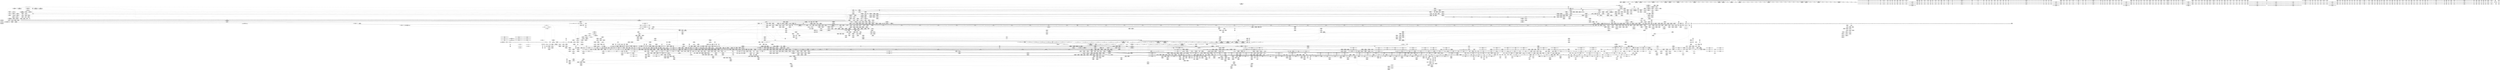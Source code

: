 digraph {
	CE0x3f86c00 [shape=record,shape=Mrecord,label="{CE0x3f86c00|__llvm_gcov_indirect_counter_increment114:_tmp1|*SummSource*}"]
	CE0x3fd5860 [shape=record,shape=Mrecord,label="{CE0x3fd5860|i32_(%struct.tomoyo_request_info.524*,_%struct.tomoyo_domain_info*,_i8)*_bitcast_(i32_(%struct.tomoyo_request_info*,_%struct.tomoyo_domain_info*,_i8)*_tomoyo_init_request_info_to_i32_(%struct.tomoyo_request_info.524*,_%struct.tomoyo_domain_info*,_i8)*)|*Constant*|*SummSink*}"]
	CE0x5b89700 [shape=record,shape=Mrecord,label="{CE0x5b89700|tomoyo_unix_entry:_tmp}"]
	CE0x4e81410 [shape=record,shape=Mrecord,label="{CE0x4e81410|_call_void_mcount()_#3|*SummSource*}"]
	CE0x4d92a10 [shape=record,shape=Mrecord,label="{CE0x4d92a10|__llvm_gcov_indirect_counter_increment114:_tmp2|*SummSink*}"]
	CE0x4e00b00 [shape=record,shape=Mrecord,label="{CE0x4e00b00|tomoyo_audit_net_log:_arrayidx2|security/tomoyo/network.c,368|*SummSource*}"]
	CE0x5f6c1f0 [shape=record,shape=Mrecord,label="{CE0x5f6c1f0|__llvm_gcov_indirect_counter_increment114:_entry|*SummSource*}"]
	CE0x42360e0 [shape=record,shape=Mrecord,label="{CE0x42360e0|_ret_i32_%call,_!dbg_!38914|security/tomoyo/network.c,405}"]
	CE0x603c660 [shape=record,shape=Mrecord,label="{CE0x603c660|rcu_lock_acquire18:_indirectgoto}"]
	CE0x5ce6240 [shape=record,shape=Mrecord,label="{CE0x5ce6240|get_current:_entry}"]
	CE0x5bd4a20 [shape=record,shape=Mrecord,label="{CE0x5bd4a20|tomoyo_unix_entry:_tmp14|security/tomoyo/network.c,550}"]
	CE0x77b8df0 [shape=record,shape=Mrecord,label="{CE0x77b8df0|tomoyo_check_unix_address:_tmp13|security/tomoyo/network.c,601}"]
	CE0x40baf90 [shape=record,shape=Mrecord,label="{CE0x40baf90|tomoyo_audit_net_log:_arrayidx|security/tomoyo/network.c,367}"]
	CE0x60a6cc0 [shape=record,shape=Mrecord,label="{CE0x60a6cc0|_call_void_mcount()_#3|*SummSource*}"]
	CE0x4070db0 [shape=record,shape=Mrecord,label="{CE0x4070db0|tomoyo_unix_entry:_param_type|security/tomoyo/network.c,565|*SummSink*}"]
	CE0x42a23f0 [shape=record,shape=Mrecord,label="{CE0x42a23f0|tomoyo_unix_entry:_do.cond|*SummSource*}"]
	CE0x5b03bb0 [shape=record,shape=Mrecord,label="{CE0x5b03bb0|tomoyo_init_request_info:_tmp2|security/tomoyo/util.c,1003|*SummSink*}"]
	CE0x6022d90 [shape=record,shape=Mrecord,label="{CE0x6022d90|128:_i8*,_1208:_%struct.file*,_:_CMRE_64,72_|*MultipleSource*|security/tomoyo/common.h,1205|security/tomoyo/common.h,1205}"]
	CE0x7638730 [shape=record,shape=Mrecord,label="{CE0x7638730|tomoyo_unix_entry:_tobool19|security/tomoyo/network.c,560}"]
	CE0x418a3f0 [shape=record,shape=Mrecord,label="{CE0x418a3f0|tomoyo_unix_entry:_address30|security/tomoyo/network.c,568|*SummSource*}"]
	CE0x4dba0a0 [shape=record,shape=Mrecord,label="{CE0x4dba0a0|tomoyo_unix_entry:_tmp45|security/tomoyo/network.c,573|*SummSource*}"]
	CE0x4eb9200 [shape=record,shape=Mrecord,label="{CE0x4eb9200|tomoyo_init_request_info:_type|security/tomoyo/util.c,1009|*SummSink*}"]
	CE0x4f838c0 [shape=record,shape=Mrecord,label="{CE0x4f838c0|srcu_read_lock17:_call|include/linux/srcu.h,220}"]
	CE0x5efdd60 [shape=record,shape=Mrecord,label="{CE0x5efdd60|rcu_lock_release21:_map|Function::rcu_lock_release21&Arg::map::|*SummSink*}"]
	CE0x6082b00 [shape=record,shape=Mrecord,label="{CE0x6082b00|GLOBAL:___srcu_read_lock|*Constant*}"]
	CE0x5de2810 [shape=record,shape=Mrecord,label="{CE0x5de2810|tomoyo_get_mode:_tmp2|security/tomoyo/util.c,978|*SummSink*}"]
	CE0x6095770 [shape=record,shape=Mrecord,label="{CE0x6095770|i32_0|*Constant*}"]
	CE0x5dd6c90 [shape=record,shape=Mrecord,label="{CE0x5dd6c90|tomoyo_audit_net_log:_family|Function::tomoyo_audit_net_log&Arg::family::|*SummSink*}"]
	CE0x4103830 [shape=record,shape=Mrecord,label="{CE0x4103830|tomoyo_unix_entry:_unix_network|security/tomoyo/network.c,566|*SummSource*}"]
	CE0x4e23ff0 [shape=record,shape=Mrecord,label="{CE0x4e23ff0|tomoyo_fill_path_info:_land.end|*SummSource*}"]
	CE0x5ea1d80 [shape=record,shape=Mrecord,label="{CE0x5ea1d80|tomoyo_audit_net_log:_family|Function::tomoyo_audit_net_log&Arg::family::}"]
	CE0x7476040 [shape=record,shape=Mrecord,label="{CE0x7476040|tomoyo_get_mode:_tmp9|security/tomoyo/util.c,981|*SummSource*}"]
	CE0x74ef760 [shape=record,shape=Mrecord,label="{CE0x74ef760|tomoyo_const_part_length:_conv|security/tomoyo/util.c,626|*SummSink*}"]
	CE0x4d8b1d0 [shape=record,shape=Mrecord,label="{CE0x4d8b1d0|rcu_lock_release21:_entry|*SummSink*}"]
	CE0x77558d0 [shape=record,shape=Mrecord,label="{CE0x77558d0|__llvm_gcov_indirect_counter_increment114:_counters|Function::__llvm_gcov_indirect_counter_increment114&Arg::counters::|*SummSource*}"]
	CE0x776c710 [shape=record,shape=Mrecord,label="{CE0x776c710|tomoyo_domain:_tmp3|*SummSource*}"]
	CE0x3fcd6f0 [shape=record,shape=Mrecord,label="{CE0x3fcd6f0|i64_9|*Constant*|*SummSink*}"]
	CE0x76d6f70 [shape=record,shape=Mrecord,label="{CE0x76d6f70|0:_i8*,_:_SCMRE_15,16_|*MultipleSource*|security/tomoyo/network.c, 561|security/tomoyo/network.c,563}"]
	CE0x5c9b520 [shape=record,shape=Mrecord,label="{CE0x5c9b520|tomoyo_get_mode:_idxprom|security/tomoyo/util.c,981|*SummSource*}"]
	CE0x4e98890 [shape=record,shape=Mrecord,label="{CE0x4e98890|GLOBAL:_tomoyo_ss|Global_var:tomoyo_ss}"]
	CE0x74df4d0 [shape=record,shape=Mrecord,label="{CE0x74df4d0|i64_25|*Constant*|*SummSink*}"]
	CE0x4053500 [shape=record,shape=Mrecord,label="{CE0x4053500|tomoyo_domain:_tmp7|security/tomoyo/common.h,1205}"]
	CE0x4c289b0 [shape=record,shape=Mrecord,label="{CE0x4c289b0|__llvm_gcov_indirect_counter_increment114:_bb4|*SummSink*}"]
	CE0x41cdef0 [shape=record,shape=Mrecord,label="{CE0x41cdef0|tomoyo_unix_entry:_call31|security/tomoyo/network.c,571|*SummSink*}"]
	CE0x77188b0 [shape=record,shape=Mrecord,label="{CE0x77188b0|i64_6|*Constant*|*SummSource*}"]
	CE0x77a5fd0 [shape=record,shape=Mrecord,label="{CE0x77a5fd0|_ret_void,_!dbg_!38929|security/tomoyo/util.c,670}"]
	CE0x5bfa640 [shape=record,shape=Mrecord,label="{CE0x5bfa640|tomoyo_read_lock16:_tmp1}"]
	CE0x5a941d0 [shape=record,shape=Mrecord,label="{CE0x5a941d0|i64*_getelementptr_inbounds_(_31_x_i64_,_31_x_i64_*___llvm_gcov_ctr43150,_i64_0,_i64_27)|*Constant*|*SummSink*}"]
	CE0x40fc1b0 [shape=record,shape=Mrecord,label="{CE0x40fc1b0|tomoyo_unix_entry:_protocol22|security/tomoyo/network.c,566|*SummSource*}"]
	CE0x423d510 [shape=record,shape=Mrecord,label="{CE0x423d510|tomoyo_unix_entry:_conv7|security/tomoyo/network.c,551|*SummSink*}"]
	CE0x5a85e20 [shape=record,shape=Mrecord,label="{CE0x5a85e20|i32_10|*Constant*|*SummSource*}"]
	CE0x4be9f50 [shape=record,shape=Mrecord,label="{CE0x4be9f50|i64*_getelementptr_inbounds_(_11_x_i64_,_11_x_i64_*___llvm_gcov_ctr54147,_i64_0,_i64_9)|*Constant*|*SummSink*}"]
	CE0x7555510 [shape=record,shape=Mrecord,label="{CE0x7555510|tomoyo_get_mode:_tmp22|security/tomoyo/util.c,986|*SummSink*}"]
	CE0x5f6c0e0 [shape=record,shape=Mrecord,label="{CE0x5f6c0e0|__llvm_gcov_indirect_counter_increment114:_entry}"]
	CE0x4d7f190 [shape=record,shape=Mrecord,label="{CE0x4d7f190|i64*_getelementptr_inbounds_(_31_x_i64_,_31_x_i64_*___llvm_gcov_ctr43150,_i64_0,_i64_26)|*Constant*|*SummSink*}"]
	CE0x4e29340 [shape=record,shape=Mrecord,label="{CE0x4e29340|tomoyo_unix_entry:_addr21|security/tomoyo/network.c, 561|*SummSource*}"]
	CE0x75209e0 [shape=record,shape=Mrecord,label="{CE0x75209e0|srcu_read_unlock20:_tmp1}"]
	CE0x4c287a0 [shape=record,shape=Mrecord,label="{CE0x4c287a0|__llvm_gcov_indirect_counter_increment114:_bb4|*SummSource*}"]
	CE0x5f17080 [shape=record,shape=Mrecord,label="{CE0x5f17080|tomoyo_get_mode:_config|security/tomoyo/util.c,981}"]
	CE0x3e6b390 [shape=record,shape=Mrecord,label="{CE0x3e6b390|i64_19|*Constant*|*SummSource*}"]
	CE0x5b666c0 [shape=record,shape=Mrecord,label="{CE0x5b666c0|rcu_lock_release21:_map|Function::rcu_lock_release21&Arg::map::|*SummSource*}"]
	CE0x5e09560 [shape=record,shape=Mrecord,label="{CE0x5e09560|tomoyo_get_mode:_tmp12|security/tomoyo/util.c,982}"]
	CE0x5d0bd50 [shape=record,shape=Mrecord,label="{CE0x5d0bd50|tomoyo_unix_entry:_tobool|security/tomoyo/network.c,548|*SummSink*}"]
	CE0x4dba310 [shape=record,shape=Mrecord,label="{CE0x4dba310|GLOBAL:_kfree|*Constant*}"]
	CE0x755ed30 [shape=record,shape=Mrecord,label="{CE0x755ed30|tomoyo_check_unix_address:_tmp11|security/tomoyo/network.c,598|*SummSink*}"]
	CE0x4e5d390 [shape=record,shape=Mrecord,label="{CE0x4e5d390|GLOBAL:___llvm_gcov_ctr54147|Global_var:__llvm_gcov_ctr54147}"]
	CE0x7582fe0 [shape=record,shape=Mrecord,label="{CE0x7582fe0|i64_8|*Constant*}"]
	CE0x5d59db0 [shape=record,shape=Mrecord,label="{CE0x5d59db0|GLOBAL:_current_task|Global_var:current_task}"]
	CE0x751eac0 [shape=record,shape=Mrecord,label="{CE0x751eac0|i64_1|*Constant*|*SummSink*}"]
	CE0x606a660 [shape=record,shape=Mrecord,label="{CE0x606a660|i64*_getelementptr_inbounds_(_4_x_i64_,_4_x_i64_*___llvm_gcov_ctr4731,_i64_0,_i64_0)|*Constant*|*SummSink*}"]
	CE0x5ea1fb0 [shape=record,shape=Mrecord,label="{CE0x5ea1fb0|i8*_getelementptr_inbounds_(_5_x_i8_,_5_x_i8_*_.str8,_i32_0,_i32_0)|*Constant*|*SummSink*}"]
	CE0x5bda4c0 [shape=record,shape=Mrecord,label="{CE0x5bda4c0|tomoyo_init_request_info:_tmp8|security/tomoyo/util.c,1005|*SummSink*}"]
	CE0x4cf3e20 [shape=record,shape=Mrecord,label="{CE0x4cf3e20|tomoyo_read_unlock19:_entry|*SummSink*}"]
	CE0x5da3c30 [shape=record,shape=Mrecord,label="{CE0x5da3c30|tomoyo_fill_path_info:_cmp8|security/tomoyo/util.c,668}"]
	CE0x4d17a90 [shape=record,shape=Mrecord,label="{CE0x4d17a90|tomoyo_init_request_info:_conv6|security/tomoyo/util.c,1011|*SummSource*}"]
	CE0x4d5f170 [shape=record,shape=Mrecord,label="{CE0x4d5f170|i64*_getelementptr_inbounds_(_4_x_i64_,_4_x_i64_*___llvm_gcov_ctr4731,_i64_0,_i64_2)|*Constant*|*SummSource*}"]
	CE0x3f34020 [shape=record,shape=Mrecord,label="{CE0x3f34020|tomoyo_unix_entry:_cmp|security/tomoyo/network.c,549}"]
	CE0x5e3caa0 [shape=record,shape=Mrecord,label="{CE0x5e3caa0|tomoyo_audit_net_log:_address|Function::tomoyo_audit_net_log&Arg::address::}"]
	CE0x4e6cf60 [shape=record,shape=Mrecord,label="{CE0x4e6cf60|tomoyo_init_request_info:_type|security/tomoyo/util.c,1009}"]
	CE0x5a56600 [shape=record,shape=Mrecord,label="{CE0x5a56600|tomoyo_const_part_length:_if.end18}"]
	CE0x747f8a0 [shape=record,shape=Mrecord,label="{CE0x747f8a0|tomoyo_unix_entry:_arrayidx|security/tomoyo/network.c,546|*SummSink*}"]
	CE0x5e19b00 [shape=record,shape=Mrecord,label="{CE0x5e19b00|VOIDTB_TE_array:_GCE_.str9_private_unnamed_addr_constant_21_x_i8_c_network_%s_%s_%s_%s_0A_00_,_align_1:_elem_0:default:}"]
	CE0x7627270 [shape=record,shape=Mrecord,label="{CE0x7627270|tomoyo_domain:_call|security/tomoyo/common.h,1205}"]
	CE0x3f55bb0 [shape=record,shape=Mrecord,label="{CE0x3f55bb0|24:_%struct.tomoyo_path_info*,_32:_i8,_33:_i8,_72:_i8,_:_SCMRE_52,53_}"]
	CE0x5ae1730 [shape=record,shape=Mrecord,label="{CE0x5ae1730|tomoyo_const_part_length:_sw.epilog}"]
	CE0x5b7a490 [shape=record,shape=Mrecord,label="{CE0x5b7a490|tomoyo_unix_entry:_name|security/tomoyo/network.c,563|*SummSink*}"]
	CE0x3ff58e0 [shape=record,shape=Mrecord,label="{CE0x3ff58e0|i64_2|*Constant*}"]
	CE0x4f3afc0 [shape=record,shape=Mrecord,label="{CE0x4f3afc0|i32_47|*Constant*|*SummSink*}"]
	CE0x3ff9db0 [shape=record,shape=Mrecord,label="{CE0x3ff9db0|i32_1205|*Constant*|*SummSink*}"]
	CE0x4e98500 [shape=record,shape=Mrecord,label="{CE0x4e98500|srcu_read_lock17:_entry|*SummSink*}"]
	CE0x4c5ac80 [shape=record,shape=Mrecord,label="{CE0x4c5ac80|tomoyo_unix_entry:_tmp51|security/tomoyo/network.c,577}"]
	CE0x5be3450 [shape=record,shape=Mrecord,label="{CE0x5be3450|tomoyo_read_unlock19:_tmp2|*SummSink*}"]
	CE0x5f6c950 [shape=record,shape=Mrecord,label="{CE0x5f6c950|tomoyo_const_part_length:_lor.lhs.false23}"]
	CE0x5bf8e20 [shape=record,shape=Mrecord,label="{CE0x5bf8e20|tomoyo_const_part_length:_tmp26|security/tomoyo/util.c,641|*SummSource*}"]
	CE0x5ebfb80 [shape=record,shape=Mrecord,label="{CE0x5ebfb80|_call_void_mcount()_#3|*SummSink*}"]
	CE0x40bab40 [shape=record,shape=Mrecord,label="{CE0x40bab40|tomoyo_const_part_length:_len.0|*SummSource*}"]
	CE0x5b25340 [shape=record,shape=Mrecord,label="{CE0x5b25340|tomoyo_fill_path_info:_call|security/tomoyo/util.c,664|*SummSource*}"]
	CE0x758bb50 [shape=record,shape=Mrecord,label="{CE0x758bb50|srcu_read_lock17:_dep_map|include/linux/srcu.h,222|*SummSource*}"]
	CE0x5feafe0 [shape=record,shape=Mrecord,label="{CE0x5feafe0|128:_i8*,_1208:_%struct.file*,_:_CMRE_21,22_}"]
	CE0x40f56a0 [shape=record,shape=Mrecord,label="{CE0x40f56a0|tomoyo_unix_entry:_operation27|security/tomoyo/network.c,567|*SummSource*}"]
	CE0x5e197f0 [shape=record,shape=Mrecord,label="{CE0x5e197f0|i8*_getelementptr_inbounds_(_21_x_i8_,_21_x_i8_*_.str9,_i32_0,_i32_0)|*Constant*|*SummSink*}"]
	CE0x4e00600 [shape=record,shape=Mrecord,label="{CE0x4e00600|tomoyo_const_part_length:_tmp7|security/tomoyo/util.c,625|*SummSink*}"]
	CE0x4189dd0 [shape=record,shape=Mrecord,label="{CE0x4189dd0|tomoyo_unix_entry:_unix_network29|security/tomoyo/network.c,568}"]
	CE0x5c4f820 [shape=record,shape=Mrecord,label="{CE0x5c4f820|tomoyo_const_part_length:_conv20|security/tomoyo/util.c,644}"]
	CE0x5d64c40 [shape=record,shape=Mrecord,label="{CE0x5d64c40|tomoyo_fill_path_info:_hash|security/tomoyo/util.c,669}"]
	CE0x3ff9c00 [shape=record,shape=Mrecord,label="{CE0x3ff9c00|GLOBAL:_lockdep_rcu_suspicious|*Constant*|*SummSource*}"]
	CE0x3fb2d50 [shape=record,shape=Mrecord,label="{CE0x3fb2d50|rcu_lock_acquire18:_tmp1|*SummSink*}"]
	CE0x3f258b0 [shape=record,shape=Mrecord,label="{CE0x3f258b0|tomoyo_unix_entry:_tmp47|security/tomoyo/network.c,575|*SummSource*}"]
	CE0x7627850 [shape=record,shape=Mrecord,label="{CE0x7627850|GLOBAL:___llvm_gcov_ctr31133|Global_var:__llvm_gcov_ctr31133|*SummSource*}"]
	CE0x4d5f940 [shape=record,shape=Mrecord,label="{CE0x4d5f940|tomoyo_get_mode:_tmp14|security/tomoyo/util.c,983}"]
	CE0x4135480 [shape=record,shape=Mrecord,label="{CE0x4135480|GLOBAL:___llvm_gcov_global_state_pred45|Global_var:__llvm_gcov_global_state_pred45}"]
	CE0x4dba030 [shape=record,shape=Mrecord,label="{CE0x4dba030|i64*_getelementptr_inbounds_(_22_x_i64_,_22_x_i64_*___llvm_gcov_ctr3840,_i64_0,_i64_18)|*Constant*|*SummSink*}"]
	CE0x77b78a0 [shape=record,shape=Mrecord,label="{CE0x77b78a0|_ret_i32_%retval.0,_!dbg_!38923|security/tomoyo/network.c,601}"]
	CE0x3f90bb0 [shape=record,shape=Mrecord,label="{CE0x3f90bb0|24:_%struct.tomoyo_path_info*,_32:_i8,_33:_i8,_72:_i8,_:_SCMRE_31,32_}"]
	CE0x7487000 [shape=record,shape=Mrecord,label="{CE0x7487000|i64*_getelementptr_inbounds_(_6_x_i64_,_6_x_i64_*___llvm_gcov_ctr3747,_i64_0,_i64_3)|*Constant*|*SummSource*}"]
	CE0x5e3a7f0 [shape=record,shape=Mrecord,label="{CE0x5e3a7f0|tomoyo_audit_unix_log:_tmp4|security/tomoyo/network.c,405}"]
	CE0x5d5a3c0 [shape=record,shape=Mrecord,label="{CE0x5d5a3c0|i64*_getelementptr_inbounds_(_4_x_i64_,_4_x_i64_*___llvm_gcov_ctr4731,_i64_0,_i64_1)|*Constant*}"]
	CE0x4183480 [shape=record,shape=Mrecord,label="{CE0x4183480|i32_2|*Constant*|*SummSink*}"]
	CE0x75632a0 [shape=record,shape=Mrecord,label="{CE0x75632a0|tomoyo_check_unix_address:_tmp1}"]
	CE0x7513390 [shape=record,shape=Mrecord,label="{CE0x7513390|0:_i8,_array:_GCRE_tomoyo_index2category_constant_39_x_i8_c_00_00_00_00_00_00_00_00_00_00_00_00_00_00_00_00_00_00_00_00_00_00_00_01_01_01_01_01_01_01_01_01_01_01_01_01_01_01_02_,_align_16:_elem_32::|security/tomoyo/util.c,983}"]
	CE0x5c87610 [shape=record,shape=Mrecord,label="{CE0x5c87610|tomoyo_fill_path_info:_tmp8|security/tomoyo/util.c,667|*SummSource*}"]
	CE0x4ce38c0 [shape=record,shape=Mrecord,label="{CE0x4ce38c0|tomoyo_const_part_length:_tmp43|security/tomoyo/util.c,644}"]
	CE0x76278c0 [shape=record,shape=Mrecord,label="{CE0x76278c0|tomoyo_get_mode:_tmp3|security/tomoyo/util.c,978}"]
	CE0x7475fd0 [shape=record,shape=Mrecord,label="{CE0x7475fd0|tomoyo_get_mode:_arrayidx|security/tomoyo/util.c,981|*SummSink*}"]
	CE0x74f3160 [shape=record,shape=Mrecord,label="{CE0x74f3160|i32_0|*Constant*|*SummSource*}"]
	CE0x419fc70 [shape=record,shape=Mrecord,label="{CE0x419fc70|i64*_getelementptr_inbounds_(_31_x_i64_,_31_x_i64_*___llvm_gcov_ctr43150,_i64_0,_i64_9)|*Constant*}"]
	CE0x4d17bf0 [shape=record,shape=Mrecord,label="{CE0x4d17bf0|tomoyo_init_request_info:_conv6|security/tomoyo/util.c,1011|*SummSink*}"]
	CE0x40b3240 [shape=record,shape=Mrecord,label="{CE0x40b3240|srcu_read_unlock20:_bb|*SummSink*}"]
	CE0x4c13810 [shape=record,shape=Mrecord,label="{CE0x4c13810|i8*_getelementptr_inbounds_(_25_x_i8_,_25_x_i8_*_.str12,_i32_0,_i32_0)|*Constant*|*SummSource*}"]
	CE0x75233e0 [shape=record,shape=Mrecord,label="{CE0x75233e0|0:_i8,_1:_i8,_32:_i8*,_40:_i32,_:_CMR_40,44_|*MultipleSource*|Function::tomoyo_check_unix_address&Arg::address::|security/tomoyo/network.c,594}"]
	CE0x76f3f40 [shape=record,shape=Mrecord,label="{CE0x76f3f40|tomoyo_init_request_info:_index|Function::tomoyo_init_request_info&Arg::index::}"]
	CE0x75e1190 [shape=record,shape=Mrecord,label="{CE0x75e1190|i32_51|*Constant*|*SummSource*}"]
	CE0x5bf2730 [shape=record,shape=Mrecord,label="{CE0x5bf2730|tomoyo_const_part_length:_conv14|security/tomoyo/util.c,641}"]
	CE0x74ee830 [shape=record,shape=Mrecord,label="{CE0x74ee830|tomoyo_unix_entry:_tmp1}"]
	CE0x4c89c90 [shape=record,shape=Mrecord,label="{CE0x4c89c90|i64*_getelementptr_inbounds_(_12_x_i64_,_12_x_i64_*___llvm_gcov_ctr31133,_i64_0,_i64_0)|*Constant*|*SummSink*}"]
	CE0x40fa550 [shape=record,shape=Mrecord,label="{CE0x40fa550|i64*_getelementptr_inbounds_(_4_x_i64_,_4_x_i64_*___llvm_gcov_ctr4137,_i64_0,_i64_0)|*Constant*|*SummSource*}"]
	CE0x5b5d3c0 [shape=record,shape=Mrecord,label="{CE0x5b5d3c0|i64*_getelementptr_inbounds_(_22_x_i64_,_22_x_i64_*___llvm_gcov_ctr3840,_i64_0,_i64_14)|*Constant*}"]
	CE0x4de1430 [shape=record,shape=Mrecord,label="{CE0x4de1430|GLOBAL:_tomoyo_socket_keyword|Global_var:tomoyo_socket_keyword|*SummSource*}"]
	CE0x5ff82e0 [shape=record,shape=Mrecord,label="{CE0x5ff82e0|128:_i8*,_1208:_%struct.file*,_:_CMRE_30,31_}"]
	CE0x7744e10 [shape=record,shape=Mrecord,label="{CE0x7744e10|tomoyo_unix_entry:_cmp|security/tomoyo/network.c,549|*SummSource*}"]
	CE0x5ec52b0 [shape=record,shape=Mrecord,label="{CE0x5ec52b0|tomoyo_get_mode:_tmp20|security/tomoyo/util.c,985|*SummSink*}"]
	CE0x4e6d940 [shape=record,shape=Mrecord,label="{CE0x4e6d940|tomoyo_get_mode:_profile|Function::tomoyo_get_mode&Arg::profile::}"]
	CE0x5fb8bb0 [shape=record,shape=Mrecord,label="{CE0x5fb8bb0|_call_void_lockdep_rcu_suspicious(i8*_getelementptr_inbounds_(_25_x_i8_,_25_x_i8_*_.str12,_i32_0,_i32_0),_i32_1205,_i8*_getelementptr_inbounds_(_45_x_i8_,_45_x_i8_*_.str13,_i32_0,_i32_0))_#9,_!dbg_!38917|security/tomoyo/common.h,1205|*SummSource*}"]
	CE0x74df160 [shape=record,shape=Mrecord,label="{CE0x74df160|i64_24|*Constant*|*SummSource*}"]
	CE0x5c686e0 [shape=record,shape=Mrecord,label="{CE0x5c686e0|i64*_getelementptr_inbounds_(_5_x_i64_,_5_x_i64_*___llvm_gcov_ctr28130,_i64_0,_i64_0)|*Constant*}"]
	CE0x4077770 [shape=record,shape=Mrecord,label="{CE0x4077770|tomoyo_audit_net_log:_idxprom|security/tomoyo/network.c,367|*SummSource*}"]
	CE0x75aa6c0 [shape=record,shape=Mrecord,label="{CE0x75aa6c0|i32_0|*Constant*}"]
	CE0x5b019d0 [shape=record,shape=Mrecord,label="{CE0x5b019d0|i64*_getelementptr_inbounds_(_5_x_i64_,_5_x_i64_*___llvm_gcov_ctr32134,_i64_0,_i64_4)|*Constant*}"]
	CE0x5aa9af0 [shape=record,shape=Mrecord,label="{CE0x5aa9af0|tomoyo_init_request_info:_domain.addr.0|*SummSink*}"]
	CE0x74df030 [shape=record,shape=Mrecord,label="{CE0x74df030|i64_24|*Constant*}"]
	CE0x3f86e80 [shape=record,shape=Mrecord,label="{CE0x3f86e80|tomoyo_const_part_length:_return|*SummSource*}"]
	CE0x40ba900 [shape=record,shape=Mrecord,label="{CE0x40ba900|tomoyo_const_part_length:_add|security/tomoyo/util.c,634|*SummSink*}"]
	CE0x5ec6e00 [shape=record,shape=Mrecord,label="{CE0x5ec6e00|i64*_getelementptr_inbounds_(_2_x_i64_,_2_x_i64_*___llvm_gcov_ctr4434,_i64_0,_i64_0)|*Constant*|*SummSource*}"]
	CE0x604b600 [shape=record,shape=Mrecord,label="{CE0x604b600|128:_i8*,_1208:_%struct.file*,_:_CMRE_96,104_|*MultipleSource*|security/tomoyo/common.h,1205|security/tomoyo/common.h,1205}"]
	CE0x4dab590 [shape=record,shape=Mrecord,label="{CE0x4dab590|rcu_lock_acquire18:_tmp2|*SummSource*}"]
	CE0x5f4d560 [shape=record,shape=Mrecord,label="{CE0x5f4d560|tomoyo_const_part_length:_cmp12|security/tomoyo/util.c,641|*SummSink*}"]
	CE0x40ccf90 [shape=record,shape=Mrecord,label="{CE0x40ccf90|%struct.task_struct*_(%struct.task_struct**)*_asm_movq_%gs:$_1:P_,$0_,_r,im,_dirflag_,_fpsr_,_flags_|*SummSink*}"]
	CE0x774c500 [shape=record,shape=Mrecord,label="{CE0x774c500|tomoyo_fill_path_info:_entry}"]
	CE0x5aad7b0 [shape=record,shape=Mrecord,label="{CE0x5aad7b0|COLLAPSED:_GCMRE___llvm_gcov_ctr4335_internal_global_2_x_i64_zeroinitializer:_elem_0:default:}"]
	CE0x40dc710 [shape=record,shape=Mrecord,label="{CE0x40dc710|24:_%struct.tomoyo_path_info*,_32:_i8,_33:_i8,_72:_i8,_:_SCMRE_73,74_|*MultipleSource*|security/tomoyo/network.c, 544|security/tomoyo/network.c,544|Function::tomoyo_init_request_info&Arg::r::|security/tomoyo/network.c,565}"]
	CE0x40582c0 [shape=record,shape=Mrecord,label="{CE0x40582c0|i64*_getelementptr_inbounds_(_11_x_i64_,_11_x_i64_*___llvm_gcov_ctr54147,_i64_0,_i64_1)|*Constant*}"]
	"CONST[source:0(mediator),value:2(dynamic)][purpose:{object}]"
	CE0x4da5450 [shape=record,shape=Mrecord,label="{CE0x4da5450|tomoyo_domain:_land.lhs.true2}"]
	CE0x4135260 [shape=record,shape=Mrecord,label="{CE0x4135260|0:_i8*,_array:_GCRE_tomoyo_proto_keyword_constant_6_x_i8*_i8*_getelementptr_inbounds_(_2_x_i8_,_2_x_i8_*_.str22,_i32_0,_i32_0),_i8*_getelementptr_inbounds_(_7_x_i8_,_7_x_i8_*_.str123,_i32_0,_i32_0),_i8*_getelementptr_inbounds_(_6_x_i8_,_6_x_i8_*_.str224,_i32_0,_i32_0),_i8*_getelementptr_inbounds_(_4_x_i8_,_4_x_i8_*_.str325,_i32_0,_i32_0),_i8*_getelementptr_inbounds_(_2_x_i8_,_2_x_i8_*_.str22,_i32_0,_i32_0),_i8*_getelementptr_inbounds_(_10_x_i8_,_10_x_i8_*_.str426,_i32_0,_i32_0)_,_align_16:_elem_4::|security/tomoyo/network.c,367}"]
	CE0x77a62d0 [shape=record,shape=Mrecord,label="{CE0x77a62d0|i32_5|*Constant*|*SummSource*}"]
	CE0x5b273f0 [shape=record,shape=Mrecord,label="{CE0x5b273f0|_call_void_mcount()_#3|*SummSource*}"]
	CE0x7621cf0 [shape=record,shape=Mrecord,label="{CE0x7621cf0|tomoyo_domain:_tmp8|security/tomoyo/common.h,1205|*SummSink*}"]
	CE0x7755ea0 [shape=record,shape=Mrecord,label="{CE0x7755ea0|tomoyo_const_part_length:_incdec.ptr10|security/tomoyo/util.c,640}"]
	CE0x4cf3ce0 [shape=record,shape=Mrecord,label="{CE0x4cf3ce0|tomoyo_read_unlock19:_entry|*SummSource*}"]
	CE0x74f3040 [shape=record,shape=Mrecord,label="{CE0x74f3040|i32_1|*Constant*|*SummSink*}"]
	CE0x4d7f4e0 [shape=record,shape=Mrecord,label="{CE0x4d7f4e0|tomoyo_const_part_length:_tmp45|security/tomoyo/util.c,645|*SummSink*}"]
	CE0x5d8ea20 [shape=record,shape=Mrecord,label="{CE0x5d8ea20|tomoyo_unix_entry:_tmp18|security/tomoyo/network.c,553|*SummSource*}"]
	"CONST[source:2(external),value:2(dynamic)][purpose:{subject}]"
	CE0x75a6f40 [shape=record,shape=Mrecord,label="{CE0x75a6f40|_ret_i32_%error.1,_!dbg_!38975|security/tomoyo/network.c,579}"]
	CE0x4235e70 [shape=record,shape=Mrecord,label="{CE0x4235e70|tomoyo_audit_unix_log:_entry|*SummSource*}"]
	CE0x507ba50 [shape=record,shape=Mrecord,label="{CE0x507ba50|rcu_lock_release21:_tmp6|*SummSink*}"]
	CE0x779f390 [shape=record,shape=Mrecord,label="{CE0x779f390|tomoyo_const_part_length:_if.then17|*SummSink*}"]
	CE0x4e4e690 [shape=record,shape=Mrecord,label="{CE0x4e4e690|tomoyo_init_request_info:_ns|security/tomoyo/util.c,1010|*SummSource*}"]
	CE0x507b750 [shape=record,shape=Mrecord,label="{CE0x507b750|rcu_lock_release21:_tmp6}"]
	CE0x5baea40 [shape=record,shape=Mrecord,label="{CE0x5baea40|i64*_getelementptr_inbounds_(_22_x_i64_,_22_x_i64_*___llvm_gcov_ctr3840,_i64_0,_i64_0)|*Constant*|*SummSource*}"]
	CE0x4d58270 [shape=record,shape=Mrecord,label="{CE0x4d58270|tomoyo_read_lock16:_bb|*SummSink*}"]
	CE0x77b8710 [shape=record,shape=Mrecord,label="{CE0x77b8710|tomoyo_check_unix_address:_tmp12|security/tomoyo/network.c,601}"]
	CE0x76f4b70 [shape=record,shape=Mrecord,label="{CE0x76f4b70|tomoyo_check_unix_address:_if.then}"]
	CE0x4c5b3a0 [shape=record,shape=Mrecord,label="{CE0x4c5b3a0|tomoyo_unix_entry:_tmp51|security/tomoyo/network.c,577|*SummSink*}"]
	CE0x41656a0 [shape=record,shape=Mrecord,label="{CE0x41656a0|tomoyo_unix_entry:_len.0}"]
	CE0x5c09450 [shape=record,shape=Mrecord,label="{CE0x5c09450|tomoyo_fill_path_info:_bb|*SummSource*}"]
	CE0x75b1580 [shape=record,shape=Mrecord,label="{CE0x75b1580|tomoyo_domain:_tmp5|security/tomoyo/common.h,1205|*SummSource*}"]
	CE0x5de6770 [shape=record,shape=Mrecord,label="{CE0x5de6770|tomoyo_get_mode:_return|*SummSink*}"]
	CE0x423ce30 [shape=record,shape=Mrecord,label="{CE0x423ce30|tomoyo_unix_entry:_sub|security/tomoyo/network.c,551}"]
	CE0x5f1e440 [shape=record,shape=Mrecord,label="{CE0x5f1e440|srcu_read_unlock20:_entry}"]
	CE0x41cdc00 [shape=record,shape=Mrecord,label="{CE0x41cdc00|_call_void_bitcast_(void_(%struct.tomoyo_request_info*,_i1_(%struct.tomoyo_request_info*,_%struct.tomoyo_acl_info*)*)*_tomoyo_check_acl_to_void_(%struct.tomoyo_request_info.524*,_i1_(%struct.tomoyo_request_info.524*,_%struct.tomoyo_acl_info*)*)*)(%struct.tomoyo_request_info.524*_%r,_i1_(%struct.tomoyo_request_info.524*,_%struct.tomoyo_acl_info*)*_tomoyo_check_unix_acl)_#9,_!dbg_!38963|security/tomoyo/network.c,570|*SummSource*}"]
	CE0x4ed1c90 [shape=record,shape=Mrecord,label="{CE0x4ed1c90|get_current:_bb|*SummSource*}"]
	CE0x3e6b690 [shape=record,shape=Mrecord,label="{CE0x3e6b690|i64_20|*Constant*|*SummSource*}"]
	CE0x5f74c80 [shape=record,shape=Mrecord,label="{CE0x5f74c80|i64*_getelementptr_inbounds_(_31_x_i64_,_31_x_i64_*___llvm_gcov_ctr43150,_i64_0,_i64_30)|*Constant*}"]
	CE0x7499310 [shape=record,shape=Mrecord,label="{CE0x7499310|0:_i8,_array:_GCRE_tomoyo_index2category_constant_39_x_i8_c_00_00_00_00_00_00_00_00_00_00_00_00_00_00_00_00_00_00_00_00_00_00_00_01_01_01_01_01_01_01_01_01_01_01_01_01_01_01_02_,_align_16:_elem_14::|security/tomoyo/util.c,983}"]
	CE0x5efde00 [shape=record,shape=Mrecord,label="{CE0x5efde00|tomoyo_const_part_length:_tobool|security/tomoyo/util.c,624|*SummSource*}"]
	CE0x74bf090 [shape=record,shape=Mrecord,label="{CE0x74bf090|tomoyo_check_unix_address:_tmp|*SummSink*}"]
	CE0x607f810 [shape=record,shape=Mrecord,label="{CE0x607f810|128:_i8*,_1208:_%struct.file*,_:_CMRE_152,160_|*MultipleSource*|security/tomoyo/common.h,1205|security/tomoyo/common.h,1205}"]
	CE0x747f720 [shape=record,shape=Mrecord,label="{CE0x747f720|0:_i8,_array:_GCR_tomoyo_unix2mac_internal_constant_6_x_4_x_i8_4_x_i8_zeroinitializer,_4_x_i8_c_1E_1F_00_,_4_x_i8_c_!_00_00_22_,_4_x_i8_zeroinitializer,_4_x_i8_zeroinitializer,_4_x_i8_c_#$%_00_,_align_16:_elem_0::|security/tomoyo/network.c,546}"]
	CE0x5e7fa80 [shape=record,shape=Mrecord,label="{CE0x5e7fa80|tomoyo_audit_unix_log:_tmp6|security/tomoyo/network.c,407|*SummSink*}"]
	CE0x74a1080 [shape=record,shape=Mrecord,label="{CE0x74a1080|tomoyo_check_unix_address:_unix0|security/tomoyo/network.c,594}"]
	CE0x4135d60 [shape=record,shape=Mrecord,label="{CE0x4135d60|tomoyo_const_part_length:_lor.lhs.false23|*SummSink*}"]
	CE0x40ab9d0 [shape=record,shape=Mrecord,label="{CE0x40ab9d0|24:_%struct.tomoyo_path_info*,_32:_i8,_33:_i8,_72:_i8,_:_SCMRE_45,46_}"]
	CE0x507b7c0 [shape=record,shape=Mrecord,label="{CE0x507b7c0|i64*_getelementptr_inbounds_(_4_x_i64_,_4_x_i64_*___llvm_gcov_ctr4731,_i64_0,_i64_3)|*Constant*|*SummSink*}"]
	CE0x507bee0 [shape=record,shape=Mrecord,label="{CE0x507bee0|rcu_lock_release21:_tmp7}"]
	CE0x7638cc0 [shape=record,shape=Mrecord,label="{CE0x7638cc0|tomoyo_unix_entry:_tobool19|security/tomoyo/network.c,560|*SummSink*}"]
	CE0x5a9ff80 [shape=record,shape=Mrecord,label="{CE0x5a9ff80|tomoyo_init_request_info:_tobool|security/tomoyo/util.c,1004}"]
	CE0x3ff9d40 [shape=record,shape=Mrecord,label="{CE0x3ff9d40|GLOBAL:_lockdep_rcu_suspicious|*Constant*|*SummSink*}"]
	CE0x4236410 [shape=record,shape=Mrecord,label="{CE0x4236410|_ret_i32_%call,_!dbg_!38914|security/tomoyo/network.c,405|*SummSource*}"]
	CE0x4ce0a80 [shape=record,shape=Mrecord,label="{CE0x4ce0a80|tomoyo_get_mode:_tmp25|security/tomoyo/util.c,987}"]
	CE0x5f84970 [shape=record,shape=Mrecord,label="{CE0x5f84970|srcu_read_unlock20:_tmp|*SummSource*}"]
	CE0x5c70a70 [shape=record,shape=Mrecord,label="{CE0x5c70a70|i64*_getelementptr_inbounds_(_5_x_i64_,_5_x_i64_*___llvm_gcov_ctr28130,_i64_0,_i64_3)|*Constant*|*SummSink*}"]
	CE0x5d5a8f0 [shape=record,shape=Mrecord,label="{CE0x5d5a8f0|__llvm_gcov_indirect_counter_increment114:_pred}"]
	CE0x5ed02f0 [shape=record,shape=Mrecord,label="{CE0x5ed02f0|tomoyo_const_part_length:_tmp34|security/tomoyo/util.c,642|*SummSink*}"]
	CE0x5c01c10 [shape=record,shape=Mrecord,label="{CE0x5c01c10|tomoyo_fill_path_info:_tmp7|security/tomoyo/util.c,667|*SummSource*}"]
	CE0x5c87550 [shape=record,shape=Mrecord,label="{CE0x5c87550|tomoyo_fill_path_info:_tmp8|security/tomoyo/util.c,667}"]
	CE0x3ff96d0 [shape=record,shape=Mrecord,label="{CE0x3ff96d0|tomoyo_const_part_length:_if.end|*SummSink*}"]
	CE0x40df8f0 [shape=record,shape=Mrecord,label="{CE0x40df8f0|tomoyo_unix_entry:_conv6|security/tomoyo/network.c,551}"]
	CE0x76222f0 [shape=record,shape=Mrecord,label="{CE0x76222f0|tomoyo_domain:_bb|*SummSink*}"]
	CE0x5aada70 [shape=record,shape=Mrecord,label="{CE0x5aada70|tomoyo_unix_entry:_if.end35|*SummSource*}"]
	CE0x40b31d0 [shape=record,shape=Mrecord,label="{CE0x40b31d0|srcu_read_unlock20:_bb}"]
	CE0x5ed6b20 [shape=record,shape=Mrecord,label="{CE0x5ed6b20|_ret_void,_!dbg_!38908|include/linux/rcupdate.h,424|*SummSource*}"]
	CE0x4183a00 [shape=record,shape=Mrecord,label="{CE0x4183a00|tomoyo_unix_entry:_tmp39|security/tomoyo/network.c,570|*SummSink*}"]
	CE0x3f25e40 [shape=record,shape=Mrecord,label="{CE0x3f25e40|tomoyo_unix_entry:_tmp48|security/tomoyo/network.c,575}"]
	CE0x4167c60 [shape=record,shape=Mrecord,label="{CE0x4167c60|tomoyo_unix_entry:_unix_network26|security/tomoyo/network.c,567|*SummSink*}"]
	CE0x5e837a0 [shape=record,shape=Mrecord,label="{CE0x5e837a0|tomoyo_audit_unix_log:_address|security/tomoyo/network.c,407}"]
	CE0x7618f90 [shape=record,shape=Mrecord,label="{CE0x7618f90|tomoyo_audit_net_log:_tmp3}"]
	CE0x7585fa0 [shape=record,shape=Mrecord,label="{CE0x7585fa0|tomoyo_check_unix_address:_bb|*SummSink*}"]
	CE0x5aacf90 [shape=record,shape=Mrecord,label="{CE0x5aacf90|tomoyo_init_request_info:_if.end|*SummSink*}"]
	CE0x75320d0 [shape=record,shape=Mrecord,label="{CE0x75320d0|tomoyo_const_part_length:_cmp|security/tomoyo/util.c,626|*SummSink*}"]
	CE0x759cb00 [shape=record,shape=Mrecord,label="{CE0x759cb00|tomoyo_get_mode:_idxprom6|security/tomoyo/util.c,983}"]
	CE0x7618a20 [shape=record,shape=Mrecord,label="{CE0x7618a20|i64_5|*Constant*}"]
	CE0x5c4f7b0 [shape=record,shape=Mrecord,label="{CE0x5c4f7b0|tomoyo_const_part_length:_cmp21|security/tomoyo/util.c,644|*SummSink*}"]
	CE0x5a64700 [shape=record,shape=Mrecord,label="{CE0x5a64700|i64*_getelementptr_inbounds_(_6_x_i64_,_6_x_i64_*___llvm_gcov_ctr3747,_i64_0,_i64_5)|*Constant*|*SummSink*}"]
	CE0x5cdbb10 [shape=record,shape=Mrecord,label="{CE0x5cdbb10|i64*_getelementptr_inbounds_(_11_x_i64_,_11_x_i64_*___llvm_gcov_ctr54147,_i64_0,_i64_10)|*Constant*|*SummSink*}"]
	CE0x5f107e0 [shape=record,shape=Mrecord,label="{CE0x5f107e0|tomoyo_domain:_cred|security/tomoyo/common.h,1205|*SummSink*}"]
	CE0x7468a80 [shape=record,shape=Mrecord,label="{CE0x7468a80|tomoyo_get_mode:_if.then2|*SummSource*}"]
	CE0x59dbfc0 [shape=record,shape=Mrecord,label="{CE0x59dbfc0|%struct.tomoyo_domain_info*_null|*Constant*}"]
	CE0x4f6e340 [shape=record,shape=Mrecord,label="{CE0x4f6e340|__llvm_gcov_indirect_counter_increment114:_exit|*SummSink*}"]
	CE0x41682b0 [shape=record,shape=Mrecord,label="{CE0x41682b0|tomoyo_unix_entry:_param28|security/tomoyo/network.c,568}"]
	CE0x5de6640 [shape=record,shape=Mrecord,label="{CE0x5de6640|tomoyo_const_part_length:_add29|security/tomoyo/util.c,646}"]
	CE0x3f74920 [shape=record,shape=Mrecord,label="{CE0x3f74920|24:_%struct.tomoyo_path_info*,_32:_i8,_33:_i8,_72:_i8,_:_SCMRE_26,27_}"]
	CE0x4d175e0 [shape=record,shape=Mrecord,label="{CE0x4d175e0|tomoyo_fill_path_info:_name1|security/tomoyo/util.c,663}"]
	CE0x5c08820 [shape=record,shape=Mrecord,label="{CE0x5c08820|tomoyo_read_unlock19:_tmp1}"]
	CE0x4e001e0 [shape=record,shape=Mrecord,label="{CE0x4e001e0|GLOBAL:_tomoyo_socket_keyword|Global_var:tomoyo_socket_keyword|*SummSink*}"]
	CE0x5b56d80 [shape=record,shape=Mrecord,label="{CE0x5b56d80|tomoyo_unix_entry:_tmp34|security/tomoyo/network.c,560|*SummSink*}"]
	CE0x5ed6f30 [shape=record,shape=Mrecord,label="{CE0x5ed6f30|tomoyo_const_part_length:_tmp27|security/tomoyo/util.c,641|*SummSource*}"]
	CE0x40aae70 [shape=record,shape=Mrecord,label="{CE0x40aae70|24:_%struct.tomoyo_path_info*,_32:_i8,_33:_i8,_72:_i8,_:_SCMRE_38,39_}"]
	CE0x5a59c80 [shape=record,shape=Mrecord,label="{CE0x5a59c80|0:_i8,_1:_i8,_32:_i8*,_40:_i32,_:_CMR_8,10_|*MultipleSource*|Function::tomoyo_check_unix_address&Arg::address::|security/tomoyo/network.c,594}"]
	CE0x77a60d0 [shape=record,shape=Mrecord,label="{CE0x77a60d0|_ret_void,_!dbg_!38929|security/tomoyo/util.c,670|*SummSource*}"]
	CE0x4058800 [shape=record,shape=Mrecord,label="{CE0x4058800|tomoyo_domain:_tmp9|security/tomoyo/common.h,1205|*SummSink*}"]
	CE0x7627690 [shape=record,shape=Mrecord,label="{CE0x7627690|tomoyo_const_part_length:_tmp12|security/tomoyo/util.c,626|*SummSink*}"]
	CE0x4be4c70 [shape=record,shape=Mrecord,label="{CE0x4be4c70|i64*_getelementptr_inbounds_(_11_x_i64_,_11_x_i64_*___llvm_gcov_ctr54147,_i64_0,_i64_6)|*Constant*|*SummSource*}"]
	CE0x4c86600 [shape=record,shape=Mrecord,label="{CE0x4c86600|i8*_getelementptr_inbounds_(_45_x_i8_,_45_x_i8_*_.str13,_i32_0,_i32_0)|*Constant*|*SummSource*}"]
	CE0x4189fa0 [shape=record,shape=Mrecord,label="{CE0x4189fa0|tomoyo_unix_entry:_unix_network29|security/tomoyo/network.c,568|*SummSink*}"]
	CE0x5ba7080 [shape=record,shape=Mrecord,label="{CE0x5ba7080|COLLAPSED:_GCMRE___llvm_gcov_ctr4038_internal_global_2_x_i64_zeroinitializer:_elem_0:default:}"]
	CE0x5c67c70 [shape=record,shape=Mrecord,label="{CE0x5c67c70|tomoyo_audit_unix_log:_unix_network|security/tomoyo/network.c,405}"]
	CE0x4d7ee90 [shape=record,shape=Mrecord,label="{CE0x4d7ee90|i64*_getelementptr_inbounds_(_31_x_i64_,_31_x_i64_*___llvm_gcov_ctr43150,_i64_0,_i64_26)|*Constant*}"]
	CE0x4db2fd0 [shape=record,shape=Mrecord,label="{CE0x4db2fd0|tomoyo_unix_entry:_error.1|*SummSource*}"]
	CE0x4db27b0 [shape=record,shape=Mrecord,label="{CE0x4db27b0|tomoyo_unix_entry:_error.1}"]
	CE0x4f59c70 [shape=record,shape=Mrecord,label="{CE0x4f59c70|tomoyo_init_request_info:_domain1|security/tomoyo/util.c,1006|*SummSink*}"]
	CE0x759c610 [shape=record,shape=Mrecord,label="{CE0x759c610|tomoyo_get_mode:_tmp16|security/tomoyo/util.c,983}"]
	CE0x4e1add0 [shape=record,shape=Mrecord,label="{CE0x4e1add0|tomoyo_unix_entry:_tmp46|security/tomoyo/network.c,573|*SummSource*}"]
	CE0x5ea18b0 [shape=record,shape=Mrecord,label="{CE0x5ea18b0|tomoyo_audit_net_log:_entry|*SummSource*}"]
	CE0x3f34240 [shape=record,shape=Mrecord,label="{CE0x3f34240|tomoyo_unix_entry:_cmp|security/tomoyo/network.c,549|*SummSink*}"]
	CE0x74cb120 [shape=record,shape=Mrecord,label="{CE0x74cb120|tomoyo_get_mode:_arrayidx4|security/tomoyo/util.c,983|*SummSink*}"]
	CE0x5f00210 [shape=record,shape=Mrecord,label="{CE0x5f00210|tomoyo_get_mode:_if.then13|*SummSource*}"]
	CE0x5e3aa40 [shape=record,shape=Mrecord,label="{CE0x5e3aa40|tomoyo_audit_unix_log:_tmp4|security/tomoyo/network.c,405|*SummSource*}"]
	CE0x755f070 [shape=record,shape=Mrecord,label="{CE0x755f070|tomoyo_check_unix_address:_sun_path|security/tomoyo/network.c,598|*SummSource*}"]
	CE0x3f3bfb0 [shape=record,shape=Mrecord,label="{CE0x3f3bfb0|tomoyo_get_mode:_config7|security/tomoyo/util.c,983|*SummSink*}"]
	CE0x604bd80 [shape=record,shape=Mrecord,label="{CE0x604bd80|128:_i8*,_1208:_%struct.file*,_:_CMRE_128,136_|*MultipleSource*|security/tomoyo/common.h,1205|security/tomoyo/common.h,1205}"]
	CE0x5bf1ce0 [shape=record,shape=Mrecord,label="{CE0x5bf1ce0|tomoyo_const_part_length:_tmp4|security/tomoyo/util.c,624|*SummSource*}"]
	CE0x3f3ddc0 [shape=record,shape=Mrecord,label="{CE0x3f3ddc0|_call_void_lock_release(%struct.lockdep_map*_%map,_i32_1,_i64_ptrtoint_(i8*_blockaddress(_rcu_lock_release21,_%__here)_to_i64))_#9,_!dbg_!38907|include/linux/rcupdate.h,423|*SummSource*}"]
	CE0x4d4c660 [shape=record,shape=Mrecord,label="{CE0x4d4c660|tomoyo_fill_path_info:_sub|security/tomoyo/util.c,667}"]
	CE0x7543d90 [shape=record,shape=Mrecord,label="{CE0x7543d90|0:_i8,_array:_GCRE_tomoyo_index2category_constant_39_x_i8_c_00_00_00_00_00_00_00_00_00_00_00_00_00_00_00_00_00_00_00_00_00_00_00_01_01_01_01_01_01_01_01_01_01_01_01_01_01_01_02_,_align_16:_elem_22::|security/tomoyo/util.c,983}"]
	CE0x4da9df0 [shape=record,shape=Mrecord,label="{CE0x4da9df0|tomoyo_audit_net_log:_idxprom1|security/tomoyo/network.c,368}"]
	CE0x5d8f160 [shape=record,shape=Mrecord,label="{CE0x5d8f160|tomoyo_fill_path_info:_conv4|security/tomoyo/util.c,667|*SummSink*}"]
	CE0x4c5b2c0 [shape=record,shape=Mrecord,label="{CE0x4c5b2c0|i64*_getelementptr_inbounds_(_22_x_i64_,_22_x_i64_*___llvm_gcov_ctr3840,_i64_0,_i64_21)|*Constant*|*SummSink*}"]
	CE0x5b27150 [shape=record,shape=Mrecord,label="{CE0x5b27150|tomoyo_init_request_info:_tmp1|*SummSink*}"]
	CE0x4e6cfd0 [shape=record,shape=Mrecord,label="{CE0x4e6cfd0|tomoyo_init_request_info:_type|security/tomoyo/util.c,1009|*SummSource*}"]
	CE0x7560ea0 [shape=record,shape=Mrecord,label="{CE0x7560ea0|i32_55|*Constant*}"]
	CE0x7718c10 [shape=record,shape=Mrecord,label="{CE0x7718c10|i64_5|*Constant*|*SummSource*}"]
	CE0x5bbdce0 [shape=record,shape=Mrecord,label="{CE0x5bbdce0|srcu_read_unlock20:_dep_map|include/linux/srcu.h,236|*SummSource*}"]
	CE0x757d4d0 [shape=record,shape=Mrecord,label="{CE0x757d4d0|tomoyo_unix_entry:_tmp26|security/tomoyo/network.c,556}"]
	CE0x5dd8c40 [shape=record,shape=Mrecord,label="{CE0x5dd8c40|srcu_read_unlock20:_tmp3}"]
	CE0x5d37410 [shape=record,shape=Mrecord,label="{CE0x5d37410|tomoyo_fill_path_info:_tmp12|security/tomoyo/util.c,667}"]
	CE0x5f175f0 [shape=record,shape=Mrecord,label="{CE0x5f175f0|tomoyo_const_part_length:_incdec.ptr19|security/tomoyo/util.c,643|*SummSink*}"]
	CE0x74455d0 [shape=record,shape=Mrecord,label="{CE0x74455d0|tomoyo_check_unix_address:_tmp10|security/tomoyo/network.c,598|*SummSource*}"]
	CE0x5b668e0 [shape=record,shape=Mrecord,label="{CE0x5b668e0|_ret_void,_!dbg_!38908|include/linux/rcupdate.h,424}"]
	CE0x5e90890 [shape=record,shape=Mrecord,label="{CE0x5e90890|tomoyo_audit_unix_log:_name|security/tomoyo/network.c,407|*SummSink*}"]
	CE0x42421b0 [shape=record,shape=Mrecord,label="{CE0x42421b0|tomoyo_domain:_tmp14|security/tomoyo/common.h,1205|*SummSink*}"]
	CE0x4e81b60 [shape=record,shape=Mrecord,label="{CE0x4e81b60|srcu_read_lock17:_entry|*SummSource*}"]
	CE0x5fd2300 [shape=record,shape=Mrecord,label="{CE0x5fd2300|tomoyo_unix_entry:_tmp20|security/tomoyo/network.c,554}"]
	CE0x4e007f0 [shape=record,shape=Mrecord,label="{CE0x4e007f0|tomoyo_const_part_length:_tmp7|security/tomoyo/util.c,625}"]
	CE0x6095420 [shape=record,shape=Mrecord,label="{CE0x6095420|tomoyo_domain:_tobool1|security/tomoyo/common.h,1205|*SummSink*}"]
	CE0x4da9f00 [shape=record,shape=Mrecord,label="{CE0x4da9f00|tomoyo_audit_net_log:_idxprom1|security/tomoyo/network.c,368|*SummSource*}"]
	CE0x5e83320 [shape=record,shape=Mrecord,label="{CE0x5e83320|tomoyo_audit_unix_log:_unix_network4|security/tomoyo/network.c,407}"]
	CE0x5de6020 [shape=record,shape=Mrecord,label="{CE0x5de6020|_call_void_mcount()_#3}"]
	CE0x7557060 [shape=record,shape=Mrecord,label="{CE0x7557060|0:_i8,_array:_GCRE_tomoyo_index2category_constant_39_x_i8_c_00_00_00_00_00_00_00_00_00_00_00_00_00_00_00_00_00_00_00_00_00_00_00_01_01_01_01_01_01_01_01_01_01_01_01_01_01_01_02_,_align_16:_elem_27::|security/tomoyo/util.c,983}"]
	CE0x5ebfa90 [shape=record,shape=Mrecord,label="{CE0x5ebfa90|_call_void_mcount()_#3|*SummSource*}"]
	CE0x5cce8d0 [shape=record,shape=Mrecord,label="{CE0x5cce8d0|tomoyo_fill_path_info:_arrayidx|security/tomoyo/util.c,667|*SummSink*}"]
	CE0x4e009a0 [shape=record,shape=Mrecord,label="{CE0x4e009a0|tomoyo_audit_net_log:_arrayidx2|security/tomoyo/network.c,368}"]
	CE0x606a410 [shape=record,shape=Mrecord,label="{CE0x606a410|rcu_lock_release21:_tmp4|include/linux/rcupdate.h,423}"]
	CE0x5c76e50 [shape=record,shape=Mrecord,label="{CE0x5c76e50|tomoyo_fill_path_info:_arrayidx|security/tomoyo/util.c,667|*SummSource*}"]
	CE0x7475e80 [shape=record,shape=Mrecord,label="{CE0x7475e80|tomoyo_get_mode:_arrayidx|security/tomoyo/util.c,981|*SummSource*}"]
	CE0x4006dd0 [shape=record,shape=Mrecord,label="{CE0x4006dd0|i64*_getelementptr_inbounds_(_31_x_i64_,_31_x_i64_*___llvm_gcov_ctr43150,_i64_0,_i64_0)|*Constant*}"]
	CE0x5e19e40 [shape=record,shape=Mrecord,label="{CE0x5e19e40|tomoyo_const_part_length:_tmp35|security/tomoyo/util.c,643|*SummSource*}"]
	CE0x7486740 [shape=record,shape=Mrecord,label="{CE0x7486740|0:_i8,_1:_i8,_32:_i8*,_40:_i32,_:_CMR_0,1_|*MultipleSource*|Function::tomoyo_check_unix_address&Arg::address::|security/tomoyo/network.c,594}"]
	CE0x3f86d50 [shape=record,shape=Mrecord,label="{CE0x3f86d50|__llvm_gcov_indirect_counter_increment114:_tmp1|*SummSink*}"]
	CE0x5c76b00 [shape=record,shape=Mrecord,label="{CE0x5c76b00|tomoyo_fill_path_info:_idxprom|security/tomoyo/util.c,667|*SummSink*}"]
	CE0x75e0fa0 [shape=record,shape=Mrecord,label="{CE0x75e0fa0|i32_49|*Constant*|*SummSink*}"]
	CE0x5d0ded0 [shape=record,shape=Mrecord,label="{CE0x5d0ded0|_ret_%struct.task_struct*_%tmp4,_!dbg_!38905|./arch/x86/include/asm/current.h,14|*SummSource*}"]
	CE0x4d14300 [shape=record,shape=Mrecord,label="{CE0x4d14300|tomoyo_get_mode:_ns|Function::tomoyo_get_mode&Arg::ns::}"]
	CE0x5bf3f90 [shape=record,shape=Mrecord,label="{CE0x5bf3f90|tomoyo_fill_path_info:_tmp4|security/tomoyo/util.c,667}"]
	CE0x6022750 [shape=record,shape=Mrecord,label="{CE0x6022750|tomoyo_get_mode:_if.end9}"]
	CE0x75a34b0 [shape=record,shape=Mrecord,label="{CE0x75a34b0|_call_void_mcount()_#3|*SummSink*}"]
	CE0x5dd8770 [shape=record,shape=Mrecord,label="{CE0x5dd8770|tomoyo_const_part_length:_tmp8|security/tomoyo/util.c,626}"]
	CE0x77a5d70 [shape=record,shape=Mrecord,label="{CE0x77a5d70|tomoyo_fill_path_info:_ptr|Function::tomoyo_fill_path_info&Arg::ptr::|*SummSink*}"]
	CE0x4da3520 [shape=record,shape=Mrecord,label="{CE0x4da3520|i64**_getelementptr_inbounds_(_3_x_i64*_,_3_x_i64*_*___llvm_gcda_edge_table44,_i64_0,_i64_1)|*Constant*|*SummSink*}"]
	CE0x5ba6ad0 [shape=record,shape=Mrecord,label="{CE0x5ba6ad0|tomoyo_init_request_info:_tmp6|security/tomoyo/util.c,1004|*SummSource*}"]
	CE0x4e4ef90 [shape=record,shape=Mrecord,label="{CE0x4e4ef90|tomoyo_init_request_info:_call4|security/tomoyo/util.c,1010|*SummSource*}"]
	CE0x5c08a80 [shape=record,shape=Mrecord,label="{CE0x5c08a80|tomoyo_read_unlock19:_tmp1|*SummSink*}"]
	CE0x5c016d0 [shape=record,shape=Mrecord,label="{CE0x5c016d0|tomoyo_audit_unix_log:_tmp|*SummSink*}"]
	CE0x40d97f0 [shape=record,shape=Mrecord,label="{CE0x40d97f0|i32_255|*Constant*|*SummSource*}"]
	CE0x4e81160 [shape=record,shape=Mrecord,label="{CE0x4e81160|tomoyo_read_lock16:_tmp3|*SummSink*}"]
	CE0x75a3310 [shape=record,shape=Mrecord,label="{CE0x75a3310|_call_void_mcount()_#3}"]
	CE0x5ae0ea0 [shape=record,shape=Mrecord,label="{CE0x5ae0ea0|tomoyo_audit_net_log:_tmp5|security/tomoyo/network.c,368}"]
	CE0x40fc820 [shape=record,shape=Mrecord,label="{CE0x40fc820|tomoyo_unix_entry:_tmp37|*LoadInst*|security/tomoyo/network.c,566|*SummSink*}"]
	CE0x4ee1820 [shape=record,shape=Mrecord,label="{CE0x4ee1820|srcu_read_lock17:_sp|Function::srcu_read_lock17&Arg::sp::|*SummSource*}"]
	CE0x5ea16f0 [shape=record,shape=Mrecord,label="{CE0x5ea16f0|GLOBAL:_tomoyo_audit_net_log|*Constant*|*SummSink*}"]
	CE0x7562fa0 [shape=record,shape=Mrecord,label="{CE0x7562fa0|tomoyo_check_unix_address:_if.end|*SummSink*}"]
	CE0x3f2b3f0 [shape=record,shape=Mrecord,label="{CE0x3f2b3f0|tomoyo_init_request_info:_tmp4|security/tomoyo/util.c,1004|*SummSource*}"]
	CE0x5d64fd0 [shape=record,shape=Mrecord,label="{CE0x5d64fd0|tomoyo_fill_path_info:_tmp13|*LoadInst*|security/tomoyo/util.c,668|*SummSink*}"]
	CE0x4c89bd0 [shape=record,shape=Mrecord,label="{CE0x4c89bd0|i64*_getelementptr_inbounds_(_12_x_i64_,_12_x_i64_*___llvm_gcov_ctr31133,_i64_0,_i64_0)|*Constant*|*SummSource*}"]
	CE0x5b021f0 [shape=record,shape=Mrecord,label="{CE0x5b021f0|tomoyo_init_request_info:_tobool|security/tomoyo/util.c,1004|*SummSink*}"]
	CE0x5f84ff0 [shape=record,shape=Mrecord,label="{CE0x5f84ff0|tomoyo_const_part_length:_incdec.ptr7|security/tomoyo/util.c,631|*SummSource*}"]
	CE0x7744940 [shape=record,shape=Mrecord,label="{CE0x7744940|_ret_i32_%conv6,_!dbg_!38926|security/tomoyo/util.c,1011}"]
	CE0x4dab8e0 [shape=record,shape=Mrecord,label="{CE0x4dab8e0|tomoyo_get_mode:_tobool|security/tomoyo/util.c,978|*SummSink*}"]
	CE0x5fd2910 [shape=record,shape=Mrecord,label="{CE0x5fd2910|tomoyo_unix_entry:_if.end36|*SummSink*}"]
	CE0x5ee6b90 [shape=record,shape=Mrecord,label="{CE0x5ee6b90|i64*_getelementptr_inbounds_(_31_x_i64_,_31_x_i64_*___llvm_gcov_ctr43150,_i64_0,_i64_29)|*Constant*|*SummSource*}"]
	CE0x7585990 [shape=record,shape=Mrecord,label="{CE0x7585990|tomoyo_check_unix_address:_addr|Function::tomoyo_check_unix_address&Arg::addr::|*SummSink*}"]
	CE0x5cdb840 [shape=record,shape=Mrecord,label="{CE0x5cdb840|i64*_getelementptr_inbounds_(_11_x_i64_,_11_x_i64_*___llvm_gcov_ctr54147,_i64_0,_i64_10)|*Constant*}"]
	CE0x4d7f270 [shape=record,shape=Mrecord,label="{CE0x4d7f270|tomoyo_const_part_length:_tmp45|security/tomoyo/util.c,645|*SummSource*}"]
	CE0x60827a0 [shape=record,shape=Mrecord,label="{CE0x60827a0|srcu_read_lock17:_tmp2|*SummSource*}"]
	CE0x5bda650 [shape=record,shape=Mrecord,label="{CE0x5bda650|tomoyo_unix_entry:_tmp|*SummSource*}"]
	CE0x5b13980 [shape=record,shape=Mrecord,label="{CE0x5b13980|tomoyo_get_mode:_tmp26|security/tomoyo/util.c,987}"]
	CE0x6002550 [shape=record,shape=Mrecord,label="{CE0x6002550|128:_i8*,_1208:_%struct.file*,_:_CMRE_42,43_}"]
	CE0x5bf1c20 [shape=record,shape=Mrecord,label="{CE0x5bf1c20|tomoyo_const_part_length:_tmp4|security/tomoyo/util.c,624}"]
	CE0x751f1c0 [shape=record,shape=Mrecord,label="{CE0x751f1c0|0:_i8,_1:_i8,_32:_i8*,_40:_i32,_:_CMR_1,2_|*MultipleSource*|Function::tomoyo_check_unix_address&Arg::address::|security/tomoyo/network.c,594}"]
	CE0x4077d00 [shape=record,shape=Mrecord,label="{CE0x4077d00|tomoyo_domain:_tmp14|security/tomoyo/common.h,1205|*SummSource*}"]
	CE0x4be4ce0 [shape=record,shape=Mrecord,label="{CE0x4be4ce0|i64*_getelementptr_inbounds_(_11_x_i64_,_11_x_i64_*___llvm_gcov_ctr54147,_i64_0,_i64_6)|*Constant*|*SummSink*}"]
	CE0x4d5d060 [shape=record,shape=Mrecord,label="{CE0x4d5d060|tomoyo_get_mode:_tmp23|security/tomoyo/util.c,986|*SummSource*}"]
	CE0x4bd3020 [shape=record,shape=Mrecord,label="{CE0x4bd3020|24:_%struct.tomoyo_path_info*,_32:_i8,_33:_i8,_72:_i8,_:_SCMRE_77,78_|*MultipleSource*|security/tomoyo/network.c, 544|security/tomoyo/network.c,544|Function::tomoyo_init_request_info&Arg::r::|security/tomoyo/network.c,565}"]
	CE0x60204c0 [shape=record,shape=Mrecord,label="{CE0x60204c0|tomoyo_unix_entry:_tmp22|security/tomoyo/network.c,556}"]
	CE0x5f9dad0 [shape=record,shape=Mrecord,label="{CE0x5f9dad0|srcu_read_unlock20:_idx|Function::srcu_read_unlock20&Arg::idx::}"]
	CE0x5d8eb70 [shape=record,shape=Mrecord,label="{CE0x5d8eb70|tomoyo_unix_entry:_tmp18|security/tomoyo/network.c,553|*SummSink*}"]
	CE0x5feb640 [shape=record,shape=Mrecord,label="{CE0x5feb640|128:_i8*,_1208:_%struct.file*,_:_CMRE_25,26_}"]
	CE0x5d773c0 [shape=record,shape=Mrecord,label="{CE0x5d773c0|tomoyo_fill_path_info:_frombool|security/tomoyo/util.c,667}"]
	CE0x5f4d4f0 [shape=record,shape=Mrecord,label="{CE0x5f4d4f0|tomoyo_const_part_length:_incdec.ptr10|security/tomoyo/util.c,640|*SummSink*}"]
	CE0x40d3270 [shape=record,shape=Mrecord,label="{CE0x40d3270|tomoyo_unix_entry:_tmp8|security/tomoyo/network.c,548|*SummSource*}"]
	CE0x5eb3810 [shape=record,shape=Mrecord,label="{CE0x5eb3810|i32_0|*Constant*}"]
	CE0x6022c50 [shape=record,shape=Mrecord,label="{CE0x6022c50|128:_i8*,_1208:_%struct.file*,_:_CMRE_56,64_|*MultipleSource*|security/tomoyo/common.h,1205|security/tomoyo/common.h,1205}"]
	CE0x5b5d740 [shape=record,shape=Mrecord,label="{CE0x5b5d740|i64*_getelementptr_inbounds_(_22_x_i64_,_22_x_i64_*___llvm_gcov_ctr3840,_i64_0,_i64_14)|*Constant*|*SummSink*}"]
	CE0x4c893b0 [shape=record,shape=Mrecord,label="{CE0x4c893b0|tomoyo_const_part_length:_entry|*SummSink*}"]
	CE0x5eed540 [shape=record,shape=Mrecord,label="{CE0x5eed540|GLOBAL:_tomoyo_unix2mac|Global_var:tomoyo_unix2mac}"]
	CE0x5d36e30 [shape=record,shape=Mrecord,label="{CE0x5d36e30|tomoyo_fill_path_info:_tmp11|security/tomoyo/util.c,667}"]
	CE0x7466aa0 [shape=record,shape=Mrecord,label="{CE0x7466aa0|tomoyo_const_part_length:_tmp14|security/tomoyo/util.c,626|*SummSource*}"]
	CE0x5eed400 [shape=record,shape=Mrecord,label="{CE0x5eed400|tomoyo_unix_entry:_arrayidx|security/tomoyo/network.c,546}"]
	CE0x75857b0 [shape=record,shape=Mrecord,label="{CE0x75857b0|_call_void_mcount()_#3|*SummSource*}"]
	CE0x4e98a20 [shape=record,shape=Mrecord,label="{CE0x4e98a20|GLOBAL:_tomoyo_ss|Global_var:tomoyo_ss|*SummSink*}"]
	CE0x77021e0 [shape=record,shape=Mrecord,label="{CE0x77021e0|tomoyo_unix_entry:_tmp3|*LoadInst*|security/tomoyo/network.c,546|*SummSource*}"]
	CE0x4d8aa10 [shape=record,shape=Mrecord,label="{CE0x4d8aa10|tomoyo_get_mode:_tmp4|security/tomoyo/util.c,978|*SummSource*}"]
	CE0x5aaa150 [shape=record,shape=Mrecord,label="{CE0x5aaa150|i32_8|*Constant*|*SummSource*}"]
	CE0x76d2840 [shape=record,shape=Mrecord,label="{CE0x76d2840|tomoyo_init_request_info:_tmp10|security/tomoyo/util.c,1006|*SummSource*}"]
	CE0x5b035e0 [shape=record,shape=Mrecord,label="{CE0x5b035e0|tomoyo_const_part_length:_filename|Function::tomoyo_const_part_length&Arg::filename::|*SummSink*}"]
	CE0x6aa4880 [shape=record,shape=Mrecord,label="{CE0x6aa4880|tomoyo_const_part_length:_tmp32|security/tomoyo/util.c,641|*SummSink*}"]
	CE0x3f7ed60 [shape=record,shape=Mrecord,label="{CE0x3f7ed60|i64_22|*Constant*|*SummSource*}"]
	CE0x758c460 [shape=record,shape=Mrecord,label="{CE0x758c460|_ret_void,_!dbg_!38908|include/linux/rcupdate.h,419}"]
	CE0x4165850 [shape=record,shape=Mrecord,label="{CE0x4165850|tomoyo_unix_entry:_conv14|security/tomoyo/network.c,557|*SummSource*}"]
	CE0x75e1580 [shape=record,shape=Mrecord,label="{CE0x75e1580|rcu_lock_acquire18:_tmp4|include/linux/rcupdate.h,418|*SummSource*}"]
	CE0x5bce6f0 [shape=record,shape=Mrecord,label="{CE0x5bce6f0|tomoyo_const_part_length:_tmp48|security/tomoyo/util.c,649}"]
	CE0x5bac240 [shape=record,shape=Mrecord,label="{CE0x5bac240|tomoyo_get_mode:_cmp11|security/tomoyo/util.c,985|*SummSource*}"]
	CE0x4cf9050 [shape=record,shape=Mrecord,label="{CE0x4cf9050|i64*_getelementptr_inbounds_(_22_x_i64_,_22_x_i64_*___llvm_gcov_ctr3840,_i64_0,_i64_10)|*Constant*|*SummSource*}"]
	CE0x752ce70 [shape=record,shape=Mrecord,label="{CE0x752ce70|_call_void_mcount()_#3}"]
	CE0x40fc9a0 [shape=record,shape=Mrecord,label="{CE0x40fc9a0|tomoyo_unix_entry:_unix_network|security/tomoyo/network.c,566}"]
	CE0x425cb30 [shape=record,shape=Mrecord,label="{CE0x425cb30|i64_16|*Constant*|*SummSink*}"]
	CE0x5be0fb0 [shape=record,shape=Mrecord,label="{CE0x5be0fb0|i64*_getelementptr_inbounds_(_4_x_i64_,_4_x_i64_*___llvm_gcov_ctr4731,_i64_0,_i64_0)|*Constant*}"]
	CE0x4135ca0 [shape=record,shape=Mrecord,label="{CE0x4135ca0|tomoyo_const_part_length:_lor.lhs.false23|*SummSource*}"]
	CE0x4007750 [shape=record,shape=Mrecord,label="{CE0x4007750|tomoyo_get_mode:_tmp10|security/tomoyo/util.c,982|*SummSource*}"]
	CE0x40fa9a0 [shape=record,shape=Mrecord,label="{CE0x40fa9a0|i64*_getelementptr_inbounds_(_31_x_i64_,_31_x_i64_*___llvm_gcov_ctr43150,_i64_0,_i64_16)|*Constant*|*SummSink*}"]
	CE0x74c4f90 [shape=record,shape=Mrecord,label="{CE0x74c4f90|tomoyo_check_unix_address:_tmp2|*LoadInst*|security/tomoyo/network.c,596|*SummSource*}"]
	CE0x7719220 [shape=record,shape=Mrecord,label="{CE0x7719220|tomoyo_unix_entry:_tmp17|security/tomoyo/network.c,553|*SummSink*}"]
	CE0x5bfab00 [shape=record,shape=Mrecord,label="{CE0x5bfab00|i64*_getelementptr_inbounds_(_2_x_i64_,_2_x_i64_*___llvm_gcov_ctr3939,_i64_0,_i64_1)|*Constant*}"]
	CE0x507b9e0 [shape=record,shape=Mrecord,label="{CE0x507b9e0|rcu_lock_release21:_tmp6|*SummSource*}"]
	CE0x4ed2590 [shape=record,shape=Mrecord,label="{CE0x4ed2590|get_current:_tmp}"]
	CE0x5c810f0 [shape=record,shape=Mrecord,label="{CE0x5c810f0|i64*_getelementptr_inbounds_(_2_x_i64_,_2_x_i64_*___llvm_gcov_ctr4533,_i64_0,_i64_0)|*Constant*|*SummSource*}"]
	CE0x5ec4be0 [shape=record,shape=Mrecord,label="{CE0x5ec4be0|tomoyo_get_mode:_tmp19|security/tomoyo/util.c,985}"]
	CE0x5f156f0 [shape=record,shape=Mrecord,label="{CE0x5f156f0|GLOBAL:___llvm_gcov_ctr43150|Global_var:__llvm_gcov_ctr43150}"]
	CE0x4d689e0 [shape=record,shape=Mrecord,label="{CE0x4d689e0|i64*_getelementptr_inbounds_(_31_x_i64_,_31_x_i64_*___llvm_gcov_ctr43150,_i64_0,_i64_3)|*Constant*}"]
	CE0x7468ee0 [shape=record,shape=Mrecord,label="{CE0x7468ee0|0:_i8,_array:_GCRE_tomoyo_index2category_constant_39_x_i8_c_00_00_00_00_00_00_00_00_00_00_00_00_00_00_00_00_00_00_00_00_00_00_00_01_01_01_01_01_01_01_01_01_01_01_01_01_01_01_02_,_align_16:_elem_3::|security/tomoyo/util.c,983}"]
	CE0x74e1830 [shape=record,shape=Mrecord,label="{CE0x74e1830|rcu_lock_acquire18:_entry|*SummSource*}"]
	CE0x4006eb0 [shape=record,shape=Mrecord,label="{CE0x4006eb0|i64*_getelementptr_inbounds_(_31_x_i64_,_31_x_i64_*___llvm_gcov_ctr43150,_i64_0,_i64_0)|*Constant*|*SummSource*}"]
	CE0x3f908d0 [shape=record,shape=Mrecord,label="{CE0x3f908d0|24:_%struct.tomoyo_path_info*,_32:_i8,_33:_i8,_72:_i8,_:_SCMRE_29,30_}"]
	CE0x5f852a0 [shape=record,shape=Mrecord,label="{CE0x5f852a0|tomoyo_const_part_length:_filename.addr.0}"]
	CE0x5e097c0 [shape=record,shape=Mrecord,label="{CE0x5e097c0|tomoyo_get_mode:_tmp12|security/tomoyo/util.c,982|*SummSink*}"]
	CE0x4d85470 [shape=record,shape=Mrecord,label="{CE0x4d85470|tomoyo_unix_entry:_addr_len|security/tomoyo/network.c,551}"]
	CE0x5ed67f0 [shape=record,shape=Mrecord,label="{CE0x5ed67f0|i64*_getelementptr_inbounds_(_31_x_i64_,_31_x_i64_*___llvm_gcov_ctr43150,_i64_0,_i64_9)|*Constant*|*SummSink*}"]
	CE0x5bbe220 [shape=record,shape=Mrecord,label="{CE0x5bbe220|tomoyo_const_part_length:_tmp17|security/tomoyo/util.c,627|*SummSource*}"]
	CE0x5e4c0d0 [shape=record,shape=Mrecord,label="{CE0x5e4c0d0|tomoyo_get_mode:_retval.0|*SummSink*}"]
	CE0x757d0a0 [shape=record,shape=Mrecord,label="{CE0x757d0a0|tomoyo_unix_entry:_tmp25|security/tomoyo/network.c,556}"]
	CE0x5efe670 [shape=record,shape=Mrecord,label="{CE0x5efe670|tomoyo_const_part_length:_bb}"]
	CE0x5fd7010 [shape=record,shape=Mrecord,label="{CE0x5fd7010|tomoyo_unix_entry:_idxprom|security/tomoyo/network.c,546|*SummSource*}"]
	CE0x42426d0 [shape=record,shape=Mrecord,label="{CE0x42426d0|tomoyo_get_mode:_tmp6|security/tomoyo/util.c,978|*SummSource*}"]
	CE0x6002a50 [shape=record,shape=Mrecord,label="{CE0x6002a50|128:_i8*,_1208:_%struct.file*,_:_CMRE_46,47_}"]
	CE0x76ccc00 [shape=record,shape=Mrecord,label="{CE0x76ccc00|tomoyo_check_unix_address:_call|security/tomoyo/network.c,600}"]
	CE0x5fb88c0 [shape=record,shape=Mrecord,label="{CE0x5fb88c0|i8_1|*Constant*|*SummSink*}"]
	CE0x4da4820 [shape=record,shape=Mrecord,label="{CE0x4da4820|i1_true|*Constant*|*SummSink*}"]
	CE0x4db23d0 [shape=record,shape=Mrecord,label="{CE0x4db23d0|i64*_getelementptr_inbounds_(_22_x_i64_,_22_x_i64_*___llvm_gcov_ctr3840,_i64_0,_i64_20)|*Constant*|*SummSink*}"]
	CE0x4da3680 [shape=record,shape=Mrecord,label="{CE0x4da3680|tomoyo_const_part_length:_tmp22|security/tomoyo/util.c,634}"]
	CE0x6002690 [shape=record,shape=Mrecord,label="{CE0x6002690|128:_i8*,_1208:_%struct.file*,_:_CMRE_43,44_}"]
	CE0x7472b50 [shape=record,shape=Mrecord,label="{CE0x7472b50|0:_i8,_array:_GCR_tomoyo_unix2mac_internal_constant_6_x_4_x_i8_4_x_i8_zeroinitializer,_4_x_i8_c_1E_1F_00_,_4_x_i8_c_!_00_00_22_,_4_x_i8_zeroinitializer,_4_x_i8_zeroinitializer,_4_x_i8_c_#$%_00_,_align_16:_elem_5::|security/tomoyo/network.c,546}"]
	CE0x5bac580 [shape=record,shape=Mrecord,label="{CE0x5bac580|i64_7|*Constant*}"]
	CE0x76d24b0 [shape=record,shape=Mrecord,label="{CE0x76d24b0|tomoyo_check_unix_address:_tmp5|security/tomoyo/network.c,596|*SummSource*}"]
	CE0x5b16590 [shape=record,shape=Mrecord,label="{CE0x5b16590|tomoyo_const_part_length:_tmp37|security/tomoyo/util.c,644|*SummSink*}"]
	CE0x5b01890 [shape=record,shape=Mrecord,label="{CE0x5b01890|tomoyo_init_request_info:_domain.addr.0|*SummSource*}"]
	CE0x5b88b70 [shape=record,shape=Mrecord,label="{CE0x5b88b70|tomoyo_fill_path_info:_conv|security/tomoyo/util.c,664|*SummSource*}"]
	CE0x75830f0 [shape=record,shape=Mrecord,label="{CE0x75830f0|i64_7|*Constant*}"]
	CE0x75aa8e0 [shape=record,shape=Mrecord,label="{CE0x75aa8e0|tomoyo_domain:_tobool|security/tomoyo/common.h,1205}"]
	CE0x5fd7540 [shape=record,shape=Mrecord,label="{CE0x5fd7540|tomoyo_fill_path_info:_tmp5|security/tomoyo/util.c,667}"]
	CE0x77560a0 [shape=record,shape=Mrecord,label="{CE0x77560a0|i64**_getelementptr_inbounds_(_3_x_i64*_,_3_x_i64*_*___llvm_gcda_edge_table44,_i64_0,_i64_2)|*Constant*|*SummSource*}"]
	CE0x4053850 [shape=record,shape=Mrecord,label="{CE0x4053850|srcu_read_unlock20:_tmp2|*SummSink*}"]
	CE0x425c630 [shape=record,shape=Mrecord,label="{CE0x425c630|i64_16|*Constant*}"]
	CE0x77a3700 [shape=record,shape=Mrecord,label="{CE0x77a3700|tomoyo_const_part_length:_tmp24|security/tomoyo/util.c,640|*SummSource*}"]
	CE0x74be5c0 [shape=record,shape=Mrecord,label="{CE0x74be5c0|i64*_getelementptr_inbounds_(_6_x_i64_,_6_x_i64_*___llvm_gcov_ctr3747,_i64_0,_i64_3)|*Constant*}"]
	CE0x4165ca0 [shape=record,shape=Mrecord,label="{CE0x4165ca0|tomoyo_unix_entry:_call15|security/tomoyo/network.c,557}"]
	CE0x7582db0 [shape=record,shape=Mrecord,label="{CE0x7582db0|0:_i8,_array:_GCRE_tomoyo_index2category_constant_39_x_i8_c_00_00_00_00_00_00_00_00_00_00_00_00_00_00_00_00_00_00_00_00_00_00_00_01_01_01_01_01_01_01_01_01_01_01_01_01_01_01_02_,_align_16:_elem_13::|security/tomoyo/util.c,983}"]
	CE0x4eb6470 [shape=record,shape=Mrecord,label="{CE0x4eb6470|i64_0|*Constant*}"]
	CE0x3f3be60 [shape=record,shape=Mrecord,label="{CE0x3f3be60|tomoyo_get_mode:_config7|security/tomoyo/util.c,983|*SummSource*}"]
	CE0x3fd5f70 [shape=record,shape=Mrecord,label="{CE0x3fd5f70|tomoyo_init_request_info:_entry|*SummSink*}"]
	CE0x750ec10 [shape=record,shape=Mrecord,label="{CE0x750ec10|tomoyo_check_unix_address:_tmp9|security/tomoyo/network.c,598|*SummSource*}"]
	CE0x40532a0 [shape=record,shape=Mrecord,label="{CE0x40532a0|tomoyo_domain:_tmp6|security/tomoyo/common.h,1205|*SummSource*}"]
	CE0x40179c0 [shape=record,shape=Mrecord,label="{CE0x40179c0|tomoyo_const_part_length:_if.then|*SummSource*}"]
	CE0x7755780 [shape=record,shape=Mrecord,label="{CE0x7755780|__llvm_gcov_indirect_counter_increment114:_predecessor|Function::__llvm_gcov_indirect_counter_increment114&Arg::predecessor::|*SummSink*}"]
	CE0x75575c0 [shape=record,shape=Mrecord,label="{CE0x75575c0|0:_i8,_array:_GCRE_tomoyo_index2category_constant_39_x_i8_c_00_00_00_00_00_00_00_00_00_00_00_00_00_00_00_00_00_00_00_00_00_00_00_01_01_01_01_01_01_01_01_01_01_01_01_01_01_01_02_,_align_16:_elem_29::|security/tomoyo/util.c,983}"]
	CE0x6a99260 [shape=record,shape=Mrecord,label="{CE0x6a99260|i64*_getelementptr_inbounds_(_2_x_i64_,_2_x_i64_*___llvm_gcov_ctr4533,_i64_0,_i64_1)|*Constant*}"]
	CE0x603ba60 [shape=record,shape=Mrecord,label="{CE0x603ba60|tomoyo_audit_net_log:_bb|*SummSource*}"]
	CE0x5fb8660 [shape=record,shape=Mrecord,label="{CE0x5fb8660|i8_1|*Constant*}"]
	CE0x5dcd7b0 [shape=record,shape=Mrecord,label="{CE0x5dcd7b0|tomoyo_const_part_length:_tmp49|security/tomoyo/util.c,649|*SummSource*}"]
	CE0x5f8d7b0 [shape=record,shape=Mrecord,label="{CE0x5f8d7b0|GLOBAL:___llvm_gcov_ctr32134|Global_var:__llvm_gcov_ctr32134|*SummSource*}"]
	CE0x4fad090 [shape=record,shape=Mrecord,label="{CE0x4fad090|tomoyo_const_part_length:_tmp23|security/tomoyo/util.c,634|*SummSource*}"]
	CE0x5b9b570 [shape=record,shape=Mrecord,label="{CE0x5b9b570|GLOBAL:_tomoyo_const_part_length|*Constant*|*SummSource*}"]
	CE0x4cceaf0 [shape=record,shape=Mrecord,label="{CE0x4cceaf0|tomoyo_fill_path_info:_tmp1|*SummSink*}"]
	CE0x4e6db20 [shape=record,shape=Mrecord,label="{CE0x4e6db20|tomoyo_unix_entry:_if.else34|*SummSource*}"]
	CE0x5b47660 [shape=record,shape=Mrecord,label="{CE0x5b47660|i64_12|*Constant*|*SummSource*}"]
	CE0x4f3b0c0 [shape=record,shape=Mrecord,label="{CE0x4f3b0c0|tomoyo_fill_path_info:_cmp|security/tomoyo/util.c,667}"]
	CE0x5bac7e0 [shape=record,shape=Mrecord,label="{CE0x5bac7e0|tomoyo_get_mode:_tmp18|security/tomoyo/util.c,985|*SummSink*}"]
	CE0x5e5e0c0 [shape=record,shape=Mrecord,label="{CE0x5e5e0c0|tomoyo_audit_unix_log:_param1|security/tomoyo/network.c,406|*SummSource*}"]
	CE0x4ce30b0 [shape=record,shape=Mrecord,label="{CE0x4ce30b0|tomoyo_const_part_length:_tmp41|security/tomoyo/util.c,644|*SummSource*}"]
	CE0x4017c20 [shape=record,shape=Mrecord,label="{CE0x4017c20|GLOBAL:_tomoyo_proto_keyword|Global_var:tomoyo_proto_keyword|*SummSink*}"]
	CE0x40dc230 [shape=record,shape=Mrecord,label="{CE0x40dc230|24:_%struct.tomoyo_path_info*,_32:_i8,_33:_i8,_72:_i8,_:_SCMRE_63,64_}"]
	CE0x59f5b60 [shape=record,shape=Mrecord,label="{CE0x59f5b60|tomoyo_domain:_tmp16|security/tomoyo/common.h,1205|*SummSink*}"]
	CE0x5bb7f20 [shape=record,shape=Mrecord,label="{CE0x5bb7f20|i64*_getelementptr_inbounds_(_31_x_i64_,_31_x_i64_*___llvm_gcov_ctr43150,_i64_0,_i64_16)|*Constant*}"]
	CE0x5b038b0 [shape=record,shape=Mrecord,label="{CE0x5b038b0|_call_void_mcount()_#3|*SummSink*}"]
	CE0x759abc0 [shape=record,shape=Mrecord,label="{CE0x759abc0|rcu_lock_acquire18:_tmp5|include/linux/rcupdate.h,418|*SummSource*}"]
	CE0x74f3930 [shape=record,shape=Mrecord,label="{CE0x74f3930|i64*_getelementptr_inbounds_(_6_x_i64_,_6_x_i64_*___llvm_gcov_ctr3747,_i64_0,_i64_4)|*Constant*}"]
	CE0x5b2bfc0 [shape=record,shape=Mrecord,label="{CE0x5b2bfc0|tomoyo_unix_entry:_tobool12|security/tomoyo/network.c,556|*SummSource*}"]
	CE0x606a480 [shape=record,shape=Mrecord,label="{CE0x606a480|rcu_lock_release21:_tmp4|include/linux/rcupdate.h,423|*SummSource*}"]
	CE0x604bf60 [shape=record,shape=Mrecord,label="{CE0x604bf60|128:_i8*,_1208:_%struct.file*,_:_CMRE_136,144_|*MultipleSource*|security/tomoyo/common.h,1205|security/tomoyo/common.h,1205}"]
	CE0x74a2460 [shape=record,shape=Mrecord,label="{CE0x74a2460|tomoyo_audit_net_log:_tmp2|*SummSource*}"]
	CE0x42a1e60 [shape=record,shape=Mrecord,label="{CE0x42a1e60|tomoyo_init_request_info:_if.then|*SummSink*}"]
	CE0x3f90d50 [shape=record,shape=Mrecord,label="{CE0x3f90d50|24:_%struct.tomoyo_path_info*,_32:_i8,_33:_i8,_72:_i8,_:_SCMRE_32,33_}"]
	CE0x75e0bc0 [shape=record,shape=Mrecord,label="{CE0x75e0bc0|rcu_lock_acquire18:_tmp3}"]
	CE0x74868e0 [shape=record,shape=Mrecord,label="{CE0x74868e0|tomoyo_check_unix_address:_addr2|security/tomoyo/network.c,598|*SummSink*}"]
	CE0x5dd8f90 [shape=record,shape=Mrecord,label="{CE0x5dd8f90|tomoyo_get_mode:_arrayidx4|security/tomoyo/util.c,983}"]
	CE0x5ebf790 [shape=record,shape=Mrecord,label="{CE0x5ebf790|tomoyo_read_unlock19:_tmp3|*SummSink*}"]
	CE0x59fd6f0 [shape=record,shape=Mrecord,label="{CE0x59fd6f0|_call_void_mcount()_#3|*SummSource*}"]
	CE0x74df3f0 [shape=record,shape=Mrecord,label="{CE0x74df3f0|i64_25|*Constant*}"]
	CE0x41f0c50 [shape=record,shape=Mrecord,label="{CE0x41f0c50|VOIDTB_TE:_CE_0,2048_|*MultipleSource*|security/tomoyo/util.c,1010|Function::tomoyo_get_mode&Arg::ns::}"]
	CE0x74edd50 [shape=record,shape=Mrecord,label="{CE0x74edd50|GLOBAL:_tomoyo_read_lock16|*Constant*}"]
	CE0x4eb8fd0 [shape=record,shape=Mrecord,label="{CE0x4eb8fd0|tomoyo_init_request_info:_ns|security/tomoyo/util.c,1010|*SummSink*}"]
	CE0x4ce57d0 [shape=record,shape=Mrecord,label="{CE0x4ce57d0|tomoyo_unix_entry:_error.0}"]
	CE0x5d374d0 [shape=record,shape=Mrecord,label="{CE0x5d374d0|tomoyo_fill_path_info:_tmp12|security/tomoyo/util.c,667|*SummSource*}"]
	CE0x5ed0e60 [shape=record,shape=Mrecord,label="{CE0x5ed0e60|tomoyo_const_part_length:_sw.bb9|*SummSink*}"]
	CE0x5d8ef70 [shape=record,shape=Mrecord,label="{CE0x5d8ef70|tomoyo_fill_path_info:_tmp7|security/tomoyo/util.c,667|*SummSink*}"]
	CE0x5fa4d60 [shape=record,shape=Mrecord,label="{CE0x5fa4d60|128:_i8*,_1208:_%struct.file*,_:_CMRE_16,20_|*MultipleSource*|security/tomoyo/common.h,1205|security/tomoyo/common.h,1205}"]
	CE0x3fcdd40 [shape=record,shape=Mrecord,label="{CE0x3fcdd40|tomoyo_unix_entry:_tmp24|security/tomoyo/network.c,556}"]
	CE0x758bf50 [shape=record,shape=Mrecord,label="{CE0x758bf50|_call_void_rcu_lock_acquire18(%struct.lockdep_map*_%dep_map)_#9,_!dbg_!38906|include/linux/srcu.h,222|*SummSink*}"]
	CE0x4e4eba0 [shape=record,shape=Mrecord,label="{CE0x4e4eba0|tomoyo_init_request_info:_tmp12|security/tomoyo/util.c,1010|*SummSink*}"]
	CE0x3fd59b0 [shape=record,shape=Mrecord,label="{CE0x3fd59b0|tomoyo_init_request_info:_entry}"]
	CE0x3f2b4f0 [shape=record,shape=Mrecord,label="{CE0x3f2b4f0|tomoyo_init_request_info:_tmp4|security/tomoyo/util.c,1004|*SummSink*}"]
	CE0x3f3b850 [shape=record,shape=Mrecord,label="{CE0x3f3b850|tomoyo_get_mode:_conv5|security/tomoyo/util.c,983|*SummSink*}"]
	CE0x5be1290 [shape=record,shape=Mrecord,label="{CE0x5be1290|COLLAPSED:_GCMRE___llvm_gcov_ctr4731_internal_global_4_x_i64_zeroinitializer:_elem_0:default:}"]
	CE0x4e1b400 [shape=record,shape=Mrecord,label="{CE0x4e1b400|_call_void_kfree(i8*_%call18)_#9,_!dbg_!38969|security/tomoyo/network.c,573|*SummSink*}"]
	CE0x425ccf0 [shape=record,shape=Mrecord,label="{CE0x425ccf0|tomoyo_unix_entry:_tmp41|security/tomoyo/network.c,572}"]
	CE0x3fd7ac0 [shape=record,shape=Mrecord,label="{CE0x3fd7ac0|tomoyo_unix_entry:_tmp11|security/tomoyo/network.c,548}"]
	CE0x3fcdeb0 [shape=record,shape=Mrecord,label="{CE0x3fcdeb0|tomoyo_check_unix_address:_if.end|*SummSource*}"]
	CE0x3e6b620 [shape=record,shape=Mrecord,label="{CE0x3e6b620|i64_20|*Constant*}"]
	CE0x40fcaa0 [shape=record,shape=Mrecord,label="{CE0x40fcaa0|tomoyo_unix_entry:_param|security/tomoyo/network.c,566}"]
	CE0x4f05a90 [shape=record,shape=Mrecord,label="{CE0x4f05a90|rcu_lock_release21:___here|*SummSink*}"]
	CE0x4c42b60 [shape=record,shape=Mrecord,label="{CE0x4c42b60|tomoyo_init_request_info:_mode|security/tomoyo/util.c,1010}"]
	CE0x7600560 [shape=record,shape=Mrecord,label="{CE0x7600560|get_current:_tmp2|*SummSource*}"]
	CE0x755e9f0 [shape=record,shape=Mrecord,label="{CE0x755e9f0|tomoyo_check_unix_address:_sa_family|security/tomoyo/network.c,596}"]
	CE0x3fcd3c0 [shape=record,shape=Mrecord,label="{CE0x3fcd3c0|i64_8|*Constant*|*SummSource*}"]
	CE0x4e4e960 [shape=record,shape=Mrecord,label="{CE0x4e4e960|tomoyo_get_mode:_entry|*SummSource*}"]
	CE0x5041a20 [shape=record,shape=Mrecord,label="{CE0x5041a20|tomoyo_const_part_length:_tmp|*SummSource*}"]
	CE0x4d4c550 [shape=record,shape=Mrecord,label="{CE0x4d4c550|i32_1|*Constant*}"]
	CE0x40e1790 [shape=record,shape=Mrecord,label="{CE0x40e1790|i32_55|*Constant*|*SummSink*}"]
	CE0x4e23a50 [shape=record,shape=Mrecord,label="{CE0x4e23a50|tomoyo_fill_path_info:_tobool|security/tomoyo/util.c,667|*SummSink*}"]
	CE0x4c89310 [shape=record,shape=Mrecord,label="{CE0x4c89310|tomoyo_const_part_length:_entry|*SummSource*}"]
	CE0x5ec7180 [shape=record,shape=Mrecord,label="{CE0x5ec7180|GLOBAL:_tomoyo_index2category|Global_var:tomoyo_index2category}"]
	CE0x5b16a70 [shape=record,shape=Mrecord,label="{CE0x5b16a70|tomoyo_const_part_length:_tmp38|security/tomoyo/util.c,644|*SummSink*}"]
	CE0x4dba210 [shape=record,shape=Mrecord,label="{CE0x4dba210|tomoyo_unix_entry:_tmp46|security/tomoyo/network.c,573|*SummSink*}"]
	CE0x5fc79e0 [shape=record,shape=Mrecord,label="{CE0x5fc79e0|i64*_getelementptr_inbounds_(_2_x_i64_,_2_x_i64_*___llvm_gcov_ctr4038,_i64_0,_i64_1)|*Constant*|*SummSink*}"]
	CE0x5e83900 [shape=record,shape=Mrecord,label="{CE0x5e83900|tomoyo_audit_net_log:_r|Function::tomoyo_audit_net_log&Arg::r::|*SummSink*}"]
	CE0x4d14020 [shape=record,shape=Mrecord,label="{CE0x4d14020|tomoyo_get_mode:_entry}"]
	CE0x5f935e0 [shape=record,shape=Mrecord,label="{CE0x5f935e0|srcu_read_unlock20:_sp|Function::srcu_read_unlock20&Arg::sp::|*SummSource*}"]
	CE0x3e620f0 [shape=record,shape=Mrecord,label="{CE0x3e620f0|tomoyo_check_unix_address:_cmp|security/tomoyo/network.c,596}"]
	CE0x40f34f0 [shape=record,shape=Mrecord,label="{CE0x40f34f0|_call_void_mcount()_#3|*SummSource*}"]
	CE0x5b7a500 [shape=record,shape=Mrecord,label="{CE0x5b7a500|0:_i8*,_:_SCMRE_0,8_|*MultipleSource*|security/tomoyo/network.c, 561|security/tomoyo/network.c,563}"]
	CE0x7627a20 [shape=record,shape=Mrecord,label="{CE0x7627a20|tomoyo_get_mode:_tmp3|security/tomoyo/util.c,978|*SummSource*}"]
	CE0x5e3c7f0 [shape=record,shape=Mrecord,label="{CE0x5e3c7f0|tomoyo_audit_net_log:_protocol|Function::tomoyo_audit_net_log&Arg::protocol::}"]
	CE0x41f08f0 [shape=record,shape=Mrecord,label="{CE0x41f08f0|_call_void_mcount()_#3|*SummSource*}"]
	CE0x7755b80 [shape=record,shape=Mrecord,label="{CE0x7755b80|i64*_null|*Constant*}"]
	CE0x5bf1e30 [shape=record,shape=Mrecord,label="{CE0x5bf1e30|tomoyo_const_part_length:_tmp4|security/tomoyo/util.c,624|*SummSink*}"]
	CE0x40faa80 [shape=record,shape=Mrecord,label="{CE0x40faa80|tomoyo_const_part_length:_tmp23|security/tomoyo/util.c,634|*SummSink*}"]
	CE0x59fe830 [shape=record,shape=Mrecord,label="{CE0x59fe830|__llvm_gcov_indirect_counter_increment114:_tmp5|*SummSink*}"]
	CE0x5be16a0 [shape=record,shape=Mrecord,label="{CE0x5be16a0|i64**_getelementptr_inbounds_(_3_x_i64*_,_3_x_i64*_*___llvm_gcda_edge_table44,_i64_0,_i64_1)|*Constant*}"]
	CE0x40df560 [shape=record,shape=Mrecord,label="{CE0x40df560|tomoyo_unix_entry:_tmp15|security/tomoyo/network.c,551}"]
	CE0x4f05620 [shape=record,shape=Mrecord,label="{CE0x4f05620|__llvm_gcov_indirect_counter_increment114:_tmp6|*SummSink*}"]
	CE0x5b18eb0 [shape=record,shape=Mrecord,label="{CE0x5b18eb0|tomoyo_init_request_info:_tmp11|security/tomoyo/util.c,1007}"]
	CE0x75aa9e0 [shape=record,shape=Mrecord,label="{CE0x75aa9e0|tomoyo_get_mode:_cmp|security/tomoyo/util.c,982|*SummSink*}"]
	CE0x4d6f4f0 [shape=record,shape=Mrecord,label="{CE0x4d6f4f0|i32_2|*Constant*}"]
	CE0x4007430 [shape=record,shape=Mrecord,label="{CE0x4007430|tomoyo_get_mode:_tmp10|security/tomoyo/util.c,982|*SummSink*}"]
	CE0x7627b70 [shape=record,shape=Mrecord,label="{CE0x7627b70|tomoyo_get_mode:_tmp3|security/tomoyo/util.c,978|*SummSink*}"]
	CE0x5da3810 [shape=record,shape=Mrecord,label="{CE0x5da3810|tomoyo_fill_path_info:_conv7|security/tomoyo/util.c,668}"]
	CE0x5e907d0 [shape=record,shape=Mrecord,label="{CE0x5e907d0|tomoyo_audit_unix_log:_name|security/tomoyo/network.c,407|*SummSource*}"]
	CE0x5bac690 [shape=record,shape=Mrecord,label="{CE0x5bac690|i64_7|*Constant*|*SummSource*}"]
	CE0x5baca90 [shape=record,shape=Mrecord,label="{CE0x5baca90|tomoyo_get_mode:_tmp18|security/tomoyo/util.c,985|*SummSource*}"]
	CE0x6aade90 [shape=record,shape=Mrecord,label="{CE0x6aade90|i64_ptrtoint_(i8*_blockaddress(_rcu_lock_acquire18,_%__here)_to_i64)|*Constant*|*SummSource*}"]
	CE0x4d57ad0 [shape=record,shape=Mrecord,label="{CE0x4d57ad0|_ret_void,_!dbg_!38904|security/tomoyo/common.h,1110|*SummSink*}"]
	CE0x758ba70 [shape=record,shape=Mrecord,label="{CE0x758ba70|_call_void_rcu_lock_acquire18(%struct.lockdep_map*_%dep_map)_#9,_!dbg_!38906|include/linux/srcu.h,222}"]
	CE0x74cc960 [shape=record,shape=Mrecord,label="{CE0x74cc960|VOIDTB_TE:_CE_6376,6384_|*MultipleSource*|security/tomoyo/util.c,1010|Function::tomoyo_get_mode&Arg::ns::}"]
	CE0x4bd2d70 [shape=record,shape=Mrecord,label="{CE0x4bd2d70|24:_%struct.tomoyo_path_info*,_32:_i8,_33:_i8,_72:_i8,_:_SCMRE_76,77_|*MultipleSource*|security/tomoyo/network.c, 544|security/tomoyo/network.c,544|Function::tomoyo_init_request_info&Arg::r::|security/tomoyo/network.c,565}"]
	CE0x76322c0 [shape=record,shape=Mrecord,label="{CE0x76322c0|tomoyo_const_part_length:_while.end|*SummSink*}"]
	CE0x4c42ce0 [shape=record,shape=Mrecord,label="{CE0x4c42ce0|tomoyo_init_request_info:_mode|security/tomoyo/util.c,1010|*SummSource*}"]
	CE0x40fac60 [shape=record,shape=Mrecord,label="{CE0x40fac60|tomoyo_const_part_length:_tmp23|security/tomoyo/util.c,634}"]
	CE0x74a11b0 [shape=record,shape=Mrecord,label="{CE0x74a11b0|tomoyo_check_unix_address:_tmp}"]
	CE0x77b4180 [shape=record,shape=Mrecord,label="{CE0x77b4180|tomoyo_get_mode:_conv10|security/tomoyo/util.c,985}"]
	CE0x4f05490 [shape=record,shape=Mrecord,label="{CE0x4f05490|__llvm_gcov_indirect_counter_increment114:_tmp6}"]
	CE0x3f3bb20 [shape=record,shape=Mrecord,label="{CE0x3f3bb20|i32_39|*Constant*|*SummSink*}"]
	CE0x3f56980 [shape=record,shape=Mrecord,label="{CE0x3f56980|get_current:_tmp1|*SummSource*}"]
	CE0x5b56c30 [shape=record,shape=Mrecord,label="{CE0x5b56c30|tomoyo_unix_entry:_tmp34|security/tomoyo/network.c,560|*SummSource*}"]
	CE0x5a85850 [shape=record,shape=Mrecord,label="{CE0x5a85850|i32_8|*Constant*}"]
	CE0x4bd2ac0 [shape=record,shape=Mrecord,label="{CE0x4bd2ac0|24:_%struct.tomoyo_path_info*,_32:_i8,_33:_i8,_72:_i8,_:_SCMRE_75,76_|*MultipleSource*|security/tomoyo/network.c, 544|security/tomoyo/network.c,544|Function::tomoyo_init_request_info&Arg::r::|security/tomoyo/network.c,565}"]
	CE0x776cd60 [shape=record,shape=Mrecord,label="{CE0x776cd60|GLOBAL:___llvm_gcov_ctr31133|Global_var:__llvm_gcov_ctr31133}"]
	CE0x7520fa0 [shape=record,shape=Mrecord,label="{CE0x7520fa0|tomoyo_get_mode:_tmp2|security/tomoyo/util.c,978}"]
	CE0x4f6e8d0 [shape=record,shape=Mrecord,label="{CE0x4f6e8d0|tomoyo_get_mode:_tmp14|security/tomoyo/util.c,983|*SummSource*}"]
	CE0x60a6c20 [shape=record,shape=Mrecord,label="{CE0x60a6c20|_call_void_mcount()_#3}"]
	CE0x5cb59e0 [shape=record,shape=Mrecord,label="{CE0x5cb59e0|tomoyo_unix_entry:_len.1|*SummSource*}"]
	CE0x7631d20 [shape=record,shape=Mrecord,label="{CE0x7631d20|tomoyo_domain:_tmp4|security/tomoyo/common.h,1205}"]
	CE0x4e98ff0 [shape=record,shape=Mrecord,label="{CE0x4e98ff0|tomoyo_unix_entry:_if.then}"]
	"CONST[source:0(mediator),value:0(static)][purpose:{operation}]"
	CE0x5e90fc0 [shape=record,shape=Mrecord,label="{CE0x5e90fc0|tomoyo_audit_unix_log:_call|security/tomoyo/network.c,405|*SummSource*}"]
	CE0x40cd260 [shape=record,shape=Mrecord,label="{CE0x40cd260|tomoyo_const_part_length:_if.end28|*SummSource*}"]
	CE0x3f25f90 [shape=record,shape=Mrecord,label="{CE0x3f25f90|tomoyo_unix_entry:_tmp48|security/tomoyo/network.c,575|*SummSource*}"]
	CE0x5fa4210 [shape=record,shape=Mrecord,label="{CE0x5fa4210|128:_i8*,_1208:_%struct.file*,_:_CMRE_1,2_}"]
	CE0x74732c0 [shape=record,shape=Mrecord,label="{CE0x74732c0|tomoyo_unix_entry:_conv|security/tomoyo/network.c,548}"]
	CE0x5d0bb40 [shape=record,shape=Mrecord,label="{CE0x5d0bb40|tomoyo_unix_entry:_tmp5|security/tomoyo/network.c,546}"]
	CE0x7632590 [shape=record,shape=Mrecord,label="{CE0x7632590|GLOBAL:_tomoyo_domain.__warned|Global_var:tomoyo_domain.__warned|*SummSource*}"]
	CE0x59fcda0 [shape=record,shape=Mrecord,label="{CE0x59fcda0|i64*_getelementptr_inbounds_(_2_x_i64_,_2_x_i64_*___llvm_gcov_ctr4335,_i64_0,_i64_0)|*Constant*|*SummSink*}"]
	CE0x3f91090 [shape=record,shape=Mrecord,label="{CE0x3f91090|24:_%struct.tomoyo_path_info*,_32:_i8,_33:_i8,_72:_i8,_:_SCMRE_34,35_}"]
	CE0x4c51470 [shape=record,shape=Mrecord,label="{CE0x4c51470|tomoyo_const_part_length:_tmp53|security/tomoyo/util.c,652|*SummSink*}"]
	CE0x759b3d0 [shape=record,shape=Mrecord,label="{CE0x759b3d0|rcu_lock_acquire18:_tmp1}"]
	CE0x5b9b6f0 [shape=record,shape=Mrecord,label="{CE0x5b9b6f0|GLOBAL:_tomoyo_const_part_length|*Constant*|*SummSink*}"]
	CE0x5b26d20 [shape=record,shape=Mrecord,label="{CE0x5b26d20|tomoyo_fill_path_info:_name1|security/tomoyo/util.c,663|*SummSink*}"]
	CE0x604b7e0 [shape=record,shape=Mrecord,label="{CE0x604b7e0|128:_i8*,_1208:_%struct.file*,_:_CMRE_104,112_|*MultipleSource*|security/tomoyo/common.h,1205|security/tomoyo/common.h,1205}"]
	CE0x3f2aff0 [shape=record,shape=Mrecord,label="{CE0x3f2aff0|tomoyo_audit_unix_log:_tmp1|*SummSource*}"]
	CE0x4ce35a0 [shape=record,shape=Mrecord,label="{CE0x4ce35a0|tomoyo_const_part_length:_tmp42|security/tomoyo/util.c,644|*SummSource*}"]
	CE0x75ae230 [shape=record,shape=Mrecord,label="{CE0x75ae230|tomoyo_check_unix_address:_tmp3|security/tomoyo/network.c,596|*SummSource*}"]
	CE0x5dd8a80 [shape=record,shape=Mrecord,label="{CE0x5dd8a80|i32_0|*Constant*}"]
	CE0x4bea0a0 [shape=record,shape=Mrecord,label="{CE0x4bea0a0|tomoyo_domain:_tmp18|security/tomoyo/common.h,1205}"]
	CE0x5f10770 [shape=record,shape=Mrecord,label="{CE0x5f10770|tomoyo_domain:_cred|security/tomoyo/common.h,1205|*SummSource*}"]
	CE0x3fd74c0 [shape=record,shape=Mrecord,label="{CE0x3fd74c0|i64_4|*Constant*|*SummSource*}"]
	CE0x4e68680 [shape=record,shape=Mrecord,label="{CE0x4e68680|tomoyo_unix_entry:_tmp30}"]
	CE0x41639f0 [shape=record,shape=Mrecord,label="{CE0x41639f0|tomoyo_unix_entry:_param25|security/tomoyo/network.c,567}"]
	CE0x5c88060 [shape=record,shape=Mrecord,label="{CE0x5c88060|tomoyo_fill_path_info:_idxprom|security/tomoyo/util.c,667}"]
	CE0x4c286b0 [shape=record,shape=Mrecord,label="{CE0x4c286b0|__llvm_gcov_indirect_counter_increment114:_bb4}"]
	CE0x6095020 [shape=record,shape=Mrecord,label="{CE0x6095020|_call_void_mcount()_#3}"]
	CE0x5f10cc0 [shape=record,shape=Mrecord,label="{CE0x5f10cc0|tomoyo_domain:_tmp21|security/tomoyo/common.h,1205}"]
	CE0x4d855b0 [shape=record,shape=Mrecord,label="{CE0x4d855b0|tomoyo_unix_entry:_unix05|security/tomoyo/network.c,551}"]
	CE0x5f6bd90 [shape=record,shape=Mrecord,label="{CE0x5f6bd90|GLOBAL:___srcu_read_unlock|*Constant*}"]
	CE0x4c67550 [shape=record,shape=Mrecord,label="{CE0x4c67550|tomoyo_const_part_length:_add29|security/tomoyo/util.c,646|*SummSource*}"]
	CE0x3f3d800 [shape=record,shape=Mrecord,label="{CE0x3f3d800|_call_void_lock_release(%struct.lockdep_map*_%map,_i32_1,_i64_ptrtoint_(i8*_blockaddress(_rcu_lock_release21,_%__here)_to_i64))_#9,_!dbg_!38907|include/linux/rcupdate.h,423}"]
	CE0x747ffc0 [shape=record,shape=Mrecord,label="{CE0x747ffc0|GLOBAL:_tomoyo_unix_entry|*Constant*|*SummSink*}"]
	CE0x4280c70 [shape=record,shape=Mrecord,label="{CE0x4280c70|tomoyo_unix_entry:_tmp43|security/tomoyo/network.c,572}"]
	CE0x5dd9000 [shape=record,shape=Mrecord,label="{CE0x5dd9000|tomoyo_get_mode:_idxprom3|security/tomoyo/util.c,983}"]
	CE0x74f30f0 [shape=record,shape=Mrecord,label="{CE0x74f30f0|i32_0|*Constant*|*SummSink*}"]
	CE0x7589e90 [shape=record,shape=Mrecord,label="{CE0x7589e90|GLOBAL:___llvm_gcov_indirect_counter_increment114|*Constant*|*SummSource*}"]
	CE0x5b5d510 [shape=record,shape=Mrecord,label="{CE0x5b5d510|tomoyo_unix_entry:_tmp35|security/tomoyo/network.c,561}"]
	CE0x3f25a20 [shape=record,shape=Mrecord,label="{CE0x3f25a20|tomoyo_unix_entry:_tmp48|security/tomoyo/network.c,575|*SummSink*}"]
	CE0x3f2b6e0 [shape=record,shape=Mrecord,label="{CE0x3f2b6e0|tomoyo_init_request_info:_tmp5|security/tomoyo/util.c,1004}"]
	CE0x4fd8b50 [shape=record,shape=Mrecord,label="{CE0x4fd8b50|i64*_getelementptr_inbounds_(_2_x_i64_,_2_x_i64_*___llvm_gcov_ctr4038,_i64_0,_i64_0)|*Constant*|*SummSink*}"]
	CE0x60951e0 [shape=record,shape=Mrecord,label="{CE0x60951e0|tomoyo_domain:_tobool|security/tomoyo/common.h,1205|*SummSource*}"]
	CE0x4eb89c0 [shape=record,shape=Mrecord,label="{CE0x4eb89c0|tomoyo_init_request_info:_tmp11|security/tomoyo/util.c,1007|*SummSource*}"]
	CE0x74727a0 [shape=record,shape=Mrecord,label="{CE0x74727a0|tomoyo_const_part_length:_filename.addr.0|*SummSource*}"]
	CE0x75a7070 [shape=record,shape=Mrecord,label="{CE0x75a7070|_ret_i32_%error.1,_!dbg_!38975|security/tomoyo/network.c,579|*SummSource*}"]
	CE0x5f0e6e0 [shape=record,shape=Mrecord,label="{CE0x5f0e6e0|__llvm_gcov_indirect_counter_increment114:_predecessor|Function::__llvm_gcov_indirect_counter_increment114&Arg::predecessor::}"]
	CE0x3f551f0 [shape=record,shape=Mrecord,label="{CE0x3f551f0|24:_%struct.tomoyo_path_info*,_32:_i8,_33:_i8,_72:_i8,_:_SCMRE_46,47_}"]
	CE0x4cf90c0 [shape=record,shape=Mrecord,label="{CE0x4cf90c0|i64*_getelementptr_inbounds_(_22_x_i64_,_22_x_i64_*___llvm_gcov_ctr3840,_i64_0,_i64_10)|*Constant*|*SummSink*}"]
	CE0x7520ea0 [shape=record,shape=Mrecord,label="{CE0x7520ea0|0:_i8,_:_GCRE_tomoyo_policy_loaded_global_i8_0,_align_1:_elem_0:default:}"]
	CE0x5d8ed40 [shape=record,shape=Mrecord,label="{CE0x5d8ed40|tomoyo_unix_entry:_tmp19|security/tomoyo/network.c,553}"]
	CE0x5c766a0 [shape=record,shape=Mrecord,label="{CE0x5c766a0|_call_void_mcount()_#3|*SummSink*}"]
	CE0x4d14550 [shape=record,shape=Mrecord,label="{CE0x4d14550|tomoyo_get_mode:_profile|Function::tomoyo_get_mode&Arg::profile::|*SummSource*}"]
	CE0x5ec7580 [shape=record,shape=Mrecord,label="{CE0x5ec7580|tomoyo_get_mode:_tmp15|security/tomoyo/util.c,983|*SummSource*}"]
	CE0x5bf85a0 [shape=record,shape=Mrecord,label="{CE0x5bf85a0|GLOBAL:___llvm_gcov_indirect_counter_increment114|*Constant*|*SummSink*}"]
	CE0x3f7f060 [shape=record,shape=Mrecord,label="{CE0x3f7f060|i64_23|*Constant*|*SummSource*}"]
	CE0x4cae6f0 [shape=record,shape=Mrecord,label="{CE0x4cae6f0|i64_18|*Constant*|*SummSource*}"]
	CE0x747fa80 [shape=record,shape=Mrecord,label="{CE0x747fa80|tomoyo_unix_entry:_tmp5|security/tomoyo/network.c,546|*SummSink*}"]
	CE0x5b89480 [shape=record,shape=Mrecord,label="{CE0x5b89480|_call_void_mcount()_#3}"]
	CE0x5d5e2e0 [shape=record,shape=Mrecord,label="{CE0x5d5e2e0|tomoyo_const_part_length:_tmp30|security/tomoyo/util.c,641|*SummSource*}"]
	CE0x5caa450 [shape=record,shape=Mrecord,label="{CE0x5caa450|i32_1|*Constant*}"]
	CE0x3f3d990 [shape=record,shape=Mrecord,label="{CE0x3f3d990|rcu_lock_release21:_tmp5|include/linux/rcupdate.h,423}"]
	CE0x5f9da60 [shape=record,shape=Mrecord,label="{CE0x5f9da60|srcu_read_lock17:_bb}"]
	CE0x3e6b700 [shape=record,shape=Mrecord,label="{CE0x3e6b700|i64_20|*Constant*|*SummSink*}"]
	CE0x42b7220 [shape=record,shape=Mrecord,label="{CE0x42b7220|tomoyo_init_request_info:_profile2|security/tomoyo/util.c,1007}"]
	CE0x5e08bd0 [shape=record,shape=Mrecord,label="{CE0x5e08bd0|VOIDTB_TE:_CE_6392,6400_|*MultipleSource*|security/tomoyo/util.c,1010|Function::tomoyo_get_mode&Arg::ns::}"]
	CE0x7468730 [shape=record,shape=Mrecord,label="{CE0x7468730|tomoyo_get_mode:_if.end14|*SummSink*}"]
	CE0x5bae380 [shape=record,shape=Mrecord,label="{CE0x5bae380|i64*_getelementptr_inbounds_(_5_x_i64_,_5_x_i64_*___llvm_gcov_ctr32134,_i64_0,_i64_3)|*Constant*}"]
	CE0x5ec7430 [shape=record,shape=Mrecord,label="{CE0x5ec7430|tomoyo_get_mode:_tmp15|security/tomoyo/util.c,983}"]
	CE0x42809d0 [shape=record,shape=Mrecord,label="{CE0x42809d0|tomoyo_unix_entry:_tmp42|security/tomoyo/network.c,572|*SummSink*}"]
	CE0x5bbddd0 [shape=record,shape=Mrecord,label="{CE0x5bbddd0|srcu_read_unlock20:_dep_map|include/linux/srcu.h,236}"]
	CE0x5ee6c70 [shape=record,shape=Mrecord,label="{CE0x5ee6c70|tomoyo_const_part_length:_tmp50|security/tomoyo/util.c,651|*SummSink*}"]
	CE0x5b03520 [shape=record,shape=Mrecord,label="{CE0x5b03520|tomoyo_const_part_length:_filename|Function::tomoyo_const_part_length&Arg::filename::|*SummSource*}"]
	CE0x74c5640 [shape=record,shape=Mrecord,label="{CE0x74c5640|tomoyo_check_unix_address:_addr_len|Function::tomoyo_check_unix_address&Arg::addr_len::}"]
	CE0x5f11040 [shape=record,shape=Mrecord,label="{CE0x5f11040|tomoyo_domain:_tmp21|security/tomoyo/common.h,1205|*SummSink*}"]
	CE0x5bbdc40 [shape=record,shape=Mrecord,label="{CE0x5bbdc40|i32_9|*Constant*}"]
	CE0x4ee1cf0 [shape=record,shape=Mrecord,label="{CE0x4ee1cf0|_ret_i32_%call,_!dbg_!38907|include/linux/srcu.h,223|*SummSource*}"]
	CE0x75b1a20 [shape=record,shape=Mrecord,label="{CE0x75b1a20|i64*_getelementptr_inbounds_(_31_x_i64_,_31_x_i64_*___llvm_gcov_ctr43150,_i64_0,_i64_4)|*Constant*}"]
	CE0x3f49b90 [shape=record,shape=Mrecord,label="{CE0x3f49b90|24:_%struct.tomoyo_path_info*,_32:_i8,_33:_i8,_72:_i8,_:_SCMRE_56,57_}"]
	CE0x7520bd0 [shape=record,shape=Mrecord,label="{CE0x7520bd0|srcu_read_unlock20:_tmp1|*SummSource*}"]
	CE0x3f4a3b0 [shape=record,shape=Mrecord,label="{CE0x3f4a3b0|24:_%struct.tomoyo_path_info*,_32:_i8,_33:_i8,_72:_i8,_:_SCMRE_61,62_}"]
	CE0x5fd2730 [shape=record,shape=Mrecord,label="{CE0x5fd2730|tomoyo_unix_entry:_tmp20|security/tomoyo/network.c,554|*SummSink*}"]
	CE0x5e3c930 [shape=record,shape=Mrecord,label="{CE0x5e3c930|tomoyo_audit_net_log:_operation|Function::tomoyo_audit_net_log&Arg::operation::|*SummSource*}"]
	CE0x5ec5050 [shape=record,shape=Mrecord,label="{CE0x5ec5050|tomoyo_get_mode:_tmp20|security/tomoyo/util.c,985}"]
	CE0x5f170f0 [shape=record,shape=Mrecord,label="{CE0x5f170f0|i32_6|*Constant*}"]
	CE0x5b7a160 [shape=record,shape=Mrecord,label="{CE0x5b7a160|tomoyo_unix_entry:_tmp36|security/tomoyo/network.c,561|*SummSource*}"]
	CE0x3fd7270 [shape=record,shape=Mrecord,label="{CE0x3fd7270|i64_3|*Constant*|*SummSink*}"]
	CE0x41040c0 [shape=record,shape=Mrecord,label="{CE0x41040c0|tomoyo_unix_entry:_protocol23|security/tomoyo/network.c,566|*SummSink*}"]
	CE0x42365d0 [shape=record,shape=Mrecord,label="{CE0x42365d0|_ret_i32_%call,_!dbg_!38914|security/tomoyo/network.c,405|*SummSink*}"]
	CE0x4064fc0 [shape=record,shape=Mrecord,label="{CE0x4064fc0|GLOBAL:_tomoyo_audit_unix_log|*Constant*|*SummSource*}"]
	CE0x5f4ce90 [shape=record,shape=Mrecord,label="{CE0x5f4ce90|get_current:_tmp3|*SummSink*}"]
	CE0x5cba230 [shape=record,shape=Mrecord,label="{CE0x5cba230|tomoyo_read_lock16:_tmp|*SummSource*}"]
	CE0x5f15630 [shape=record,shape=Mrecord,label="{CE0x5f15630|i64_0|*Constant*}"]
	CE0x4233d50 [shape=record,shape=Mrecord,label="{CE0x4233d50|GLOBAL:_tomoyo_audit_unix_log|*Constant*|*SummSink*}"]
	CE0x5e83450 [shape=record,shape=Mrecord,label="{CE0x5e83450|tomoyo_audit_unix_log:_unix_network4|security/tomoyo/network.c,407|*SummSource*}"]
	CE0x3f7f170 [shape=record,shape=Mrecord,label="{CE0x3f7f170|tomoyo_const_part_length:_tmp36|security/tomoyo/util.c,644}"]
	CE0x5c68230 [shape=record,shape=Mrecord,label="{CE0x5c68230|GLOBAL:___llvm_gcov_ctr28130|Global_var:__llvm_gcov_ctr28130|*SummSource*}"]
	CE0x41cd620 [shape=record,shape=Mrecord,label="{CE0x41cd620|tomoyo_unix_entry:_tmp40|security/tomoyo/network.c,570|*SummSource*}"]
	CE0x5fd25c0 [shape=record,shape=Mrecord,label="{CE0x5fd25c0|i64*_getelementptr_inbounds_(_22_x_i64_,_22_x_i64_*___llvm_gcov_ctr3840,_i64_0,_i64_7)|*Constant*|*SummSink*}"]
	CE0x5d27c50 [shape=record,shape=Mrecord,label="{CE0x5d27c50|tomoyo_init_request_info:_domain|Function::tomoyo_init_request_info&Arg::domain::}"]
	CE0x5ae1200 [shape=record,shape=Mrecord,label="{CE0x5ae1200|tomoyo_const_part_length:_tmp19|security/tomoyo/util.c,628}"]
	CE0x7480170 [shape=record,shape=Mrecord,label="{CE0x7480170|tomoyo_unix_entry:_entry|*SummSink*}"]
	CE0x5bf3990 [shape=record,shape=Mrecord,label="{CE0x5bf3990|tomoyo_init_request_info:_tmp9|security/tomoyo/util.c,1006|*SummSink*}"]
	CE0x5f0f340 [shape=record,shape=Mrecord,label="{CE0x5f0f340|tomoyo_const_part_length:_cmp12|security/tomoyo/util.c,641}"]
	CE0x3fcd9d0 [shape=record,shape=Mrecord,label="{CE0x3fcd9d0|tomoyo_unix_entry:_tmp23|security/tomoyo/network.c,556|*SummSource*}"]
	CE0x41cdb90 [shape=record,shape=Mrecord,label="{CE0x41cdb90|GLOBAL:_tomoyo_audit_unix_log|*Constant*}"]
	CE0x3f49850 [shape=record,shape=Mrecord,label="{CE0x3f49850|24:_%struct.tomoyo_path_info*,_32:_i8,_33:_i8,_72:_i8,_:_SCMRE_54,55_}"]
	CE0x4163c50 [shape=record,shape=Mrecord,label="{CE0x4163c50|tomoyo_unix_entry:_param25|security/tomoyo/network.c,567|*SummSink*}"]
	CE0x4daa1c0 [shape=record,shape=Mrecord,label="{CE0x4daa1c0|tomoyo_const_part_length:_if.then27}"]
	CE0x4236180 [shape=record,shape=Mrecord,label="{CE0x4236180|tomoyo_audit_unix_log:_r|Function::tomoyo_audit_unix_log&Arg::r::}"]
	CE0x74f49b0 [shape=record,shape=Mrecord,label="{CE0x74f49b0|tomoyo_unix_entry:_call15|security/tomoyo/network.c,557|*SummSink*}"]
	CE0x5bd4b30 [shape=record,shape=Mrecord,label="{CE0x5bd4b30|tomoyo_unix_entry:_tmp14|security/tomoyo/network.c,550|*SummSource*}"]
	CE0x5ea1b70 [shape=record,shape=Mrecord,label="{CE0x5ea1b70|tomoyo_audit_net_log:_r|Function::tomoyo_audit_net_log&Arg::r::|*SummSource*}"]
	CE0x74f4f50 [shape=record,shape=Mrecord,label="{CE0x74f4f50|tomoyo_unix_entry:_conv16|security/tomoyo/network.c,557}"]
	CE0x7498fb0 [shape=record,shape=Mrecord,label="{CE0x7498fb0|i64*_getelementptr_inbounds_(_2_x_i64_,_2_x_i64_*___llvm_gcov_ctr4632,_i64_0,_i64_0)|*Constant*}"]
	CE0x5d5e1b0 [shape=record,shape=Mrecord,label="{CE0x5d5e1b0|tomoyo_const_part_length:_tmp30|security/tomoyo/util.c,641}"]
	CE0x3f91570 [shape=record,shape=Mrecord,label="{CE0x3f91570|24:_%struct.tomoyo_path_info*,_32:_i8,_33:_i8,_72:_i8,_:_SCMRE_37,38_}"]
	CE0x40ed1f0 [shape=record,shape=Mrecord,label="{CE0x40ed1f0|tomoyo_unix_entry:_operation|security/tomoyo/network.c,546}"]
	CE0x7710000 [shape=record,shape=Mrecord,label="{CE0x7710000|rcu_lock_release21:_indirectgoto}"]
	CE0x4058c30 [shape=record,shape=Mrecord,label="{CE0x4058c30|tomoyo_domain:_tmp10|security/tomoyo/common.h,1205|*SummSource*}"]
	CE0x7524f90 [shape=record,shape=Mrecord,label="{CE0x7524f90|_call_void_mcount()_#3|*SummSink*}"]
	CE0x759b5b0 [shape=record,shape=Mrecord,label="{CE0x759b5b0|tomoyo_const_part_length:_sw.bb|*SummSource*}"]
	CE0x5bae020 [shape=record,shape=Mrecord,label="{CE0x5bae020|tomoyo_fill_path_info:_tobool|security/tomoyo/util.c,667|*SummSource*}"]
	CE0x5f6c760 [shape=record,shape=Mrecord,label="{CE0x5f6c760|_call_void_mcount()_#3|*SummSink*}"]
	CE0x4f3d2a0 [shape=record,shape=Mrecord,label="{CE0x4f3d2a0|i32_8|*Constant*}"]
	CE0x5f6c390 [shape=record,shape=Mrecord,label="{CE0x5f6c390|__llvm_gcov_indirect_counter_increment114:_entry|*SummSink*}"]
	CE0x7755680 [shape=record,shape=Mrecord,label="{CE0x7755680|__llvm_gcov_indirect_counter_increment114:_predecessor|Function::__llvm_gcov_indirect_counter_increment114&Arg::predecessor::|*SummSource*}"]
	CE0x5fa49a0 [shape=record,shape=Mrecord,label="{CE0x5fa49a0|128:_i8*,_1208:_%struct.file*,_:_CMRE_6,7_}"]
	CE0x5f17160 [shape=record,shape=Mrecord,label="{CE0x5f17160|tomoyo_get_mode:_config|security/tomoyo/util.c,981|*SummSink*}"]
	CE0x7544040 [shape=record,shape=Mrecord,label="{CE0x7544040|0:_i8,_array:_GCRE_tomoyo_index2category_constant_39_x_i8_c_00_00_00_00_00_00_00_00_00_00_00_00_00_00_00_00_00_00_00_00_00_00_00_01_01_01_01_01_01_01_01_01_01_01_01_01_01_01_02_,_align_16:_elem_23::|security/tomoyo/util.c,983}"]
	CE0x5caa870 [shape=record,shape=Mrecord,label="{CE0x5caa870|i1_false|*Constant*}"]
	CE0x40fa680 [shape=record,shape=Mrecord,label="{CE0x40fa680|rcu_lock_acquire18:_tmp}"]
	CE0x3e6ba70 [shape=record,shape=Mrecord,label="{CE0x3e6ba70|tomoyo_fill_path_info:_tmp6|security/tomoyo/util.c,667}"]
	CE0x5ba71c0 [shape=record,shape=Mrecord,label="{CE0x5ba71c0|COLLAPSED:_GCMRE___llvm_gcov_ctr32134_internal_global_5_x_i64_zeroinitializer:_elem_0:default:}"]
	CE0x4cadd60 [shape=record,shape=Mrecord,label="{CE0x4cadd60|tomoyo_const_part_length:_tmp5|security/tomoyo/util.c,624|*SummSource*}"]
	CE0x4dabd80 [shape=record,shape=Mrecord,label="{CE0x4dabd80|tomoyo_domain:_tmp11|security/tomoyo/common.h,1205|*SummSink*}"]
	CE0x40e1230 [shape=record,shape=Mrecord,label="{CE0x40e1230|tomoyo_const_part_length:_tmp11|security/tomoyo/util.c,626}"]
	CE0x74ccd40 [shape=record,shape=Mrecord,label="{CE0x74ccd40|tomoyo_const_part_length:_tmp13|security/tomoyo/util.c,626|*SummSource*}"]
	CE0x4f3d810 [shape=record,shape=Mrecord,label="{CE0x4f3d810|tomoyo_unix_entry:_land.lhs.true|*SummSource*}"]
	CE0x75138f0 [shape=record,shape=Mrecord,label="{CE0x75138f0|0:_i8,_array:_GCRE_tomoyo_index2category_constant_39_x_i8_c_00_00_00_00_00_00_00_00_00_00_00_00_00_00_00_00_00_00_00_00_00_00_00_01_01_01_01_01_01_01_01_01_01_01_01_01_01_01_02_,_align_16:_elem_34::|security/tomoyo/util.c,983}"]
	CE0x5c08e80 [shape=record,shape=Mrecord,label="{CE0x5c08e80|i64*_getelementptr_inbounds_(_5_x_i64_,_5_x_i64_*___llvm_gcov_ctr28130,_i64_0,_i64_3)|*Constant*|*SummSource*}"]
	CE0x4c5cd50 [shape=record,shape=Mrecord,label="{CE0x4c5cd50|tomoyo_fill_path_info:_land.rhs}"]
	CE0x5ebf5c0 [shape=record,shape=Mrecord,label="{CE0x5ebf5c0|tomoyo_read_unlock19:_tmp3}"]
	CE0x7710a10 [shape=record,shape=Mrecord,label="{CE0x7710a10|__llvm_gcov_indirect_counter_increment114:_pred|*SummSource*}"]
	CE0x6aa4e30 [shape=record,shape=Mrecord,label="{CE0x6aa4e30|i64*_getelementptr_inbounds_(_31_x_i64_,_31_x_i64_*___llvm_gcov_ctr43150,_i64_0,_i64_21)|*Constant*}"]
	CE0x5e09670 [shape=record,shape=Mrecord,label="{CE0x5e09670|tomoyo_get_mode:_tmp12|security/tomoyo/util.c,982|*SummSource*}"]
	CE0x4135700 [shape=record,shape=Mrecord,label="{CE0x4135700|GLOBAL:___llvm_gcov_global_state_pred45|Global_var:__llvm_gcov_global_state_pred45|*SummSink*}"]
	CE0x4cf4430 [shape=record,shape=Mrecord,label="{CE0x4cf4430|_ret_void,_!dbg_!38904|security/tomoyo/common.h,1110}"]
	CE0x4c8cb60 [shape=record,shape=Mrecord,label="{CE0x4c8cb60|tomoyo_init_request_info:_tmp1}"]
	CE0x6094f50 [shape=record,shape=Mrecord,label="{CE0x6094f50|tomoyo_unix_entry:_r|security/tomoyo/network.c, 544|*SummSink*}"]
	CE0x759cbf0 [shape=record,shape=Mrecord,label="{CE0x759cbf0|tomoyo_get_mode:_add|security/tomoyo/util.c,984|*SummSource*}"]
	CE0x4c9ae50 [shape=record,shape=Mrecord,label="{CE0x4c9ae50|tomoyo_get_mode:_and|security/tomoyo/util.c,987|*SummSource*}"]
	CE0x4f04c80 [shape=record,shape=Mrecord,label="{CE0x4f04c80|i64*_getelementptr_inbounds_(_2_x_i64_,_2_x_i64_*___llvm_gcov_ctr53148,_i64_0,_i64_1)|*Constant*|*SummSource*}"]
	CE0x4f0f5a0 [shape=record,shape=Mrecord,label="{CE0x4f0f5a0|GLOBAL:_lock_release|*Constant*|*SummSource*}"]
	CE0x4f59a70 [shape=record,shape=Mrecord,label="{CE0x4f59a70|tomoyo_init_request_info:_domain1|security/tomoyo/util.c,1006}"]
	CE0x40f3850 [shape=record,shape=Mrecord,label="{CE0x40f3850|tomoyo_const_part_length:_conv2|security/tomoyo/util.c,627}"]
	CE0x5bbe0f0 [shape=record,shape=Mrecord,label="{CE0x5bbe0f0|tomoyo_const_part_length:_tmp17|security/tomoyo/util.c,627}"]
	CE0x4c89ac0 [shape=record,shape=Mrecord,label="{CE0x4c89ac0|i64*_getelementptr_inbounds_(_12_x_i64_,_12_x_i64_*___llvm_gcov_ctr31133,_i64_0,_i64_0)|*Constant*}"]
	CE0x5bbe370 [shape=record,shape=Mrecord,label="{CE0x5bbe370|tomoyo_const_part_length:_tmp17|security/tomoyo/util.c,627|*SummSink*}"]
	CE0x77b4260 [shape=record,shape=Mrecord,label="{CE0x77b4260|tomoyo_get_mode:_conv10|security/tomoyo/util.c,985|*SummSource*}"]
	CE0x5c9b840 [shape=record,shape=Mrecord,label="{CE0x5c9b840|tomoyo_get_mode:_tmp9|security/tomoyo/util.c,981}"]
	CE0x60a71f0 [shape=record,shape=Mrecord,label="{CE0x60a71f0|GLOBAL:___srcu_read_lock|*Constant*|*SummSink*}"]
	CE0x4da36f0 [shape=record,shape=Mrecord,label="{CE0x4da36f0|_ret_void}"]
	CE0x4ccee40 [shape=record,shape=Mrecord,label="{CE0x4ccee40|tomoyo_fill_path_info:_land.rhs|*SummSink*}"]
	CE0x5d5ea00 [shape=record,shape=Mrecord,label="{CE0x5d5ea00|tomoyo_const_part_length:_sw.bb9}"]
	CE0x75b2060 [shape=record,shape=Mrecord,label="{CE0x75b2060|tomoyo_domain:_tobool|security/tomoyo/common.h,1205|*SummSink*}"]
	CE0x3f3dd50 [shape=record,shape=Mrecord,label="{CE0x3f3dd50|GLOBAL:_lock_release|*Constant*}"]
	CE0x4e68900 [shape=record,shape=Mrecord,label="{CE0x4e68900|tomoyo_unix_entry:_tmp9|security/tomoyo/network.c,548|*SummSink*}"]
	CE0x410c020 [shape=record,shape=Mrecord,label="{CE0x410c020|i64_12|*Constant*|*SummSink*}"]
	CE0x5cdbef0 [shape=record,shape=Mrecord,label="{CE0x5cdbef0|tomoyo_domain:_tmp20|security/tomoyo/common.h,1205|*SummSource*}"]
	CE0x5b66870 [shape=record,shape=Mrecord,label="{CE0x5b66870|_call_void___srcu_read_unlock(%struct.srcu_struct*_%sp,_i32_%idx)_#9,_!dbg_!38906|include/linux/srcu.h,237|*SummSource*}"]
	CE0x7755e30 [shape=record,shape=Mrecord,label="{CE0x7755e30|__llvm_gcov_indirect_counter_increment114:_counter|*SummSource*}"]
	CE0x5c68170 [shape=record,shape=Mrecord,label="{CE0x5c68170|GLOBAL:___llvm_gcov_ctr28130|Global_var:__llvm_gcov_ctr28130}"]
	CE0x7468b90 [shape=record,shape=Mrecord,label="{CE0x7468b90|tomoyo_get_mode:_if.then2|*SummSink*}"]
	CE0x5e64a20 [shape=record,shape=Mrecord,label="{CE0x5e64a20|tomoyo_unix_entry:_tmp21|security/tomoyo/network.c,554|*SummSource*}"]
	CE0x5a5c450 [shape=record,shape=Mrecord,label="{CE0x5a5c450|tomoyo_read_lock16:_tmp}"]
	CE0x7710070 [shape=record,shape=Mrecord,label="{CE0x7710070|rcu_lock_release21:_indirectgoto|*SummSource*}"]
	CE0x5ff8ce0 [shape=record,shape=Mrecord,label="{CE0x5ff8ce0|128:_i8*,_1208:_%struct.file*,_:_CMRE_38,39_}"]
	CE0x5e09200 [shape=record,shape=Mrecord,label="{CE0x5e09200|i64*_getelementptr_inbounds_(_2_x_i64_,_2_x_i64_*___llvm_gcov_ctr4434,_i64_0,_i64_1)|*Constant*|*SummSink*}"]
	CE0x5f745c0 [shape=record,shape=Mrecord,label="{CE0x5f745c0|tomoyo_const_part_length:_retval.0|*SummSource*}"]
	CE0x5a9fbb0 [shape=record,shape=Mrecord,label="{CE0x5a9fbb0|_call_void_mcount()_#3}"]
	CE0x5bd4090 [shape=record,shape=Mrecord,label="{CE0x5bd4090|tomoyo_unix_entry:_unix0|security/tomoyo/network.c,550|*SummSource*}"]
	CE0x4f9dc20 [shape=record,shape=Mrecord,label="{CE0x4f9dc20|tomoyo_get_mode:_if.end|*SummSource*}"]
	CE0x5ed0d60 [shape=record,shape=Mrecord,label="{CE0x5ed0d60|tomoyo_const_part_length:_sw.bb9|*SummSource*}"]
	CE0x4c6a8e0 [shape=record,shape=Mrecord,label="{CE0x4c6a8e0|0:_i8,_array:_GCRE_tomoyo_index2category_constant_39_x_i8_c_00_00_00_00_00_00_00_00_00_00_00_00_00_00_00_00_00_00_00_00_00_00_00_01_01_01_01_01_01_01_01_01_01_01_01_01_01_01_02_,_align_16:_elem_10::|security/tomoyo/util.c,983}"]
	CE0x5b02120 [shape=record,shape=Mrecord,label="{CE0x5b02120|tomoyo_init_request_info:_tmp7|security/tomoyo/util.c,1005|*SummSource*}"]
	CE0x5b25a10 [shape=record,shape=Mrecord,label="{CE0x5b25a10|tomoyo_unix_entry:_if.end17}"]
	CE0x75b1f10 [shape=record,shape=Mrecord,label="{CE0x75b1f10|tomoyo_domain:_call|security/tomoyo/common.h,1205|*SummSource*}"]
	CE0x4da9fc0 [shape=record,shape=Mrecord,label="{CE0x4da9fc0|tomoyo_audit_net_log:_idxprom1|security/tomoyo/network.c,368|*SummSink*}"]
	CE0x5c81410 [shape=record,shape=Mrecord,label="{CE0x5c81410|tomoyo_fill_path_info:_tmp4|security/tomoyo/util.c,667|*SummSink*}"]
	CE0x749af20 [shape=record,shape=Mrecord,label="{CE0x749af20|GLOBAL:___llvm_gcov_ctr3747|Global_var:__llvm_gcov_ctr3747|*SummSink*}"]
	CE0x5b2bb70 [shape=record,shape=Mrecord,label="{CE0x5b2bb70|i8_0|*Constant*|*SummSource*}"]
	CE0x4dac180 [shape=record,shape=Mrecord,label="{CE0x4dac180|tomoyo_domain:_tmp12|security/tomoyo/common.h,1205|*SummSink*}"]
	CE0x5c88170 [shape=record,shape=Mrecord,label="{CE0x5c88170|tomoyo_fill_path_info:_idxprom|security/tomoyo/util.c,667|*SummSource*}"]
	CE0x76ccee0 [shape=record,shape=Mrecord,label="{CE0x76ccee0|tomoyo_unix_entry:_entry}"]
	CE0x5f255e0 [shape=record,shape=Mrecord,label="{CE0x5f255e0|i32_22|*Constant*|*SummSource*}"]
	CE0x4e3b0b0 [shape=record,shape=Mrecord,label="{CE0x4e3b0b0|tomoyo_unix_entry:_if.then10}"]
	CE0x5c9bf40 [shape=record,shape=Mrecord,label="{CE0x5c9bf40|tomoyo_get_mode:_tmp13|security/tomoyo/util.c,982|*SummSource*}"]
	CE0x776c570 [shape=record,shape=Mrecord,label="{CE0x776c570|tomoyo_get_mode:_tmp4|security/tomoyo/util.c,978}"]
	CE0x75aa440 [shape=record,shape=Mrecord,label="{CE0x75aa440|i64*_getelementptr_inbounds_(_2_x_i64_,_2_x_i64_*___llvm_gcov_ctr4632,_i64_0,_i64_1)|*Constant*|*SummSource*}"]
	CE0x5eb3940 [shape=record,shape=Mrecord,label="{CE0x5eb3940|tomoyo_const_part_length:_inc|security/tomoyo/util.c,628}"]
	CE0x4bc9ef0 [shape=record,shape=Mrecord,label="{CE0x4bc9ef0|tomoyo_check_unix_address:_conv|security/tomoyo/network.c,596|*SummSink*}"]
	CE0x5bfb040 [shape=record,shape=Mrecord,label="{CE0x5bfb040|GLOBAL:_tomoyo_read_lock16|*Constant*|*SummSink*}"]
	CE0x747f5e0 [shape=record,shape=Mrecord,label="{CE0x747f5e0|tomoyo_check_unix_address:_addr|Function::tomoyo_check_unix_address&Arg::addr::}"]
	CE0x4e00590 [shape=record,shape=Mrecord,label="{CE0x4e00590|tomoyo_const_part_length:_tmp6|security/tomoyo/util.c,625|*SummSink*}"]
	CE0x3e6beb0 [shape=record,shape=Mrecord,label="{CE0x3e6beb0|tomoyo_audit_unix_log:_param|security/tomoyo/network.c,405|*SummSink*}"]
	CE0x3f55870 [shape=record,shape=Mrecord,label="{CE0x3f55870|24:_%struct.tomoyo_path_info*,_32:_i8,_33:_i8,_72:_i8,_:_SCMRE_50,51_}"]
	CE0x40d3490 [shape=record,shape=Mrecord,label="{CE0x40d3490|tomoyo_unix_entry:_tmp9|security/tomoyo/network.c,548}"]
	CE0x7567130 [shape=record,shape=Mrecord,label="{CE0x7567130|tomoyo_const_part_length:_tmp21|security/tomoyo/util.c,631}"]
	CE0x74f3af0 [shape=record,shape=Mrecord,label="{CE0x74f3af0|i64*_getelementptr_inbounds_(_6_x_i64_,_6_x_i64_*___llvm_gcov_ctr3747,_i64_0,_i64_4)|*Constant*|*SummSource*}"]
	CE0x76f69f0 [shape=record,shape=Mrecord,label="{CE0x76f69f0|_call_void_tomoyo_fill_path_info(%struct.tomoyo_path_info*_%addr21)_#9,_!dbg_!38945|security/tomoyo/network.c,564}"]
	CE0x5e64dc0 [shape=record,shape=Mrecord,label="{CE0x5e64dc0|tomoyo_unix_entry:_arrayidx11|security/tomoyo/network.c,556}"]
	CE0x5fb8c20 [shape=record,shape=Mrecord,label="{CE0x5fb8c20|_call_void_lockdep_rcu_suspicious(i8*_getelementptr_inbounds_(_25_x_i8_,_25_x_i8_*_.str12,_i32_0,_i32_0),_i32_1205,_i8*_getelementptr_inbounds_(_45_x_i8_,_45_x_i8_*_.str13,_i32_0,_i32_0))_#9,_!dbg_!38917|security/tomoyo/common.h,1205|*SummSink*}"]
	CE0x5e906c0 [shape=record,shape=Mrecord,label="{CE0x5e906c0|tomoyo_audit_unix_log:_name|security/tomoyo/network.c,407}"]
	CE0x40fc6e0 [shape=record,shape=Mrecord,label="{CE0x40fc6e0|tomoyo_unix_entry:_tmp37|*LoadInst*|security/tomoyo/network.c,566}"]
	CE0x5be3370 [shape=record,shape=Mrecord,label="{CE0x5be3370|tomoyo_read_unlock19:_tmp2}"]
	CE0x77b85d0 [shape=record,shape=Mrecord,label="{CE0x77b85d0|i64*_getelementptr_inbounds_(_6_x_i64_,_6_x_i64_*___llvm_gcov_ctr3747,_i64_0,_i64_5)|*Constant*|*SummSource*}"]
	CE0x4c13ae0 [shape=record,shape=Mrecord,label="{CE0x4c13ae0|GLOBAL:_lockdep_rcu_suspicious|*Constant*}"]
	CE0x5ebf6a0 [shape=record,shape=Mrecord,label="{CE0x5ebf6a0|tomoyo_read_unlock19:_tmp3|*SummSource*}"]
	CE0x4f9dd10 [shape=record,shape=Mrecord,label="{CE0x4f9dd10|tomoyo_get_mode:_if.end|*SummSink*}"]
	CE0x5ed7350 [shape=record,shape=Mrecord,label="{CE0x5ed7350|tomoyo_const_part_length:_tmp28|security/tomoyo/util.c,641|*SummSource*}"]
	CE0x5e19cb0 [shape=record,shape=Mrecord,label="{CE0x5e19cb0|tomoyo_const_part_length:_tmp35|security/tomoyo/util.c,643}"]
	CE0x5f10670 [shape=record,shape=Mrecord,label="{CE0x5f10670|tomoyo_domain:_security|security/tomoyo/common.h,1205|*SummSink*}"]
	CE0x5aaceb0 [shape=record,shape=Mrecord,label="{CE0x5aaceb0|tomoyo_init_request_info:_bb|*SummSource*}"]
	CE0x4e3b040 [shape=record,shape=Mrecord,label="{CE0x4e3b040|tomoyo_read_lock16:_tmp3}"]
	CE0x4070a70 [shape=record,shape=Mrecord,label="{CE0x4070a70|tomoyo_unix_entry:_protocol22|security/tomoyo/network.c,566|*SummSink*}"]
	CE0x5ed6860 [shape=record,shape=Mrecord,label="{CE0x5ed6860|tomoyo_const_part_length:_tmp19|security/tomoyo/util.c,628|*SummSink*}"]
	CE0x759d000 [shape=record,shape=Mrecord,label="{CE0x759d000|tomoyo_get_mode:_arrayidx8|security/tomoyo/util.c,983|*SummSource*}"]
	CE0x5a56560 [shape=record,shape=Mrecord,label="{CE0x5a56560|tomoyo_const_part_length:_while.cond|*SummSink*}"]
	CE0x3fd7a50 [shape=record,shape=Mrecord,label="{CE0x3fd7a50|tomoyo_unix_entry:_unix0|security/tomoyo/network.c,550}"]
	CE0x758c120 [shape=record,shape=Mrecord,label="{CE0x758c120|rcu_lock_acquire18:_map|Function::rcu_lock_acquire18&Arg::map::}"]
	CE0x5c9c090 [shape=record,shape=Mrecord,label="{CE0x5c9c090|tomoyo_get_mode:_tmp13|security/tomoyo/util.c,982|*SummSink*}"]
	CE0x5b03b10 [shape=record,shape=Mrecord,label="{CE0x5b03b10|tomoyo_init_request_info:_tmp2|security/tomoyo/util.c,1003|*SummSource*}"]
	CE0x5fd6cd0 [shape=record,shape=Mrecord,label="{CE0x5fd6cd0|tomoyo_unix_entry:_tmp3|*LoadInst*|security/tomoyo/network.c,546|*SummSink*}"]
	CE0x5a85f60 [shape=record,shape=Mrecord,label="{CE0x5a85f60|tomoyo_unix_entry:_if.then20|*SummSink*}"]
	CE0x3f4a070 [shape=record,shape=Mrecord,label="{CE0x3f4a070|24:_%struct.tomoyo_path_info*,_32:_i8,_33:_i8,_72:_i8,_:_SCMRE_59,60_}"]
	CE0x6a91120 [shape=record,shape=Mrecord,label="{CE0x6a91120|tomoyo_unix_entry:_tmp6|security/tomoyo/network.c,548|*SummSource*}"]
	CE0x762a3b0 [shape=record,shape=Mrecord,label="{CE0x762a3b0|tomoyo_check_unix_address:_tmp7|security/tomoyo/network.c,597|*SummSink*}"]
	CE0x5efe5b0 [shape=record,shape=Mrecord,label="{CE0x5efe5b0|_call_void_rcu_lock_release21(%struct.lockdep_map*_%dep_map)_#9,_!dbg_!38905|include/linux/srcu.h,236}"]
	CE0x751e990 [shape=record,shape=Mrecord,label="{CE0x751e990|i32_3|*Constant*|*SummSink*}"]
	CE0x4be4220 [shape=record,shape=Mrecord,label="{CE0x4be4220|0:_i8,_:_GCMR_tomoyo_domain.__warned_internal_global_i8_0,_section_.data.unlikely_,_align_1:_elem_0:default:}"]
	CE0x40f5630 [shape=record,shape=Mrecord,label="{CE0x40f5630|tomoyo_unix_entry:_protocol22|security/tomoyo/network.c,566}"]
	CE0x7701b30 [shape=record,shape=Mrecord,label="{CE0x7701b30|tomoyo_unix_entry:_operation|security/tomoyo/network.c,546|*SummSource*}"]
	CE0x4f59c00 [shape=record,shape=Mrecord,label="{CE0x4f59c00|tomoyo_init_request_info:_domain1|security/tomoyo/util.c,1006|*SummSource*}"]
	CE0x771faf0 [shape=record,shape=Mrecord,label="{CE0x771faf0|tomoyo_domain:_tmp}"]
	CE0x7521120 [shape=record,shape=Mrecord,label="{CE0x7521120|tomoyo_const_part_length:_len.0|*SummSink*}"]
	CE0x77b4a80 [shape=record,shape=Mrecord,label="{CE0x77b4a80|tomoyo_get_mode:_conv10|security/tomoyo/util.c,985|*SummSink*}"]
	CE0x5f4d020 [shape=record,shape=Mrecord,label="{CE0x5f4d020|_call_void_mcount()_#3}"]
	CE0x7469150 [shape=record,shape=Mrecord,label="{CE0x7469150|0:_i8,_array:_GCRE_tomoyo_index2category_constant_39_x_i8_c_00_00_00_00_00_00_00_00_00_00_00_00_00_00_00_00_00_00_00_00_00_00_00_01_01_01_01_01_01_01_01_01_01_01_01_01_01_01_02_,_align_16:_elem_4::|security/tomoyo/util.c,983}"]
	CE0x5e4eaf0 [shape=record,shape=Mrecord,label="{CE0x5e4eaf0|tomoyo_const_part_length:_tmp39|security/tomoyo/util.c,644}"]
	CE0x5b56420 [shape=record,shape=Mrecord,label="{CE0x5b56420|tomoyo_unix_entry:_tmp32|security/tomoyo/network.c,560|*SummSink*}"]
	CE0x74a23f0 [shape=record,shape=Mrecord,label="{CE0x74a23f0|tomoyo_audit_net_log:_tmp2}"]
	CE0x5f17740 [shape=record,shape=Mrecord,label="{CE0x5f17740|tomoyo_const_part_length:_incdec.ptr7|security/tomoyo/util.c,631}"]
	CE0x4189d60 [shape=record,shape=Mrecord,label="{CE0x4189d60|tomoyo_unix_entry:_tmp39|security/tomoyo/network.c,570}"]
	CE0x5f9e140 [shape=record,shape=Mrecord,label="{CE0x5f9e140|_ret_void,_!dbg_!38907|include/linux/srcu.h,238|*SummSink*}"]
	CE0x40fa930 [shape=record,shape=Mrecord,label="{CE0x40fa930|i64*_getelementptr_inbounds_(_31_x_i64_,_31_x_i64_*___llvm_gcov_ctr43150,_i64_0,_i64_16)|*Constant*|*SummSource*}"]
	CE0x5eecae0 [shape=record,shape=Mrecord,label="{CE0x5eecae0|tomoyo_check_unix_address:_tmp6|security/tomoyo/network.c,596|*SummSource*}"]
	CE0x4c28030 [shape=record,shape=Mrecord,label="{CE0x4c28030|tomoyo_get_mode:_cmp|security/tomoyo/util.c,982|*SummSource*}"]
	CE0x4071180 [shape=record,shape=Mrecord,label="{CE0x4071180|24:_%struct.tomoyo_path_info*,_32:_i8,_33:_i8,_72:_i8,_:_SCMRE_8,16_|*MultipleSource*|security/tomoyo/network.c, 544|security/tomoyo/network.c,544|Function::tomoyo_init_request_info&Arg::r::|security/tomoyo/network.c,565}"]
	CE0x5feb8c0 [shape=record,shape=Mrecord,label="{CE0x5feb8c0|128:_i8*,_1208:_%struct.file*,_:_CMRE_27,28_}"]
	CE0x4d57de0 [shape=record,shape=Mrecord,label="{CE0x4d57de0|i64*_getelementptr_inbounds_(_2_x_i64_,_2_x_i64_*___llvm_gcov_ctr3939,_i64_0,_i64_0)|*Constant*|*SummSource*}"]
	CE0x7445320 [shape=record,shape=Mrecord,label="{CE0x7445320|tomoyo_unix_entry:_tmp4|*LoadInst*|security/tomoyo/network.c,546|*SummSink*}"]
	CE0x5b024c0 [shape=record,shape=Mrecord,label="{CE0x5b024c0|tomoyo_unix_entry:_if.then13|*SummSource*}"]
	CE0x5c76a40 [shape=record,shape=Mrecord,label="{CE0x5c76a40|tomoyo_audit_unix_log:_param|security/tomoyo/network.c,405|*SummSource*}"]
	CE0x5ee6990 [shape=record,shape=Mrecord,label="{CE0x5ee6990|i64*_getelementptr_inbounds_(_31_x_i64_,_31_x_i64_*___llvm_gcov_ctr43150,_i64_0,_i64_29)|*Constant*}"]
	CE0x4e5d280 [shape=record,shape=Mrecord,label="{CE0x4e5d280|i64_0|*Constant*}"]
	CE0x5ea1970 [shape=record,shape=Mrecord,label="{CE0x5ea1970|tomoyo_audit_net_log:_entry|*SummSink*}"]
	CE0x5aace40 [shape=record,shape=Mrecord,label="{CE0x5aace40|tomoyo_init_request_info:_bb}"]
	CE0x4ce09c0 [shape=record,shape=Mrecord,label="{CE0x4ce09c0|tomoyo_get_mode:_mode.1|*SummSink*}"]
	CE0x7480030 [shape=record,shape=Mrecord,label="{CE0x7480030|tomoyo_unix_entry:_entry|*SummSource*}"]
	CE0x5e5f380 [shape=record,shape=Mrecord,label="{CE0x5e5f380|tomoyo_audit_unix_log:_unix_network2|security/tomoyo/network.c,406|*SummSource*}"]
	CE0x603c3d0 [shape=record,shape=Mrecord,label="{CE0x603c3d0|__llvm_gcov_indirect_counter_increment114:_tmp|*SummSource*}"]
	CE0x4e24060 [shape=record,shape=Mrecord,label="{CE0x4e24060|tomoyo_fill_path_info:_land.end|*SummSink*}"]
	CE0x75aa1c0 [shape=record,shape=Mrecord,label="{CE0x75aa1c0|srcu_read_unlock20:_tmp1|*SummSink*}"]
	CE0x5e09190 [shape=record,shape=Mrecord,label="{CE0x5e09190|tomoyo_audit_net_log:_tmp|*SummSink*}"]
	CE0x5ec5450 [shape=record,shape=Mrecord,label="{CE0x5ec5450|tomoyo_get_mode:_tmp21|security/tomoyo/util.c,985}"]
	CE0x3f556d0 [shape=record,shape=Mrecord,label="{CE0x3f556d0|24:_%struct.tomoyo_path_info*,_32:_i8,_33:_i8,_72:_i8,_:_SCMRE_49,50_}"]
	CE0x6aa50e0 [shape=record,shape=Mrecord,label="{CE0x6aa50e0|tomoyo_domain:_if.then|*SummSink*}"]
	CE0x5e081d0 [shape=record,shape=Mrecord,label="{CE0x5e081d0|i32_0|*Constant*}"]
	CE0x4d8ab70 [shape=record,shape=Mrecord,label="{CE0x4d8ab70|tomoyo_get_mode:_tmp4|security/tomoyo/util.c,978|*SummSink*}"]
	CE0x7444e50 [shape=record,shape=Mrecord,label="{CE0x7444e50|tomoyo_unix_entry:_protocol|security/tomoyo/network.c,546|*SummSink*}"]
	CE0x7585e40 [shape=record,shape=Mrecord,label="{CE0x7585e40|tomoyo_check_unix_address:_tmp1|*SummSource*}"]
	CE0x5e127e0 [shape=record,shape=Mrecord,label="{CE0x5e127e0|_ret_i32_%call,_!dbg_!38902|security/tomoyo/common.h,1097|*SummSink*}"]
	CE0x5effd30 [shape=record,shape=Mrecord,label="{CE0x5effd30|tomoyo_get_mode:_tmp}"]
	CE0x750f900 [shape=record,shape=Mrecord,label="{CE0x750f900|0:_i8,_array:_GCRE_tomoyo_index2category_constant_39_x_i8_c_00_00_00_00_00_00_00_00_00_00_00_00_00_00_00_00_00_00_00_00_00_00_00_01_01_01_01_01_01_01_01_01_01_01_01_01_01_01_02_,_align_16:_elem_36::|security/tomoyo/util.c,983}"]
	CE0x4c6ac90 [shape=record,shape=Mrecord,label="{CE0x4c6ac90|tomoyo_const_part_length:_conv|security/tomoyo/util.c,626}"]
	CE0x423d0c0 [shape=record,shape=Mrecord,label="{CE0x423d0c0|tomoyo_unix_entry:_sub|security/tomoyo/network.c,551|*SummSink*}"]
	CE0x6080170 [shape=record,shape=Mrecord,label="{CE0x6080170|tomoyo_domain:_tmp22|security/tomoyo/common.h,1205|*SummSink*}"]
	CE0x42a17c0 [shape=record,shape=Mrecord,label="{CE0x42a17c0|_call_void_mcount()_#3|*SummSource*}"]
	CE0x75e1510 [shape=record,shape=Mrecord,label="{CE0x75e1510|rcu_lock_acquire18:_tmp4|include/linux/rcupdate.h,418}"]
	CE0x40d2f60 [shape=record,shape=Mrecord,label="{CE0x40d2f60|tomoyo_unix_entry:_tmp7|security/tomoyo/network.c,548|*SummSource*}"]
	CE0x5ce5e80 [shape=record,shape=Mrecord,label="{CE0x5ce5e80|GLOBAL:_get_current|*Constant*}"]
	CE0x4e684a0 [shape=record,shape=Mrecord,label="{CE0x4e684a0|i64*_getelementptr_inbounds_(_22_x_i64_,_22_x_i64_*___llvm_gcov_ctr3840,_i64_0,_i64_11)|*Constant*|*SummSink*}"]
	CE0x755e980 [shape=record,shape=Mrecord,label="{CE0x755e980|tomoyo_check_unix_address:_sa_family|security/tomoyo/network.c,596|*SummSource*}"]
	CE0x5ba69a0 [shape=record,shape=Mrecord,label="{CE0x5ba69a0|i64*_getelementptr_inbounds_(_5_x_i64_,_5_x_i64_*___llvm_gcov_ctr32134,_i64_0,_i64_3)|*Constant*|*SummSink*}"]
	CE0x5ba7010 [shape=record,shape=Mrecord,label="{CE0x5ba7010|srcu_read_lock17:_tmp}"]
	CE0x4c8d4d0 [shape=record,shape=Mrecord,label="{CE0x4c8d4d0|tomoyo_init_request_info:_tmp4|security/tomoyo/util.c,1004}"]
	CE0x4d580f0 [shape=record,shape=Mrecord,label="{CE0x4d580f0|tomoyo_read_lock16:_bb|*SummSource*}"]
	CE0x60a6a40 [shape=record,shape=Mrecord,label="{CE0x60a6a40|srcu_read_lock17:_tmp3|*SummSink*}"]
	CE0x77b7560 [shape=record,shape=Mrecord,label="{CE0x77b7560|tomoyo_check_unix_address:_tmp13|security/tomoyo/network.c,601|*SummSource*}"]
	CE0x3fa2f40 [shape=record,shape=Mrecord,label="{CE0x3fa2f40|tomoyo_unix_entry:_tmp30|*SummSink*}"]
	CE0x40e1070 [shape=record,shape=Mrecord,label="{CE0x40e1070|i64_6|*Constant*}"]
	CE0x74f4820 [shape=record,shape=Mrecord,label="{CE0x74f4820|tomoyo_unix_entry:_call15|security/tomoyo/network.c,557|*SummSource*}"]
	CE0x759b6c0 [shape=record,shape=Mrecord,label="{CE0x759b6c0|tomoyo_const_part_length:_sw.bb|*SummSink*}"]
	CE0x77a2a10 [shape=record,shape=Mrecord,label="{CE0x77a2a10|i64_1|*Constant*}"]
	CE0x4183e00 [shape=record,shape=Mrecord,label="{CE0x4183e00|i64*_getelementptr_inbounds_(_22_x_i64_,_22_x_i64_*___llvm_gcov_ctr3840,_i64_0,_i64_15)|*Constant*|*SummSink*}"]
	CE0x4f59920 [shape=record,shape=Mrecord,label="{CE0x4f59920|i32_0|*Constant*}"]
	CE0x4ccefe0 [shape=record,shape=Mrecord,label="{CE0x4ccefe0|tomoyo_init_request_info:_tmp13|*LoadInst*|security/tomoyo/util.c,1011|*SummSource*}"]
	CE0x76191d0 [shape=record,shape=Mrecord,label="{CE0x76191d0|tomoyo_get_mode:_call|security/tomoyo/util.c,980|*SummSource*}"]
	CE0x76e79d0 [shape=record,shape=Mrecord,label="{CE0x76e79d0|tomoyo_unix_entry:_call|security/tomoyo/network.c,543|*SummSource*}"]
	CE0x5dbe940 [shape=record,shape=Mrecord,label="{CE0x5dbe940|tomoyo_audit_unix_log:_bb}"]
	CE0x4ce36f0 [shape=record,shape=Mrecord,label="{CE0x4ce36f0|tomoyo_const_part_length:_tmp42|security/tomoyo/util.c,644|*SummSink*}"]
	CE0x4d946e0 [shape=record,shape=Mrecord,label="{CE0x4d946e0|i64*_getelementptr_inbounds_(_22_x_i64_,_22_x_i64_*___llvm_gcov_ctr3840,_i64_0,_i64_19)|*Constant*}"]
	CE0x74e2080 [shape=record,shape=Mrecord,label="{CE0x74e2080|tomoyo_domain:_do.body|*SummSource*}"]
	CE0x5f10600 [shape=record,shape=Mrecord,label="{CE0x5f10600|tomoyo_domain:_cred|security/tomoyo/common.h,1205}"]
	CE0x4f04be0 [shape=record,shape=Mrecord,label="{CE0x4f04be0|i64*_getelementptr_inbounds_(_2_x_i64_,_2_x_i64_*___llvm_gcov_ctr53148,_i64_0,_i64_1)|*Constant*}"]
	CE0x3f55530 [shape=record,shape=Mrecord,label="{CE0x3f55530|24:_%struct.tomoyo_path_info*,_32:_i8,_33:_i8,_72:_i8,_:_SCMRE_48,49_}"]
	CE0x4103a90 [shape=record,shape=Mrecord,label="{CE0x4103a90|tomoyo_unix_entry:_operation24|security/tomoyo/network.c,567|*SummSink*}"]
	CE0x4d92720 [shape=record,shape=Mrecord,label="{CE0x4d92720|__llvm_gcov_indirect_counter_increment114:_tmp2}"]
	CE0x3e6bb80 [shape=record,shape=Mrecord,label="{CE0x3e6bb80|tomoyo_fill_path_info:_tmp6|security/tomoyo/util.c,667|*SummSource*}"]
	CE0x5b567d0 [shape=record,shape=Mrecord,label="{CE0x5b567d0|tomoyo_unix_entry:_tmp33|security/tomoyo/network.c,560|*SummSource*}"]
	CE0x5cdbd70 [shape=record,shape=Mrecord,label="{CE0x5cdbd70|tomoyo_domain:_tmp20|security/tomoyo/common.h,1205}"]
	CE0x3f74230 [shape=record,shape=Mrecord,label="{CE0x3f74230|24:_%struct.tomoyo_path_info*,_32:_i8,_33:_i8,_72:_i8,_:_SCMRE_24,25_}"]
	CE0x59fdd90 [shape=record,shape=Mrecord,label="{CE0x59fdd90|i64_1|*Constant*}"]
	CE0x7744c30 [shape=record,shape=Mrecord,label="{CE0x7744c30|_ret_i32_%conv6,_!dbg_!38926|security/tomoyo/util.c,1011|*SummSink*}"]
	CE0x759af00 [shape=record,shape=Mrecord,label="{CE0x759af00|tomoyo_const_part_length:_tobool|security/tomoyo/util.c,624}"]
	CE0x7472ed0 [shape=record,shape=Mrecord,label="{CE0x7472ed0|tomoyo_unix_entry:_arrayidx2|security/tomoyo/network.c,546}"]
	CE0x5c57f10 [shape=record,shape=Mrecord,label="{CE0x5c57f10|i64**_getelementptr_inbounds_(_3_x_i64*_,_3_x_i64*_*___llvm_gcda_edge_table44,_i64_0,_i64_0)|*Constant*|*SummSource*}"]
	CE0x5fd7170 [shape=record,shape=Mrecord,label="{CE0x5fd7170|tomoyo_unix_entry:_idxprom|security/tomoyo/network.c,546|*SummSink*}"]
	CE0x5e7f520 [shape=record,shape=Mrecord,label="{CE0x5e7f520|tomoyo_audit_unix_log:_address|security/tomoyo/network.c,407|*SummSink*}"]
	CE0x744e300 [shape=record,shape=Mrecord,label="{CE0x744e300|_call_void_mcount()_#3|*SummSource*}"]
	CE0x5dd6fc0 [shape=record,shape=Mrecord,label="{CE0x5dd6fc0|tomoyo_audit_unix_log:_protocol|security/tomoyo/network.c,405|*SummSource*}"]
	CE0x5e123a0 [shape=record,shape=Mrecord,label="{CE0x5e123a0|tomoyo_read_lock16:_entry|*SummSource*}"]
	CE0x4d143a0 [shape=record,shape=Mrecord,label="{CE0x4d143a0|tomoyo_get_mode:_ns|Function::tomoyo_get_mode&Arg::ns::|*SummSource*}"]
	CE0x4be4ec0 [shape=record,shape=Mrecord,label="{CE0x4be4ec0|tomoyo_domain:_tmp14|security/tomoyo/common.h,1205}"]
	CE0x4e8ef70 [shape=record,shape=Mrecord,label="{CE0x4e8ef70|tomoyo_unix_entry:_do.body|*SummSource*}"]
	CE0x4d57d20 [shape=record,shape=Mrecord,label="{CE0x4d57d20|tomoyo_unix_entry:_tmp53|security/tomoyo/network.c,579|*SummSink*}"]
	CE0x5c70ae0 [shape=record,shape=Mrecord,label="{CE0x5c70ae0|tomoyo_fill_path_info:_tmp3|security/tomoyo/util.c,667}"]
	CE0x75a6d00 [shape=record,shape=Mrecord,label="{CE0x75a6d00|tomoyo_unix_entry:_address|Function::tomoyo_unix_entry&Arg::address::|*SummSink*}"]
	CE0x7627370 [shape=record,shape=Mrecord,label="{CE0x7627370|tomoyo_domain:_tmp3}"]
	CE0x77a2d00 [shape=record,shape=Mrecord,label="{CE0x77a2d00|tomoyo_const_part_length:_tmp1|*SummSource*}"]
	CE0x7475d00 [shape=record,shape=Mrecord,label="{CE0x7475d00|tomoyo_get_mode:_conv|security/tomoyo/util.c,982}"]
	CE0x4183f60 [shape=record,shape=Mrecord,label="{CE0x4183f60|_call_void_bitcast_(void_(%struct.tomoyo_request_info*,_i1_(%struct.tomoyo_request_info*,_%struct.tomoyo_acl_info*)*)*_tomoyo_check_acl_to_void_(%struct.tomoyo_request_info.524*,_i1_(%struct.tomoyo_request_info.524*,_%struct.tomoyo_acl_info*)*)*)(%struct.tomoyo_request_info.524*_%r,_i1_(%struct.tomoyo_request_info.524*,_%struct.tomoyo_acl_info*)*_tomoyo_check_unix_acl)_#9,_!dbg_!38963|security/tomoyo/network.c,570}"]
	CE0x4f6e7f0 [shape=record,shape=Mrecord,label="{CE0x4f6e7f0|i64*_getelementptr_inbounds_(_12_x_i64_,_12_x_i64_*___llvm_gcov_ctr31133,_i64_0,_i64_6)|*Constant*|*SummSource*}"]
	CE0x5b167f0 [shape=record,shape=Mrecord,label="{CE0x5b167f0|tomoyo_const_part_length:_tmp38|security/tomoyo/util.c,644}"]
	CE0x74f38c0 [shape=record,shape=Mrecord,label="{CE0x74f38c0|i64*_getelementptr_inbounds_(_6_x_i64_,_6_x_i64_*___llvm_gcov_ctr3747,_i64_0,_i64_4)|*Constant*|*SummSink*}"]
	CE0x41659a0 [shape=record,shape=Mrecord,label="{CE0x41659a0|tomoyo_unix_entry:_conv14|security/tomoyo/network.c,557|*SummSink*}"]
	CE0x7639060 [shape=record,shape=Mrecord,label="{CE0x7639060|i64_13|*Constant*|*SummSource*}"]
	CE0x4c5d7c0 [shape=record,shape=Mrecord,label="{CE0x4c5d7c0|tomoyo_fill_path_info:_tmp}"]
	CE0x76005d0 [shape=record,shape=Mrecord,label="{CE0x76005d0|get_current:_tmp2|*SummSink*}"]
	CE0x4e3b150 [shape=record,shape=Mrecord,label="{CE0x4e3b150|tomoyo_unix_entry:_if.then10|*SummSource*}"]
	CE0x74aa570 [shape=record,shape=Mrecord,label="{CE0x74aa570|i64*_getelementptr_inbounds_(_4_x_i64_,_4_x_i64_*___llvm_gcov_ctr4137,_i64_0,_i64_3)|*Constant*}"]
	CE0x4c86c30 [shape=record,shape=Mrecord,label="{CE0x4c86c30|tomoyo_domain:_tmp17|security/tomoyo/common.h,1205|*SummSource*}"]
	CE0x4db2c30 [shape=record,shape=Mrecord,label="{CE0x4db2c30|tomoyo_unix_entry:_tmp50|security/tomoyo/network.c,576|*SummSource*}"]
	CE0x3ff6540 [shape=record,shape=Mrecord,label="{CE0x3ff6540|tomoyo_const_part_length:_if.end|*SummSource*}"]
	CE0x5b664d0 [shape=record,shape=Mrecord,label="{CE0x5b664d0|i32_48|*Constant*}"]
	CE0x757d760 [shape=record,shape=Mrecord,label="{CE0x757d760|tomoyo_unix_entry:_tmp26|security/tomoyo/network.c,556|*SummSink*}"]
	CE0x40e14e0 [shape=record,shape=Mrecord,label="{CE0x40e14e0|tomoyo_audit_net_log:_arrayidx2|security/tomoyo/network.c,368|*SummSink*}"]
	CE0x4018250 [shape=record,shape=Mrecord,label="{CE0x4018250|tomoyo_const_part_length:_tmp18|security/tomoyo/util.c,627|*SummSource*}"]
	CE0x3e62160 [shape=record,shape=Mrecord,label="{CE0x3e62160|i32_1|*Constant*}"]
	CE0x3f90a10 [shape=record,shape=Mrecord,label="{CE0x3f90a10|24:_%struct.tomoyo_path_info*,_32:_i8,_33:_i8,_72:_i8,_:_SCMRE_30,31_}"]
	CE0x4ce0900 [shape=record,shape=Mrecord,label="{CE0x4ce0900|tomoyo_get_mode:_mode.1|*SummSource*}"]
	CE0x757d1b0 [shape=record,shape=Mrecord,label="{CE0x757d1b0|tomoyo_unix_entry:_tmp25|security/tomoyo/network.c,556|*SummSource*}"]
	CE0x40cc8b0 [shape=record,shape=Mrecord,label="{CE0x40cc8b0|tomoyo_const_part_length:_tmp31|security/tomoyo/util.c,641|*SummSink*}"]
	CE0x7486e00 [shape=record,shape=Mrecord,label="{CE0x7486e00|tomoyo_check_unix_address:_addr_len3|security/tomoyo/network.c,599|*SummSource*}"]
	CE0x5eecf30 [shape=record,shape=Mrecord,label="{CE0x5eecf30|tomoyo_unix_entry:_idxprom1|security/tomoyo/network.c,546}"]
	CE0x5bd4800 [shape=record,shape=Mrecord,label="{CE0x5bd4800|tomoyo_unix_entry:_addr|security/tomoyo/network.c,550|*SummSink*}"]
	CE0x5cb55b0 [shape=record,shape=Mrecord,label="{CE0x5cb55b0|i32_9|*Constant*}"]
	CE0x7499050 [shape=record,shape=Mrecord,label="{CE0x7499050|i64*_getelementptr_inbounds_(_2_x_i64_,_2_x_i64_*___llvm_gcov_ctr4632,_i64_0,_i64_0)|*Constant*|*SummSource*}"]
	CE0x5dbe1e0 [shape=record,shape=Mrecord,label="{CE0x5dbe1e0|tomoyo_fill_path_info:_hash|security/tomoyo/util.c,669|*SummSink*}"]
	CE0x5bfa9a0 [shape=record,shape=Mrecord,label="{CE0x5bfa9a0|tomoyo_read_lock16:_tmp1|*SummSink*}"]
	CE0x758c210 [shape=record,shape=Mrecord,label="{CE0x758c210|rcu_lock_acquire18:_map|Function::rcu_lock_acquire18&Arg::map::|*SummSource*}"]
	CE0x4e3ab10 [shape=record,shape=Mrecord,label="{CE0x4e3ab10|tomoyo_read_lock16:_tmp2}"]
	CE0x5de6180 [shape=record,shape=Mrecord,label="{CE0x5de6180|_call_void_mcount()_#3|*SummSink*}"]
	CE0x7531f40 [shape=record,shape=Mrecord,label="{CE0x7531f40|tomoyo_const_part_length:_cmp|security/tomoyo/util.c,626|*SummSource*}"]
	CE0x5ec5160 [shape=record,shape=Mrecord,label="{CE0x5ec5160|tomoyo_get_mode:_tmp20|security/tomoyo/util.c,985|*SummSource*}"]
	CE0x76d6dc0 [shape=record,shape=Mrecord,label="{CE0x76d6dc0|0:_i8*,_:_SCMRE_14,15_|*MultipleSource*|security/tomoyo/network.c, 561|security/tomoyo/network.c,563}"]
	CE0x4bea190 [shape=record,shape=Mrecord,label="{CE0x4bea190|tomoyo_domain:_tmp18|security/tomoyo/common.h,1205|*SummSource*}"]
	CE0x4e8f010 [shape=record,shape=Mrecord,label="{CE0x4e8f010|tomoyo_unix_entry:_do.body|*SummSink*}"]
	CE0x4f3b130 [shape=record,shape=Mrecord,label="{CE0x4f3b130|tomoyo_fill_path_info:_cmp|security/tomoyo/util.c,667|*SummSource*}"]
	CE0x4c42650 [shape=record,shape=Mrecord,label="{CE0x4c42650|tomoyo_init_request_info:_conv|security/tomoyo/util.c,1010|*SummSource*}"]
	CE0x5bce150 [shape=record,shape=Mrecord,label="{CE0x5bce150|_call_void___llvm_gcov_indirect_counter_increment114(i32*___llvm_gcov_global_state_pred45,_i64**_getelementptr_inbounds_(_3_x_i64*_,_3_x_i64*_*___llvm_gcda_edge_table44,_i64_0,_i64_0)),_!dbg_!38954|security/tomoyo/util.c,649|*SummSink*}"]
	CE0x76f6ba0 [shape=record,shape=Mrecord,label="{CE0x76f6ba0|_call_void_tomoyo_fill_path_info(%struct.tomoyo_path_info*_%addr21)_#9,_!dbg_!38945|security/tomoyo/network.c,564|*SummSource*}"]
	CE0x418a1a0 [shape=record,shape=Mrecord,label="{CE0x418a1a0|tomoyo_unix_entry:_address30|security/tomoyo/network.c,568}"]
	CE0x6020690 [shape=record,shape=Mrecord,label="{CE0x6020690|tomoyo_unix_entry:_tmp22|security/tomoyo/network.c,556|*SummSource*}"]
	CE0x5ba70f0 [shape=record,shape=Mrecord,label="{CE0x5ba70f0|srcu_read_lock17:_tmp|*SummSource*}"]
	CE0x5f10450 [shape=record,shape=Mrecord,label="{CE0x5f10450|i32_78|*Constant*|*SummSink*}"]
	CE0x5ee6ce0 [shape=record,shape=Mrecord,label="{CE0x5ee6ce0|tomoyo_const_part_length:_tmp51|security/tomoyo/util.c,651|*SummSink*}"]
	CE0x5b15f50 [shape=record,shape=Mrecord,label="{CE0x5b15f50|tomoyo_const_part_length:_tmp36|security/tomoyo/util.c,644|*SummSink*}"]
	CE0x4be4a40 [shape=record,shape=Mrecord,label="{CE0x4be4a40|i64*_getelementptr_inbounds_(_11_x_i64_,_11_x_i64_*___llvm_gcov_ctr54147,_i64_0,_i64_6)|*Constant*}"]
	CE0x74dcb40 [shape=record,shape=Mrecord,label="{CE0x74dcb40|tomoyo_const_part_length:_if.then|*SummSink*}"]
	CE0x758c010 [shape=record,shape=Mrecord,label="{CE0x758c010|GLOBAL:_rcu_lock_acquire18|*Constant*|*SummSink*}"]
	CE0x5b56290 [shape=record,shape=Mrecord,label="{CE0x5b56290|tomoyo_unix_entry:_tmp32|security/tomoyo/network.c,560|*SummSource*}"]
	CE0x75a1390 [shape=record,shape=Mrecord,label="{CE0x75a1390|tomoyo_const_part_length:_tmp34|security/tomoyo/util.c,642|*SummSource*}"]
	CE0x4e3abf0 [shape=record,shape=Mrecord,label="{CE0x4e3abf0|tomoyo_read_lock16:_tmp2|*SummSink*}"]
	CE0x4d178d0 [shape=record,shape=Mrecord,label="{CE0x4d178d0|tomoyo_init_request_info:_conv6|security/tomoyo/util.c,1011}"]
	CE0x5042690 [shape=record,shape=Mrecord,label="{CE0x5042690|tomoyo_domain:_tmp2|*SummSource*}"]
	CE0x5f103e0 [shape=record,shape=Mrecord,label="{CE0x5f103e0|i32_78|*Constant*}"]
	CE0x3f573a0 [shape=record,shape=Mrecord,label="{CE0x3f573a0|%struct.task_struct*_(%struct.task_struct**)*_asm_movq_%gs:$_1:P_,$0_,_r,im,_dirflag_,_fpsr_,_flags_}"]
	CE0x3f25920 [shape=record,shape=Mrecord,label="{CE0x3f25920|tomoyo_unix_entry:_tmp47|security/tomoyo/network.c,575|*SummSink*}"]
	CE0x4f9db20 [shape=record,shape=Mrecord,label="{CE0x4f9db20|tomoyo_get_mode:_if.end}"]
	CE0x4103940 [shape=record,shape=Mrecord,label="{CE0x4103940|tomoyo_unix_entry:_unix_network|security/tomoyo/network.c,566|*SummSink*}"]
	CE0x4f0fb50 [shape=record,shape=Mrecord,label="{CE0x4f0fb50|i64_ptrtoint_(i8*_blockaddress(_rcu_lock_release21,_%__here)_to_i64)|*Constant*|*SummSource*}"]
	CE0x5d5a630 [shape=record,shape=Mrecord,label="{CE0x5d5a630|i32_-1|*Constant*|*SummSink*}"]
	CE0x5ec6970 [shape=record,shape=Mrecord,label="{CE0x5ec6970|GLOBAL:_tomoyo_policy_loaded|Global_var:tomoyo_policy_loaded}"]
	CE0x7753600 [shape=record,shape=Mrecord,label="{CE0x7753600|tomoyo_unix_entry:_tmp1|*SummSink*}"]
	CE0x776c960 [shape=record,shape=Mrecord,label="{CE0x776c960|tomoyo_domain:_tmp3|*SummSink*}"]
	CE0x4d4c1f0 [shape=record,shape=Mrecord,label="{CE0x4d4c1f0|i64*_getelementptr_inbounds_(_2_x_i64_,_2_x_i64_*___llvm_gcov_ctr4335,_i64_0,_i64_1)|*Constant*|*SummSource*}"]
	CE0x5fb8770 [shape=record,shape=Mrecord,label="{CE0x5fb8770|i8_1|*Constant*|*SummSource*}"]
	CE0x5a94160 [shape=record,shape=Mrecord,label="{CE0x5a94160|i64*_getelementptr_inbounds_(_31_x_i64_,_31_x_i64_*___llvm_gcov_ctr43150,_i64_0,_i64_27)|*Constant*|*SummSource*}"]
	CE0x5017390 [shape=record,shape=Mrecord,label="{CE0x5017390|i64*_getelementptr_inbounds_(_2_x_i64_,_2_x_i64_*___llvm_gcov_ctr4038,_i64_0,_i64_0)|*Constant*}"]
	CE0x5bb7fc0 [shape=record,shape=Mrecord,label="{CE0x5bb7fc0|tomoyo_const_part_length:_tmp22|security/tomoyo/util.c,634|*SummSource*}"]
	CE0x4bd3580 [shape=record,shape=Mrecord,label="{CE0x4bd3580|i8_6|*Constant*|*SummSource*}"]
	CE0x6a907f0 [shape=record,shape=Mrecord,label="{CE0x6a907f0|tomoyo_const_part_length:_if.then5|*SummSource*}"]
	CE0x5f9dfe0 [shape=record,shape=Mrecord,label="{CE0x5f9dfe0|_ret_void,_!dbg_!38907|include/linux/srcu.h,238|*SummSource*}"]
	CE0x7543ae0 [shape=record,shape=Mrecord,label="{CE0x7543ae0|0:_i8,_array:_GCRE_tomoyo_index2category_constant_39_x_i8_c_00_00_00_00_00_00_00_00_00_00_00_00_00_00_00_00_00_00_00_00_00_00_00_01_01_01_01_01_01_01_01_01_01_01_01_01_01_01_02_,_align_16:_elem_21::|security/tomoyo/util.c,983}"]
	CE0x5be1220 [shape=record,shape=Mrecord,label="{CE0x5be1220|rcu_lock_release21:_tmp}"]
	CE0x4058130 [shape=record,shape=Mrecord,label="{CE0x4058130|tomoyo_domain:_tmp2}"]
	CE0x5eff580 [shape=record,shape=Mrecord,label="{CE0x5eff580|tomoyo_const_part_length:_incdec.ptr|security/tomoyo/util.c,626|*SummSource*}"]
	CE0x4f0de50 [shape=record,shape=Mrecord,label="{CE0x4f0de50|tomoyo_unix_entry:_land.lhs.true}"]
	CE0x752d240 [shape=record,shape=Mrecord,label="{CE0x752d240|i64_2|*Constant*}"]
	CE0x4c27e50 [shape=record,shape=Mrecord,label="{CE0x4c27e50|i32_255|*Constant*|*SummSink*}"]
	CE0x4d85000 [shape=record,shape=Mrecord,label="{CE0x4d85000|tomoyo_unix_entry:_tmp14|security/tomoyo/network.c,550|*SummSink*}"]
	CE0x4ccf130 [shape=record,shape=Mrecord,label="{CE0x4ccf130|tomoyo_init_request_info:_tmp13|*LoadInst*|security/tomoyo/util.c,1011|*SummSink*}"]
	CE0x5b5d820 [shape=record,shape=Mrecord,label="{CE0x5b5d820|tomoyo_unix_entry:_tmp35|security/tomoyo/network.c,561|*SummSink*}"]
	CE0x5f74100 [shape=record,shape=Mrecord,label="{CE0x5f74100|tomoyo_const_part_length:_tmp51|security/tomoyo/util.c,651|*SummSource*}"]
	CE0x425cdc0 [shape=record,shape=Mrecord,label="{CE0x425cdc0|tomoyo_unix_entry:_tmp41|security/tomoyo/network.c,572|*SummSource*}"]
	CE0x4dac030 [shape=record,shape=Mrecord,label="{CE0x4dac030|tomoyo_domain:_tmp12|security/tomoyo/common.h,1205|*SummSource*}"]
	CE0x5de5db0 [shape=record,shape=Mrecord,label="{CE0x5de5db0|tomoyo_const_part_length:_tmp12|security/tomoyo/util.c,626}"]
	CE0x5b24e40 [shape=record,shape=Mrecord,label="{CE0x5b24e40|i64_2|*Constant*}"]
	CE0x4cf3a40 [shape=record,shape=Mrecord,label="{CE0x4cf3a40|GLOBAL:_tomoyo_read_unlock19|*Constant*|*SummSink*}"]
	CE0x76004f0 [shape=record,shape=Mrecord,label="{CE0x76004f0|get_current:_tmp2}"]
	CE0x4e299e0 [shape=record,shape=Mrecord,label="{CE0x4e299e0|tomoyo_init_request_info:_tobool|security/tomoyo/util.c,1004|*SummSource*}"]
	CE0x4f058c0 [shape=record,shape=Mrecord,label="{CE0x4f058c0|rcu_lock_release21:_bb}"]
	CE0x5b250a0 [shape=record,shape=Mrecord,label="{CE0x5b250a0|tomoyo_init_request_info:_tmp6|security/tomoyo/util.c,1004}"]
	CE0x3f3b470 [shape=record,shape=Mrecord,label="{CE0x3f3b470|tomoyo_get_mode:_idxprom6|security/tomoyo/util.c,983|*SummSource*}"]
	CE0x5b7ab20 [shape=record,shape=Mrecord,label="{CE0x5b7ab20|0:_i8*,_:_SCMRE_12,14_|*MultipleSource*|security/tomoyo/network.c, 561|security/tomoyo/network.c,563}"]
	CE0x4e5d4e0 [shape=record,shape=Mrecord,label="{CE0x4e5d4e0|GLOBAL:___llvm_gcov_ctr54147|Global_var:__llvm_gcov_ctr54147|*SummSource*}"]
	CE0x3ff9f80 [shape=record,shape=Mrecord,label="{CE0x3ff9f80|i32_1205|*Constant*}"]
	CE0x6082360 [shape=record,shape=Mrecord,label="{CE0x6082360|i64*_getelementptr_inbounds_(_2_x_i64_,_2_x_i64_*___llvm_gcov_ctr4038,_i64_0,_i64_1)|*Constant*|*SummSource*}"]
	CE0x74e1d90 [shape=record,shape=Mrecord,label="{CE0x74e1d90|_ret_void,_!dbg_!38908|include/linux/rcupdate.h,419|*SummSource*}"]
	CE0x4da5040 [shape=record,shape=Mrecord,label="{CE0x4da5040|tomoyo_get_mode:_tmp7|security/tomoyo/util.c,979}"]
	CE0x75e1290 [shape=record,shape=Mrecord,label="{CE0x75e1290|i64*_getelementptr_inbounds_(_4_x_i64_,_4_x_i64_*___llvm_gcov_ctr4137,_i64_0,_i64_2)|*Constant*|*SummSink*}"]
	CE0x774c300 [shape=record,shape=Mrecord,label="{CE0x774c300|GLOBAL:_tomoyo_fill_path_info|*Constant*|*SummSink*}"]
	CE0x3f868c0 [shape=record,shape=Mrecord,label="{CE0x3f868c0|i32_50|*Constant*|*SummSink*}"]
	CE0x7718b10 [shape=record,shape=Mrecord,label="{CE0x7718b10|tomoyo_unix_entry:_tmp16|security/tomoyo/network.c,553|*SummSink*}"]
	CE0x5ad01f0 [shape=record,shape=Mrecord,label="{CE0x5ad01f0|tomoyo_init_request_info:_domain.addr.0}"]
	CE0x5ad07e0 [shape=record,shape=Mrecord,label="{CE0x5ad07e0|i64*_getelementptr_inbounds_(_5_x_i64_,_5_x_i64_*___llvm_gcov_ctr32134,_i64_0,_i64_4)|*Constant*|*SummSource*}"]
	CE0x5b01d20 [shape=record,shape=Mrecord,label="{CE0x5b01d20|tomoyo_audit_unix_log:_tmp3|*SummSink*}"]
	CE0x77b4820 [shape=record,shape=Mrecord,label="{CE0x77b4820|tomoyo_get_mode:_mode.0|*SummSource*}"]
	CE0x4e348b0 [shape=record,shape=Mrecord,label="{CE0x4e348b0|tomoyo_unix_entry:_bb|*SummSource*}"]
	CE0x4e81910 [shape=record,shape=Mrecord,label="{CE0x4e81910|GLOBAL:_srcu_read_lock17|*Constant*|*SummSink*}"]
	CE0x4d14100 [shape=record,shape=Mrecord,label="{CE0x4d14100|tomoyo_get_mode:_profile|Function::tomoyo_get_mode&Arg::profile::|*SummSink*}"]
	CE0x7524e50 [shape=record,shape=Mrecord,label="{CE0x7524e50|tomoyo_check_unix_address:_addr2|security/tomoyo/network.c,598|*SummSource*}"]
	CE0x4eb60d0 [shape=record,shape=Mrecord,label="{CE0x4eb60d0|tomoyo_unix_entry:_tmp6|security/tomoyo/network.c,548}"]
	CE0x40fc7b0 [shape=record,shape=Mrecord,label="{CE0x40fc7b0|tomoyo_unix_entry:_tmp37|*LoadInst*|security/tomoyo/network.c,566|*SummSource*}"]
	CE0x7523560 [shape=record,shape=Mrecord,label="{CE0x7523560|tomoyo_check_unix_address:_entry|*SummSink*}"]
	CE0x4d4be40 [shape=record,shape=Mrecord,label="{CE0x4d4be40|tomoyo_init_request_info:_mode5|security/tomoyo/util.c,1011}"]
	CE0x74a26f0 [shape=record,shape=Mrecord,label="{CE0x74a26f0|0:_i8,_array:_GCRE_tomoyo_index2category_constant_39_x_i8_c_00_00_00_00_00_00_00_00_00_00_00_00_00_00_00_00_00_00_00_00_00_00_00_01_01_01_01_01_01_01_01_01_01_01_01_01_01_01_02_,_align_16:_elem_2::|security/tomoyo/util.c,983}"]
	CE0x4cae550 [shape=record,shape=Mrecord,label="{CE0x4cae550|i64_19|*Constant*}"]
	CE0x3fd73c0 [shape=record,shape=Mrecord,label="{CE0x3fd73c0|tomoyo_unix_entry:_tmp10|security/tomoyo/network.c,548|*SummSink*}"]
	CE0x3f55390 [shape=record,shape=Mrecord,label="{CE0x3f55390|24:_%struct.tomoyo_path_info*,_32:_i8,_33:_i8,_72:_i8,_:_SCMRE_47,48_}"]
	CE0x779e8f0 [shape=record,shape=Mrecord,label="{CE0x779e8f0|rcu_lock_acquire18:_tmp4|include/linux/rcupdate.h,418|*SummSink*}"]
	CE0x5f93890 [shape=record,shape=Mrecord,label="{CE0x5f93890|_call_void_srcu_read_unlock20(%struct.srcu_struct*_tomoyo_ss,_i32_%idx)_#9,_!dbg_!38903|security/tomoyo/common.h,1109|*SummSource*}"]
	CE0x5b13ad0 [shape=record,shape=Mrecord,label="{CE0x5b13ad0|tomoyo_get_mode:_tmp26|security/tomoyo/util.c,987|*SummSource*}"]
	CE0x5f00040 [shape=record,shape=Mrecord,label="{CE0x5f00040|rcu_lock_release21:_tmp2}"]
	CE0x40ab830 [shape=record,shape=Mrecord,label="{CE0x40ab830|24:_%struct.tomoyo_path_info*,_32:_i8,_33:_i8,_72:_i8,_:_SCMRE_44,45_}"]
	CE0x4fac720 [shape=record,shape=Mrecord,label="{CE0x4fac720|_call_void___llvm_gcov_indirect_counter_increment114(i32*___llvm_gcov_global_state_pred45,_i64**_getelementptr_inbounds_(_3_x_i64*_,_3_x_i64*_*___llvm_gcda_edge_table44,_i64_0,_i64_1)),_!dbg_!38927|security/tomoyo/util.c,634|*SummSource*}"]
	CE0x4e81310 [shape=record,shape=Mrecord,label="{CE0x4e81310|_call_void_mcount()_#3}"]
	CE0x7582f70 [shape=record,shape=Mrecord,label="{CE0x7582f70|tomoyo_const_part_length:_tmp18|security/tomoyo/util.c,627|*SummSink*}"]
	CE0x4d24ba0 [shape=record,shape=Mrecord,label="{CE0x4d24ba0|_ret_i32_%retval.0,_!dbg_!38935|security/tomoyo/util.c,988|*SummSource*}"]
	CE0x60a7180 [shape=record,shape=Mrecord,label="{CE0x60a7180|0:_i32,_8:_%struct.srcu_struct_array*,_16:_i32,_20:_i32,_24:_i32,_32:_i8*,_40:_%struct.lock_class_key*,_48:_2_x_%struct.lock_class*_,_64:_i8*,_72:_i32,_80:_i64,_88:_i8,_96:_%struct.callback_head*,_104:_%struct.callback_head**,_112:_%struct.callback_head*,_120:_%struct.callback_head**,_128:_%struct.callback_head*,_136:_%struct.callback_head**,_144:_%struct.callback_head*,_152:_%struct.callback_head**,_160:_i64,_168:_%struct.list_head*,_176:_%struct.list_head*,_184:_void_(%struct.work_struct*)*,_192:_%struct.lock_class_key*,_200:_2_x_%struct.lock_class*_,_216:_i8*,_224:_i32,_232:_i64,_240:_%struct.list_head*,_248:_%struct.list_head*,_256:_i64,_264:_%struct.tvec_base*,_272:_void_(i64)*,_280:_i64,_288:_i32,_292:_i32,_296:_i8*,_304:_16_x_i8_,_320:_%struct.lock_class_key*,_328:_2_x_%struct.lock_class*_,_344:_i8*,_352:_i32,_360:_i64,_368:_%struct.workqueue_struct*,_376:_i32,_384:_%struct.lock_class_key*,_392:_2_x_%struct.lock_class*_,_408:_i8*,_416:_i32,_424:_i64,_:_GCE_tomoyo_ss_global_%struct.srcu_struct_i32_-300,_%struct.srcu_struct_array*_tomoyo_ss_srcu_array,_%struct.spinlock_%union.anon.14_%struct.raw_spinlock_%struct.arch_spinlock_zeroinitializer,_i32_-559067475,_i32_-1,_i8*_inttoptr_(i64_-1_to_i8*),_%struct.lockdep_map_%struct.lock_class_key*_null,_2_x_%struct.lock_class*_zeroinitializer,_i8*_getelementptr_inbounds_(_21_x_i8_,_21_x_i8_*_.str171,_i32_0,_i32_0),_i32_0,_i64_0_,_i8_0,_%struct.rcu_batch_%struct.callback_head*_null,_%struct.callback_head**_bitcast_(i8*_getelementptr_(i8,_i8*_bitcast_(%struct.srcu_struct*_tomoyo_ss_to_i8*),_i64_96)_to_%struct.callback_head**)_,_%struct.rcu_batch_%struct.callback_head*_null,_%struct.callback_head**_bitcast_(i8*_getelementptr_(i8,_i8*_bitcast_(%struct.srcu_struct*_tomoyo_ss_to_i8*),_i64_112)_to_%struct.callback_head**)_,_%struct.rcu_batch_%struct.callback_head*_null,_%struct.callback_head**_bitcast_(i8*_getelementptr_(i8,_i8*_bitcast_(%struct.srcu_struct*_tomoyo_ss_to_i8*),_i64_128)_to_%struct.callback_head**)_,_%struct.rcu_batch_%struct.callback_head*_null,_%struct.callback_head**_bitcast_(i8*_getelementptr_(i8,_i8*_bitcast_(%struct.srcu_struct*_tomoyo_ss_to_i8*),_i64_144)_to_%struct.callback_head**)_,_%struct.delayed_work_%struct.work_struct_%struct.atomic64_t_i64_137438953424_,_%struct.list_head_%struct.list_head*_bitcast_(i8*_getelementptr_(i8,_i8*_bitcast_(%struct.srcu_struct*_tomoyo_ss_to_i8*),_i64_168)_to_%struct.list_head*),_%struct.list_head*_bitcast_(i8*_getelementptr_(i8,_i8*_bitcast_(%struct.srcu_struct*_tomoyo_ss_to_i8*),_i64_168)_to_%struct.list_head*)_,_void_(%struct.work_struct*)*_process_srcu,_%struct.lockdep_map_%struct.lock_class_key*_bitcast_(i8*_getelementptr_(i8,_i8*_bitcast_(%struct.srcu_struct*_tomoyo_ss_to_i8*),_i64_160)_to_%struct.lock_class_key*),_2_x_%struct.lock_class*_zeroinitializer,_i8*_getelementptr_inbounds_(_22_x_i8_,_22_x_i8_*_.str1172,_i32_0,_i32_0),_i32_0,_i64_0_,_%struct.timer_list_%struct.list_head_%struct.list_head*_null,_%struct.list_head*_inttoptr_(i64_1953723489_to_%struct.list_head*)_,_i64_0,_%struct.tvec_base*_bitcast_(i8*_getelementptr_(i8,_i8*_bitcast_(%struct.tvec_base*_boot_tvec_bases_to_i8*),_i64_2)_to_%struct.tvec_base*),_void_(i64)*_delayed_work_timer_fn,_i64_ptrtoint_(i8*_getelementptr_(i8,_i8*_bitcast_(%struct.srcu_struct*_tomoyo_ss_to_i8*),_i64_160)_to_i64),_i32_-1,_i32_0,_i8*_null,_16_x_i8_zeroinitializer,_%struct.lockdep_map_%struct.lock_class_key*_bitcast_(_29_x_i8_*_.str2173_to_%struct.lock_class_key*),_2_x_%struct.lock_class*_zeroinitializer,_i8*_getelementptr_inbounds_(_29_x_i8_,_29_x_i8_*_.str2173,_i32_0,_i32_0),_i32_0,_i64_0_,_%struct.workqueue_struct*_null,_i32_0_,_%struct.lockdep_map_%struct.lock_class_key*_null,_2_x_%struct.lock_class*_zeroinitializer,_i8*_getelementptr_inbounds_(_10_x_i8_,_10_x_i8_*_.str3174,_i32_0,_i32_0),_i32_0,_i64_0_,_align_8:_elem_0:default:}"]
	CE0x4236980 [shape=record,shape=Mrecord,label="{CE0x4236980|i64_17|*Constant*}"]
	CE0x604c140 [shape=record,shape=Mrecord,label="{CE0x604c140|128:_i8*,_1208:_%struct.file*,_:_CMRE_144,152_|*MultipleSource*|security/tomoyo/common.h,1205|security/tomoyo/common.h,1205}"]
	CE0x4f83470 [shape=record,shape=Mrecord,label="{CE0x4f83470|GLOBAL:_rcu_lock_acquire18|*Constant*|*SummSource*}"]
	CE0x7631e20 [shape=record,shape=Mrecord,label="{CE0x7631e20|tomoyo_domain:_tmp4|security/tomoyo/common.h,1205|*SummSource*}"]
	CE0x5dd9110 [shape=record,shape=Mrecord,label="{CE0x5dd9110|tomoyo_get_mode:_idxprom3|security/tomoyo/util.c,983|*SummSource*}"]
	CE0x5f85420 [shape=record,shape=Mrecord,label="{CE0x5f85420|tomoyo_get_mode:_if.then13|*SummSink*}"]
	CE0x4104440 [shape=record,shape=Mrecord,label="{CE0x4104440|tomoyo_unix_entry:_operation24|security/tomoyo/network.c,567}"]
	CE0x607ff90 [shape=record,shape=Mrecord,label="{CE0x607ff90|tomoyo_domain:_tmp22|security/tomoyo/common.h,1205|*SummSource*}"]
	CE0x423cf70 [shape=record,shape=Mrecord,label="{CE0x423cf70|tomoyo_unix_entry:_sub|security/tomoyo/network.c,551|*SummSource*}"]
	CE0x4f6eac0 [shape=record,shape=Mrecord,label="{CE0x4f6eac0|tomoyo_get_mode:_tmp15|security/tomoyo/util.c,983|*SummSink*}"]
	CE0x5fd6eb0 [shape=record,shape=Mrecord,label="{CE0x5fd6eb0|tomoyo_unix_entry:_idxprom|security/tomoyo/network.c,546}"]
	CE0x75a3bc0 [shape=record,shape=Mrecord,label="{CE0x75a3bc0|tomoyo_domain:_tmp9|security/tomoyo/common.h,1205|*SummSource*}"]
	CE0x5eed090 [shape=record,shape=Mrecord,label="{CE0x5eed090|tomoyo_unix_entry:_idxprom1|security/tomoyo/network.c,546|*SummSource*}"]
	CE0x5e126f0 [shape=record,shape=Mrecord,label="{CE0x5e126f0|_ret_i32_%call,_!dbg_!38902|security/tomoyo/common.h,1097|*SummSource*}"]
	CE0x4cadeb0 [shape=record,shape=Mrecord,label="{CE0x4cadeb0|tomoyo_const_part_length:_tmp5|security/tomoyo/util.c,624|*SummSink*}"]
	CE0x5a03bf0 [shape=record,shape=Mrecord,label="{CE0x5a03bf0|rcu_lock_acquire18:_tmp6}"]
	CE0x77b7e40 [shape=record,shape=Mrecord,label="{CE0x77b7e40|tomoyo_unix_entry:_if.else|*SummSink*}"]
	CE0x4d8b320 [shape=record,shape=Mrecord,label="{CE0x4d8b320|_call_void___srcu_read_unlock(%struct.srcu_struct*_%sp,_i32_%idx)_#9,_!dbg_!38906|include/linux/srcu.h,237}"]
	CE0x42a1ac0 [shape=record,shape=Mrecord,label="{CE0x42a1ac0|tomoyo_fill_path_info:_land.end}"]
	CE0x4f3ad70 [shape=record,shape=Mrecord,label="{CE0x4f3ad70|i32_47|*Constant*}"]
	CE0x4041550 [shape=record,shape=Mrecord,label="{CE0x4041550|_call_void_mcount()_#3}"]
	CE0x7585710 [shape=record,shape=Mrecord,label="{CE0x7585710|i64_2|*Constant*|*SummSink*}"]
	CE0x3f913d0 [shape=record,shape=Mrecord,label="{CE0x3f913d0|24:_%struct.tomoyo_path_info*,_32:_i8,_33:_i8,_72:_i8,_:_SCMRE_36,37_}"]
	CE0x758b960 [shape=record,shape=Mrecord,label="{CE0x758b960|srcu_read_lock17:_dep_map|include/linux/srcu.h,222}"]
	CE0x60a7050 [shape=record,shape=Mrecord,label="{CE0x60a7050|srcu_read_lock17:_call|include/linux/srcu.h,220|*SummSink*}"]
	CE0x5bae700 [shape=record,shape=Mrecord,label="{CE0x5bae700|tomoyo_audit_net_log:_arrayidx|security/tomoyo/network.c,367|*SummSink*}"]
	CE0x3fd77d0 [shape=record,shape=Mrecord,label="{CE0x3fd77d0|tomoyo_unix_entry:_tmp10|security/tomoyo/network.c,548|*SummSource*}"]
	CE0x4242580 [shape=record,shape=Mrecord,label="{CE0x4242580|i1_true|*Constant*|*SummSource*}"]
	CE0x5f258c0 [shape=record,shape=Mrecord,label="{CE0x5f258c0|128:_i8*,_1208:_%struct.file*,_:_CMRE_0,1_}"]
	CE0x4db2440 [shape=record,shape=Mrecord,label="{CE0x4db2440|tomoyo_unix_entry:_tmp49|security/tomoyo/network.c,576|*SummSource*}"]
	CE0x5d8e910 [shape=record,shape=Mrecord,label="{CE0x5d8e910|tomoyo_unix_entry:_tmp18|security/tomoyo/network.c,553}"]
	CE0x4d923b0 [shape=record,shape=Mrecord,label="{CE0x4d923b0|GLOBAL:___llvm_gcov_ctr43150|Global_var:__llvm_gcov_ctr43150|*SummSink*}"]
	CE0x755f1c0 [shape=record,shape=Mrecord,label="{CE0x755f1c0|tomoyo_check_unix_address:_entry}"]
	CE0x5ae1860 [shape=record,shape=Mrecord,label="{CE0x5ae1860|tomoyo_const_part_length:_sw.epilog|*SummSource*}"]
	CE0x40cc760 [shape=record,shape=Mrecord,label="{CE0x40cc760|tomoyo_const_part_length:_tmp31|security/tomoyo/util.c,641|*SummSource*}"]
	CE0x4cf91a0 [shape=record,shape=Mrecord,label="{CE0x4cf91a0|tomoyo_unix_entry:_tmp27|security/tomoyo/network.c,557|*SummSink*}"]
	CE0x5b88ab0 [shape=record,shape=Mrecord,label="{CE0x5b88ab0|tomoyo_fill_path_info:_conv|security/tomoyo/util.c,664}"]
	CE0x5bf87d0 [shape=record,shape=Mrecord,label="{CE0x5bf87d0|tomoyo_const_part_length:_conv8|security/tomoyo/util.c,632|*SummSource*}"]
	CE0x74451a0 [shape=record,shape=Mrecord,label="{CE0x74451a0|tomoyo_unix_entry:_tmp4|*LoadInst*|security/tomoyo/network.c,546|*SummSource*}"]
	CE0x4db9d70 [shape=record,shape=Mrecord,label="{CE0x4db9d70|tomoyo_unix_entry:_tmp45|security/tomoyo/network.c,573}"]
	CE0x74a0ed0 [shape=record,shape=Mrecord,label="{CE0x74a0ed0|tomoyo_check_unix_address:_tmp7|security/tomoyo/network.c,597}"]
	CE0x74765a0 [shape=record,shape=Mrecord,label="{CE0x74765a0|0:_i8,_array:_GCRE_tomoyo_index2category_constant_39_x_i8_c_00_00_00_00_00_00_00_00_00_00_00_00_00_00_00_00_00_00_00_00_00_00_00_01_01_01_01_01_01_01_01_01_01_01_01_01_01_01_02_,_align_16:_elem_1::|security/tomoyo/util.c,983}"]
	CE0x4168050 [shape=record,shape=Mrecord,label="{CE0x4168050|tomoyo_unix_entry:_tmp40|security/tomoyo/network.c,570|*SummSink*}"]
	CE0x5f6bcd0 [shape=record,shape=Mrecord,label="{CE0x5f6bcd0|rcu_lock_acquire18:_indirectgoto|*SummSink*}"]
	CE0x410b810 [shape=record,shape=Mrecord,label="{CE0x410b810|tomoyo_unix_entry:_call18|security/tomoyo/network.c,559|*SummSource*}"]
	CE0x40b3ad0 [shape=record,shape=Mrecord,label="{CE0x40b3ad0|tomoyo_const_part_length:_return|*SummSink*}"]
	CE0x75adca0 [shape=record,shape=Mrecord,label="{CE0x75adca0|0:_i8,_array:_GCRE_tomoyo_index2category_constant_39_x_i8_c_00_00_00_00_00_00_00_00_00_00_00_00_00_00_00_00_00_00_00_00_00_00_00_01_01_01_01_01_01_01_01_01_01_01_01_01_01_01_02_,_align_16:_elem_19::|security/tomoyo/util.c,983}"]
	CE0x3f3b520 [shape=record,shape=Mrecord,label="{CE0x3f3b520|tomoyo_get_mode:_mode.0}"]
	CE0x3ff6300 [shape=record,shape=Mrecord,label="{CE0x3ff6300|GLOBAL:_lock_acquire|*Constant*|*SummSink*}"]
	CE0x5a9e3b0 [shape=record,shape=Mrecord,label="{CE0x5a9e3b0|tomoyo_unix_entry:_do.end}"]
	CE0x75d9300 [shape=record,shape=Mrecord,label="{CE0x75d9300|i64_0|*Constant*|*SummSource*}"]
	CE0x40d3670 [shape=record,shape=Mrecord,label="{CE0x40d3670|tomoyo_unix_entry:_call3|security/tomoyo/network.c,548|*SummSource*}"]
	CE0x5be3250 [shape=record,shape=Mrecord,label="{CE0x5be3250|GLOBAL:_tomoyo_domain|*Constant*|*SummSink*}"]
	CE0x74454d0 [shape=record,shape=Mrecord,label="{CE0x74454d0|tomoyo_check_unix_address:_tmp10|security/tomoyo/network.c,598}"]
	CE0x4c42de0 [shape=record,shape=Mrecord,label="{CE0x4c42de0|tomoyo_init_request_info:_mode|security/tomoyo/util.c,1010|*SummSink*}"]
	CE0x5bf8a60 [shape=record,shape=Mrecord,label="{CE0x5bf8a60|i32_2|*Constant*}"]
	CE0x5b193f0 [shape=record,shape=Mrecord,label="{CE0x5b193f0|tomoyo_unix_entry:_if.then20|*SummSource*}"]
	CE0x5f74490 [shape=record,shape=Mrecord,label="{CE0x5f74490|tomoyo_const_part_length:_retval.0}"]
	CE0x5bfae70 [shape=record,shape=Mrecord,label="{CE0x5bfae70|tomoyo_read_lock16:_entry}"]
	CE0x5fc7560 [shape=record,shape=Mrecord,label="{CE0x5fc7560|tomoyo_get_mode:_if.then|*SummSink*}"]
	CE0x4e98930 [shape=record,shape=Mrecord,label="{CE0x4e98930|GLOBAL:_tomoyo_ss|Global_var:tomoyo_ss|*SummSource*}"]
	CE0x5c094c0 [shape=record,shape=Mrecord,label="{CE0x5c094c0|tomoyo_fill_path_info:_bb|*SummSink*}"]
	CE0x4da9920 [shape=record,shape=Mrecord,label="{CE0x4da9920|tomoyo_const_part_length:_tmp20|security/tomoyo/util.c,628}"]
	CE0x3e6b520 [shape=record,shape=Mrecord,label="{CE0x3e6b520|i64_19|*Constant*|*SummSink*}"]
	CE0x755e6e0 [shape=record,shape=Mrecord,label="{CE0x755e6e0|tomoyo_check_unix_address:_tmp6|security/tomoyo/network.c,596}"]
	CE0x4f52160 [shape=record,shape=Mrecord,label="{CE0x4f52160|tomoyo_const_part_length:_lor.lhs.false|*SummSink*}"]
	CE0x4d57fb0 [shape=record,shape=Mrecord,label="{CE0x4d57fb0|tomoyo_read_lock16:_bb}"]
	CE0x3e6b920 [shape=record,shape=Mrecord,label="{CE0x3e6b920|tomoyo_domain:_tmp|*SummSource*}"]
	CE0x5e09350 [shape=record,shape=Mrecord,label="{CE0x5e09350|tomoyo_get_mode:_tmp11|security/tomoyo/util.c,982|*SummSink*}"]
	CE0x5e51cf0 [shape=record,shape=Mrecord,label="{CE0x5e51cf0|tomoyo_fill_path_info:_call11|security/tomoyo/util.c,669|*SummSink*}"]
	CE0x74aa710 [shape=record,shape=Mrecord,label="{CE0x74aa710|tomoyo_const_part_length:_if.end6|*SummSink*}"]
	CE0x7627c60 [shape=record,shape=Mrecord,label="{CE0x7627c60|tomoyo_domain:_bb}"]
	CE0x6082810 [shape=record,shape=Mrecord,label="{CE0x6082810|srcu_read_lock17:_tmp2|*SummSink*}"]
	CE0x5bf9210 [shape=record,shape=Mrecord,label="{CE0x5bf9210|tomoyo_const_part_length:_tmp27|security/tomoyo/util.c,641}"]
	CE0x40f33f0 [shape=record,shape=Mrecord,label="{CE0x40f33f0|_call_void_mcount()_#3}"]
	CE0x758c080 [shape=record,shape=Mrecord,label="{CE0x758c080|rcu_lock_acquire18:_map|Function::rcu_lock_acquire18&Arg::map::|*SummSink*}"]
	CE0x4242df0 [shape=record,shape=Mrecord,label="{CE0x4242df0|i64_1|*Constant*}"]
	CE0x76f42f0 [shape=record,shape=Mrecord,label="{CE0x76f42f0|tomoyo_init_request_info:_r|Function::tomoyo_init_request_info&Arg::r::|*SummSource*}"]
	CE0x40ab1b0 [shape=record,shape=Mrecord,label="{CE0x40ab1b0|24:_%struct.tomoyo_path_info*,_32:_i8,_33:_i8,_72:_i8,_:_SCMRE_40,41_}"]
	CE0x75a6ae0 [shape=record,shape=Mrecord,label="{CE0x75a6ae0|tomoyo_unix_entry:_address|Function::tomoyo_unix_entry&Arg::address::}"]
	CE0x603b8c0 [shape=record,shape=Mrecord,label="{CE0x603b8c0|i64*_getelementptr_inbounds_(_2_x_i64_,_2_x_i64_*___llvm_gcov_ctr4434,_i64_0,_i64_0)|*Constant*|*SummSink*}"]
	CE0x4d24d00 [shape=record,shape=Mrecord,label="{CE0x4d24d00|_ret_i32_%retval.0,_!dbg_!38935|security/tomoyo/util.c,988|*SummSink*}"]
	CE0x4e1b100 [shape=record,shape=Mrecord,label="{CE0x4e1b100|GLOBAL:_kfree|*Constant*|*SummSource*}"]
	CE0x76f4510 [shape=record,shape=Mrecord,label="{CE0x76f4510|%struct.tomoyo_domain_info*_null|*Constant*|*SummSink*}"]
	CE0x5b131a0 [shape=record,shape=Mrecord,label="{CE0x5b131a0|i64*_getelementptr_inbounds_(_12_x_i64_,_12_x_i64_*___llvm_gcov_ctr31133,_i64_0,_i64_10)|*Constant*|*SummSource*}"]
	CE0x3e6bcd0 [shape=record,shape=Mrecord,label="{CE0x3e6bcd0|tomoyo_fill_path_info:_tmp6|security/tomoyo/util.c,667|*SummSink*}"]
	CE0x5d77480 [shape=record,shape=Mrecord,label="{CE0x5d77480|tomoyo_fill_path_info:_frombool|security/tomoyo/util.c,667|*SummSource*}"]
	CE0x5ff8420 [shape=record,shape=Mrecord,label="{CE0x5ff8420|128:_i8*,_1208:_%struct.file*,_:_CMRE_31,32_}"]
	CE0x4d6f620 [shape=record,shape=Mrecord,label="{CE0x4d6f620|_call_void___llvm_gcov_indirect_counter_increment114(i32*___llvm_gcov_global_state_pred45,_i64**_getelementptr_inbounds_(_3_x_i64*_,_3_x_i64*_*___llvm_gcda_edge_table44,_i64_0,_i64_2)),_!dbg_!38930|security/tomoyo/util.c,640}"]
	CE0x4d6f480 [shape=record,shape=Mrecord,label="{CE0x4d6f480|_call_void___llvm_gcov_indirect_counter_increment114(i32*___llvm_gcov_global_state_pred45,_i64**_getelementptr_inbounds_(_3_x_i64*_,_3_x_i64*_*___llvm_gcda_edge_table44,_i64_0,_i64_2)),_!dbg_!38930|security/tomoyo/util.c,640|*SummSink*}"]
	CE0x4058560 [shape=record,shape=Mrecord,label="{CE0x4058560|tomoyo_get_mode:_idxprom|security/tomoyo/util.c,981|*SummSink*}"]
	CE0x5bfac00 [shape=record,shape=Mrecord,label="{CE0x5bfac00|i64*_getelementptr_inbounds_(_2_x_i64_,_2_x_i64_*___llvm_gcov_ctr3939,_i64_0,_i64_1)|*Constant*|*SummSource*}"]
	CE0x74ded70 [shape=record,shape=Mrecord,label="{CE0x74ded70|tomoyo_const_part_length:_cmp25|security/tomoyo/util.c,644|*SummSink*}"]
	CE0x5bcdc70 [shape=record,shape=Mrecord,label="{CE0x5bcdc70|i32_4|*Constant*}"]
	CE0x4c679b0 [shape=record,shape=Mrecord,label="{CE0x4c679b0|tomoyo_domain:_if.end}"]
	CE0x40d9190 [shape=record,shape=Mrecord,label="{CE0x40d9190|tomoyo_const_part_length:_tmp8|security/tomoyo/util.c,626|*SummSink*}"]
	CE0x74df7a0 [shape=record,shape=Mrecord,label="{CE0x74df7a0|tomoyo_const_part_length:_tmp40|security/tomoyo/util.c,644|*SummSink*}"]
	CE0x60821c0 [shape=record,shape=Mrecord,label="{CE0x60821c0|srcu_read_lock17:_tmp1|*SummSink*}"]
	CE0x3f74ad0 [shape=record,shape=Mrecord,label="{CE0x3f74ad0|24:_%struct.tomoyo_path_info*,_32:_i8,_33:_i8,_72:_i8,_:_SCMRE_27,28_}"]
	CE0x5f1e030 [shape=record,shape=Mrecord,label="{CE0x5f1e030|GLOBAL:_srcu_read_unlock20|*Constant*|*SummSource*}"]
	CE0x5ba6db0 [shape=record,shape=Mrecord,label="{CE0x5ba6db0|i64*_getelementptr_inbounds_(_2_x_i64_,_2_x_i64_*___llvm_gcov_ctr4038,_i64_0,_i64_0)|*Constant*|*SummSource*}"]
	CE0x7744ca0 [shape=record,shape=Mrecord,label="{CE0x7744ca0|_ret_i32_%conv6,_!dbg_!38926|security/tomoyo/util.c,1011|*SummSource*}"]
	CE0x5ed0280 [shape=record,shape=Mrecord,label="{CE0x5ed0280|tomoyo_const_part_length:_tmp33|security/tomoyo/util.c,642|*SummSink*}"]
	CE0x5fa4ea0 [shape=record,shape=Mrecord,label="{CE0x5fa4ea0|128:_i8*,_1208:_%struct.file*,_:_CMRE_20,21_}"]
	CE0x4cae5c0 [shape=record,shape=Mrecord,label="{CE0x4cae5c0|i64_18|*Constant*}"]
	CE0x3f3b790 [shape=record,shape=Mrecord,label="{CE0x3f3b790|tomoyo_get_mode:_conv5|security/tomoyo/util.c,983|*SummSource*}"]
	CE0x50420a0 [shape=record,shape=Mrecord,label="{CE0x50420a0|get_current:_tmp3}"]
	CE0x7585d90 [shape=record,shape=Mrecord,label="{CE0x7585d90|i64_1|*Constant*}"]
	CE0x76f4680 [shape=record,shape=Mrecord,label="{CE0x76f4680|tomoyo_init_request_info:_domain|Function::tomoyo_init_request_info&Arg::domain::|*SummSink*}"]
	CE0x5b5d6d0 [shape=record,shape=Mrecord,label="{CE0x5b5d6d0|i64*_getelementptr_inbounds_(_22_x_i64_,_22_x_i64_*___llvm_gcov_ctr3840,_i64_0,_i64_14)|*Constant*|*SummSource*}"]
	CE0x5aa04b0 [shape=record,shape=Mrecord,label="{CE0x5aa04b0|tomoyo_unix_entry:_do.end|*SummSource*}"]
	CE0x4f83960 [shape=record,shape=Mrecord,label="{CE0x4f83960|srcu_read_lock17:_call|include/linux/srcu.h,220|*SummSource*}"]
	CE0x5d8f380 [shape=record,shape=Mrecord,label="{CE0x5d8f380|tomoyo_unix_entry:_addr21|security/tomoyo/network.c, 561|*SummSink*}"]
	CE0x74edc00 [shape=record,shape=Mrecord,label="{CE0x74edc00|_call_void_mcount()_#3|*SummSink*}"]
	CE0x4070ba0 [shape=record,shape=Mrecord,label="{CE0x4070ba0|tomoyo_unix_entry:_param_type|security/tomoyo/network.c,565}"]
	CE0x4242ae0 [shape=record,shape=Mrecord,label="{CE0x4242ae0|tomoyo_domain:_tmp|*SummSink*}"]
	CE0x4e09010 [shape=record,shape=Mrecord,label="{CE0x4e09010|i64*_getelementptr_inbounds_(_31_x_i64_,_31_x_i64_*___llvm_gcov_ctr43150,_i64_0,_i64_27)|*Constant*}"]
	CE0x3fb2fb0 [shape=record,shape=Mrecord,label="{CE0x3fb2fb0|i64*_getelementptr_inbounds_(_4_x_i64_,_4_x_i64_*___llvm_gcov_ctr4137,_i64_0,_i64_1)|*Constant*|*SummSource*}"]
	CE0x4eb6740 [shape=record,shape=Mrecord,label="{CE0x4eb6740|tomoyo_unix_entry:_tmp7|security/tomoyo/network.c,548|*SummSink*}"]
	CE0x75e1070 [shape=record,shape=Mrecord,label="{CE0x75e1070|i32_51|*Constant*}"]
	CE0x5a04410 [shape=record,shape=Mrecord,label="{CE0x5a04410|rcu_lock_acquire18:_tmp7|*SummSource*}"]
	CE0x40ab4f0 [shape=record,shape=Mrecord,label="{CE0x40ab4f0|24:_%struct.tomoyo_path_info*,_32:_i8,_33:_i8,_72:_i8,_:_SCMRE_42,43_}"]
	CE0x5ea1ab0 [shape=record,shape=Mrecord,label="{CE0x5ea1ab0|tomoyo_audit_net_log:_r|Function::tomoyo_audit_net_log&Arg::r::}"]
	CE0x5b2c440 [shape=record,shape=Mrecord,label="{CE0x5b2c440|tomoyo_unix_entry:_tobool12|security/tomoyo/network.c,556|*SummSink*}"]
	CE0x7627200 [shape=record,shape=Mrecord,label="{CE0x7627200|tomoyo_domain:_tmp2|*SummSink*}"]
	CE0x3f7ebc0 [shape=record,shape=Mrecord,label="{CE0x3f7ebc0|tomoyo_const_part_length:_tmp44|security/tomoyo/util.c,645|*SummSource*}"]
	CE0x5ec7060 [shape=record,shape=Mrecord,label="{CE0x5ec7060|tomoyo_audit_net_log:_tmp}"]
	CE0x5e3b060 [shape=record,shape=Mrecord,label="{CE0x5e3b060|_ret_i32_%call,_!dbg_!38910|security/tomoyo/network.c,366}"]
	CE0x4f51ed0 [shape=record,shape=Mrecord,label="{CE0x4f51ed0|rcu_lock_acquire18:___here|*SummSource*}"]
	CE0x5b13260 [shape=record,shape=Mrecord,label="{CE0x5b13260|i64*_getelementptr_inbounds_(_12_x_i64_,_12_x_i64_*___llvm_gcov_ctr31133,_i64_0,_i64_10)|*Constant*|*SummSink*}"]
	CE0x4ce5980 [shape=record,shape=Mrecord,label="{CE0x4ce5980|i32_-12|*Constant*|*SummSink*}"]
	CE0x5a9feb0 [shape=record,shape=Mrecord,label="{CE0x5a9feb0|%struct.tomoyo_domain_info*_null|*Constant*}"]
	CE0x6a90d10 [shape=record,shape=Mrecord,label="{CE0x6a90d10|i64_2|*Constant*}"]
	CE0x5ad0480 [shape=record,shape=Mrecord,label="{CE0x5ad0480|_ret_i32_%retval.0,_!dbg_!38957|security/tomoyo/util.c,652|*SummSink*}"]
	CE0x5c769a0 [shape=record,shape=Mrecord,label="{CE0x5c769a0|tomoyo_audit_unix_log:_param|security/tomoyo/network.c,405}"]
	CE0x60822c0 [shape=record,shape=Mrecord,label="{CE0x60822c0|i64*_getelementptr_inbounds_(_2_x_i64_,_2_x_i64_*___llvm_gcov_ctr4038,_i64_0,_i64_1)|*Constant*}"]
	CE0x40cd1f0 [shape=record,shape=Mrecord,label="{CE0x40cd1f0|tomoyo_const_part_length:_if.end28|*SummSink*}"]
	CE0x4130430 [shape=record,shape=Mrecord,label="{CE0x4130430|GLOBAL:___srcu_read_unlock|*Constant*|*SummSource*}"]
	CE0x4de1910 [shape=record,shape=Mrecord,label="{CE0x4de1910|_ret_void|*SummSink*}"]
	CE0x7571ed0 [shape=record,shape=Mrecord,label="{CE0x7571ed0|tomoyo_check_unix_address:_tmp4|security/tomoyo/network.c,596|*SummSource*}"]
	CE0x7445920 [shape=record,shape=Mrecord,label="{CE0x7445920|tomoyo_check_unix_address:_addr_len3|security/tomoyo/network.c,599|*SummSink*}"]
	CE0x75a3380 [shape=record,shape=Mrecord,label="{CE0x75a3380|_call_void_mcount()_#3|*SummSource*}"]
	CE0x5f17200 [shape=record,shape=Mrecord,label="{CE0x5f17200|tomoyo_get_mode:_config|security/tomoyo/util.c,981|*SummSource*}"]
	CE0x4ce2f80 [shape=record,shape=Mrecord,label="{CE0x4ce2f80|tomoyo_const_part_length:_tmp41|security/tomoyo/util.c,644}"]
	CE0x5fa4720 [shape=record,shape=Mrecord,label="{CE0x5fa4720|128:_i8*,_1208:_%struct.file*,_:_CMRE_4,5_}"]
	CE0x6a989f0 [shape=record,shape=Mrecord,label="{CE0x6a989f0|tomoyo_const_part_length:_tmp16|security/tomoyo/util.c,627|*SummSink*}"]
	CE0x4c8cfb0 [shape=record,shape=Mrecord,label="{CE0x4c8cfb0|tomoyo_audit_net_log:_protocol|Function::tomoyo_audit_net_log&Arg::protocol::|*SummSink*}"]
	CE0x74e2140 [shape=record,shape=Mrecord,label="{CE0x74e2140|tomoyo_domain:_if.then}"]
	CE0x6a90f70 [shape=record,shape=Mrecord,label="{CE0x6a90f70|tomoyo_unix_entry:_tobool|security/tomoyo/network.c,548|*SummSource*}"]
	CE0x40dfa30 [shape=record,shape=Mrecord,label="{CE0x40dfa30|tomoyo_unix_entry:_conv6|security/tomoyo/network.c,551|*SummSource*}"]
	CE0x5ad9a90 [shape=record,shape=Mrecord,label="{CE0x5ad9a90|tomoyo_fill_path_info:_call|security/tomoyo/util.c,664}"]
	CE0x4fac830 [shape=record,shape=Mrecord,label="{CE0x4fac830|_call_void___llvm_gcov_indirect_counter_increment114(i32*___llvm_gcov_global_state_pred45,_i64**_getelementptr_inbounds_(_3_x_i64*_,_3_x_i64*_*___llvm_gcda_edge_table44,_i64_0,_i64_1)),_!dbg_!38927|security/tomoyo/util.c,634|*SummSink*}"]
	CE0x5fd2630 [shape=record,shape=Mrecord,label="{CE0x5fd2630|tomoyo_unix_entry:_tmp20|security/tomoyo/network.c,554|*SummSource*}"]
	CE0x6020980 [shape=record,shape=Mrecord,label="{CE0x6020980|tomoyo_check_unix_address:_return|*SummSource*}"]
	CE0x4c6aad0 [shape=record,shape=Mrecord,label="{CE0x4c6aad0|tomoyo_const_part_length:_tmp10|security/tomoyo/util.c,626|*SummSink*}"]
	CE0x50419b0 [shape=record,shape=Mrecord,label="{CE0x50419b0|i64*_getelementptr_inbounds_(_31_x_i64_,_31_x_i64_*___llvm_gcov_ctr43150,_i64_0,_i64_0)|*Constant*|*SummSink*}"]
	CE0x5e4f070 [shape=record,shape=Mrecord,label="{CE0x5e4f070|tomoyo_const_part_length:_conv24|security/tomoyo/util.c,644}"]
	CE0x5e3c220 [shape=record,shape=Mrecord,label="{CE0x5e3c220|_ret_i32_%call,_!dbg_!38910|security/tomoyo/network.c,366|*SummSink*}"]
	CE0x7701cb0 [shape=record,shape=Mrecord,label="{CE0x7701cb0|tomoyo_unix_entry:_operation|security/tomoyo/network.c,546|*SummSink*}"]
	CE0x74df460 [shape=record,shape=Mrecord,label="{CE0x74df460|i64_25|*Constant*|*SummSource*}"]
	CE0x60a6960 [shape=record,shape=Mrecord,label="{CE0x60a6960|srcu_read_lock17:_tmp3|*SummSource*}"]
	CE0x40df0a0 [shape=record,shape=Mrecord,label="{CE0x40df0a0|tomoyo_unix_entry:_addr_len|security/tomoyo/network.c,551|*SummSource*}"]
	CE0x7521530 [shape=record,shape=Mrecord,label="{CE0x7521530|tomoyo_get_mode:_if.end9|*SummSink*}"]
	CE0x74f5450 [shape=record,shape=Mrecord,label="{CE0x74f5450|tomoyo_check_unix_address:_if.end}"]
	CE0x7621ac0 [shape=record,shape=Mrecord,label="{CE0x7621ac0|tomoyo_domain:_land.lhs.true|*SummSource*}"]
	CE0x40d3330 [shape=record,shape=Mrecord,label="{CE0x40d3330|tomoyo_unix_entry:_tmp8|security/tomoyo/network.c,548|*SummSink*}"]
	CE0x7560530 [shape=record,shape=Mrecord,label="{CE0x7560530|tomoyo_const_part_length:_tmp21|security/tomoyo/util.c,631|*SummSink*}"]
	CE0x5fc7ac0 [shape=record,shape=Mrecord,label="{CE0x5fc7ac0|srcu_read_lock17:_tmp1}"]
	CE0x4163af0 [shape=record,shape=Mrecord,label="{CE0x4163af0|tomoyo_unix_entry:_param25|security/tomoyo/network.c,567|*SummSource*}"]
	CE0x4163f20 [shape=record,shape=Mrecord,label="{CE0x4163f20|tomoyo_unix_entry:_unix_network26|security/tomoyo/network.c,567}"]
	CE0x5be2fd0 [shape=record,shape=Mrecord,label="{CE0x5be2fd0|GLOBAL:_tomoyo_domain|*Constant*}"]
	CE0x41cd440 [shape=record,shape=Mrecord,label="{CE0x41cd440|i64*_getelementptr_inbounds_(_22_x_i64_,_22_x_i64_*___llvm_gcov_ctr3840,_i64_0,_i64_15)|*Constant*}"]
	CE0x5a858c0 [shape=record,shape=Mrecord,label="{CE0x5a858c0|tomoyo_init_request_info:_profile3|security/tomoyo/util.c,1008}"]
	CE0x3f55d50 [shape=record,shape=Mrecord,label="{CE0x3f55d50|24:_%struct.tomoyo_path_info*,_32:_i8,_33:_i8,_72:_i8,_:_SCMRE_53,54_}"]
	CE0x5aa9e70 [shape=record,shape=Mrecord,label="{CE0x5aa9e70|tomoyo_fill_path_info:_tmp2|*LoadInst*|security/tomoyo/util.c,663|*SummSink*}"]
	CE0x5d0dd50 [shape=record,shape=Mrecord,label="{CE0x5d0dd50|get_current:_entry|*SummSink*}"]
	CE0x771f870 [shape=record,shape=Mrecord,label="{CE0x771f870|tomoyo_domain:_tmp1}"]
	CE0x4d6ecb0 [shape=record,shape=Mrecord,label="{CE0x4d6ecb0|tomoyo_const_part_length:_tmp15|security/tomoyo/util.c,627|*SummSink*}"]
	CE0x75215a0 [shape=record,shape=Mrecord,label="{CE0x75215a0|rcu_lock_acquire18:_bb|*SummSink*}"]
	CE0x603c250 [shape=record,shape=Mrecord,label="{CE0x603c250|__llvm_gcov_indirect_counter_increment114:_tmp|*SummSink*}"]
	CE0x3f25840 [shape=record,shape=Mrecord,label="{CE0x3f25840|i64*_getelementptr_inbounds_(_22_x_i64_,_22_x_i64_*___llvm_gcov_ctr3840,_i64_0,_i64_19)|*Constant*|*SummSink*}"]
	CE0x410bb20 [shape=record,shape=Mrecord,label="{CE0x410bb20|GLOBAL:_tomoyo_encode2|*Constant*|*SummSource*}"]
	CE0x770fef0 [shape=record,shape=Mrecord,label="{CE0x770fef0|rcu_lock_release21:_indirectgoto|*SummSink*}"]
	CE0x5e5f830 [shape=record,shape=Mrecord,label="{CE0x5e5f830|tomoyo_audit_unix_log:_operation|security/tomoyo/network.c,406|*SummSource*}"]
	CE0x5e51b90 [shape=record,shape=Mrecord,label="{CE0x5e51b90|tomoyo_fill_path_info:_call11|security/tomoyo/util.c,669|*SummSource*}"]
	CE0x3f2adc0 [shape=record,shape=Mrecord,label="{CE0x3f2adc0|_call_void_tomoyo_read_unlock19(i32_%call)_#9,_!dbg_!38974|security/tomoyo/network.c,577|*SummSink*}"]
	CE0x5e3a550 [shape=record,shape=Mrecord,label="{CE0x5e3a550|tomoyo_audit_unix_log:_protocol|security/tomoyo/network.c,405|*SummSink*}"]
	CE0x5a9fcd0 [shape=record,shape=Mrecord,label="{CE0x5a9fcd0|tomoyo_init_request_info:_tmp3|security/tomoyo/util.c,1004|*SummSource*}"]
	CE0x74cad80 [shape=record,shape=Mrecord,label="{CE0x74cad80|tomoyo_const_part_length:_tmp6|security/tomoyo/util.c,625}"]
	CE0x4e81030 [shape=record,shape=Mrecord,label="{CE0x4e81030|tomoyo_read_lock16:_tmp3|*SummSource*}"]
	CE0x5f8d900 [shape=record,shape=Mrecord,label="{CE0x5f8d900|GLOBAL:___llvm_gcov_ctr32134|Global_var:__llvm_gcov_ctr32134|*SummSink*}"]
	CE0x6002cd0 [shape=record,shape=Mrecord,label="{CE0x6002cd0|128:_i8*,_1208:_%struct.file*,_:_CMRE_48,49_}"]
	CE0x5f15c90 [shape=record,shape=Mrecord,label="{CE0x5f15c90|tomoyo_const_part_length:_bb|*SummSource*}"]
	CE0x771fd80 [shape=record,shape=Mrecord,label="{CE0x771fd80|_call_void_mcount()_#3|*SummSource*}"]
	CE0x5c30790 [shape=record,shape=Mrecord,label="{CE0x5c30790|i32_(%struct.tomoyo_request_info.524*,_i8*,_...)*_bitcast_(i32_(%struct.tomoyo_request_info*,_i8*,_...)*_tomoyo_supervisor_to_i32_(%struct.tomoyo_request_info.524*,_i8*,_...)*)|*Constant*|*SummSink*}"]
	CE0x74caa60 [shape=record,shape=Mrecord,label="{CE0x74caa60|GLOBAL:_tomoyo_proto_keyword|Global_var:tomoyo_proto_keyword|*SummSource*}"]
	CE0x4f52040 [shape=record,shape=Mrecord,label="{CE0x4f52040|rcu_lock_acquire18:___here|*SummSink*}"]
	CE0x5fd7380 [shape=record,shape=Mrecord,label="{CE0x5fd7380|tomoyo_unix_entry:_protocol|security/tomoyo/network.c,546}"]
	CE0x74dcbb0 [shape=record,shape=Mrecord,label="{CE0x74dcbb0|tomoyo_const_part_length:_if.end18|*SummSource*}"]
	CE0x5f8d680 [shape=record,shape=Mrecord,label="{CE0x5f8d680|GLOBAL:___llvm_gcov_ctr32134|Global_var:__llvm_gcov_ctr32134}"]
	CE0x5d76d90 [shape=record,shape=Mrecord,label="{CE0x5d76d90|tomoyo_fill_path_info:_is_dir|security/tomoyo/util.c,667}"]
	CE0x4fadf10 [shape=record,shape=Mrecord,label="{CE0x4fadf10|COLLAPSED:_GCMRE___llvm_gcov_ctr3747_internal_global_6_x_i64_zeroinitializer:_elem_0:default:}"]
	CE0x4c135c0 [shape=record,shape=Mrecord,label="{CE0x4c135c0|i8*_getelementptr_inbounds_(_25_x_i8_,_25_x_i8_*_.str12,_i32_0,_i32_0)|*Constant*}"]
	CE0x5f0eb80 [shape=record,shape=Mrecord,label="{CE0x5f0eb80|srcu_read_unlock20:_bb|*SummSource*}"]
	CE0x4c66e60 [shape=record,shape=Mrecord,label="{CE0x4c66e60|tomoyo_domain:_tmp16|security/tomoyo/common.h,1205|*SummSource*}"]
	CE0x6a90a90 [shape=record,shape=Mrecord,label="{CE0x6a90a90|tomoyo_unix_entry:_conv|security/tomoyo/network.c,548|*SummSink*}"]
	CE0x5e5fc20 [shape=record,shape=Mrecord,label="{CE0x5e5fc20|tomoyo_audit_unix_log:_tmp5|security/tomoyo/network.c,406}"]
	CE0x42b7040 [shape=record,shape=Mrecord,label="{CE0x42b7040|tomoyo_init_request_info:_profile3|security/tomoyo/util.c,1008|*SummSource*}"]
	CE0x5ea1a40 [shape=record,shape=Mrecord,label="{CE0x5ea1a40|i8*_getelementptr_inbounds_(_5_x_i8_,_5_x_i8_*_.str8,_i32_0,_i32_0)|*Constant*}"]
	CE0x7588b90 [shape=record,shape=Mrecord,label="{CE0x7588b90|tomoyo_check_unix_address:_addr|Function::tomoyo_check_unix_address&Arg::addr::|*SummSource*}"]
	CE0x4dab600 [shape=record,shape=Mrecord,label="{CE0x4dab600|rcu_lock_acquire18:_tmp2|*SummSink*}"]
	CE0x4f3cff0 [shape=record,shape=Mrecord,label="{CE0x4f3cff0|i64_80|*Constant*}"]
	CE0x5c30310 [shape=record,shape=Mrecord,label="{CE0x5c30310|tomoyo_const_part_length:_tmp3|security/tomoyo/util.c,624|*SummSink*}"]
	CE0x4c5b6a0 [shape=record,shape=Mrecord,label="{CE0x4c5b6a0|_call_void_tomoyo_read_unlock19(i32_%call)_#9,_!dbg_!38974|security/tomoyo/network.c,577}"]
	CE0x42a1f20 [shape=record,shape=Mrecord,label="{CE0x42a1f20|i64*_getelementptr_inbounds_(_5_x_i64_,_5_x_i64_*___llvm_gcov_ctr32134,_i64_0,_i64_0)|*Constant*}"]
	CE0x6a908f0 [shape=record,shape=Mrecord,label="{CE0x6a908f0|tomoyo_const_part_length:_if.then5|*SummSink*}"]
	CE0x774c880 [shape=record,shape=Mrecord,label="{CE0x774c880|tomoyo_fill_path_info:_ptr|Function::tomoyo_fill_path_info&Arg::ptr::}"]
	CE0x4f3b610 [shape=record,shape=Mrecord,label="{CE0x4f3b610|tomoyo_init_request_info:_tmp10|security/tomoyo/util.c,1006}"]
	CE0x7486d90 [shape=record,shape=Mrecord,label="{CE0x7486d90|tomoyo_check_unix_address:_addr_len3|security/tomoyo/network.c,599}"]
	CE0x6aadda0 [shape=record,shape=Mrecord,label="{CE0x6aadda0|i64_ptrtoint_(i8*_blockaddress(_rcu_lock_acquire18,_%__here)_to_i64)|*Constant*}"]
	CE0x5c580e0 [shape=record,shape=Mrecord,label="{CE0x5c580e0|tomoyo_const_part_length:_tmp48|security/tomoyo/util.c,649|*SummSource*}"]
	CE0x75d93e0 [shape=record,shape=Mrecord,label="{CE0x75d93e0|i64_0|*Constant*|*SummSink*}"]
	CE0x4ce3470 [shape=record,shape=Mrecord,label="{CE0x4ce3470|tomoyo_const_part_length:_tmp42|security/tomoyo/util.c,644}"]
	CE0x40d3560 [shape=record,shape=Mrecord,label="{CE0x40d3560|tomoyo_unix_entry:_call3|security/tomoyo/network.c,548}"]
	CE0x4c8cde0 [shape=record,shape=Mrecord,label="{CE0x4c8cde0|tomoyo_audit_unix_log:_unix_network|security/tomoyo/network.c,405|*SummSink*}"]
	CE0x4da4e40 [shape=record,shape=Mrecord,label="{CE0x4da4e40|tomoyo_domain:_tmp15|security/tomoyo/common.h,1205|*SummSink*}"]
	CE0x59fcf60 [shape=record,shape=Mrecord,label="{CE0x59fcf60|i64*_getelementptr_inbounds_(_2_x_i64_,_2_x_i64_*___llvm_gcov_ctr4335,_i64_0,_i64_0)|*Constant*|*SummSource*}"]
	CE0x4cf2660 [shape=record,shape=Mrecord,label="{CE0x4cf2660|tomoyo_get_mode:_tmp17|security/tomoyo/util.c,983|*SummSink*}"]
	CE0x76d2440 [shape=record,shape=Mrecord,label="{CE0x76d2440|i64*_getelementptr_inbounds_(_6_x_i64_,_6_x_i64_*___llvm_gcov_ctr3747,_i64_0,_i64_3)|*Constant*|*SummSink*}"]
	CE0x7567670 [shape=record,shape=Mrecord,label="{CE0x7567670|tomoyo_const_part_length:_sw.bb}"]
	CE0x4cf9130 [shape=record,shape=Mrecord,label="{CE0x4cf9130|tomoyo_unix_entry:_tmp27|security/tomoyo/network.c,557|*SummSource*}"]
	CE0x5c67da0 [shape=record,shape=Mrecord,label="{CE0x5c67da0|tomoyo_audit_unix_log:_unix_network|security/tomoyo/network.c,405|*SummSource*}"]
	CE0x5cb5ab0 [shape=record,shape=Mrecord,label="{CE0x5cb5ab0|tomoyo_unix_entry:_len.1|*SummSink*}"]
	CE0x74aa270 [shape=record,shape=Mrecord,label="{CE0x74aa270|GLOBAL:_lock_acquire|*Constant*}"]
	CE0x4d254f0 [shape=record,shape=Mrecord,label="{CE0x4d254f0|tomoyo_audit_unix_log:_tmp2|*SummSource*}"]
	CE0x5ce5650 [shape=record,shape=Mrecord,label="{CE0x5ce5650|tomoyo_domain:_tmp20|security/tomoyo/common.h,1205|*SummSink*}"]
	CE0x759d110 [shape=record,shape=Mrecord,label="{CE0x759d110|tomoyo_get_mode:_arrayidx8|security/tomoyo/util.c,983|*SummSink*}"]
	CE0x4e98b60 [shape=record,shape=Mrecord,label="{CE0x4e98b60|srcu_read_lock17:_sp|Function::srcu_read_lock17&Arg::sp::}"]
	CE0x5b61520 [shape=record,shape=Mrecord,label="{CE0x5b61520|tomoyo_unix_entry:_tmp13|security/tomoyo/network.c,548|*SummSource*}"]
	CE0x3f74be0 [shape=record,shape=Mrecord,label="{CE0x3f74be0|24:_%struct.tomoyo_path_info*,_32:_i8,_33:_i8,_72:_i8,_:_SCMRE_28,29_}"]
	CE0x5dbe120 [shape=record,shape=Mrecord,label="{CE0x5dbe120|tomoyo_fill_path_info:_hash|security/tomoyo/util.c,669|*SummSource*}"]
	CE0x5ebf970 [shape=record,shape=Mrecord,label="{CE0x5ebf970|_call_void_mcount()_#3}"]
	CE0x5f1e340 [shape=record,shape=Mrecord,label="{CE0x5f1e340|srcu_read_unlock20:_sp|Function::srcu_read_unlock20&Arg::sp::|*SummSink*}"]
	CE0x6aadfd0 [shape=record,shape=Mrecord,label="{CE0x6aadfd0|i64_ptrtoint_(i8*_blockaddress(_rcu_lock_acquire18,_%__here)_to_i64)|*Constant*|*SummSink*}"]
	CE0x4eb65f0 [shape=record,shape=Mrecord,label="{CE0x4eb65f0|GLOBAL:___llvm_gcov_ctr3840|Global_var:__llvm_gcov_ctr3840|*SummSink*}"]
	CE0x4e4eae0 [shape=record,shape=Mrecord,label="{CE0x4e4eae0|tomoyo_init_request_info:_tmp12|security/tomoyo/util.c,1010|*SummSource*}"]
	CE0x757cd10 [shape=record,shape=Mrecord,label="{CE0x757cd10|tomoyo_unix_entry:_tmp24|security/tomoyo/network.c,556|*SummSource*}"]
	CE0x4be9fc0 [shape=record,shape=Mrecord,label="{CE0x4be9fc0|tomoyo_domain:_tmp17|security/tomoyo/common.h,1205|*SummSink*}"]
	CE0x3f3bc70 [shape=record,shape=Mrecord,label="{CE0x3f3bc70|tomoyo_get_mode:_add|security/tomoyo/util.c,984|*SummSink*}"]
	CE0x779eec0 [shape=record,shape=Mrecord,label="{CE0x779eec0|__llvm_gcov_indirect_counter_increment114:_counters|Function::__llvm_gcov_indirect_counter_increment114&Arg::counters::}"]
	CE0x74bee10 [shape=record,shape=Mrecord,label="{CE0x74bee10|tomoyo_check_unix_address:_tmp8|security/tomoyo/network.c,597|*SummSink*}"]
	CE0x759aa70 [shape=record,shape=Mrecord,label="{CE0x759aa70|rcu_lock_acquire18:_tmp5|include/linux/rcupdate.h,418}"]
	CE0x425c5c0 [shape=record,shape=Mrecord,label="{CE0x425c5c0|tomoyo_unix_entry:_cmp32|security/tomoyo/network.c,572|*SummSink*}"]
	CE0x5dbdf10 [shape=record,shape=Mrecord,label="{CE0x5dbdf10|GLOBAL:_full_name_hash|*Constant*|*SummSource*}"]
	CE0x5e90eb0 [shape=record,shape=Mrecord,label="{CE0x5e90eb0|tomoyo_audit_unix_log:_call|security/tomoyo/network.c,405}"]
	CE0x74a2630 [shape=record,shape=Mrecord,label="{CE0x74a2630|0:_i8,_array:_GCRE_tomoyo_index2category_constant_39_x_i8_c_00_00_00_00_00_00_00_00_00_00_00_00_00_00_00_00_00_00_00_00_00_00_00_01_01_01_01_01_01_01_01_01_01_01_01_01_01_01_02_,_align_16:_elem_35::|security/tomoyo/util.c,983}"]
	CE0x40d9470 [shape=record,shape=Mrecord,label="{CE0x40d9470|tomoyo_const_part_length:_tmp9|security/tomoyo/util.c,626}"]
	CE0x7467100 [shape=record,shape=Mrecord,label="{CE0x7467100|tomoyo_get_mode:_bb|*SummSource*}"]
	CE0x40cca80 [shape=record,shape=Mrecord,label="{CE0x40cca80|tomoyo_const_part_length:_tmp32|security/tomoyo/util.c,641}"]
	CE0x5ba7230 [shape=record,shape=Mrecord,label="{CE0x5ba7230|tomoyo_init_request_info:_tmp|*SummSource*}"]
	CE0x42b7630 [shape=record,shape=Mrecord,label="{CE0x42b7630|tomoyo_unix_entry:_if.then20}"]
	CE0x5e4f330 [shape=record,shape=Mrecord,label="{CE0x5e4f330|tomoyo_const_part_length:_conv24|security/tomoyo/util.c,644|*SummSink*}"]
	CE0x7718c80 [shape=record,shape=Mrecord,label="{CE0x7718c80|i64_5|*Constant*|*SummSink*}"]
	CE0x75d9370 [shape=record,shape=Mrecord,label="{CE0x75d9370|tomoyo_check_unix_address:_tmp4|security/tomoyo/network.c,596}"]
	CE0x5b7a790 [shape=record,shape=Mrecord,label="{CE0x5b7a790|tomoyo_unix_entry:_name|security/tomoyo/network.c,563|*SummSource*}"]
	CE0x5b47db0 [shape=record,shape=Mrecord,label="{CE0x5b47db0|tomoyo_unix_entry:_tmp31|security/tomoyo/network.c,560|*SummSource*}"]
	CE0x507c0c0 [shape=record,shape=Mrecord,label="{CE0x507c0c0|rcu_lock_release21:_tmp7|*SummSink*}"]
	CE0x7472930 [shape=record,shape=Mrecord,label="{CE0x7472930|tomoyo_const_part_length:_filename.addr.0|*SummSink*}"]
	CE0x5f000b0 [shape=record,shape=Mrecord,label="{CE0x5f000b0|rcu_lock_release21:_tmp2|*SummSource*}"]
	CE0x40537e0 [shape=record,shape=Mrecord,label="{CE0x40537e0|srcu_read_unlock20:_tmp2|*SummSource*}"]
	CE0x5e5f520 [shape=record,shape=Mrecord,label="{CE0x5e5f520|tomoyo_audit_unix_log:_unix_network2|security/tomoyo/network.c,406|*SummSink*}"]
	CE0x5cbac70 [shape=record,shape=Mrecord,label="{CE0x5cbac70|0:_i8,_array:_GCR_tomoyo_unix2mac_internal_constant_6_x_4_x_i8_4_x_i8_zeroinitializer,_4_x_i8_c_1E_1F_00_,_4_x_i8_c_!_00_00_22_,_4_x_i8_zeroinitializer,_4_x_i8_zeroinitializer,_4_x_i8_c_#$%_00_,_align_16:_elem_3::|security/tomoyo/network.c,546}"]
	CE0x5dd65a0 [shape=record,shape=Mrecord,label="{CE0x5dd65a0|tomoyo_audit_net_log:_protocol|Function::tomoyo_audit_net_log&Arg::protocol::|*SummSource*}"]
	CE0x5dd8700 [shape=record,shape=Mrecord,label="{CE0x5dd8700|tomoyo_const_part_length:_tmp8|security/tomoyo/util.c,626|*SummSource*}"]
	CE0x42a21e0 [shape=record,shape=Mrecord,label="{CE0x42a21e0|i64*_getelementptr_inbounds_(_5_x_i64_,_5_x_i64_*___llvm_gcov_ctr32134,_i64_0,_i64_0)|*Constant*|*SummSink*}"]
	CE0x40d9bd0 [shape=record,shape=Mrecord,label="{CE0x40d9bd0|tomoyo_domain:_tmp13|security/tomoyo/common.h,1205}"]
	CE0x40ecf50 [shape=record,shape=Mrecord,label="{CE0x40ecf50|tomoyo_unix_entry:_tmp2|security/tomoyo/network.c,544}"]
	CE0x4be4d50 [shape=record,shape=Mrecord,label="{CE0x4be4d50|tomoyo_domain:_tmp13|security/tomoyo/common.h,1205|*SummSink*}"]
	CE0x7638f20 [shape=record,shape=Mrecord,label="{CE0x7638f20|i64_13|*Constant*}"]
	CE0x74e1650 [shape=record,shape=Mrecord,label="{CE0x74e1650|i64*_getelementptr_inbounds_(_2_x_i64_,_2_x_i64_*___llvm_gcov_ctr53148,_i64_0,_i64_1)|*Constant*|*SummSink*}"]
	CE0x5c70ba0 [shape=record,shape=Mrecord,label="{CE0x5c70ba0|tomoyo_fill_path_info:_tmp3|security/tomoyo/util.c,667|*SummSource*}"]
	CE0x5bbde40 [shape=record,shape=Mrecord,label="{CE0x5bbde40|GLOBAL:_rcu_lock_release21|*Constant*}"]
	CE0x5f4d5d0 [shape=record,shape=Mrecord,label="{CE0x5f4d5d0|tomoyo_const_part_length:_tmp24|security/tomoyo/util.c,640}"]
	CE0x3ff9810 [shape=record,shape=Mrecord,label="{CE0x3ff9810|tomoyo_const_part_length:_while.body|*SummSink*}"]
	CE0x5de6090 [shape=record,shape=Mrecord,label="{CE0x5de6090|_call_void_mcount()_#3|*SummSource*}"]
	CE0x42a22d0 [shape=record,shape=Mrecord,label="{CE0x42a22d0|tomoyo_init_request_info:_if.then}"]
	CE0x4cf43c0 [shape=record,shape=Mrecord,label="{CE0x4cf43c0|tomoyo_unix_entry:_tmp53|security/tomoyo/network.c,579}"]
	CE0x3fa32b0 [shape=record,shape=Mrecord,label="{CE0x3fa32b0|i8*_getelementptr_inbounds_(_10_x_i8_,_10_x_i8_*_.str7,_i32_0,_i32_0)|*Constant*|*SummSource*}"]
	CE0x76f6b30 [shape=record,shape=Mrecord,label="{CE0x76f6b30|_call_void_tomoyo_fill_path_info(%struct.tomoyo_path_info*_%addr21)_#9,_!dbg_!38945|security/tomoyo/network.c,564|*SummSink*}"]
	CE0x6023380 [shape=record,shape=Mrecord,label="{CE0x6023380|128:_i8*,_1208:_%struct.file*,_:_CMRE_88,89_|*MultipleSource*|security/tomoyo/common.h,1205|security/tomoyo/common.h,1205}"]
	CE0x5cb53d0 [shape=record,shape=Mrecord,label="{CE0x5cb53d0|tomoyo_unix_entry:_buf.0|*SummSource*}"]
	CE0x40e1380 [shape=record,shape=Mrecord,label="{CE0x40e1380|0:_i8*,_array:_GCRE_tomoyo_proto_keyword_constant_6_x_i8*_i8*_getelementptr_inbounds_(_2_x_i8_,_2_x_i8_*_.str22,_i32_0,_i32_0),_i8*_getelementptr_inbounds_(_7_x_i8_,_7_x_i8_*_.str123,_i32_0,_i32_0),_i8*_getelementptr_inbounds_(_6_x_i8_,_6_x_i8_*_.str224,_i32_0,_i32_0),_i8*_getelementptr_inbounds_(_4_x_i8_,_4_x_i8_*_.str325,_i32_0,_i32_0),_i8*_getelementptr_inbounds_(_2_x_i8_,_2_x_i8_*_.str22,_i32_0,_i32_0),_i8*_getelementptr_inbounds_(_10_x_i8_,_10_x_i8_*_.str426,_i32_0,_i32_0)_,_align_16:_elem_2::|security/tomoyo/network.c,367}"]
	CE0x6022f70 [shape=record,shape=Mrecord,label="{CE0x6022f70|128:_i8*,_1208:_%struct.file*,_:_CMRE_72,80_|*MultipleSource*|security/tomoyo/common.h,1205|security/tomoyo/common.h,1205}"]
	CE0x4c9ad40 [shape=record,shape=Mrecord,label="{CE0x4c9ad40|tomoyo_get_mode:_and|security/tomoyo/util.c,987}"]
	CE0x5b2bcb0 [shape=record,shape=Mrecord,label="{CE0x5b2bcb0|i8_0|*Constant*|*SummSink*}"]
	CE0x5be3760 [shape=record,shape=Mrecord,label="{CE0x5be3760|tomoyo_unix_entry:_tmp|*SummSink*}"]
	CE0x4c676e0 [shape=record,shape=Mrecord,label="{CE0x4c676e0|tomoyo_const_part_length:_add29|security/tomoyo/util.c,646|*SummSink*}"]
	CE0x5de5b10 [shape=record,shape=Mrecord,label="{CE0x5de5b10|tomoyo_const_part_length:_tmp11|security/tomoyo/util.c,626|*SummSink*}"]
	CE0x5e3aba0 [shape=record,shape=Mrecord,label="{CE0x5e3aba0|tomoyo_audit_unix_log:_tmp4|security/tomoyo/network.c,405|*SummSink*}"]
	CE0x74aa420 [shape=record,shape=Mrecord,label="{CE0x74aa420|_call_void_lock_acquire(%struct.lockdep_map*_%map,_i32_0,_i32_0,_i32_2,_i32_0,_%struct.lockdep_map*_null,_i64_ptrtoint_(i8*_blockaddress(_rcu_lock_acquire18,_%__here)_to_i64))_#9,_!dbg_!38907|include/linux/rcupdate.h,418|*SummSink*}"]
	CE0x5ee6f50 [shape=record,shape=Mrecord,label="{CE0x5ee6f50|tomoyo_const_part_length:_tmp51|security/tomoyo/util.c,651}"]
	CE0x7618b90 [shape=record,shape=Mrecord,label="{CE0x7618b90|tomoyo_domain:_tobool1|security/tomoyo/common.h,1205|*SummSource*}"]
	CE0x40f3590 [shape=record,shape=Mrecord,label="{CE0x40f3590|tomoyo_const_part_length:_tmp14|security/tomoyo/util.c,626|*SummSink*}"]
	CE0x4236760 [shape=record,shape=Mrecord,label="{CE0x4236760|tomoyo_unix_entry:_cmp32|security/tomoyo/network.c,572|*SummSource*}"]
	CE0x4e683e0 [shape=record,shape=Mrecord,label="{CE0x4e683e0|i64*_getelementptr_inbounds_(_22_x_i64_,_22_x_i64_*___llvm_gcov_ctr3840,_i64_0,_i64_11)|*Constant*|*SummSource*}"]
	CE0x757d940 [shape=record,shape=Mrecord,label="{CE0x757d940|tomoyo_check_unix_address:_return|*SummSink*}"]
	CE0x759c9f0 [shape=record,shape=Mrecord,label="{CE0x759c9f0|tomoyo_get_mode:_arrayidx8|security/tomoyo/util.c,983}"]
	CE0x4de0f90 [shape=record,shape=Mrecord,label="{CE0x4de0f90|tomoyo_const_part_length:_tmp7|security/tomoyo/util.c,625|*SummSource*}"]
	CE0x77b87f0 [shape=record,shape=Mrecord,label="{CE0x77b87f0|tomoyo_check_unix_address:_tmp12|security/tomoyo/network.c,601|*SummSink*}"]
	CE0x5de3080 [shape=record,shape=Mrecord,label="{CE0x5de3080|GLOBAL:_tomoyo_index2category|Global_var:tomoyo_index2category|*SummSource*}"]
	CE0x4e6d380 [shape=record,shape=Mrecord,label="{CE0x4e6d380|tomoyo_get_mode:_index|Function::tomoyo_get_mode&Arg::index::}"]
	CE0x4e81c20 [shape=record,shape=Mrecord,label="{CE0x4e81c20|tomoyo_unix_entry:_do.body}"]
	CE0x779ee50 [shape=record,shape=Mrecord,label="{CE0x779ee50|GLOBAL:___llvm_gcov_indirect_counter_increment114|*Constant*}"]
	CE0x4242870 [shape=record,shape=Mrecord,label="{CE0x4242870|tomoyo_get_mode:_tmp6|security/tomoyo/util.c,978|*SummSink*}"]
	CE0x5bd46b0 [shape=record,shape=Mrecord,label="{CE0x5bd46b0|tomoyo_unix_entry:_addr|security/tomoyo/network.c,550|*SummSource*}"]
	CE0x5c9b7d0 [shape=record,shape=Mrecord,label="{CE0x5c9b7d0|i32_6|*Constant*|*SummSink*}"]
	CE0x5f8d970 [shape=record,shape=Mrecord,label="{CE0x5f8d970|GLOBAL:_tomoyo_unix2mac|Global_var:tomoyo_unix2mac|*SummSource*}"]
	CE0x42a1da0 [shape=record,shape=Mrecord,label="{CE0x42a1da0|tomoyo_init_request_info:_if.then|*SummSource*}"]
	CE0x5feba00 [shape=record,shape=Mrecord,label="{CE0x5feba00|128:_i8*,_1208:_%struct.file*,_:_CMRE_28,29_}"]
	CE0x4280720 [shape=record,shape=Mrecord,label="{CE0x4280720|tomoyo_unix_entry:_tmp42|security/tomoyo/network.c,572}"]
	CE0x50425b0 [shape=record,shape=Mrecord,label="{CE0x50425b0|i64*_getelementptr_inbounds_(_11_x_i64_,_11_x_i64_*___llvm_gcov_ctr54147,_i64_0,_i64_0)|*Constant*|*SummSink*}"]
	CE0x755f000 [shape=record,shape=Mrecord,label="{CE0x755f000|tomoyo_check_unix_address:_sun_path|security/tomoyo/network.c,598}"]
	CE0x3ff6090 [shape=record,shape=Mrecord,label="{CE0x3ff6090|GLOBAL:_lock_acquire|*Constant*|*SummSource*}"]
	CE0x5bf3c00 [shape=record,shape=Mrecord,label="{CE0x5bf3c00|tomoyo_init_request_info:_tmp10|security/tomoyo/util.c,1006|*SummSink*}"]
	CE0x40f4f90 [shape=record,shape=Mrecord,label="{CE0x40f4f90|i8_6|*Constant*|*SummSink*}"]
	CE0x5ea17f0 [shape=record,shape=Mrecord,label="{CE0x5ea17f0|tomoyo_audit_net_log:_entry}"]
	CE0x7555430 [shape=record,shape=Mrecord,label="{CE0x7555430|i64*_getelementptr_inbounds_(_12_x_i64_,_12_x_i64_*___llvm_gcov_ctr31133,_i64_0,_i64_9)|*Constant*|*SummSink*}"]
	CE0x4e6cef0 [shape=record,shape=Mrecord,label="{CE0x4e6cef0|i32_10|*Constant*|*SummSink*}"]
	CE0x59fdfd0 [shape=record,shape=Mrecord,label="{CE0x59fdfd0|__llvm_gcov_indirect_counter_increment114:_tmp3|*SummSink*}"]
	CE0x3f55a10 [shape=record,shape=Mrecord,label="{CE0x3f55a10|24:_%struct.tomoyo_path_info*,_32:_i8,_33:_i8,_72:_i8,_:_SCMRE_51,52_}"]
	CE0x40779a0 [shape=record,shape=Mrecord,label="{CE0x40779a0|tomoyo_get_mode:_tmp8|security/tomoyo/util.c,979|*SummSink*}"]
	CE0x4ce5dd0 [shape=record,shape=Mrecord,label="{CE0x4ce5dd0|tomoyo_unix_entry:_error.0|*SummSink*}"]
	CE0x5ccecc0 [shape=record,shape=Mrecord,label="{CE0x5ccecc0|tomoyo_fill_path_info:_tmp9|security/tomoyo/util.c,667|*SummSource*}"]
	CE0x5b61100 [shape=record,shape=Mrecord,label="{CE0x5b61100|tomoyo_unix_entry:_tmp12|security/tomoyo/network.c,548|*SummSource*}"]
	CE0x5bfa560 [shape=record,shape=Mrecord,label="{CE0x5bfa560|i64*_getelementptr_inbounds_(_2_x_i64_,_2_x_i64_*___llvm_gcov_ctr3939,_i64_0,_i64_1)|*Constant*|*SummSink*}"]
	CE0x5eb43e0 [shape=record,shape=Mrecord,label="{CE0x5eb43e0|tomoyo_get_mode:_if.then13}"]
	CE0x5bcdf30 [shape=record,shape=Mrecord,label="{CE0x5bcdf30|_call_void___llvm_gcov_indirect_counter_increment114(i32*___llvm_gcov_global_state_pred45,_i64**_getelementptr_inbounds_(_3_x_i64*_,_3_x_i64*_*___llvm_gcda_edge_table44,_i64_0,_i64_0)),_!dbg_!38954|security/tomoyo/util.c,649|*SummSource*}"]
	CE0x5dccf20 [shape=record,shape=Mrecord,label="{CE0x5dccf20|tomoyo_const_part_length:_tmp48|security/tomoyo/util.c,649|*SummSink*}"]
	CE0x5f10b60 [shape=record,shape=Mrecord,label="{CE0x5f10b60|COLLAPSED:_GCRE_current_task_external_global_%struct.task_struct*:_elem_0::|security/tomoyo/common.h,1205}"]
	CE0x4eb6b80 [shape=record,shape=Mrecord,label="{CE0x4eb6b80|tomoyo_unix_entry:_tmp7|security/tomoyo/network.c,548}"]
	CE0x5e51f30 [shape=record,shape=Mrecord,label="{CE0x5e51f30|GLOBAL:_full_name_hash|*Constant*}"]
	CE0x5e5d9f0 [shape=record,shape=Mrecord,label="{CE0x5e5d9f0|tomoyo_read_unlock19:_bb|*SummSource*}"]
	CE0x75a7470 [shape=record,shape=Mrecord,label="{CE0x75a7470|i64_0|*Constant*}"]
	CE0x5eff6c0 [shape=record,shape=Mrecord,label="{CE0x5eff6c0|tomoyo_const_part_length:_incdec.ptr|security/tomoyo/util.c,626|*SummSink*}"]
	CE0x4d69240 [shape=record,shape=Mrecord,label="{CE0x4d69240|tomoyo_const_part_length:_if.end6}"]
	CE0x41f05f0 [shape=record,shape=Mrecord,label="{CE0x41f05f0|tomoyo_audit_net_log:_tmp3|*SummSink*}"]
	CE0x5ad02e0 [shape=record,shape=Mrecord,label="{CE0x5ad02e0|_ret_i32_%retval.0,_!dbg_!38957|security/tomoyo/util.c,652}"]
	CE0x606a190 [shape=record,shape=Mrecord,label="{CE0x606a190|i64*_getelementptr_inbounds_(_4_x_i64_,_4_x_i64_*___llvm_gcov_ctr4731,_i64_0,_i64_2)|*Constant*|*SummSink*}"]
	CE0x4d94370 [shape=record,shape=Mrecord,label="{CE0x4d94370|tomoyo_unix_entry:_tmp47|security/tomoyo/network.c,575}"]
	CE0x5ea15a0 [shape=record,shape=Mrecord,label="{CE0x5ea15a0|GLOBAL:_tomoyo_audit_net_log|*Constant*|*SummSource*}"]
	CE0x4cadca0 [shape=record,shape=Mrecord,label="{CE0x4cadca0|tomoyo_const_part_length:_tmp5|security/tomoyo/util.c,624}"]
	CE0x5de2670 [shape=record,shape=Mrecord,label="{CE0x5de2670|GLOBAL:_tomoyo_policy_loaded|Global_var:tomoyo_policy_loaded|*SummSource*}"]
	CE0x5a041e0 [shape=record,shape=Mrecord,label="{CE0x5a041e0|i64*_getelementptr_inbounds_(_2_x_i64_,_2_x_i64_*___llvm_gcov_ctr53148,_i64_0,_i64_0)|*Constant*}"]
	CE0x5cdb5e0 [shape=record,shape=Mrecord,label="{CE0x5cdb5e0|tomoyo_domain:_tmp19|security/tomoyo/common.h,1205}"]
	CE0x4d364a0 [shape=record,shape=Mrecord,label="{CE0x4d364a0|_call_void_tomoyo_read_unlock19(i32_%call)_#9,_!dbg_!38974|security/tomoyo/network.c,577|*SummSource*}"]
	CE0x4ce5840 [shape=record,shape=Mrecord,label="{CE0x4ce5840|i32_-12|*Constant*|*SummSource*}"]
	CE0x5d76e50 [shape=record,shape=Mrecord,label="{CE0x5d76e50|tomoyo_fill_path_info:_is_dir|security/tomoyo/util.c,667|*SummSource*}"]
	CE0x5be3100 [shape=record,shape=Mrecord,label="{CE0x5be3100|GLOBAL:_tomoyo_domain|*Constant*|*SummSource*}"]
	CE0x5e5fe70 [shape=record,shape=Mrecord,label="{CE0x5e5fe70|tomoyo_audit_unix_log:_tmp5|security/tomoyo/network.c,406|*SummSource*}"]
	CE0x7524a00 [shape=record,shape=Mrecord,label="{CE0x7524a00|tomoyo_check_unix_address:_arraydecay|security/tomoyo/network.c,598|*SummSource*}"]
	CE0x4d5da40 [shape=record,shape=Mrecord,label="{CE0x4d5da40|tomoyo_get_mode:_tmp24|security/tomoyo/util.c,986|*SummSink*}"]
	CE0x74671f0 [shape=record,shape=Mrecord,label="{CE0x74671f0|tomoyo_get_mode:_bb|*SummSink*}"]
	CE0x3fd7d90 [shape=record,shape=Mrecord,label="{CE0x3fd7d90|tomoyo_unix_entry:_tmp12|security/tomoyo/network.c,548}"]
	CE0x4e98570 [shape=record,shape=Mrecord,label="{CE0x4e98570|tomoyo_init_request_info:_if.end|*SummSource*}"]
	CE0x5ce6140 [shape=record,shape=Mrecord,label="{CE0x5ce6140|GLOBAL:_get_current|*Constant*|*SummSink*}"]
	CE0x41f09b0 [shape=record,shape=Mrecord,label="{CE0x41f09b0|tomoyo_get_mode:_tmp8|security/tomoyo/util.c,979|*SummSource*}"]
	CE0x771fa50 [shape=record,shape=Mrecord,label="{CE0x771fa50|tomoyo_domain:_tmp1|*SummSource*}"]
	CE0x75a1f70 [shape=record,shape=Mrecord,label="{CE0x75a1f70|tomoyo_const_part_length:_if.then27|*SummSource*}"]
	CE0x771fec0 [shape=record,shape=Mrecord,label="{CE0x771fec0|_call_void_mcount()_#3|*SummSink*}"]
	CE0x4eb9040 [shape=record,shape=Mrecord,label="{CE0x4eb9040|i32_3|*Constant*}"]
	CE0x4c9a950 [shape=record,shape=Mrecord,label="{CE0x4c9a950|tomoyo_get_mode:_conv15|security/tomoyo/util.c,987|*SummSource*}"]
	CE0x4c5d8a0 [shape=record,shape=Mrecord,label="{CE0x4c5d8a0|tomoyo_fill_path_info:_tmp|*SummSource*}"]
	CE0x4c9afa0 [shape=record,shape=Mrecord,label="{CE0x4c9afa0|tomoyo_get_mode:_tmp27|security/tomoyo/util.c,988}"]
	CE0x425c340 [shape=record,shape=Mrecord,label="{CE0x425c340|tomoyo_unix_entry:_cmp32|security/tomoyo/network.c,572}"]
	CE0x77b4450 [shape=record,shape=Mrecord,label="{CE0x77b4450|tomoyo_get_mode:_cmp11|security/tomoyo/util.c,985|*SummSink*}"]
	CE0x41cdf60 [shape=record,shape=Mrecord,label="{CE0x41cdf60|tomoyo_unix_entry:_call31|security/tomoyo/network.c,571}"]
	CE0x4071050 [shape=record,shape=Mrecord,label="{CE0x4071050|24:_%struct.tomoyo_path_info*,_32:_i8,_33:_i8,_72:_i8,_:_SCMRE_0,8_|*MultipleSource*|security/tomoyo/network.c, 544|security/tomoyo/network.c,544|Function::tomoyo_init_request_info&Arg::r::|security/tomoyo/network.c,565}"]
	CE0x5aad740 [shape=record,shape=Mrecord,label="{CE0x5aad740|tomoyo_audit_unix_log:_tmp}"]
	CE0x4ce3240 [shape=record,shape=Mrecord,label="{CE0x4ce3240|tomoyo_const_part_length:_tmp41|security/tomoyo/util.c,644|*SummSink*}"]
	CE0x5fc7470 [shape=record,shape=Mrecord,label="{CE0x5fc7470|tomoyo_get_mode:_if.then|*SummSource*}"]
	CE0x75ae2a0 [shape=record,shape=Mrecord,label="{CE0x75ae2a0|GLOBAL:___llvm_gcov_ctr3747|Global_var:__llvm_gcov_ctr3747}"]
	CE0x5e5f990 [shape=record,shape=Mrecord,label="{CE0x5e5f990|tomoyo_audit_unix_log:_operation|security/tomoyo/network.c,406|*SummSink*}"]
	CE0x5c9be30 [shape=record,shape=Mrecord,label="{CE0x5c9be30|tomoyo_get_mode:_tmp13|security/tomoyo/util.c,982}"]
	CE0x4da3590 [shape=record,shape=Mrecord,label="{CE0x4da3590|__llvm_gcov_indirect_counter_increment114:_counters|Function::__llvm_gcov_indirect_counter_increment114&Arg::counters::|*SummSink*}"]
	CE0x5b9acb0 [shape=record,shape=Mrecord,label="{CE0x5b9acb0|_ret_%struct.tomoyo_domain_info*_%tmp23,_!dbg_!38929|security/tomoyo/common.h,1205|*SummSource*}"]
	CE0x74458b0 [shape=record,shape=Mrecord,label="{CE0x74458b0|tomoyo_check_unix_address:_tmp11|security/tomoyo/network.c,598}"]
	CE0x5b66600 [shape=record,shape=Mrecord,label="{CE0x5b66600|i32_48|*Constant*|*SummSource*}"]
	CE0x76cb520 [shape=record,shape=Mrecord,label="{CE0x76cb520|tomoyo_check_unix_address:_tmp8|security/tomoyo/network.c,597}"]
	CE0x410bd30 [shape=record,shape=Mrecord,label="{CE0x410bd30|i8*_null|*Constant*}"]
	CE0x7560fd0 [shape=record,shape=Mrecord,label="{CE0x7560fd0|i32_55|*Constant*|*SummSource*}"]
	CE0x4de1270 [shape=record,shape=Mrecord,label="{CE0x4de1270|GLOBAL:_tomoyo_socket_keyword|Global_var:tomoyo_socket_keyword}"]
	CE0x5c30530 [shape=record,shape=Mrecord,label="{CE0x5c30530|i32_(%struct.tomoyo_request_info.524*,_i8*,_...)*_bitcast_(i32_(%struct.tomoyo_request_info*,_i8*,_...)*_tomoyo_supervisor_to_i32_(%struct.tomoyo_request_info.524*,_i8*,_...)*)|*Constant*}"]
	CE0x40df880 [shape=record,shape=Mrecord,label="{CE0x40df880|tomoyo_unix_entry:_cmp8|security/tomoyo/network.c,553|*SummSink*}"]
	CE0x5cb5440 [shape=record,shape=Mrecord,label="{CE0x5cb5440|tomoyo_unix_entry:_buf.0|*SummSink*}"]
	CE0x4cf92a0 [shape=record,shape=Mrecord,label="{CE0x4cf92a0|tomoyo_unix_entry:_tmp28|security/tomoyo/network.c,557|*SummSink*}"]
	CE0x59fce10 [shape=record,shape=Mrecord,label="{CE0x59fce10|i64*_getelementptr_inbounds_(_2_x_i64_,_2_x_i64_*___llvm_gcov_ctr4335,_i64_0,_i64_0)|*Constant*}"]
	CE0x5d5de60 [shape=record,shape=Mrecord,label="{CE0x5d5de60|tomoyo_const_part_length:_tmp29|security/tomoyo/util.c,641|*SummSink*}"]
	CE0x4d68d30 [shape=record,shape=Mrecord,label="{CE0x4d68d30|i64*_getelementptr_inbounds_(_31_x_i64_,_31_x_i64_*___llvm_gcov_ctr43150,_i64_0,_i64_3)|*Constant*|*SummSink*}"]
	CE0x41f0ed0 [shape=record,shape=Mrecord,label="{CE0x41f0ed0|tomoyo_const_part_length:_cmp3|security/tomoyo/util.c,627|*SummSource*}"]
	CE0x3f49d30 [shape=record,shape=Mrecord,label="{CE0x3f49d30|24:_%struct.tomoyo_path_info*,_32:_i8,_33:_i8,_72:_i8,_:_SCMRE_57,58_}"]
	CE0x5b03c80 [shape=record,shape=Mrecord,label="{CE0x5b03c80|GLOBAL:_tomoyo_profile|*Constant*|*SummSink*}"]
	CE0x7520970 [shape=record,shape=Mrecord,label="{CE0x7520970|i64_1|*Constant*}"]
	CE0x5aaa510 [shape=record,shape=Mrecord,label="{CE0x5aaa510|tomoyo_unix_entry:_if.end35}"]
	CE0x7520900 [shape=record,shape=Mrecord,label="{CE0x7520900|i64*_getelementptr_inbounds_(_2_x_i64_,_2_x_i64_*___llvm_gcov_ctr4632,_i64_0,_i64_1)|*Constant*|*SummSink*}"]
	CE0x6aac9e0 [shape=record,shape=Mrecord,label="{CE0x6aac9e0|rcu_lock_release21:_tmp3}"]
	CE0x4183380 [shape=record,shape=Mrecord,label="{CE0x4183380|i32_2|*Constant*|*SummSource*}"]
	CE0x3ff5ba0 [shape=record,shape=Mrecord,label="{CE0x3ff5ba0|tomoyo_const_part_length:_tmp2|security/tomoyo/util.c,624|*SummSink*}"]
	CE0x4db24b0 [shape=record,shape=Mrecord,label="{CE0x4db24b0|tomoyo_unix_entry:_tmp49|security/tomoyo/network.c,576|*SummSink*}"]
	CE0x3f863c0 [shape=record,shape=Mrecord,label="{CE0x3f863c0|0:_i64*,_array:_GCR___llvm_gcda_edge_table44_internal_unnamed_addr_constant_3_x_i64*_i64*_getelementptr_inbounds_(_31_x_i64_,_31_x_i64_*___llvm_gcov_ctr43150,_i64_0,_i64_10),_i64*_getelementptr_inbounds_(_31_x_i64_,_31_x_i64_*___llvm_gcov_ctr43150,_i64_0,_i64_11),_i64*_getelementptr_inbounds_(_31_x_i64_,_31_x_i64_*___llvm_gcov_ctr43150,_i64_0,_i64_15)_:_elem_0::}"]
	"CONST[source:0(mediator),value:2(dynamic)][purpose:{subject}]"
	CE0x4dab810 [shape=record,shape=Mrecord,label="{CE0x4dab810|i64*_getelementptr_inbounds_(_4_x_i64_,_4_x_i64_*___llvm_gcov_ctr4137,_i64_0,_i64_2)|*Constant*}"]
	CE0x3f86aa0 [shape=record,shape=Mrecord,label="{CE0x3f86aa0|__llvm_gcov_indirect_counter_increment114:_tmp1}"]
	CE0x3fb3640 [shape=record,shape=Mrecord,label="{CE0x3fb3640|tomoyo_const_part_length:_conv11|security/tomoyo/util.c,641|*SummSource*}"]
	CE0x604b9c0 [shape=record,shape=Mrecord,label="{CE0x604b9c0|128:_i8*,_1208:_%struct.file*,_:_CMRE_112,120_|*MultipleSource*|security/tomoyo/common.h,1205|security/tomoyo/common.h,1205}"]
	CE0x752d2b0 [shape=record,shape=Mrecord,label="{CE0x752d2b0|tomoyo_check_unix_address:_cmp|security/tomoyo/network.c,596|*SummSink*}"]
	CE0x4f59f30 [shape=record,shape=Mrecord,label="{CE0x4f59f30|i32_4|*Constant*}"]
	CE0x5f17a50 [shape=record,shape=Mrecord,label="{CE0x5f17a50|tomoyo_get_mode:_tmp11|security/tomoyo/util.c,982}"]
	CE0x5f25cd0 [shape=record,shape=Mrecord,label="{CE0x5f25cd0|128:_i8*,_1208:_%struct.file*,_:_CMRE_3,4_}"]
	CE0x3f90ef0 [shape=record,shape=Mrecord,label="{CE0x3f90ef0|24:_%struct.tomoyo_path_info*,_32:_i8,_33:_i8,_72:_i8,_:_SCMRE_33,34_}"]
	CE0x5b25110 [shape=record,shape=Mrecord,label="{CE0x5b25110|tomoyo_init_request_info:_tmp3|security/tomoyo/util.c,1004|*SummSink*}"]
	CE0x74cc350 [shape=record,shape=Mrecord,label="{CE0x74cc350|tomoyo_audit_net_log:_tmp1|*SummSink*}"]
	CE0x5d64cb0 [shape=record,shape=Mrecord,label="{CE0x5d64cb0|tomoyo_fill_path_info:_tmp13|*LoadInst*|security/tomoyo/util.c,668}"]
	CE0x4d13ca0 [shape=record,shape=Mrecord,label="{CE0x4d13ca0|GLOBAL:_tomoyo_get_mode|*Constant*}"]
	CE0x5c714f0 [shape=record,shape=Mrecord,label="{CE0x5c714f0|tomoyo_fill_path_info:_conv4|security/tomoyo/util.c,667|*SummSource*}"]
	CE0x4d25480 [shape=record,shape=Mrecord,label="{CE0x4d25480|tomoyo_audit_unix_log:_tmp2}"]
	CE0x7632480 [shape=record,shape=Mrecord,label="{CE0x7632480|GLOBAL:_tomoyo_domain.__warned|Global_var:tomoyo_domain.__warned}"]
	CE0x5bae660 [shape=record,shape=Mrecord,label="{CE0x5bae660|tomoyo_audit_net_log:_idxprom|security/tomoyo/network.c,367|*SummSink*}"]
	CE0x74e1920 [shape=record,shape=Mrecord,label="{CE0x74e1920|rcu_lock_acquire18:_entry|*SummSink*}"]
	CE0x4ce05a0 [shape=record,shape=Mrecord,label="{CE0x4ce05a0|tomoyo_get_mode:_tmp24|security/tomoyo/util.c,986}"]
	CE0x75ae360 [shape=record,shape=Mrecord,label="{CE0x75ae360|tomoyo_check_unix_address:_tmp1|*SummSink*}"]
	CE0x75b1f80 [shape=record,shape=Mrecord,label="{CE0x75b1f80|tomoyo_domain:_call|security/tomoyo/common.h,1205|*SummSink*}"]
	CE0x40dc090 [shape=record,shape=Mrecord,label="{CE0x40dc090|24:_%struct.tomoyo_path_info*,_32:_i8,_33:_i8,_72:_i8,_:_SCMRE_62,63_}"]
	CE0x3f4a210 [shape=record,shape=Mrecord,label="{CE0x3f4a210|24:_%struct.tomoyo_path_info*,_32:_i8,_33:_i8,_72:_i8,_:_SCMRE_60,61_}"]
	CE0x5e4c8b0 [shape=record,shape=Mrecord,label="{CE0x5e4c8b0|tomoyo_get_mode:_tmp28|security/tomoyo/util.c,988|*SummSink*}"]
	CE0x5d5a140 [shape=record,shape=Mrecord,label="{CE0x5d5a140|rcu_lock_release21:_tmp1|*SummSource*}"]
	CE0x5d0e060 [shape=record,shape=Mrecord,label="{CE0x5d0e060|_ret_%struct.task_struct*_%tmp4,_!dbg_!38905|./arch/x86/include/asm/current.h,14|*SummSink*}"]
	CE0x5bf3920 [shape=record,shape=Mrecord,label="{CE0x5bf3920|tomoyo_init_request_info:_tmp9|security/tomoyo/util.c,1006|*SummSource*}"]
	CE0x5bf41d0 [shape=record,shape=Mrecord,label="{CE0x5bf41d0|tomoyo_domain:_entry|*SummSource*}"]
	CE0x6aad740 [shape=record,shape=Mrecord,label="{CE0x6aad740|i64_1|*Constant*}"]
	CE0x4da4a10 [shape=record,shape=Mrecord,label="{CE0x4da4a10|tomoyo_domain:_tmp15|security/tomoyo/common.h,1205}"]
	CE0x5ea1df0 [shape=record,shape=Mrecord,label="{CE0x5ea1df0|i8*_getelementptr_inbounds_(_5_x_i8_,_5_x_i8_*_.str8,_i32_0,_i32_0)|*Constant*|*SummSource*}"]
	CE0x4233c40 [shape=record,shape=Mrecord,label="{CE0x4233c40|tomoyo_audit_unix_log:_entry}"]
	CE0x4e29530 [shape=record,shape=Mrecord,label="{CE0x4e29530|_call_void_mcount()_#3|*SummSource*}"]
	CE0x754fe70 [shape=record,shape=Mrecord,label="{CE0x754fe70|i32_9|*Constant*}"]
	CE0x74688f0 [shape=record,shape=Mrecord,label="{CE0x74688f0|tomoyo_domain:_tmp23|security/tomoyo/common.h,1205|*SummSource*}"]
	CE0x74dc400 [shape=record,shape=Mrecord,label="{CE0x74dc400|tomoyo_get_mode:_tmp28|security/tomoyo/util.c,988|*SummSource*}"]
	CE0x4fa5b70 [shape=record,shape=Mrecord,label="{CE0x4fa5b70|tomoyo_check_unix_address:_return}"]
	CE0x5b13340 [shape=record,shape=Mrecord,label="{CE0x5b13340|tomoyo_get_mode:_tmp25|security/tomoyo/util.c,987|*SummSink*}"]
	CE0x4c86bc0 [shape=record,shape=Mrecord,label="{CE0x4c86bc0|i64*_getelementptr_inbounds_(_11_x_i64_,_11_x_i64_*___llvm_gcov_ctr54147,_i64_0,_i64_9)|*Constant*}"]
	CE0x607fdb0 [shape=record,shape=Mrecord,label="{CE0x607fdb0|tomoyo_domain:_tmp22|security/tomoyo/common.h,1205}"]
	CE0x5cceb90 [shape=record,shape=Mrecord,label="{CE0x5cceb90|tomoyo_fill_path_info:_tmp9|security/tomoyo/util.c,667}"]
	CE0x4189ee0 [shape=record,shape=Mrecord,label="{CE0x4189ee0|tomoyo_unix_entry:_unix_network29|security/tomoyo/network.c,568|*SummSource*}"]
	CE0x76f4ad0 [shape=record,shape=Mrecord,label="{CE0x76f4ad0|tomoyo_init_request_info:_index|Function::tomoyo_init_request_info&Arg::index::|*SummSource*}"]
	CE0x75ad740 [shape=record,shape=Mrecord,label="{CE0x75ad740|0:_i8,_array:_GCRE_tomoyo_index2category_constant_39_x_i8_c_00_00_00_00_00_00_00_00_00_00_00_00_00_00_00_00_00_00_00_00_00_00_00_01_01_01_01_01_01_01_01_01_01_01_01_01_01_01_02_,_align_16:_elem_17::|security/tomoyo/util.c,983}"]
	CE0x40423b0 [shape=record,shape=Mrecord,label="{CE0x40423b0|COLLAPSED:_GCMRE___llvm_gcov_ctr53148_internal_global_2_x_i64_zeroinitializer:_elem_0:default:}"]
	CE0x747fec0 [shape=record,shape=Mrecord,label="{CE0x747fec0|0:_i8,_array:_GCR_tomoyo_unix2mac_internal_constant_6_x_4_x_i8_4_x_i8_zeroinitializer,_4_x_i8_c_1E_1F_00_,_4_x_i8_c_!_00_00_22_,_4_x_i8_zeroinitializer,_4_x_i8_zeroinitializer,_4_x_i8_c_#$%_00_,_align_16:_elem_2::|security/tomoyo/network.c,546}"]
	CE0x5a9fd40 [shape=record,shape=Mrecord,label="{CE0x5a9fd40|i64_80|*Constant*|*SummSource*}"]
	CE0x7600800 [shape=record,shape=Mrecord,label="{CE0x7600800|tomoyo_const_part_length:_tmp25|security/tomoyo/util.c,641|*SummSource*}"]
	CE0x3fa2bd0 [shape=record,shape=Mrecord,label="{CE0x3fa2bd0|tomoyo_unix_entry:_tmp30|*SummSource*}"]
	CE0x5e91110 [shape=record,shape=Mrecord,label="{CE0x5e91110|tomoyo_audit_unix_log:_call|security/tomoyo/network.c,405|*SummSink*}"]
	CE0x7752f40 [shape=record,shape=Mrecord,label="{CE0x7752f40|_ret_i32_%error.1,_!dbg_!38975|security/tomoyo/network.c,579|*SummSink*}"]
	CE0x5b2bb00 [shape=record,shape=Mrecord,label="{CE0x5b2bb00|tomoyo_unix_entry:_tobool12|security/tomoyo/network.c,556}"]
	CE0x40fc390 [shape=record,shape=Mrecord,label="{CE0x40fc390|tomoyo_unix_entry:_tmp38|*LoadInst*|security/tomoyo/network.c,567|*SummSink*}"]
	CE0x4165370 [shape=record,shape=Mrecord,label="{CE0x4165370|tomoyo_unix_entry:_tmp28|security/tomoyo/network.c,557|*SummSource*}"]
	CE0x4da37e0 [shape=record,shape=Mrecord,label="{CE0x4da37e0|_ret_void|*SummSource*}"]
	CE0x5bf8610 [shape=record,shape=Mrecord,label="{CE0x5bf8610|tomoyo_const_part_length:_conv8|security/tomoyo/util.c,632}"]
	CE0x7524b60 [shape=record,shape=Mrecord,label="{CE0x7524b60|tomoyo_check_unix_address:_arraydecay|security/tomoyo/network.c,598|*SummSink*}"]
	CE0x603c310 [shape=record,shape=Mrecord,label="{CE0x603c310|__llvm_gcov_indirect_counter_increment114:_tmp}"]
	CE0x4c5d560 [shape=record,shape=Mrecord,label="{CE0x4c5d560|tomoyo_domain:_tmp8|security/tomoyo/common.h,1205}"]
	CE0x75445a0 [shape=record,shape=Mrecord,label="{CE0x75445a0|0:_i8,_array:_GCRE_tomoyo_index2category_constant_39_x_i8_c_00_00_00_00_00_00_00_00_00_00_00_00_00_00_00_00_00_00_00_00_00_00_00_01_01_01_01_01_01_01_01_01_01_01_01_01_01_01_02_,_align_16:_elem_25::|security/tomoyo/util.c,983}"]
	CE0x4cae880 [shape=record,shape=Mrecord,label="{CE0x4cae880|i64_18|*Constant*|*SummSink*}"]
	CE0x4d13f20 [shape=record,shape=Mrecord,label="{CE0x4d13f20|GLOBAL:_tomoyo_get_mode|*Constant*|*SummSource*}"]
	CE0x74800a0 [shape=record,shape=Mrecord,label="{CE0x74800a0|tomoyo_check_unix_address:_retval.0}"]
	CE0x5e7f8f0 [shape=record,shape=Mrecord,label="{CE0x5e7f8f0|tomoyo_audit_unix_log:_tmp6|security/tomoyo/network.c,407|*SummSource*}"]
	CE0x75a3c30 [shape=record,shape=Mrecord,label="{CE0x75a3c30|i64_4|*Constant*}"]
	CE0x5fa4c20 [shape=record,shape=Mrecord,label="{CE0x5fa4c20|128:_i8*,_1208:_%struct.file*,_:_CMRE_8,16_|*MultipleSource*|security/tomoyo/common.h,1205|security/tomoyo/common.h,1205}"]
	CE0x4c5b200 [shape=record,shape=Mrecord,label="{CE0x4c5b200|i64*_getelementptr_inbounds_(_22_x_i64_,_22_x_i64_*___llvm_gcov_ctr3840,_i64_0,_i64_21)|*Constant*|*SummSource*}"]
	CE0x5aa9cf0 [shape=record,shape=Mrecord,label="{CE0x5aa9cf0|tomoyo_const_part_length:_entry}"]
	CE0x4cf28d0 [shape=record,shape=Mrecord,label="{CE0x4cf28d0|tomoyo_get_mode:_tmp17|security/tomoyo/util.c,983}"]
	CE0x7531e80 [shape=record,shape=Mrecord,label="{CE0x7531e80|tomoyo_const_part_length:_cmp|security/tomoyo/util.c,626}"]
	CE0x3f25b20 [shape=record,shape=Mrecord,label="{CE0x3f25b20|i32_-12|*Constant*}"]
	CE0x4ce03e0 [shape=record,shape=Mrecord,label="{CE0x4ce03e0|tomoyo_get_mode:_mode.1}"]
	CE0x5a85a00 [shape=record,shape=Mrecord,label="{CE0x5a85a00|tomoyo_init_request_info:_profile3|security/tomoyo/util.c,1008|*SummSink*}"]
	CE0x5bbdeb0 [shape=record,shape=Mrecord,label="{CE0x5bbdeb0|srcu_read_unlock20:_dep_map|include/linux/srcu.h,236|*SummSink*}"]
	CE0x6002910 [shape=record,shape=Mrecord,label="{CE0x6002910|128:_i8*,_1208:_%struct.file*,_:_CMRE_45,46_}"]
	CE0x5b9b4b0 [shape=record,shape=Mrecord,label="{CE0x5b9b4b0|GLOBAL:_tomoyo_const_part_length|*Constant*}"]
	CE0x3fa2a50 [shape=record,shape=Mrecord,label="{CE0x3fa2a50|tomoyo_unix_entry:_len.0|*SummSource*}"]
	CE0x5ec56b0 [shape=record,shape=Mrecord,label="{CE0x5ec56b0|tomoyo_get_mode:_tmp21|security/tomoyo/util.c,985|*SummSink*}"]
	CE0x40b3540 [shape=record,shape=Mrecord,label="{CE0x40b3540|i8*_null|*Constant*}"]
	CE0x5d5a520 [shape=record,shape=Mrecord,label="{CE0x5d5a520|i32_-1|*Constant*|*SummSource*}"]
	CE0x4280ed0 [shape=record,shape=Mrecord,label="{CE0x4280ed0|tomoyo_unix_entry:_tmp43|security/tomoyo/network.c,572|*SummSink*}"]
	CE0x4cceeb0 [shape=record,shape=Mrecord,label="{CE0x4cceeb0|tomoyo_init_request_info:_tmp13|*LoadInst*|security/tomoyo/util.c,1011}"]
	CE0x77b8310 [shape=record,shape=Mrecord,label="{CE0x77b8310|tomoyo_check_unix_address:_retval.0|*SummSink*}"]
	CE0x40dfb80 [shape=record,shape=Mrecord,label="{CE0x40dfb80|tomoyo_unix_entry:_conv6|security/tomoyo/network.c,551|*SummSink*}"]
	CE0x4cf8e00 [shape=record,shape=Mrecord,label="{CE0x4cf8e00|tomoyo_unix_entry:_tmp27|security/tomoyo/network.c,557}"]
	CE0x4bc9d80 [shape=record,shape=Mrecord,label="{CE0x4bc9d80|tomoyo_check_unix_address:_tmp2|*LoadInst*|security/tomoyo/network.c,596|*SummSink*}"]
	CE0x4db2ae0 [shape=record,shape=Mrecord,label="{CE0x4db2ae0|tomoyo_unix_entry:_tmp50|security/tomoyo/network.c,576}"]
	CE0x5a03c60 [shape=record,shape=Mrecord,label="{CE0x5a03c60|i64*_getelementptr_inbounds_(_4_x_i64_,_4_x_i64_*___llvm_gcov_ctr4137,_i64_0,_i64_3)|*Constant*|*SummSink*}"]
	CE0x6a98860 [shape=record,shape=Mrecord,label="{CE0x6a98860|tomoyo_const_part_length:_tmp16|security/tomoyo/util.c,627|*SummSource*}"]
	CE0x5caac90 [shape=record,shape=Mrecord,label="{CE0x5caac90|tomoyo_fill_path_info:_tmp10|*SummSource*}"]
	CE0x5f9e2d0 [shape=record,shape=Mrecord,label="{CE0x5f9e2d0|srcu_read_lock17:_bb|*SummSink*}"]
	CE0x4d24e60 [shape=record,shape=Mrecord,label="{CE0x4d24e60|tomoyo_init_request_info:_mode5|security/tomoyo/util.c,1011|*SummSink*}"]
	CE0x5dcceb0 [shape=record,shape=Mrecord,label="{CE0x5dcceb0|i64*_getelementptr_inbounds_(_31_x_i64_,_31_x_i64_*___llvm_gcov_ctr43150,_i64_0,_i64_28)|*Constant*|*SummSink*}"]
	CE0x5fd7670 [shape=record,shape=Mrecord,label="{CE0x5fd7670|tomoyo_fill_path_info:_tmp5|security/tomoyo/util.c,667|*SummSink*}"]
	CE0x5ec4e40 [shape=record,shape=Mrecord,label="{CE0x5ec4e40|tomoyo_get_mode:_tmp19|security/tomoyo/util.c,985|*SummSink*}"]
	CE0x4c42a00 [shape=record,shape=Mrecord,label="{CE0x4c42a00|i32_9|*Constant*}"]
	CE0x5f15060 [shape=record,shape=Mrecord,label="{CE0x5f15060|GLOBAL:_rcu_lock_release21|*Constant*|*SummSource*}"]
	CE0x3f91230 [shape=record,shape=Mrecord,label="{CE0x3f91230|24:_%struct.tomoyo_path_info*,_32:_i8,_33:_i8,_72:_i8,_:_SCMRE_35,36_}"]
	CE0x4e818a0 [shape=record,shape=Mrecord,label="{CE0x4e818a0|srcu_read_lock17:_entry}"]
	CE0x3fd7600 [shape=record,shape=Mrecord,label="{CE0x3fd7600|i32_3|*Constant*}"]
	CE0x59fe4d0 [shape=record,shape=Mrecord,label="{CE0x59fe4d0|__llvm_gcov_indirect_counter_increment114:_tmp6|*SummSource*}"]
	CE0x5ba7530 [shape=record,shape=Mrecord,label="{CE0x5ba7530|tomoyo_init_request_info:_tmp|*SummSink*}"]
	CE0x752d350 [shape=record,shape=Mrecord,label="{CE0x752d350|i32_3|*Constant*}"]
	CE0x5bae4b0 [shape=record,shape=Mrecord,label="{CE0x5bae4b0|i64*_getelementptr_inbounds_(_5_x_i64_,_5_x_i64_*___llvm_gcov_ctr32134,_i64_0,_i64_3)|*Constant*|*SummSource*}"]
	CE0x3f7eef0 [shape=record,shape=Mrecord,label="{CE0x3f7eef0|i64_22|*Constant*|*SummSink*}"]
	CE0x425c7e0 [shape=record,shape=Mrecord,label="{CE0x425c7e0|i64_17|*Constant*|*SummSink*}"]
	CE0x5ed6c80 [shape=record,shape=Mrecord,label="{CE0x5ed6c80|_ret_void,_!dbg_!38908|include/linux/rcupdate.h,424|*SummSink*}"]
	CE0x4d7f120 [shape=record,shape=Mrecord,label="{CE0x4d7f120|i64*_getelementptr_inbounds_(_31_x_i64_,_31_x_i64_*___llvm_gcov_ctr43150,_i64_0,_i64_26)|*Constant*|*SummSource*}"]
	CE0x74f5040 [shape=record,shape=Mrecord,label="{CE0x74f5040|tomoyo_unix_entry:_conv16|security/tomoyo/network.c,557|*SummSource*}"]
	"CONST[source:1(input),value:2(dynamic)][purpose:{operation}]"
	CE0x5effda0 [shape=record,shape=Mrecord,label="{CE0x5effda0|i64*_getelementptr_inbounds_(_4_x_i64_,_4_x_i64_*___llvm_gcov_ctr4731,_i64_0,_i64_1)|*Constant*|*SummSource*}"]
	CE0x4c66ce0 [shape=record,shape=Mrecord,label="{CE0x4c66ce0|tomoyo_domain:_tmp16|security/tomoyo/common.h,1205}"]
	CE0x5da4060 [shape=record,shape=Mrecord,label="{CE0x5da4060|tomoyo_fill_path_info:_is_patterned|security/tomoyo/util.c,668}"]
	CE0x4c8cd70 [shape=record,shape=Mrecord,label="{CE0x4c8cd70|tomoyo_init_request_info:_tmp}"]
	CE0x76387f0 [shape=record,shape=Mrecord,label="{CE0x76387f0|tomoyo_unix_entry:_tobool19|security/tomoyo/network.c,560|*SummSource*}"]
	CE0x4d35ba0 [shape=record,shape=Mrecord,label="{CE0x4d35ba0|tomoyo_unix_entry:_tmp52|security/tomoyo/network.c,577}"]
	CE0x5da3cf0 [shape=record,shape=Mrecord,label="{CE0x5da3cf0|tomoyo_fill_path_info:_cmp8|security/tomoyo/util.c,668|*SummSource*}"]
	CE0x75e0ed0 [shape=record,shape=Mrecord,label="{CE0x75e0ed0|i32_49|*Constant*|*SummSource*}"]
	CE0x5efdb40 [shape=record,shape=Mrecord,label="{CE0x5efdb40|_call_void_rcu_lock_release21(%struct.lockdep_map*_%dep_map)_#9,_!dbg_!38905|include/linux/srcu.h,236|*SummSource*}"]
	CE0x41685a0 [shape=record,shape=Mrecord,label="{CE0x41685a0|i32_2|*Constant*}"]
	CE0x5eb3e10 [shape=record,shape=Mrecord,label="{CE0x5eb3e10|i32_6|*Constant*|*SummSource*}"]
	CE0x40e1720 [shape=record,shape=Mrecord,label="{CE0x40e1720|0:_i8*,_array:_GCRE_tomoyo_proto_keyword_constant_6_x_i8*_i8*_getelementptr_inbounds_(_2_x_i8_,_2_x_i8_*_.str22,_i32_0,_i32_0),_i8*_getelementptr_inbounds_(_7_x_i8_,_7_x_i8_*_.str123,_i32_0,_i32_0),_i8*_getelementptr_inbounds_(_6_x_i8_,_6_x_i8_*_.str224,_i32_0,_i32_0),_i8*_getelementptr_inbounds_(_4_x_i8_,_4_x_i8_*_.str325,_i32_0,_i32_0),_i8*_getelementptr_inbounds_(_2_x_i8_,_2_x_i8_*_.str22,_i32_0,_i32_0),_i8*_getelementptr_inbounds_(_10_x_i8_,_10_x_i8_*_.str426,_i32_0,_i32_0)_,_align_16:_elem_0::|security/tomoyo/network.c,367}"]
	CE0x7524cf0 [shape=record,shape=Mrecord,label="{CE0x7524cf0|tomoyo_check_unix_address:_addr2|security/tomoyo/network.c,598}"]
	CE0x40b3b70 [shape=record,shape=Mrecord,label="{CE0x40b3b70|tomoyo_const_part_length:_while.cond}"]
	CE0x5c4faa0 [shape=record,shape=Mrecord,label="{CE0x5c4faa0|tomoyo_const_part_length:_conv20|security/tomoyo/util.c,644|*SummSink*}"]
	CE0x5d0b6c0 [shape=record,shape=Mrecord,label="{CE0x5d0b6c0|tomoyo_unix_entry:_arrayidx2|security/tomoyo/network.c,546|*SummSink*}"]
	CE0x74f4b00 [shape=record,shape=Mrecord,label="{CE0x74f4b00|GLOBAL:_strnlen|*Constant*|*SummSource*}"]
	CE0x5eff890 [shape=record,shape=Mrecord,label="{CE0x5eff890|tomoyo_const_part_length:_incdec.ptr19|security/tomoyo/util.c,643}"]
	CE0x3f342b0 [shape=record,shape=Mrecord,label="{CE0x3f342b0|i64_4|*Constant*}"]
	CE0x4f0f2f0 [shape=record,shape=Mrecord,label="{CE0x4f0f2f0|i64*_getelementptr_inbounds_(_4_x_i64_,_4_x_i64_*___llvm_gcov_ctr4731,_i64_0,_i64_3)|*Constant*}"]
	CE0x4dabf20 [shape=record,shape=Mrecord,label="{CE0x4dabf20|tomoyo_domain:_tmp12|security/tomoyo/common.h,1205}"]
	CE0x4db9c20 [shape=record,shape=Mrecord,label="{CE0x4db9c20|i64*_getelementptr_inbounds_(_22_x_i64_,_22_x_i64_*___llvm_gcov_ctr3840,_i64_0,_i64_18)|*Constant*}"]
	CE0x5ce5bb0 [shape=record,shape=Mrecord,label="{CE0x5ce5bb0|tomoyo_domain:_call3|security/tomoyo/common.h,1205|*SummSink*}"]
	CE0x410b630 [shape=record,shape=Mrecord,label="{CE0x410b630|GLOBAL:_tomoyo_encode2|*Constant*}"]
	CE0x5f1e0d0 [shape=record,shape=Mrecord,label="{CE0x5f1e0d0|GLOBAL:_srcu_read_unlock20|*Constant*|*SummSink*}"]
	CE0x40e1130 [shape=record,shape=Mrecord,label="{CE0x40e1130|i64_5|*Constant*}"]
	CE0x4c8d370 [shape=record,shape=Mrecord,label="{CE0x4c8d370|i64_0|*Constant*}"]
	CE0x75aa340 [shape=record,shape=Mrecord,label="{CE0x75aa340|i64*_getelementptr_inbounds_(_2_x_i64_,_2_x_i64_*___llvm_gcov_ctr4632,_i64_0,_i64_1)|*Constant*}"]
	CE0x4d8b5c0 [shape=record,shape=Mrecord,label="{CE0x4d8b5c0|tomoyo_domain:_do.end|*SummSink*}"]
	CE0x5cb5870 [shape=record,shape=Mrecord,label="{CE0x5cb5870|i32_9|*Constant*|*SummSink*}"]
	CE0x41f11d0 [shape=record,shape=Mrecord,label="{CE0x41f11d0|tomoyo_domain:_do.end}"]
	CE0x5041d20 [shape=record,shape=Mrecord,label="{CE0x5041d20|tomoyo_const_part_length:_tmp1}"]
	CE0x3f86820 [shape=record,shape=Mrecord,label="{CE0x3f86820|i32_50|*Constant*|*SummSource*}"]
	CE0x5bf3da0 [shape=record,shape=Mrecord,label="{CE0x5bf3da0|GLOBAL:___llvm_gcov_ctr28130|Global_var:__llvm_gcov_ctr28130|*SummSink*}"]
	CE0x4e687b0 [shape=record,shape=Mrecord,label="{CE0x4e687b0|tomoyo_unix_entry:_tmp9|security/tomoyo/network.c,548|*SummSource*}"]
	CE0x5ff8920 [shape=record,shape=Mrecord,label="{CE0x5ff8920|128:_i8*,_1208:_%struct.file*,_:_CMRE_35,36_}"]
	CE0x74dccc0 [shape=record,shape=Mrecord,label="{CE0x74dccc0|tomoyo_const_part_length:_if.then}"]
	CE0x3fd7700 [shape=record,shape=Mrecord,label="{CE0x3fd7700|tomoyo_unix_entry:_tmp10|security/tomoyo/network.c,548}"]
	CE0x7466e00 [shape=record,shape=Mrecord,label="{CE0x7466e00|0:_i8*,_array:_GCRE_tomoyo_proto_keyword_constant_6_x_i8*_i8*_getelementptr_inbounds_(_2_x_i8_,_2_x_i8_*_.str22,_i32_0,_i32_0),_i8*_getelementptr_inbounds_(_7_x_i8_,_7_x_i8_*_.str123,_i32_0,_i32_0),_i8*_getelementptr_inbounds_(_6_x_i8_,_6_x_i8_*_.str224,_i32_0,_i32_0),_i8*_getelementptr_inbounds_(_4_x_i8_,_4_x_i8_*_.str325,_i32_0,_i32_0),_i8*_getelementptr_inbounds_(_2_x_i8_,_2_x_i8_*_.str22,_i32_0,_i32_0),_i8*_getelementptr_inbounds_(_10_x_i8_,_10_x_i8_*_.str426,_i32_0,_i32_0)_,_align_16:_elem_3::|security/tomoyo/network.c,367}"]
	CE0x41037c0 [shape=record,shape=Mrecord,label="{CE0x41037c0|tomoyo_unix_entry:_protocol23|security/tomoyo/network.c,566}"]
	CE0x5caad50 [shape=record,shape=Mrecord,label="{CE0x5caad50|tomoyo_fill_path_info:_tmp10|*SummSink*}"]
	CE0x425c6a0 [shape=record,shape=Mrecord,label="{CE0x425c6a0|i64_17|*Constant*|*SummSource*}"]
	CE0x4db97e0 [shape=record,shape=Mrecord,label="{CE0x4db97e0|tomoyo_unix_entry:_tmp44|security/tomoyo/network.c,572|*SummSink*}"]
	CE0x5a94520 [shape=record,shape=Mrecord,label="{CE0x5a94520|tomoyo_const_part_length:_tmp47|security/tomoyo/util.c,646}"]
	CE0x5c87b20 [shape=record,shape=Mrecord,label="{CE0x5c87b20|tomoyo_read_unlock19:_tmp}"]
	CE0x3fa33e0 [shape=record,shape=Mrecord,label="{CE0x3fa33e0|i8*_getelementptr_inbounds_(_10_x_i8_,_10_x_i8_*_.str7,_i32_0,_i32_0)|*Constant*|*SummSink*}"]
	CE0x7622150 [shape=record,shape=Mrecord,label="{CE0x7622150|tomoyo_domain:_if.end|*SummSource*}"]
	CE0x5baded0 [shape=record,shape=Mrecord,label="{CE0x5baded0|tomoyo_fill_path_info:_tobool|security/tomoyo/util.c,667}"]
	CE0x50421d0 [shape=record,shape=Mrecord,label="{CE0x50421d0|COLLAPSED:_GCMRE___llvm_gcov_ctr43150_internal_global_31_x_i64_zeroinitializer:_elem_0:default:}"]
	CE0x5d37100 [shape=record,shape=Mrecord,label="{CE0x5d37100|tomoyo_fill_path_info:_const_len6|security/tomoyo/util.c,668|*SummSink*}"]
	CE0x776cee0 [shape=record,shape=Mrecord,label="{CE0x776cee0|tomoyo_domain:_bb|*SummSource*}"]
	CE0x4c8cbd0 [shape=record,shape=Mrecord,label="{CE0x4c8cbd0|tomoyo_init_request_info:_tmp1|*SummSource*}"]
	CE0x42339e0 [shape=record,shape=Mrecord,label="{CE0x42339e0|tomoyo_unix_entry:_call31|security/tomoyo/network.c,571|*SummSource*}"]
	CE0x5f1e2d0 [shape=record,shape=Mrecord,label="{CE0x5f1e2d0|srcu_read_unlock20:_entry|*SummSource*}"]
	CE0x5da42c0 [shape=record,shape=Mrecord,label="{CE0x5da42c0|tomoyo_fill_path_info:_is_patterned|security/tomoyo/util.c,668|*SummSink*}"]
	CE0x750fbb0 [shape=record,shape=Mrecord,label="{CE0x750fbb0|0:_i8,_array:_GCRE_tomoyo_index2category_constant_39_x_i8_c_00_00_00_00_00_00_00_00_00_00_00_00_00_00_00_00_00_00_00_00_00_00_00_01_01_01_01_01_01_01_01_01_01_01_01_01_01_01_02_,_align_16:_elem_37::|security/tomoyo/util.c,983}"]
	CE0x4053360 [shape=record,shape=Mrecord,label="{CE0x4053360|tomoyo_domain:_tmp6|security/tomoyo/common.h,1205|*SummSink*}"]
	CE0x40583d0 [shape=record,shape=Mrecord,label="{CE0x40583d0|tomoyo_get_mode:_idxprom|security/tomoyo/util.c,981}"]
	CE0x7555170 [shape=record,shape=Mrecord,label="{CE0x7555170|tomoyo_get_mode:_tmp22|security/tomoyo/util.c,986}"]
	CE0x77020b0 [shape=record,shape=Mrecord,label="{CE0x77020b0|tomoyo_unix_entry:_tmp3|*LoadInst*|security/tomoyo/network.c,546}"]
	CE0x40e1890 [shape=record,shape=Mrecord,label="{CE0x40e1890|tomoyo_const_part_length:_cmp15|security/tomoyo/util.c,641}"]
	CE0x3f3d790 [shape=record,shape=Mrecord,label="{CE0x3f3d790|rcu_lock_release21:_tmp5|include/linux/rcupdate.h,423|*SummSink*}"]
	CE0x5e3c1b0 [shape=record,shape=Mrecord,label="{CE0x5e3c1b0|_ret_i32_%call,_!dbg_!38910|security/tomoyo/network.c,366|*SummSource*}"]
	CE0x5b15e40 [shape=record,shape=Mrecord,label="{CE0x5b15e40|tomoyo_const_part_length:_tmp36|security/tomoyo/util.c,644|*SummSource*}"]
	CE0x4e29e90 [shape=record,shape=Mrecord,label="{CE0x4e29e90|tomoyo_unix_entry:_bb}"]
	CE0x3fa31b0 [shape=record,shape=Mrecord,label="{CE0x3fa31b0|i8*_getelementptr_inbounds_(_10_x_i8_,_10_x_i8_*_.str7,_i32_0,_i32_0)|*Constant*}"]
	CE0x7720050 [shape=record,shape=Mrecord,label="{CE0x7720050|tomoyo_domain:_tmp10|security/tomoyo/common.h,1205|*SummSink*}"]
	CE0x4280d80 [shape=record,shape=Mrecord,label="{CE0x4280d80|tomoyo_unix_entry:_tmp43|security/tomoyo/network.c,572|*SummSource*}"]
	CE0x76f4a60 [shape=record,shape=Mrecord,label="{CE0x76f4a60|tomoyo_init_request_info:_index|Function::tomoyo_init_request_info&Arg::index::|*SummSink*}"]
	CE0x5e51940 [shape=record,shape=Mrecord,label="{CE0x5e51940|tomoyo_fill_path_info:_call11|security/tomoyo/util.c,669}"]
	CE0x5fb8b40 [shape=record,shape=Mrecord,label="{CE0x5fb8b40|_call_void_lockdep_rcu_suspicious(i8*_getelementptr_inbounds_(_25_x_i8_,_25_x_i8_*_.str12,_i32_0,_i32_0),_i32_1205,_i8*_getelementptr_inbounds_(_45_x_i8_,_45_x_i8_*_.str13,_i32_0,_i32_0))_#9,_!dbg_!38917|security/tomoyo/common.h,1205}"]
	CE0x76f4230 [shape=record,shape=Mrecord,label="{CE0x76f4230|tomoyo_init_request_info:_r|Function::tomoyo_init_request_info&Arg::r::}"]
	CE0x74ccad0 [shape=record,shape=Mrecord,label="{CE0x74ccad0|VOIDTB_TE:_CE_6384,6388_|*MultipleSource*|security/tomoyo/util.c,1010|Function::tomoyo_get_mode&Arg::ns::}"]
	CE0x4e98d00 [shape=record,shape=Mrecord,label="{CE0x4e98d00|tomoyo_read_lock16:_call|security/tomoyo/common.h,1097}"]
	CE0x5f4d390 [shape=record,shape=Mrecord,label="{CE0x5f4d390|i64**_getelementptr_inbounds_(_3_x_i64*_,_3_x_i64*_*___llvm_gcda_edge_table44,_i64_0,_i64_2)|*Constant*|*SummSink*}"]
	CE0x76cce70 [shape=record,shape=Mrecord,label="{CE0x76cce70|GLOBAL:_tomoyo_unix_entry|*Constant*}"]
	CE0x6002410 [shape=record,shape=Mrecord,label="{CE0x6002410|128:_i8*,_1208:_%struct.file*,_:_CMRE_41,42_}"]
	CE0x76d2ce0 [shape=record,shape=Mrecord,label="{CE0x76d2ce0|i64_1|*Constant*}"]
	CE0x4236240 [shape=record,shape=Mrecord,label="{CE0x4236240|tomoyo_audit_unix_log:_r|Function::tomoyo_audit_unix_log&Arg::r::|*SummSource*}"]
	CE0x5ad9560 [shape=record,shape=Mrecord,label="{CE0x5ad9560|tomoyo_init_request_info:_tmp8|security/tomoyo/util.c,1005}"]
	CE0x7631e90 [shape=record,shape=Mrecord,label="{CE0x7631e90|tomoyo_domain:_tmp4|security/tomoyo/common.h,1205|*SummSink*}"]
	CE0x5a59d40 [shape=record,shape=Mrecord,label="{CE0x5a59d40|i64*_getelementptr_inbounds_(_6_x_i64_,_6_x_i64_*___llvm_gcov_ctr3747,_i64_0,_i64_0)|*Constant*}"]
	CE0x5e5ffd0 [shape=record,shape=Mrecord,label="{CE0x5e5ffd0|tomoyo_audit_unix_log:_tmp5|security/tomoyo/network.c,406|*SummSink*}"]
	CE0x3ff5a30 [shape=record,shape=Mrecord,label="{CE0x3ff5a30|tomoyo_const_part_length:_tmp2|security/tomoyo/util.c,624}"]
	CE0x4e6dbc0 [shape=record,shape=Mrecord,label="{CE0x4e6dbc0|tomoyo_unix_entry:_if.else34|*SummSink*}"]
	CE0x418a550 [shape=record,shape=Mrecord,label="{CE0x418a550|tomoyo_unix_entry:_address30|security/tomoyo/network.c,568|*SummSink*}"]
	CE0x60022d0 [shape=record,shape=Mrecord,label="{CE0x60022d0|128:_i8*,_1208:_%struct.file*,_:_CMRE_40,41_}"]
	CE0x3f2b880 [shape=record,shape=Mrecord,label="{CE0x3f2b880|GLOBAL:_tomoyo_read_unlock19|*Constant*|*SummSource*}"]
	CE0x4f0fa10 [shape=record,shape=Mrecord,label="{CE0x4f0fa10|i64_ptrtoint_(i8*_blockaddress(_rcu_lock_release21,_%__here)_to_i64)|*Constant*}"]
	CE0x3f257d0 [shape=record,shape=Mrecord,label="{CE0x3f257d0|i64*_getelementptr_inbounds_(_22_x_i64_,_22_x_i64_*___llvm_gcov_ctr3840,_i64_0,_i64_19)|*Constant*|*SummSource*}"]
	CE0x5e4f720 [shape=record,shape=Mrecord,label="{CE0x5e4f720|tomoyo_const_part_length:_cmp25|security/tomoyo/util.c,644|*SummSource*}"]
	CE0x6aad6d0 [shape=record,shape=Mrecord,label="{CE0x6aad6d0|i64*_getelementptr_inbounds_(_4_x_i64_,_4_x_i64_*___llvm_gcov_ctr4731,_i64_0,_i64_1)|*Constant*|*SummSink*}"]
	CE0x4242470 [shape=record,shape=Mrecord,label="{CE0x4242470|i1_true|*Constant*}"]
	CE0x5efdf90 [shape=record,shape=Mrecord,label="{CE0x5efdf90|tomoyo_const_part_length:_tobool|security/tomoyo/util.c,624|*SummSink*}"]
	CE0x7416f60 [shape=record,shape=Mrecord,label="{CE0x7416f60|i64*_getelementptr_inbounds_(_2_x_i64_,_2_x_i64_*___llvm_gcov_ctr4434,_i64_0,_i64_0)|*Constant*}"]
	CE0x6aac880 [shape=record,shape=Mrecord,label="{CE0x6aac880|i64*_getelementptr_inbounds_(_4_x_i64_,_4_x_i64_*___llvm_gcov_ctr4731,_i64_0,_i64_2)|*Constant*}"]
	CE0x4f9de00 [shape=record,shape=Mrecord,label="{CE0x4f9de00|COLLAPSED:_GCMRE___llvm_gcov_ctr31133_internal_global_12_x_i64_zeroinitializer:_elem_0:default:}"]
	CE0x4235f30 [shape=record,shape=Mrecord,label="{CE0x4235f30|tomoyo_audit_unix_log:_entry|*SummSink*}"]
	CE0x4d5d770 [shape=record,shape=Mrecord,label="{CE0x4d5d770|tomoyo_get_mode:_default_config|security/tomoyo/util.c,986|*SummSink*}"]
	CE0x5feb500 [shape=record,shape=Mrecord,label="{CE0x5feb500|128:_i8*,_1208:_%struct.file*,_:_CMRE_24,25_}"]
	CE0x60229d0 [shape=record,shape=Mrecord,label="{CE0x60229d0|128:_i8*,_1208:_%struct.file*,_:_CMRE_51,52_}"]
	CE0x5b566c0 [shape=record,shape=Mrecord,label="{CE0x5b566c0|tomoyo_unix_entry:_tmp33|security/tomoyo/network.c,560}"]
	CE0x4167b10 [shape=record,shape=Mrecord,label="{CE0x4167b10|tomoyo_unix_entry:_unix_network26|security/tomoyo/network.c,567|*SummSource*}"]
	CE0x5f151e0 [shape=record,shape=Mrecord,label="{CE0x5f151e0|GLOBAL:_rcu_lock_release21|*Constant*|*SummSink*}"]
	CE0x75e0cc0 [shape=record,shape=Mrecord,label="{CE0x75e0cc0|rcu_lock_acquire18:_tmp3|*SummSource*}"]
	CE0x5fd2550 [shape=record,shape=Mrecord,label="{CE0x5fd2550|i64*_getelementptr_inbounds_(_22_x_i64_,_22_x_i64_*___llvm_gcov_ctr3840,_i64_0,_i64_7)|*Constant*|*SummSource*}"]
	CE0x5e648d0 [shape=record,shape=Mrecord,label="{CE0x5e648d0|tomoyo_unix_entry:_tmp21|security/tomoyo/network.c,554}"]
	CE0x4280880 [shape=record,shape=Mrecord,label="{CE0x4280880|tomoyo_unix_entry:_tmp42|security/tomoyo/network.c,572|*SummSource*}"]
	CE0x4db2630 [shape=record,shape=Mrecord,label="{CE0x4db2630|tomoyo_unix_entry:_tmp50|security/tomoyo/network.c,576|*SummSink*}"]
	CE0x7777750 [shape=record,shape=Mrecord,label="{CE0x7777750|tomoyo_domain:_if.end|*SummSink*}"]
	CE0x4ed1bd0 [shape=record,shape=Mrecord,label="{CE0x4ed1bd0|get_current:_bb}"]
	CE0x4c5d190 [shape=record,shape=Mrecord,label="{CE0x4c5d190|tomoyo_fill_path_info:_const_len|security/tomoyo/util.c,666}"]
	CE0x5be33e0 [shape=record,shape=Mrecord,label="{CE0x5be33e0|tomoyo_read_unlock19:_tmp2|*SummSource*}"]
	CE0x77b8950 [shape=record,shape=Mrecord,label="{CE0x77b8950|tomoyo_check_unix_address:_tmp13|security/tomoyo/network.c,601|*SummSink*}"]
	CE0x4165710 [shape=record,shape=Mrecord,label="{CE0x4165710|tomoyo_unix_entry:_conv14|security/tomoyo/network.c,557}"]
	CE0x40fa4b0 [shape=record,shape=Mrecord,label="{CE0x40fa4b0|i64*_getelementptr_inbounds_(_4_x_i64_,_4_x_i64_*___llvm_gcov_ctr4137,_i64_0,_i64_0)|*Constant*}"]
	CE0x758a4f0 [shape=record,shape=Mrecord,label="{CE0x758a4f0|tomoyo_const_part_length:_cmp12|security/tomoyo/util.c,641|*SummSource*}"]
	CE0x4d5f7f0 [shape=record,shape=Mrecord,label="{CE0x4d5f7f0|i64*_getelementptr_inbounds_(_12_x_i64_,_12_x_i64_*___llvm_gcov_ctr31133,_i64_0,_i64_6)|*Constant*}"]
	CE0x4da4dd0 [shape=record,shape=Mrecord,label="{CE0x4da4dd0|i64*_getelementptr_inbounds_(_11_x_i64_,_11_x_i64_*___llvm_gcov_ctr54147,_i64_0,_i64_8)|*Constant*|*SummSink*}"]
	CE0x7467030 [shape=record,shape=Mrecord,label="{CE0x7467030|tomoyo_get_mode:_bb}"]
	CE0x4c5b520 [shape=record,shape=Mrecord,label="{CE0x4c5b520|tomoyo_unix_entry:_tmp52|security/tomoyo/network.c,577|*SummSink*}"]
	CE0x4e8e5c0 [shape=record,shape=Mrecord,label="{CE0x4e8e5c0|40:_%struct.tomoyo_policy_namespace*,_48:_i8,_:_GCRE_tomoyo_kernel_domain_external_global_%struct.tomoyo_domain_info_40,48_|*MultipleSource*|security/tomoyo/util.c,1005|security/tomoyo/util.c,1007|Function::tomoyo_init_request_info&Arg::domain::}"]
	CE0x3f56510 [shape=record,shape=Mrecord,label="{CE0x3f56510|get_current:_tmp4|./arch/x86/include/asm/current.h,14|*SummSource*}"]
	CE0x758be40 [shape=record,shape=Mrecord,label="{CE0x758be40|_call_void_rcu_lock_acquire18(%struct.lockdep_map*_%dep_map)_#9,_!dbg_!38906|include/linux/srcu.h,222|*SummSource*}"]
	CE0x4e1ac80 [shape=record,shape=Mrecord,label="{CE0x4e1ac80|tomoyo_unix_entry:_tmp46|security/tomoyo/network.c,573}"]
	CE0x5bf8990 [shape=record,shape=Mrecord,label="{CE0x5bf8990|i32_0|*Constant*}"]
	CE0x5041fd0 [shape=record,shape=Mrecord,label="{CE0x5041fd0|get_current:_tmp4|./arch/x86/include/asm/current.h,14}"]
	CE0x5ce5f90 [shape=record,shape=Mrecord,label="{CE0x5ce5f90|GLOBAL:_get_current|*Constant*|*SummSource*}"]
	CE0x40f5710 [shape=record,shape=Mrecord,label="{CE0x40f5710|tomoyo_unix_entry:_operation27|security/tomoyo/network.c,567|*SummSink*}"]
	CE0x759b1a0 [shape=record,shape=Mrecord,label="{CE0x759b1a0|i64*_getelementptr_inbounds_(_4_x_i64_,_4_x_i64_*___llvm_gcov_ctr4137,_i64_0,_i64_1)|*Constant*|*SummSink*}"]
	CE0x40f5480 [shape=record,shape=Mrecord,label="{CE0x40f5480|tomoyo_unix_entry:_operation27|security/tomoyo/network.c,567}"]
	CE0x6a90990 [shape=record,shape=Mrecord,label="{CE0x6a90990|tomoyo_unix_entry:_conv|security/tomoyo/network.c,548|*SummSource*}"]
	CE0x4c86a80 [shape=record,shape=Mrecord,label="{CE0x4c86a80|tomoyo_domain:_tmp17|security/tomoyo/common.h,1205}"]
	CE0x754fb80 [shape=record,shape=Mrecord,label="{CE0x754fb80|i32_0|*Constant*}"]
	CE0x5ee6c00 [shape=record,shape=Mrecord,label="{CE0x5ee6c00|i64*_getelementptr_inbounds_(_31_x_i64_,_31_x_i64_*___llvm_gcov_ctr43150,_i64_0,_i64_29)|*Constant*|*SummSink*}"]
	CE0x4d4bf90 [shape=record,shape=Mrecord,label="{CE0x4d4bf90|tomoyo_init_request_info:_mode5|security/tomoyo/util.c,1011|*SummSource*}"]
	CE0x5dcd290 [shape=record,shape=Mrecord,label="{CE0x5dcd290|tomoyo_const_part_length:_tmp49|security/tomoyo/util.c,649}"]
	CE0x7710b20 [shape=record,shape=Mrecord,label="{CE0x7710b20|__llvm_gcov_indirect_counter_increment114:_pred|*SummSink*}"]
	CE0x75854c0 [shape=record,shape=Mrecord,label="{CE0x75854c0|tomoyo_check_unix_address:_address|Function::tomoyo_check_unix_address&Arg::address::}"]
	CE0x5d646a0 [shape=record,shape=Mrecord,label="{CE0x5d646a0|tomoyo_fill_path_info:_const_len6|security/tomoyo/util.c,668}"]
	CE0x4f5a470 [shape=record,shape=Mrecord,label="{CE0x4f5a470|tomoyo_unix_entry:_do.cond}"]
	CE0x5dbe010 [shape=record,shape=Mrecord,label="{CE0x5dbe010|GLOBAL:_full_name_hash|*Constant*|*SummSink*}"]
	CE0x4f9d750 [shape=record,shape=Mrecord,label="{CE0x4f9d750|tomoyo_const_part_length:_inc|security/tomoyo/util.c,628|*SummSink*}"]
	CE0x60a68c0 [shape=record,shape=Mrecord,label="{CE0x60a68c0|srcu_read_lock17:_tmp3}"]
	CE0x5bfa5d0 [shape=record,shape=Mrecord,label="{CE0x5bfa5d0|i64_1|*Constant*}"]
	CE0x4f6e860 [shape=record,shape=Mrecord,label="{CE0x4f6e860|i64*_getelementptr_inbounds_(_12_x_i64_,_12_x_i64_*___llvm_gcov_ctr31133,_i64_0,_i64_6)|*Constant*|*SummSink*}"]
	CE0x77b44c0 [shape=record,shape=Mrecord,label="{CE0x77b44c0|i64_8|*Constant*}"]
	CE0x7473250 [shape=record,shape=Mrecord,label="{CE0x7473250|tomoyo_unix_entry:_arrayidx2|security/tomoyo/network.c,546|*SummSource*}"]
	CE0x4dba110 [shape=record,shape=Mrecord,label="{CE0x4dba110|tomoyo_unix_entry:_tmp45|security/tomoyo/network.c,573|*SummSink*}"]
	CE0x60802d0 [shape=record,shape=Mrecord,label="{CE0x60802d0|tomoyo_get_mode:_if.end14|*SummSource*}"]
	CE0x75442f0 [shape=record,shape=Mrecord,label="{CE0x75442f0|0:_i8,_array:_GCRE_tomoyo_index2category_constant_39_x_i8_c_00_00_00_00_00_00_00_00_00_00_00_00_00_00_00_00_00_00_00_00_00_00_00_01_01_01_01_01_01_01_01_01_01_01_01_01_01_01_02_,_align_16:_elem_24::|security/tomoyo/util.c,983}"]
	CE0x42a1900 [shape=record,shape=Mrecord,label="{CE0x42a1900|_call_void_mcount()_#3|*SummSink*}"]
	CE0x5c01ba0 [shape=record,shape=Mrecord,label="{CE0x5c01ba0|tomoyo_fill_path_info:_tmp7|security/tomoyo/util.c,667}"]
	CE0x74687e0 [shape=record,shape=Mrecord,label="{CE0x74687e0|tomoyo_domain:_tmp23|security/tomoyo/common.h,1205}"]
	CE0x5c2fe20 [shape=record,shape=Mrecord,label="{CE0x5c2fe20|tomoyo_audit_net_log:_call|security/tomoyo/network.c,366|*SummSource*}"]
	CE0x4e00ca0 [shape=record,shape=Mrecord,label="{CE0x4e00ca0|0:_i8*,_array:_GCRE_tomoyo_socket_keyword_external_constant_4_x_i8*_:_elem_0::|security/tomoyo/network.c,368}"]
	CE0x77189c0 [shape=record,shape=Mrecord,label="{CE0x77189c0|i64_6|*Constant*|*SummSink*}"]
	CE0x4db9fc0 [shape=record,shape=Mrecord,label="{CE0x4db9fc0|i64*_getelementptr_inbounds_(_22_x_i64_,_22_x_i64_*___llvm_gcov_ctr3840,_i64_0,_i64_18)|*Constant*|*SummSource*}"]
	CE0x5cb57a0 [shape=record,shape=Mrecord,label="{CE0x5cb57a0|i32_9|*Constant*|*SummSource*}"]
	CE0x74a0910 [shape=record,shape=Mrecord,label="{CE0x74a0910|tomoyo_check_unix_address:_sun_path|security/tomoyo/network.c,598|*SummSink*}"]
	CE0x5fb85a0 [shape=record,shape=Mrecord,label="{CE0x5fb85a0|GLOBAL:_tomoyo_profile|*Constant*|*SummSource*}"]
	CE0x7588140 [shape=record,shape=Mrecord,label="{CE0x7588140|tomoyo_check_unix_address:_tmp5|security/tomoyo/network.c,596|*SummSink*}"]
	CE0x5f74ea0 [shape=record,shape=Mrecord,label="{CE0x5f74ea0|tomoyo_const_part_length:_tmp52|security/tomoyo/util.c,652|*SummSink*}"]
	CE0x4ee2400 [shape=record,shape=Mrecord,label="{CE0x4ee2400|tomoyo_unix_entry:_if.then|*SummSink*}"]
	CE0x5b47440 [shape=record,shape=Mrecord,label="{CE0x5b47440|i64_13|*Constant*|*SummSink*}"]
	CE0x5aad820 [shape=record,shape=Mrecord,label="{CE0x5aad820|tomoyo_audit_unix_log:_tmp|*SummSource*}"]
	CE0x7631c20 [shape=record,shape=Mrecord,label="{CE0x7631c20|i64_3|*Constant*}"]
	CE0x76326e0 [shape=record,shape=Mrecord,label="{CE0x76326e0|GLOBAL:_tomoyo_domain.__warned|Global_var:tomoyo_domain.__warned|*SummSink*}"]
	CE0x4d57c60 [shape=record,shape=Mrecord,label="{CE0x4d57c60|tomoyo_unix_entry:_tmp53|security/tomoyo/network.c,579|*SummSource*}"]
	CE0x74f4dd0 [shape=record,shape=Mrecord,label="{CE0x74f4dd0|tomoyo_unix_entry:_conv16|security/tomoyo/network.c,557|*SummSink*}"]
	CE0x7499870 [shape=record,shape=Mrecord,label="{CE0x7499870|0:_i8,_array:_GCRE_tomoyo_index2category_constant_39_x_i8_c_00_00_00_00_00_00_00_00_00_00_00_00_00_00_00_00_00_00_00_00_00_00_00_01_01_01_01_01_01_01_01_01_01_01_01_01_01_01_02_,_align_16:_elem_16::|security/tomoyo/util.c,983}"]
	CE0x4006ff0 [shape=record,shape=Mrecord,label="{CE0x4006ff0|tomoyo_domain:_tmp7|security/tomoyo/common.h,1205|*SummSource*}"]
	CE0x74995c0 [shape=record,shape=Mrecord,label="{CE0x74995c0|0:_i8,_array:_GCRE_tomoyo_index2category_constant_39_x_i8_c_00_00_00_00_00_00_00_00_00_00_00_00_00_00_00_00_00_00_00_00_00_00_00_01_01_01_01_01_01_01_01_01_01_01_01_01_01_01_02_,_align_16:_elem_15::|security/tomoyo/util.c,983}"]
	CE0x5e4c650 [shape=record,shape=Mrecord,label="{CE0x5e4c650|i64*_getelementptr_inbounds_(_12_x_i64_,_12_x_i64_*___llvm_gcov_ctr31133,_i64_0,_i64_11)|*Constant*|*SummSink*}"]
	CE0x5d36ea0 [shape=record,shape=Mrecord,label="{CE0x5d36ea0|tomoyo_fill_path_info:_tmp11|security/tomoyo/util.c,667|*SummSource*}"]
	CE0x5a853e0 [shape=record,shape=Mrecord,label="{CE0x5a853e0|tomoyo_init_request_info:_ns|security/tomoyo/util.c,1010}"]
	CE0x5e4ec20 [shape=record,shape=Mrecord,label="{CE0x5e4ec20|tomoyo_const_part_length:_tmp39|security/tomoyo/util.c,644|*SummSource*}"]
	CE0x5fd75b0 [shape=record,shape=Mrecord,label="{CE0x5fd75b0|tomoyo_fill_path_info:_tmp5|security/tomoyo/util.c,667|*SummSource*}"]
	CE0x4e00c30 [shape=record,shape=Mrecord,label="{CE0x4e00c30|0:_i8*,_array:_GCRE_tomoyo_socket_keyword_external_constant_4_x_i8*_:_elem_3::|security/tomoyo/network.c,368}"]
	CE0x4f05c20 [shape=record,shape=Mrecord,label="{CE0x4f05c20|rcu_lock_release21:_bb|*SummSource*}"]
	CE0x5ed01a0 [shape=record,shape=Mrecord,label="{CE0x5ed01a0|i64*_getelementptr_inbounds_(_31_x_i64_,_31_x_i64_*___llvm_gcov_ctr43150,_i64_0,_i64_21)|*Constant*|*SummSource*}"]
	CE0x410b9a0 [shape=record,shape=Mrecord,label="{CE0x410b9a0|GLOBAL:_tomoyo_encode2|*Constant*|*SummSink*}"]
	CE0x3fcd680 [shape=record,shape=Mrecord,label="{CE0x3fcd680|i64_9|*Constant*|*SummSource*}"]
	CE0x40184e0 [shape=record,shape=Mrecord,label="{CE0x40184e0|rcu_lock_acquire18:_bb}"]
	CE0x4f05330 [shape=record,shape=Mrecord,label="{CE0x4f05330|rcu_lock_release21:___here}"]
	CE0x76f43b0 [shape=record,shape=Mrecord,label="{CE0x76f43b0|tomoyo_init_request_info:_r|Function::tomoyo_init_request_info&Arg::r::|*SummSink*}"]
	CE0x7582b00 [shape=record,shape=Mrecord,label="{CE0x7582b00|0:_i8,_array:_GCRE_tomoyo_index2category_constant_39_x_i8_c_00_00_00_00_00_00_00_00_00_00_00_00_00_00_00_00_00_00_00_00_00_00_00_01_01_01_01_01_01_01_01_01_01_01_01_01_01_01_02_,_align_16:_elem_12::|security/tomoyo/util.c,983}"]
	CE0x40f5a00 [shape=record,shape=Mrecord,label="{CE0x40f5a00|tomoyo_unix_entry:_tmp38|*LoadInst*|security/tomoyo/network.c,567}"]
	CE0x75adf50 [shape=record,shape=Mrecord,label="{CE0x75adf50|0:_i8,_array:_GCRE_tomoyo_index2category_constant_39_x_i8_c_00_00_00_00_00_00_00_00_00_00_00_00_00_00_00_00_00_00_00_00_00_00_00_01_01_01_01_01_01_01_01_01_01_01_01_01_01_01_02_,_align_16:_elem_20::|security/tomoyo/util.c,983}"]
	CE0x77b7a60 [shape=record,shape=Mrecord,label="{CE0x77b7a60|_ret_i32_%retval.0,_!dbg_!38923|security/tomoyo/network.c,601|*SummSource*}"]
	CE0x4d6f200 [shape=record,shape=Mrecord,label="{CE0x4d6f200|tomoyo_audit_net_log:_tmp4|security/tomoyo/network.c,367|*SummSource*}"]
	CE0x40f3180 [shape=record,shape=Mrecord,label="{CE0x40f3180|srcu_read_unlock20:_tmp3|*SummSource*}"]
	CE0x5bf2440 [shape=record,shape=Mrecord,label="{CE0x5bf2440|tomoyo_const_part_length:_tmp28|security/tomoyo/util.c,641|*SummSink*}"]
	CE0x3e6b9c0 [shape=record,shape=Mrecord,label="{CE0x3e6b9c0|tomoyo_domain:_if.then|*SummSource*}"]
	CE0x5de66d0 [shape=record,shape=Mrecord,label="{CE0x5de66d0|tomoyo_get_mode:_return|*SummSource*}"]
	CE0x5c87ef0 [shape=record,shape=Mrecord,label="{CE0x5c87ef0|tomoyo_fill_path_info:_sub|security/tomoyo/util.c,667|*SummSink*}"]
	CE0x5f4cbd0 [shape=record,shape=Mrecord,label="{CE0x5f4cbd0|0:_i32,_:_GCMR___llvm_gcov_global_state_pred45_internal_unnamed_addr_global_i32_-1:_elem_0:default:}"]
	CE0x5bf8ad0 [shape=record,shape=Mrecord,label="{CE0x5bf8ad0|%struct.lockdep_map*_null|*Constant*}"]
	CE0x5e517f0 [shape=record,shape=Mrecord,label="{CE0x5e517f0|tomoyo_fill_path_info:_frombool10|security/tomoyo/util.c,668|*SummSink*}"]
	CE0x4052e40 [shape=record,shape=Mrecord,label="{CE0x4052e40|tomoyo_get_mode:_tmp5|security/tomoyo/util.c,978}"]
	CE0x604bba0 [shape=record,shape=Mrecord,label="{CE0x604bba0|128:_i8*,_1208:_%struct.file*,_:_CMRE_120,128_|*MultipleSource*|security/tomoyo/common.h,1205|security/tomoyo/common.h,1205}"]
	CE0x40e1900 [shape=record,shape=Mrecord,label="{CE0x40e1900|tomoyo_const_part_length:_cmp15|security/tomoyo/util.c,641|*SummSource*}"]
	CE0x4c9aaa0 [shape=record,shape=Mrecord,label="{CE0x4c9aaa0|tomoyo_get_mode:_conv15|security/tomoyo/util.c,987|*SummSink*}"]
	CE0x4ccea80 [shape=record,shape=Mrecord,label="{CE0x4ccea80|tomoyo_fill_path_info:_tmp|*SummSink*}"]
	CE0x7619070 [shape=record,shape=Mrecord,label="{CE0x7619070|tomoyo_audit_net_log:_tmp3|*SummSource*}"]
	CE0x75a3d40 [shape=record,shape=Mrecord,label="{CE0x75a3d40|tomoyo_domain:_tmp9|security/tomoyo/common.h,1205}"]
	CE0x4e297a0 [shape=record,shape=Mrecord,label="{CE0x4e297a0|tomoyo_read_lock16:_tmp|*SummSink*}"]
	CE0x5b020b0 [shape=record,shape=Mrecord,label="{CE0x5b020b0|tomoyo_init_request_info:_tmp7|security/tomoyo/util.c,1005}"]
	CE0x76006f0 [shape=record,shape=Mrecord,label="{CE0x76006f0|i64_17|*Constant*}"]
	CE0x4007600 [shape=record,shape=Mrecord,label="{CE0x4007600|tomoyo_get_mode:_tmp10|security/tomoyo/util.c,982}"]
	CE0x4042340 [shape=record,shape=Mrecord,label="{CE0x4042340|i64*_getelementptr_inbounds_(_2_x_i64_,_2_x_i64_*___llvm_gcov_ctr53148,_i64_0,_i64_0)|*Constant*|*SummSink*}"]
	CE0x74e15b0 [shape=record,shape=Mrecord,label="{CE0x74e15b0|get_current:_tmp|*SummSink*}"]
	CE0x5e5e4c0 [shape=record,shape=Mrecord,label="{CE0x5e5e4c0|tomoyo_audit_unix_log:_unix_network2|security/tomoyo/network.c,406}"]
	CE0x4e68510 [shape=record,shape=Mrecord,label="{CE0x4e68510|tomoyo_unix_entry:_tmp29|*SummSink*}"]
	CE0x3fb3480 [shape=record,shape=Mrecord,label="{CE0x3fb3480|tomoyo_const_part_length:_conv11|security/tomoyo/util.c,641}"]
	CE0x4077850 [shape=record,shape=Mrecord,label="{CE0x4077850|i64*_getelementptr_inbounds_(_12_x_i64_,_12_x_i64_*___llvm_gcov_ctr31133,_i64_0,_i64_3)|*Constant*|*SummSource*}"]
	CE0x75aac70 [shape=record,shape=Mrecord,label="{CE0x75aac70|tomoyo_get_mode:_conv|security/tomoyo/util.c,982|*SummSource*}"]
	CE0x759c880 [shape=record,shape=Mrecord,label="{CE0x759c880|tomoyo_get_mode:_tmp16|security/tomoyo/util.c,983|*SummSource*}"]
	CE0x4053230 [shape=record,shape=Mrecord,label="{CE0x4053230|tomoyo_domain:_tmp6|security/tomoyo/common.h,1205}"]
	CE0x5ff86a0 [shape=record,shape=Mrecord,label="{CE0x5ff86a0|128:_i8*,_1208:_%struct.file*,_:_CMRE_33,34_}"]
	CE0x5051910 [shape=record,shape=Mrecord,label="{CE0x5051910|tomoyo_unix_entry:_len.0|*SummSink*}"]
	CE0x5bac980 [shape=record,shape=Mrecord,label="{CE0x5bac980|tomoyo_get_mode:_tmp18|security/tomoyo/util.c,985}"]
	CE0x4c5ab30 [shape=record,shape=Mrecord,label="{CE0x4c5ab30|tomoyo_unix_entry:_error.1|*SummSink*}"]
	CE0x5bf4160 [shape=record,shape=Mrecord,label="{CE0x5bf4160|tomoyo_domain:_entry}"]
	CE0x5a03af0 [shape=record,shape=Mrecord,label="{CE0x5a03af0|i64*_getelementptr_inbounds_(_4_x_i64_,_4_x_i64_*___llvm_gcov_ctr4137,_i64_0,_i64_3)|*Constant*|*SummSource*}"]
	CE0x3f49ed0 [shape=record,shape=Mrecord,label="{CE0x3f49ed0|24:_%struct.tomoyo_path_info*,_32:_i8,_33:_i8,_72:_i8,_:_SCMRE_58,59_}"]
	CE0x4f6e3b0 [shape=record,shape=Mrecord,label="{CE0x4f6e3b0|__llvm_gcov_indirect_counter_increment114:_bb}"]
	CE0x4c427d0 [shape=record,shape=Mrecord,label="{CE0x4c427d0|tomoyo_init_request_info:_conv|security/tomoyo/util.c,1010|*SummSink*}"]
	CE0x40f5b90 [shape=record,shape=Mrecord,label="{CE0x40f5b90|tomoyo_unix_entry:_tmp38|*LoadInst*|security/tomoyo/network.c,567|*SummSource*}"]
	CE0x40df160 [shape=record,shape=Mrecord,label="{CE0x40df160|tomoyo_unix_entry:_addr_len|security/tomoyo/network.c,551|*SummSink*}"]
	CE0x4235d70 [shape=record,shape=Mrecord,label="{CE0x4235d70|tomoyo_audit_unix_log:_r|Function::tomoyo_audit_unix_log&Arg::r::|*SummSink*}"]
	CE0x74e17c0 [shape=record,shape=Mrecord,label="{CE0x74e17c0|rcu_lock_acquire18:_entry}"]
	CE0x4ee1ba0 [shape=record,shape=Mrecord,label="{CE0x4ee1ba0|_ret_i32_%call,_!dbg_!38907|include/linux/srcu.h,223}"]
	CE0x3f3b6d0 [shape=record,shape=Mrecord,label="{CE0x3f3b6d0|tomoyo_get_mode:_conv5|security/tomoyo/util.c,983}"]
	CE0x6a99390 [shape=record,shape=Mrecord,label="{CE0x6a99390|i64*_getelementptr_inbounds_(_2_x_i64_,_2_x_i64_*___llvm_gcov_ctr4533,_i64_0,_i64_1)|*Constant*|*SummSource*}"]
	CE0x5bf38b0 [shape=record,shape=Mrecord,label="{CE0x5bf38b0|tomoyo_init_request_info:_tmp9|security/tomoyo/util.c,1006}"]
	CE0x4e4f080 [shape=record,shape=Mrecord,label="{CE0x4e4f080|tomoyo_unix_entry:_if.then10|*SummSink*}"]
	CE0x5c87b90 [shape=record,shape=Mrecord,label="{CE0x5c87b90|i64*_getelementptr_inbounds_(_2_x_i64_,_2_x_i64_*___llvm_gcov_ctr4533,_i64_0,_i64_0)|*Constant*}"]
	CE0x5ec6c80 [shape=record,shape=Mrecord,label="{CE0x5ec6c80|tomoyo_get_mode:_tmp1}"]
	CE0x59fe1f0 [shape=record,shape=Mrecord,label="{CE0x59fe1f0|__llvm_gcov_indirect_counter_increment114:_tmp3|*SummSource*}"]
	CE0x7544610 [shape=record,shape=Mrecord,label="{CE0x7544610|tomoyo_get_mode:_tmp16|security/tomoyo/util.c,983|*SummSink*}"]
	CE0x4e6d7f0 [shape=record,shape=Mrecord,label="{CE0x4e6d7f0|tomoyo_get_mode:_ns|Function::tomoyo_get_mode&Arg::ns::|*SummSink*}"]
	CE0x3fd5720 [shape=record,shape=Mrecord,label="{CE0x3fd5720|i32_(%struct.tomoyo_request_info.524*,_%struct.tomoyo_domain_info*,_i8)*_bitcast_(i32_(%struct.tomoyo_request_info*,_%struct.tomoyo_domain_info*,_i8)*_tomoyo_init_request_info_to_i32_(%struct.tomoyo_request_info.524*,_%struct.tomoyo_domain_info*,_i8)*)|*Constant*|*SummSource*}"]
	CE0x4058b20 [shape=record,shape=Mrecord,label="{CE0x4058b20|tomoyo_domain:_tmp10|security/tomoyo/common.h,1205}"]
	CE0x5a04750 [shape=record,shape=Mrecord,label="{CE0x5a04750|i8*_undef|*Constant*|*SummSource*}"]
	CE0x4077930 [shape=record,shape=Mrecord,label="{CE0x4077930|tomoyo_get_mode:_tmp7|security/tomoyo/util.c,979|*SummSink*}"]
	CE0x4d7ebd0 [shape=record,shape=Mrecord,label="{CE0x4d7ebd0|tomoyo_const_part_length:_tmp44|security/tomoyo/util.c,645}"]
	CE0x77202c0 [shape=record,shape=Mrecord,label="{CE0x77202c0|tomoyo_domain:_tmp11|security/tomoyo/common.h,1205}"]
	CE0x5b134c0 [shape=record,shape=Mrecord,label="{CE0x5b134c0|tomoyo_get_mode:_tmp26|security/tomoyo/util.c,987|*SummSink*}"]
	CE0x7585610 [shape=record,shape=Mrecord,label="{CE0x7585610|i64_2|*Constant*|*SummSource*}"]
	CE0x5f153d0 [shape=record,shape=Mrecord,label="{CE0x5f153d0|rcu_lock_release21:_entry|*SummSource*}"]
	CE0x5a85530 [shape=record,shape=Mrecord,label="{CE0x5a85530|_ret_i32_%retval.0,_!dbg_!38935|security/tomoyo/util.c,988}"]
	CE0x5e3aef0 [shape=record,shape=Mrecord,label="{CE0x5e3aef0|tomoyo_audit_net_log:_address|Function::tomoyo_audit_net_log&Arg::address::|*SummSource*}"]
	CE0x5bf2860 [shape=record,shape=Mrecord,label="{CE0x5bf2860|tomoyo_const_part_length:_conv14|security/tomoyo/util.c,641|*SummSource*}"]
	CE0x5d5a880 [shape=record,shape=Mrecord,label="{CE0x5d5a880|__llvm_gcov_indirect_counter_increment114:_bb|*SummSink*}"]
	CE0x4ccf640 [shape=record,shape=Mrecord,label="{CE0x4ccf640|i64*_getelementptr_inbounds_(_5_x_i64_,_5_x_i64_*___llvm_gcov_ctr28130,_i64_0,_i64_0)|*Constant*|*SummSink*}"]
	CE0x5cb5970 [shape=record,shape=Mrecord,label="{CE0x5cb5970|tomoyo_unix_entry:_len.1}"]
	CE0x4cf3ab0 [shape=record,shape=Mrecord,label="{CE0x4cf3ab0|tomoyo_read_unlock19:_entry}"]
	CE0x5bcdda0 [shape=record,shape=Mrecord,label="{CE0x5bcdda0|_call_void___llvm_gcov_indirect_counter_increment114(i32*___llvm_gcov_global_state_pred45,_i64**_getelementptr_inbounds_(_3_x_i64*_,_3_x_i64*_*___llvm_gcda_edge_table44,_i64_0,_i64_0)),_!dbg_!38954|security/tomoyo/util.c,649}"]
	CE0x7571e60 [shape=record,shape=Mrecord,label="{CE0x7571e60|tomoyo_check_unix_address:_tmp4|security/tomoyo/network.c,596|*SummSink*}"]
	CE0x7523300 [shape=record,shape=Mrecord,label="{CE0x7523300|0:_i8,_1:_i8,_32:_i8*,_40:_i32,_:_CMR_32,40_|*MultipleSource*|Function::tomoyo_check_unix_address&Arg::address::|security/tomoyo/network.c,594}"]
	CE0x4eb64e0 [shape=record,shape=Mrecord,label="{CE0x4eb64e0|GLOBAL:___llvm_gcov_ctr3840|Global_var:__llvm_gcov_ctr3840|*SummSource*}"]
	CE0x5c87c90 [shape=record,shape=Mrecord,label="{CE0x5c87c90|i64*_getelementptr_inbounds_(_2_x_i64_,_2_x_i64_*___llvm_gcov_ctr4533,_i64_0,_i64_0)|*Constant*|*SummSink*}"]
	CE0x4e3ab80 [shape=record,shape=Mrecord,label="{CE0x4e3ab80|tomoyo_read_lock16:_tmp2|*SummSource*}"]
	CE0x5e7f730 [shape=record,shape=Mrecord,label="{CE0x5e7f730|tomoyo_audit_unix_log:_tmp6|security/tomoyo/network.c,407}"]
	CE0x59fdf10 [shape=record,shape=Mrecord,label="{CE0x59fdf10|i64*_null|*Constant*|*SummSink*}"]
	CE0x74f4c40 [shape=record,shape=Mrecord,label="{CE0x74f4c40|GLOBAL:_strnlen|*Constant*|*SummSink*}"]
	CE0x4e8e940 [shape=record,shape=Mrecord,label="{CE0x4e8e940|40:_%struct.tomoyo_policy_namespace*,_48:_i8,_:_GCRE_tomoyo_kernel_domain_external_global_%struct.tomoyo_domain_info_48,49_|*MultipleSource*|security/tomoyo/util.c,1005|security/tomoyo/util.c,1007|Function::tomoyo_init_request_info&Arg::domain::}"]
	CE0x4e24290 [shape=record,shape=Mrecord,label="{CE0x4e24290|tomoyo_fill_path_info:_tmp1}"]
	CE0x7621640 [shape=record,shape=Mrecord,label="{CE0x7621640|tomoyo_get_mode:_tmp8|security/tomoyo/util.c,979}"]
	CE0x7555610 [shape=record,shape=Mrecord,label="{CE0x7555610|tomoyo_get_mode:_tmp23|security/tomoyo/util.c,986|*SummSink*}"]
	CE0x4d25560 [shape=record,shape=Mrecord,label="{CE0x4d25560|tomoyo_audit_unix_log:_tmp2|*SummSink*}"]
	CE0x779f430 [shape=record,shape=Mrecord,label="{CE0x779f430|tomoyo_const_part_length:_return}"]
	CE0x5e3c8c0 [shape=record,shape=Mrecord,label="{CE0x5e3c8c0|tomoyo_audit_net_log:_operation|Function::tomoyo_audit_net_log&Arg::operation::|*SummSink*}"]
	CE0x5b01a40 [shape=record,shape=Mrecord,label="{CE0x5b01a40|i64*_getelementptr_inbounds_(_5_x_i64_,_5_x_i64_*___llvm_gcov_ctr32134,_i64_0,_i64_4)|*Constant*|*SummSink*}"]
	CE0x3fcd610 [shape=record,shape=Mrecord,label="{CE0x3fcd610|i64_9|*Constant*}"]
	CE0x4052f70 [shape=record,shape=Mrecord,label="{CE0x4052f70|tomoyo_get_mode:_tmp5|security/tomoyo/util.c,978|*SummSink*}"]
	CE0x774c0a0 [shape=record,shape=Mrecord,label="{CE0x774c0a0|GLOBAL:_tomoyo_fill_path_info|*Constant*}"]
	CE0x423d2b0 [shape=record,shape=Mrecord,label="{CE0x423d2b0|tomoyo_unix_entry:_conv7|security/tomoyo/network.c,551}"]
	CE0x5c30890 [shape=record,shape=Mrecord,label="{CE0x5c30890|i8*_getelementptr_inbounds_(_21_x_i8_,_21_x_i8_*_.str9,_i32_0,_i32_0)|*Constant*|*SummSource*}"]
	CE0x5ad0620 [shape=record,shape=Mrecord,label="{CE0x5ad0620|tomoyo_fill_path_info:_conv3|security/tomoyo/util.c,666}"]
	CE0x5a03e80 [shape=record,shape=Mrecord,label="{CE0x5a03e80|rcu_lock_acquire18:_tmp6|*SummSource*}"]
	"CONST[source:0(mediator),value:1(k-static)][purpose:{operation}]"
	CE0x41f0e30 [shape=record,shape=Mrecord,label="{CE0x41f0e30|tomoyo_const_part_length:_cmp3|security/tomoyo/util.c,627}"]
	CE0x5f84900 [shape=record,shape=Mrecord,label="{CE0x5f84900|COLLAPSED:_GCMRE___llvm_gcov_ctr4632_internal_global_2_x_i64_zeroinitializer:_elem_0:default:}"]
	CE0x5de3190 [shape=record,shape=Mrecord,label="{CE0x5de3190|GLOBAL:_tomoyo_index2category|Global_var:tomoyo_index2category|*SummSink*}"]
	CE0x59fe6a0 [shape=record,shape=Mrecord,label="{CE0x59fe6a0|__llvm_gcov_indirect_counter_increment114:_tmp5|*SummSource*}"]
	CE0x5ff87e0 [shape=record,shape=Mrecord,label="{CE0x5ff87e0|128:_i8*,_1208:_%struct.file*,_:_CMRE_34,35_}"]
	CE0x412fb40 [shape=record,shape=Mrecord,label="{CE0x412fb40|_call_void_mcount()_#3|*SummSink*}"]
	CE0x4c89e80 [shape=record,shape=Mrecord,label="{CE0x4c89e80|tomoyo_unix_entry:_if.end|*SummSink*}"]
	CE0x74ef610 [shape=record,shape=Mrecord,label="{CE0x74ef610|tomoyo_const_part_length:_conv|security/tomoyo/util.c,626|*SummSource*}"]
	CE0x5a04650 [shape=record,shape=Mrecord,label="{CE0x5a04650|i8*_undef|*Constant*}"]
	CE0x6aad290 [shape=record,shape=Mrecord,label="{CE0x6aad290|i64*_getelementptr_inbounds_(_4_x_i64_,_4_x_i64_*___llvm_gcov_ctr4137,_i64_0,_i64_0)|*Constant*|*SummSink*}"]
	CE0x5feb410 [shape=record,shape=Mrecord,label="{CE0x5feb410|128:_i8*,_1208:_%struct.file*,_:_CMRE_23,24_}"]
	CE0x74dc2b0 [shape=record,shape=Mrecord,label="{CE0x74dc2b0|tomoyo_get_mode:_tmp28|security/tomoyo/util.c,988}"]
	CE0x5b56920 [shape=record,shape=Mrecord,label="{CE0x5b56920|tomoyo_unix_entry:_tmp33|security/tomoyo/network.c,560|*SummSink*}"]
	CE0x4d6ec40 [shape=record,shape=Mrecord,label="{CE0x4d6ec40|tomoyo_const_part_length:_tmp15|security/tomoyo/util.c,627|*SummSource*}"]
	CE0x4f0f750 [shape=record,shape=Mrecord,label="{CE0x4f0f750|GLOBAL:_lock_release|*Constant*|*SummSink*}"]
	CE0x4c89d70 [shape=record,shape=Mrecord,label="{CE0x4c89d70|tomoyo_get_mode:_tmp|*SummSink*}"]
	CE0x4fac940 [shape=record,shape=Mrecord,label="{CE0x4fac940|get_current:_tmp1}"]
	CE0x5b16400 [shape=record,shape=Mrecord,label="{CE0x5b16400|tomoyo_const_part_length:_tmp37|security/tomoyo/util.c,644|*SummSource*}"]
	CE0x4bea510 [shape=record,shape=Mrecord,label="{CE0x4bea510|tomoyo_domain:_tmp18|security/tomoyo/common.h,1205|*SummSink*}"]
	CE0x6aad7b0 [shape=record,shape=Mrecord,label="{CE0x6aad7b0|rcu_lock_release21:_tmp1}"]
	CE0x4e4edd0 [shape=record,shape=Mrecord,label="{CE0x4e4edd0|tomoyo_init_request_info:_call4|security/tomoyo/util.c,1010}"]
	CE0x4c516e0 [shape=record,shape=Mrecord,label="{CE0x4c516e0|tomoyo_const_part_length:_tmp53|security/tomoyo/util.c,652}"]
	CE0x6022890 [shape=record,shape=Mrecord,label="{CE0x6022890|128:_i8*,_1208:_%struct.file*,_:_CMRE_50,51_}"]
	CE0x4d4c090 [shape=record,shape=Mrecord,label="{CE0x4d4c090|i64*_getelementptr_inbounds_(_2_x_i64_,_2_x_i64_*___llvm_gcov_ctr4335,_i64_0,_i64_1)|*Constant*}"]
	CE0x5ce5a60 [shape=record,shape=Mrecord,label="{CE0x5ce5a60|tomoyo_domain:_call3|security/tomoyo/common.h,1205|*SummSource*}"]
	CE0x4e6d670 [shape=record,shape=Mrecord,label="{CE0x4e6d670|tomoyo_get_mode:_index|Function::tomoyo_get_mode&Arg::index::|*SummSink*}"]
	CE0x4d58500 [shape=record,shape=Mrecord,label="{CE0x4d58500|i64*_getelementptr_inbounds_(_2_x_i64_,_2_x_i64_*___llvm_gcov_ctr3939,_i64_0,_i64_0)|*Constant*}"]
	CE0x4d176b0 [shape=record,shape=Mrecord,label="{CE0x4d176b0|tomoyo_fill_path_info:_name1|security/tomoyo/util.c,663|*SummSource*}"]
	CE0x3f572d0 [shape=record,shape=Mrecord,label="{CE0x3f572d0|GLOBAL:_current_task|Global_var:current_task|*SummSink*}"]
	CE0x40413a0 [shape=record,shape=Mrecord,label="{CE0x40413a0|rcu_lock_release21:_tmp3|*SummSink*}"]
	CE0x4053a10 [shape=record,shape=Mrecord,label="{CE0x4053a10|tomoyo_domain:_land.lhs.true|*SummSink*}"]
	CE0x5f259d0 [shape=record,shape=Mrecord,label="{CE0x5f259d0|tomoyo_domain:_security|security/tomoyo/common.h,1205|*SummSource*}"]
	CE0x7555710 [shape=record,shape=Mrecord,label="{CE0x7555710|i32_5|*Constant*}"]
	CE0x771fc80 [shape=record,shape=Mrecord,label="{CE0x771fc80|_call_void_mcount()_#3}"]
	CE0x5f74420 [shape=record,shape=Mrecord,label="{CE0x5f74420|tomoyo_const_part_length:_tmp52|security/tomoyo/util.c,652|*SummSource*}"]
	CE0x5f9dc00 [shape=record,shape=Mrecord,label="{CE0x5f9dc00|srcu_read_unlock20:_idx|Function::srcu_read_unlock20&Arg::idx::|*SummSource*}"]
	CE0x5a949f0 [shape=record,shape=Mrecord,label="{CE0x5a949f0|tomoyo_const_part_length:_tmp47|security/tomoyo/util.c,646|*SummSource*}"]
	CE0x4f05930 [shape=record,shape=Mrecord,label="{CE0x4f05930|rcu_lock_release21:___here|*SummSource*}"]
	CE0x5be10f0 [shape=record,shape=Mrecord,label="{CE0x5be10f0|i64*_getelementptr_inbounds_(_4_x_i64_,_4_x_i64_*___llvm_gcov_ctr4731,_i64_0,_i64_0)|*Constant*|*SummSource*}"]
	CE0x3f34320 [shape=record,shape=Mrecord,label="{CE0x3f34320|i64_3|*Constant*|*SummSource*}"]
	CE0x4c6a630 [shape=record,shape=Mrecord,label="{CE0x4c6a630|0:_i8,_array:_GCRE_tomoyo_index2category_constant_39_x_i8_c_00_00_00_00_00_00_00_00_00_00_00_00_00_00_00_00_00_00_00_00_00_00_00_01_01_01_01_01_01_01_01_01_01_01_01_01_01_01_02_,_align_16:_elem_9::|security/tomoyo/util.c,983}"]
	CE0x40d3b90 [shape=record,shape=Mrecord,label="{CE0x40d3b90|tomoyo_unix_entry:_if.end36}"]
	CE0x5ad9b50 [shape=record,shape=Mrecord,label="{CE0x5ad9b50|tomoyo_unix_entry:_if.then13}"]
	CE0x3ffa320 [shape=record,shape=Mrecord,label="{CE0x3ffa320|i32_1205|*Constant*|*SummSource*}"]
	CE0x774c700 [shape=record,shape=Mrecord,label="{CE0x774c700|tomoyo_fill_path_info:_entry|*SummSink*}"]
	CE0x5fb83f0 [shape=record,shape=Mrecord,label="{CE0x5fb83f0|COLLAPSED:_CRE:_elem_0:default:}"]
	CE0x75e1760 [shape=record,shape=Mrecord,label="{CE0x75e1760|tomoyo_const_part_length:_if.then17}"]
	CE0x74c55d0 [shape=record,shape=Mrecord,label="{CE0x74c55d0|tomoyo_check_unix_address:_addr_len|Function::tomoyo_check_unix_address&Arg::addr_len::|*SummSource*}"]
	CE0x77b81b0 [shape=record,shape=Mrecord,label="{CE0x77b81b0|tomoyo_check_unix_address:_retval.0|*SummSource*}"]
	CE0x4d57970 [shape=record,shape=Mrecord,label="{CE0x4d57970|_ret_void,_!dbg_!38904|security/tomoyo/common.h,1110|*SummSource*}"]
	CE0x41301c0 [shape=record,shape=Mrecord,label="{CE0x41301c0|i32_92|*Constant*|*SummSink*}"]
	CE0x4c866c0 [shape=record,shape=Mrecord,label="{CE0x4c866c0|i8*_getelementptr_inbounds_(_45_x_i8_,_45_x_i8_*_.str13,_i32_0,_i32_0)|*Constant*|*SummSink*}"]
	CE0x5e5f6d0 [shape=record,shape=Mrecord,label="{CE0x5e5f6d0|tomoyo_audit_unix_log:_operation|security/tomoyo/network.c,406}"]
	CE0x40f3e70 [shape=record,shape=Mrecord,label="{CE0x40f3e70|tomoyo_const_part_length:_lor.lhs.false|*SummSource*}"]
	CE0x5bd9f00 [shape=record,shape=Mrecord,label="{CE0x5bd9f00|tomoyo_fill_path_info:_call2|security/tomoyo/util.c,666|*SummSource*}"]
	CE0x5ff81a0 [shape=record,shape=Mrecord,label="{CE0x5ff81a0|128:_i8*,_1208:_%struct.file*,_:_CMRE_29,30_}"]
	CE0x5e19b70 [shape=record,shape=Mrecord,label="{CE0x5e19b70|tomoyo_const_part_length:_tmp35|security/tomoyo/util.c,643|*SummSink*}"]
	CE0x5c08dc0 [shape=record,shape=Mrecord,label="{CE0x5c08dc0|i64*_getelementptr_inbounds_(_5_x_i64_,_5_x_i64_*___llvm_gcov_ctr28130,_i64_0,_i64_3)|*Constant*}"]
	CE0x3f2b1f0 [shape=record,shape=Mrecord,label="{CE0x3f2b1f0|tomoyo_audit_unix_log:_tmp1|*SummSink*}"]
	CE0x6a90e20 [shape=record,shape=Mrecord,label="{CE0x6a90e20|tomoyo_unix_entry:_tobool|security/tomoyo/network.c,548}"]
	CE0x5c01740 [shape=record,shape=Mrecord,label="{CE0x5c01740|i64*_getelementptr_inbounds_(_2_x_i64_,_2_x_i64_*___llvm_gcov_ctr4335,_i64_0,_i64_1)|*Constant*|*SummSink*}"]
	CE0x4cf2a20 [shape=record,shape=Mrecord,label="{CE0x4cf2a20|tomoyo_get_mode:_tmp17|security/tomoyo/util.c,983|*SummSource*}"]
	CE0x5ec5560 [shape=record,shape=Mrecord,label="{CE0x5ec5560|tomoyo_get_mode:_tmp21|security/tomoyo/util.c,985|*SummSource*}"]
	CE0x5cdbb80 [shape=record,shape=Mrecord,label="{CE0x5cdbb80|tomoyo_domain:_tmp19|security/tomoyo/common.h,1205|*SummSink*}"]
	CE0x4e3a480 [shape=record,shape=Mrecord,label="{CE0x4e3a480|tomoyo_init_request_info:_call|security/tomoyo/util.c,1005}"]
	CE0x4183bb0 [shape=record,shape=Mrecord,label="{CE0x4183bb0|tomoyo_unix_entry:_tmp40|security/tomoyo/network.c,570}"]
	CE0x5a94240 [shape=record,shape=Mrecord,label="{CE0x5a94240|tomoyo_const_part_length:_tmp46|security/tomoyo/util.c,646|*SummSink*}"]
	CE0x5fd1d70 [shape=record,shape=Mrecord,label="{CE0x5fd1d70|tomoyo_unix_entry:_tmp19|security/tomoyo/network.c,553|*SummSink*}"]
	CE0x5e4be70 [shape=record,shape=Mrecord,label="{CE0x5e4be70|tomoyo_get_mode:_retval.0}"]
	CE0x4130030 [shape=record,shape=Mrecord,label="{CE0x4130030|i32_92|*Constant*|*SummSource*}"]
	CE0x77b8780 [shape=record,shape=Mrecord,label="{CE0x77b8780|tomoyo_check_unix_address:_tmp12|security/tomoyo/network.c,601|*SummSource*}"]
	CE0x4e3a700 [shape=record,shape=Mrecord,label="{CE0x4e3a700|tomoyo_init_request_info:_call|security/tomoyo/util.c,1005|*SummSink*}"]
	CE0x5ae0f10 [shape=record,shape=Mrecord,label="{CE0x5ae0f10|tomoyo_const_part_length:_tmp19|security/tomoyo/util.c,628|*SummSource*}"]
	CE0x5ff8ba0 [shape=record,shape=Mrecord,label="{CE0x5ff8ba0|128:_i8*,_1208:_%struct.file*,_:_CMRE_37,38_}"]
	CE0x4c6aa60 [shape=record,shape=Mrecord,label="{CE0x4c6aa60|tomoyo_const_part_length:_tmp10|security/tomoyo/util.c,626|*SummSource*}"]
	CE0x40ccbb0 [shape=record,shape=Mrecord,label="{CE0x40ccbb0|tomoyo_const_part_length:_tmp32|security/tomoyo/util.c,641|*SummSource*}"]
	CE0x59fde00 [shape=record,shape=Mrecord,label="{CE0x59fde00|i64*_null|*Constant*|*SummSource*}"]
	CE0x4c13180 [shape=record,shape=Mrecord,label="{CE0x4c13180|rcu_lock_release21:_tmp|*SummSink*}"]
	CE0x40baa50 [shape=record,shape=Mrecord,label="{CE0x40baa50|tomoyo_const_part_length:_len.0}"]
	CE0x77c5440 [shape=record,shape=Mrecord,label="{CE0x77c5440|tomoyo_check_unix_address:_conv|security/tomoyo/network.c,596}"]
	CE0x507bfe0 [shape=record,shape=Mrecord,label="{CE0x507bfe0|rcu_lock_release21:_tmp7|*SummSource*}"]
	CE0x5dccd50 [shape=record,shape=Mrecord,label="{CE0x5dccd50|i64*_getelementptr_inbounds_(_31_x_i64_,_31_x_i64_*___llvm_gcov_ctr43150,_i64_0,_i64_28)|*Constant*|*SummSource*}"]
	CE0x5f6c670 [shape=record,shape=Mrecord,label="{CE0x5f6c670|_call_void_mcount()_#3|*SummSource*}"]
	CE0x74a10f0 [shape=record,shape=Mrecord,label="{CE0x74a10f0|tomoyo_check_unix_address:_unix0|security/tomoyo/network.c,594|*SummSource*}"]
	CE0x4ce5ad0 [shape=record,shape=Mrecord,label="{CE0x4ce5ad0|tomoyo_unix_entry:_tmp49|security/tomoyo/network.c,576}"]
	CE0x4da4b30 [shape=record,shape=Mrecord,label="{CE0x4da4b30|i64*_getelementptr_inbounds_(_11_x_i64_,_11_x_i64_*___llvm_gcov_ctr54147,_i64_0,_i64_8)|*Constant*}"]
	CE0x603c6d0 [shape=record,shape=Mrecord,label="{CE0x603c6d0|rcu_lock_acquire18:_indirectgoto|*SummSource*}"]
	CE0x75231d0 [shape=record,shape=Mrecord,label="{CE0x75231d0|tomoyo_check_unix_address:_tmp9|security/tomoyo/network.c,598|*SummSink*}"]
	CE0x5aa0320 [shape=record,shape=Mrecord,label="{CE0x5aa0320|tomoyo_get_mode:_tmp9|security/tomoyo/util.c,981|*SummSink*}"]
	CE0x5eb3f10 [shape=record,shape=Mrecord,label="{CE0x5eb3f10|__llvm_gcov_indirect_counter_increment114:_exit|*SummSource*}"]
	CE0x4f3b200 [shape=record,shape=Mrecord,label="{CE0x4f3b200|tomoyo_fill_path_info:_cmp|security/tomoyo/util.c,667|*SummSink*}"]
	CE0x5c2fd10 [shape=record,shape=Mrecord,label="{CE0x5c2fd10|tomoyo_audit_net_log:_call|security/tomoyo/network.c,366}"]
	CE0x5e82f20 [shape=record,shape=Mrecord,label="{CE0x5e82f20|tomoyo_audit_unix_log:_param3|security/tomoyo/network.c,407|*SummSource*}"]
	CE0x7513640 [shape=record,shape=Mrecord,label="{CE0x7513640|0:_i8,_array:_GCRE_tomoyo_index2category_constant_39_x_i8_c_00_00_00_00_00_00_00_00_00_00_00_00_00_00_00_00_00_00_00_00_00_00_00_01_01_01_01_01_01_01_01_01_01_01_01_01_01_01_02_,_align_16:_elem_33::|security/tomoyo/util.c,983}"]
	CE0x5d5a2c0 [shape=record,shape=Mrecord,label="{CE0x5d5a2c0|rcu_lock_release21:_tmp1|*SummSink*}"]
	CE0x5f85150 [shape=record,shape=Mrecord,label="{CE0x5f85150|tomoyo_const_part_length:_incdec.ptr7|security/tomoyo/util.c,631|*SummSink*}"]
	CE0x7476450 [shape=record,shape=Mrecord,label="{CE0x7476450|tomoyo_const_part_length:_tmp9|security/tomoyo/util.c,626|*SummSource*}"]
	CE0x40fcc00 [shape=record,shape=Mrecord,label="{CE0x40fcc00|tomoyo_unix_entry:_param|security/tomoyo/network.c,566|*SummSource*}"]
	CE0x5bda3c0 [shape=record,shape=Mrecord,label="{CE0x5bda3c0|tomoyo_init_request_info:_tmp7|security/tomoyo/util.c,1005|*SummSink*}"]
	CE0x4facae0 [shape=record,shape=Mrecord,label="{CE0x4facae0|get_current:_tmp1|*SummSink*}"]
	CE0x410ba10 [shape=record,shape=Mrecord,label="{CE0x410ba10|COLLAPSED:_CRE:_elem_0:default:}"]
	CE0x4e3aee0 [shape=record,shape=Mrecord,label="{CE0x4e3aee0|GLOBAL:_srcu_read_lock17|*Constant*}"]
	CE0x5b13e00 [shape=record,shape=Mrecord,label="{CE0x5b13e00|tomoyo_get_mode:_and|security/tomoyo/util.c,987|*SummSink*}"]
	CE0x75554a0 [shape=record,shape=Mrecord,label="{CE0x75554a0|tomoyo_get_mode:_tmp22|security/tomoyo/util.c,986|*SummSource*}"]
	CE0x3ff9880 [shape=record,shape=Mrecord,label="{CE0x3ff9880|tomoyo_const_part_length:_lor.lhs.false}"]
	CE0x5b7a010 [shape=record,shape=Mrecord,label="{CE0x5b7a010|tomoyo_unix_entry:_tmp36|security/tomoyo/network.c,561}"]
	CE0x5e4edb0 [shape=record,shape=Mrecord,label="{CE0x5e4edb0|tomoyo_const_part_length:_tmp39|security/tomoyo/util.c,644|*SummSink*}"]
	CE0x4e81770 [shape=record,shape=Mrecord,label="{CE0x4e81770|tomoyo_read_lock16:_call|security/tomoyo/common.h,1097|*SummSink*}"]
	CE0x5e4c420 [shape=record,shape=Mrecord,label="{CE0x5e4c420|i64*_getelementptr_inbounds_(_12_x_i64_,_12_x_i64_*___llvm_gcov_ctr31133,_i64_0,_i64_11)|*Constant*}"]
	CE0x5c4f950 [shape=record,shape=Mrecord,label="{CE0x5c4f950|tomoyo_const_part_length:_conv20|security/tomoyo/util.c,644|*SummSource*}"]
	CE0x5bfaee0 [shape=record,shape=Mrecord,label="{CE0x5bfaee0|GLOBAL:_tomoyo_read_lock16|*Constant*|*SummSource*}"]
	CE0x76ccd70 [shape=record,shape=Mrecord,label="{CE0x76ccd70|tomoyo_check_unix_address:_call|security/tomoyo/network.c,600|*SummSource*}"]
	CE0x7444d00 [shape=record,shape=Mrecord,label="{CE0x7444d00|tomoyo_unix_entry:_protocol|security/tomoyo/network.c,546|*SummSource*}"]
	CE0x74f00f0 [shape=record,shape=Mrecord,label="{CE0x74f00f0|tomoyo_audit_net_log:_tmp1|*SummSource*}"]
	CE0x3fcd8c0 [shape=record,shape=Mrecord,label="{CE0x3fcd8c0|tomoyo_unix_entry:_tmp23|security/tomoyo/network.c,556}"]
	CE0x4d68cc0 [shape=record,shape=Mrecord,label="{CE0x4d68cc0|i64*_getelementptr_inbounds_(_31_x_i64_,_31_x_i64_*___llvm_gcov_ctr43150,_i64_0,_i64_3)|*Constant*|*SummSource*}"]
	CE0x3f3ba10 [shape=record,shape=Mrecord,label="{CE0x3f3ba10|i32_39|*Constant*|*SummSource*}"]
	CE0x5b88cc0 [shape=record,shape=Mrecord,label="{CE0x5b88cc0|tomoyo_fill_path_info:_conv|security/tomoyo/util.c,664|*SummSink*}"]
	CE0x5f4d400 [shape=record,shape=Mrecord,label="{CE0x5f4d400|tomoyo_const_part_length:_incdec.ptr10|security/tomoyo/util.c,640|*SummSource*}"]
	CE0x74df2f0 [shape=record,shape=Mrecord,label="{CE0x74df2f0|i64_24|*Constant*|*SummSink*}"]
	CE0x74cb420 [shape=record,shape=Mrecord,label="{CE0x74cb420|0:_i8,_array:_GCRE_tomoyo_index2category_constant_39_x_i8_c_00_00_00_00_00_00_00_00_00_00_00_00_00_00_00_00_00_00_00_00_00_00_00_01_01_01_01_01_01_01_01_01_01_01_01_01_01_01_02_,_align_16:_elem_0::|security/tomoyo/util.c,983}"]
	CE0x40f3240 [shape=record,shape=Mrecord,label="{CE0x40f3240|srcu_read_unlock20:_tmp3|*SummSink*}"]
	CE0x6082730 [shape=record,shape=Mrecord,label="{CE0x6082730|srcu_read_lock17:_tmp2}"]
	CE0x4cd0b80 [shape=record,shape=Mrecord,label="{CE0x4cd0b80|0:_i8,_array:_GCRE_tomoyo_index2category_constant_39_x_i8_c_00_00_00_00_00_00_00_00_00_00_00_00_00_00_00_00_00_00_00_00_00_00_00_01_01_01_01_01_01_01_01_01_01_01_01_01_01_01_02_,_align_16:_elem_7::|security/tomoyo/util.c,983}"]
	CE0x5bd44c0 [shape=record,shape=Mrecord,label="{CE0x5bd44c0|tomoyo_unix_entry:_unix0|security/tomoyo/network.c,550|*SummSink*}"]
	CE0x75ad9f0 [shape=record,shape=Mrecord,label="{CE0x75ad9f0|0:_i8,_array:_GCRE_tomoyo_index2category_constant_39_x_i8_c_00_00_00_00_00_00_00_00_00_00_00_00_00_00_00_00_00_00_00_00_00_00_00_01_01_01_01_01_01_01_01_01_01_01_01_01_01_01_02_,_align_16:_elem_18::|security/tomoyo/util.c,983}"]
	CE0x5f0efe0 [shape=record,shape=Mrecord,label="{CE0x5f0efe0|tomoyo_const_part_length:_conv11|security/tomoyo/util.c,641|*SummSink*}"]
	CE0x5f4c8b0 [shape=record,shape=Mrecord,label="{CE0x5f4c8b0|tomoyo_const_part_length:_tmp20|security/tomoyo/util.c,628|*SummSource*}"]
	CE0x5eb4030 [shape=record,shape=Mrecord,label="{CE0x5eb4030|__llvm_gcov_indirect_counter_increment114:_exit}"]
	CE0x7625e50 [shape=record,shape=Mrecord,label="{CE0x7625e50|tomoyo_check_unix_address:_tmp8|security/tomoyo/network.c,597|*SummSource*}"]
	CE0x5ed0210 [shape=record,shape=Mrecord,label="{CE0x5ed0210|i64*_getelementptr_inbounds_(_31_x_i64_,_31_x_i64_*___llvm_gcov_ctr43150,_i64_0,_i64_21)|*Constant*|*SummSink*}"]
	CE0x5c70d90 [shape=record,shape=Mrecord,label="{CE0x5c70d90|tomoyo_read_unlock19:_tmp|*SummSink*}"]
	CE0x747fe50 [shape=record,shape=Mrecord,label="{CE0x747fe50|0:_i8,_array:_GCR_tomoyo_unix2mac_internal_constant_6_x_4_x_i8_4_x_i8_zeroinitializer,_4_x_i8_c_1E_1F_00_,_4_x_i8_c_!_00_00_22_,_4_x_i8_zeroinitializer,_4_x_i8_zeroinitializer,_4_x_i8_c_#$%_00_,_align_16:_elem_1::|security/tomoyo/network.c,546}"]
	CE0x5fc7a50 [shape=record,shape=Mrecord,label="{CE0x5fc7a50|i64_1|*Constant*}"]
	CE0x76008a0 [shape=record,shape=Mrecord,label="{CE0x76008a0|tomoyo_const_part_length:_tmp25|security/tomoyo/util.c,641|*SummSink*}"]
	CE0x4be43e0 [shape=record,shape=Mrecord,label="{CE0x4be43e0|tomoyo_domain:_tmp8|security/tomoyo/common.h,1205|*SummSource*}"]
	CE0x5f84ad0 [shape=record,shape=Mrecord,label="{CE0x5f84ad0|srcu_read_unlock20:_tmp|*SummSink*}"]
	CE0x5de2770 [shape=record,shape=Mrecord,label="{CE0x5de2770|GLOBAL:_tomoyo_policy_loaded|Global_var:tomoyo_policy_loaded|*SummSink*}"]
	CE0x412ff00 [shape=record,shape=Mrecord,label="{CE0x412ff00|i32_92|*Constant*}"]
	CE0x4ce39f0 [shape=record,shape=Mrecord,label="{CE0x4ce39f0|tomoyo_const_part_length:_tmp43|security/tomoyo/util.c,644|*SummSource*}"]
	CE0x4e24300 [shape=record,shape=Mrecord,label="{CE0x4e24300|tomoyo_fill_path_info:_tmp1|*SummSource*}"]
	CE0x5effcc0 [shape=record,shape=Mrecord,label="{CE0x5effcc0|tomoyo_get_mode:_tmp1|*SummSink*}"]
	CE0x4f5a250 [shape=record,shape=Mrecord,label="{CE0x4f5a250|i32_4|*Constant*|*SummSink*}"]
	CE0x7627190 [shape=record,shape=Mrecord,label="{CE0x7627190|i64*_getelementptr_inbounds_(_11_x_i64_,_11_x_i64_*___llvm_gcov_ctr54147,_i64_0,_i64_1)|*Constant*|*SummSink*}"]
	CE0x4bea030 [shape=record,shape=Mrecord,label="{CE0x4bea030|tomoyo_domain:_tmp19|security/tomoyo/common.h,1205|*SummSource*}"]
	CE0x7560be0 [shape=record,shape=Mrecord,label="{CE0x7560be0|tomoyo_const_part_length:_conv14|security/tomoyo/util.c,641|*SummSink*}"]
	CE0x4e5de00 [shape=record,shape=Mrecord,label="{CE0x4e5de00|tomoyo_unix_entry:_if.else34}"]
	CE0x74bebe0 [shape=record,shape=Mrecord,label="{CE0x74bebe0|0:_i8,_1:_i8,_32:_i8*,_40:_i32,_:_CMR_24,25_|*MultipleSource*|Function::tomoyo_check_unix_address&Arg::address::|security/tomoyo/network.c,594}"]
	CE0x3fcd510 [shape=record,shape=Mrecord,label="{CE0x3fcd510|i64_8|*Constant*|*SummSink*}"]
	CE0x7743ea0 [shape=record,shape=Mrecord,label="{CE0x7743ea0|tomoyo_unix_entry:_tmp16|security/tomoyo/network.c,553|*SummSource*}"]
	CE0x5feb780 [shape=record,shape=Mrecord,label="{CE0x5feb780|128:_i8*,_1208:_%struct.file*,_:_CMRE_26,27_}"]
	CE0x5b13640 [shape=record,shape=Mrecord,label="{CE0x5b13640|i32_3|*Constant*}"]
	CE0x5b47890 [shape=record,shape=Mrecord,label="{CE0x5b47890|tomoyo_unix_entry:_tmp31|security/tomoyo/network.c,560}"]
	CE0x5caab20 [shape=record,shape=Mrecord,label="{CE0x5caab20|i1_false|*Constant*|*SummSink*}"]
	CE0x3f7ec30 [shape=record,shape=Mrecord,label="{CE0x3f7ec30|i64_22|*Constant*}"]
	CE0x5f74dc0 [shape=record,shape=Mrecord,label="{CE0x5f74dc0|i64*_getelementptr_inbounds_(_31_x_i64_,_31_x_i64_*___llvm_gcov_ctr43150,_i64_0,_i64_30)|*Constant*|*SummSource*}"]
	CE0x75604c0 [shape=record,shape=Mrecord,label="{CE0x75604c0|tomoyo_const_part_length:_tmp21|security/tomoyo/util.c,631|*SummSource*}"]
	CE0x3fb2eb0 [shape=record,shape=Mrecord,label="{CE0x3fb2eb0|i64*_getelementptr_inbounds_(_4_x_i64_,_4_x_i64_*___llvm_gcov_ctr4137,_i64_0,_i64_1)|*Constant*}"]
	CE0x4f3aab0 [shape=record,shape=Mrecord,label="{CE0x4f3aab0|i64*_getelementptr_inbounds_(_5_x_i64_,_5_x_i64_*___llvm_gcov_ctr28130,_i64_0,_i64_4)|*Constant*|*SummSink*}"]
	CE0x779eab0 [shape=record,shape=Mrecord,label="{CE0x779eab0|rcu_lock_acquire18:_tmp5|include/linux/rcupdate.h,418|*SummSink*}"]
	CE0x40d37c0 [shape=record,shape=Mrecord,label="{CE0x40d37c0|tomoyo_unix_entry:_call3|security/tomoyo/network.c,548|*SummSink*}"]
	CE0x7588390 [shape=record,shape=Mrecord,label="{CE0x7588390|tomoyo_check_unix_address:_sa_family|security/tomoyo/network.c,596|*SummSink*}"]
	CE0x5eed1f0 [shape=record,shape=Mrecord,label="{CE0x5eed1f0|tomoyo_unix_entry:_idxprom1|security/tomoyo/network.c,546|*SummSink*}"]
	CE0x7555a20 [shape=record,shape=Mrecord,label="{CE0x7555a20|tomoyo_get_mode:_tmp23|security/tomoyo/util.c,986}"]
	CE0x5ed7080 [shape=record,shape=Mrecord,label="{CE0x5ed7080|tomoyo_const_part_length:_tmp27|security/tomoyo/util.c,641|*SummSink*}"]
	CE0x5c30640 [shape=record,shape=Mrecord,label="{CE0x5c30640|i32_(%struct.tomoyo_request_info.524*,_i8*,_...)*_bitcast_(i32_(%struct.tomoyo_request_info*,_i8*,_...)*_tomoyo_supervisor_to_i32_(%struct.tomoyo_request_info.524*,_i8*,_...)*)|*Constant*|*SummSource*}"]
	CE0x3f74670 [shape=record,shape=Mrecord,label="{CE0x3f74670|24:_%struct.tomoyo_path_info*,_32:_i8,_33:_i8,_72:_i8,_:_SCMRE_25,26_}"]
	CE0x75130e0 [shape=record,shape=Mrecord,label="{CE0x75130e0|0:_i8,_array:_GCRE_tomoyo_index2category_constant_39_x_i8_c_00_00_00_00_00_00_00_00_00_00_00_00_00_00_00_00_00_00_00_00_00_00_00_01_01_01_01_01_01_01_01_01_01_01_01_01_01_01_02_,_align_16:_elem_31::|security/tomoyo/util.c,983}"]
	CE0x5e08fb0 [shape=record,shape=Mrecord,label="{CE0x5e08fb0|tomoyo_audit_net_log:_tmp|*SummSource*}"]
	CE0x5efdca0 [shape=record,shape=Mrecord,label="{CE0x5efdca0|_call_void_rcu_lock_release21(%struct.lockdep_map*_%dep_map)_#9,_!dbg_!38905|include/linux/srcu.h,236|*SummSink*}"]
	CE0x5ed68d0 [shape=record,shape=Mrecord,label="{CE0x5ed68d0|tomoyo_const_part_length:_tmp20|security/tomoyo/util.c,628|*SummSink*}"]
	CE0x3fcd280 [shape=record,shape=Mrecord,label="{CE0x3fcd280|i64_8|*Constant*}"]
	CE0x4c51c80 [shape=record,shape=Mrecord,label="{CE0x4c51c80|tomoyo_const_part_length:_tmp53|security/tomoyo/util.c,652|*SummSource*}"]
	CE0x41683a0 [shape=record,shape=Mrecord,label="{CE0x41683a0|tomoyo_unix_entry:_param28|security/tomoyo/network.c,568|*SummSink*}"]
	CE0x3f499f0 [shape=record,shape=Mrecord,label="{CE0x3f499f0|24:_%struct.tomoyo_path_info*,_32:_i8,_33:_i8,_72:_i8,_:_SCMRE_55,56_}"]
	CE0x4c67910 [shape=record,shape=Mrecord,label="{CE0x4c67910|tomoyo_domain:_land.lhs.true2|*SummSink*}"]
	CE0x5d647f0 [shape=record,shape=Mrecord,label="{CE0x5d647f0|tomoyo_fill_path_info:_const_len6|security/tomoyo/util.c,668|*SummSource*}"]
	CE0x6082040 [shape=record,shape=Mrecord,label="{CE0x6082040|srcu_read_lock17:_tmp1|*SummSource*}"]
	CE0x4f6e5b0 [shape=record,shape=Mrecord,label="{CE0x4f6e5b0|__llvm_gcov_indirect_counter_increment114:_bb|*SummSource*}"]
	CE0x40e1970 [shape=record,shape=Mrecord,label="{CE0x40e1970|tomoyo_const_part_length:_cmp15|security/tomoyo/util.c,641|*SummSink*}"]
	CE0x3f7f0d0 [shape=record,shape=Mrecord,label="{CE0x3f7f0d0|i64_23|*Constant*|*SummSink*}"]
	CE0x4070ca0 [shape=record,shape=Mrecord,label="{CE0x4070ca0|tomoyo_unix_entry:_param_type|security/tomoyo/network.c,565|*SummSource*}"]
	CE0x606a8b0 [shape=record,shape=Mrecord,label="{CE0x606a8b0|rcu_lock_release21:_bb|*SummSink*}"]
	CE0x6aa4b70 [shape=record,shape=Mrecord,label="{CE0x6aa4b70|tomoyo_const_part_length:_tmp33|security/tomoyo/util.c,642}"]
	CE0x5a942b0 [shape=record,shape=Mrecord,label="{CE0x5a942b0|tomoyo_const_part_length:_tmp47|security/tomoyo/util.c,646|*SummSink*}"]
	CE0x5c80f80 [shape=record,shape=Mrecord,label="{CE0x5c80f80|tomoyo_read_unlock19:_tmp|*SummSource*}"]
	CE0x5f93200 [shape=record,shape=Mrecord,label="{CE0x5f93200|srcu_read_unlock20:_entry|*SummSink*}"]
	CE0x40778c0 [shape=record,shape=Mrecord,label="{CE0x40778c0|i64*_getelementptr_inbounds_(_12_x_i64_,_12_x_i64_*___llvm_gcov_ctr31133,_i64_0,_i64_3)|*Constant*|*SummSink*}"]
	CE0x40ab350 [shape=record,shape=Mrecord,label="{CE0x40ab350|24:_%struct.tomoyo_path_info*,_32:_i8,_33:_i8,_72:_i8,_:_SCMRE_41,42_}"]
	CE0x5e3c680 [shape=record,shape=Mrecord,label="{CE0x5e3c680|tomoyo_audit_net_log:_family|Function::tomoyo_audit_net_log&Arg::family::|*SummSource*}"]
	CE0x5b24fa0 [shape=record,shape=Mrecord,label="{CE0x5b24fa0|tomoyo_init_request_info:_tmp3|security/tomoyo/util.c,1004}"]
	CE0x40ed060 [shape=record,shape=Mrecord,label="{CE0x40ed060|tomoyo_unix_entry:_tmp2|security/tomoyo/network.c,544|*SummSource*}"]
	CE0x40d9530 [shape=record,shape=Mrecord,label="{CE0x40d9530|tomoyo_get_mode:_conv|security/tomoyo/util.c,982|*SummSink*}"]
	CE0x7523160 [shape=record,shape=Mrecord,label="{CE0x7523160|tomoyo_check_unix_address:_tmp9|security/tomoyo/network.c,598}"]
	CE0x76cbb10 [shape=record,shape=Mrecord,label="{CE0x76cbb10|i64*_getelementptr_inbounds_(_6_x_i64_,_6_x_i64_*___llvm_gcov_ctr3747,_i64_0,_i64_0)|*Constant*|*SummSource*}"]
	CE0x74f2ee0 [shape=record,shape=Mrecord,label="{CE0x74f2ee0|i32_1|*Constant*|*SummSource*}"]
	CE0x7582850 [shape=record,shape=Mrecord,label="{CE0x7582850|0:_i8,_array:_GCRE_tomoyo_index2category_constant_39_x_i8_c_00_00_00_00_00_00_00_00_00_00_00_00_00_00_00_00_00_00_00_00_00_00_00_01_01_01_01_01_01_01_01_01_01_01_01_01_01_01_02_,_align_16:_elem_11::|security/tomoyo/util.c,983}"]
	CE0x7753480 [shape=record,shape=Mrecord,label="{CE0x7753480|tomoyo_unix_entry:_tmp1|*SummSource*}"]
	CE0x5c2ff70 [shape=record,shape=Mrecord,label="{CE0x5c2ff70|tomoyo_audit_net_log:_call|security/tomoyo/network.c,366|*SummSink*}"]
	CE0x77b7cb0 [shape=record,shape=Mrecord,label="{CE0x77b7cb0|tomoyo_unix_entry:_if.else|*SummSource*}"]
	CE0x3f3b590 [shape=record,shape=Mrecord,label="{CE0x3f3b590|tomoyo_get_mode:_config7|security/tomoyo/util.c,983}"]
	CE0x4d4c7b0 [shape=record,shape=Mrecord,label="{CE0x4d4c7b0|tomoyo_fill_path_info:_sub|security/tomoyo/util.c,667|*SummSource*}"]
	CE0x4e1b170 [shape=record,shape=Mrecord,label="{CE0x4e1b170|_call_void_kfree(i8*_%call18)_#9,_!dbg_!38969|security/tomoyo/network.c,573}"]
	CE0x757d610 [shape=record,shape=Mrecord,label="{CE0x757d610|tomoyo_unix_entry:_tmp26|security/tomoyo/network.c,556|*SummSource*}"]
	CE0x75888a0 [shape=record,shape=Mrecord,label="{CE0x75888a0|tomoyo_check_unix_address:_tmp6|security/tomoyo/network.c,596|*SummSink*}"]
	CE0x74689b0 [shape=record,shape=Mrecord,label="{CE0x74689b0|tomoyo_domain:_tmp23|security/tomoyo/common.h,1205|*SummSink*}"]
	CE0x750fe60 [shape=record,shape=Mrecord,label="{CE0x750fe60|0:_i8,_array:_GCRE_tomoyo_index2category_constant_39_x_i8_c_00_00_00_00_00_00_00_00_00_00_00_00_00_00_00_00_00_00_00_00_00_00_00_01_01_01_01_01_01_01_01_01_01_01_01_01_01_01_02_,_align_16:_elem_38::|security/tomoyo/util.c,983}"]
	CE0x507c220 [shape=record,shape=Mrecord,label="{CE0x507c220|i8*_undef|*Constant*}"]
	CE0x4d92510 [shape=record,shape=Mrecord,label="{CE0x4d92510|tomoyo_const_part_length:_tmp3|security/tomoyo/util.c,624}"]
	CE0x77203d0 [shape=record,shape=Mrecord,label="{CE0x77203d0|tomoyo_domain:_tmp11|security/tomoyo/common.h,1205|*SummSource*}"]
	CE0x5bac510 [shape=record,shape=Mrecord,label="{CE0x5bac510|i64_7|*Constant*|*SummSink*}"]
	CE0x4f0fe50 [shape=record,shape=Mrecord,label="{CE0x4f0fe50|i64_ptrtoint_(i8*_blockaddress(_rcu_lock_release21,_%__here)_to_i64)|*Constant*|*SummSink*}"]
	CE0x5e64f00 [shape=record,shape=Mrecord,label="{CE0x5e64f00|tomoyo_unix_entry:_arrayidx11|security/tomoyo/network.c,556|*SummSource*}"]
	CE0x7755ce0 [shape=record,shape=Mrecord,label="{CE0x7755ce0|__llvm_gcov_indirect_counter_increment114:_counter}"]
	CE0x40d9690 [shape=record,shape=Mrecord,label="{CE0x40d9690|i32_255|*Constant*}"]
	CE0x75e0db0 [shape=record,shape=Mrecord,label="{CE0x75e0db0|rcu_lock_acquire18:_tmp3|*SummSink*}"]
	CE0x5e90d00 [shape=record,shape=Mrecord,label="{CE0x5e90d00|tomoyo_audit_unix_log:_tmp7|security/tomoyo/network.c,407|*SummSink*}"]
	CE0x4167e80 [shape=record,shape=Mrecord,label="{CE0x4167e80|tomoyo_unix_entry:_param28|security/tomoyo/network.c,568|*SummSource*}"]
	CE0x5e3c780 [shape=record,shape=Mrecord,label="{CE0x5e3c780|tomoyo_audit_net_log:_operation|Function::tomoyo_audit_net_log&Arg::operation::}"]
	CE0x5cb9ff0 [shape=record,shape=Mrecord,label="{CE0x5cb9ff0|i64*_getelementptr_inbounds_(_2_x_i64_,_2_x_i64_*___llvm_gcov_ctr3939,_i64_0,_i64_0)|*Constant*|*SummSink*}"]
	CE0x5f1e140 [shape=record,shape=Mrecord,label="{CE0x5f1e140|_call_void_srcu_read_unlock20(%struct.srcu_struct*_tomoyo_ss,_i32_%idx)_#9,_!dbg_!38903|security/tomoyo/common.h,1109|*SummSink*}"]
	CE0x607fbd0 [shape=record,shape=Mrecord,label="{CE0x607fbd0|128:_i8*,_1208:_%struct.file*,_:_CMRE_168,176_|*MultipleSource*|security/tomoyo/common.h,1205|security/tomoyo/common.h,1205}"]
	CE0x5b56af0 [shape=record,shape=Mrecord,label="{CE0x5b56af0|tomoyo_unix_entry:_tmp34|security/tomoyo/network.c,560}"]
	CE0x5e90aa0 [shape=record,shape=Mrecord,label="{CE0x5e90aa0|tomoyo_audit_unix_log:_tmp7|security/tomoyo/network.c,407}"]
	CE0x5e5e450 [shape=record,shape=Mrecord,label="{CE0x5e5e450|tomoyo_audit_unix_log:_param3|security/tomoyo/network.c,407|*SummSink*}"]
	CE0x5bf2030 [shape=record,shape=Mrecord,label="{CE0x5bf2030|i8*_getelementptr_inbounds_(_21_x_i8_,_21_x_i8_*_.str9,_i32_0,_i32_0)|*Constant*}"]
	CE0x59fe130 [shape=record,shape=Mrecord,label="{CE0x59fe130|__llvm_gcov_indirect_counter_increment114:_tmp3}"]
	CE0x4e291c0 [shape=record,shape=Mrecord,label="{CE0x4e291c0|tomoyo_unix_entry:_addr21|security/tomoyo/network.c, 561}"]
	CE0x4ce6380 [shape=record,shape=Mrecord,label="{CE0x4ce6380|i64*_getelementptr_inbounds_(_22_x_i64_,_22_x_i64_*___llvm_gcov_ctr3840,_i64_0,_i64_20)|*Constant*|*SummSource*}"]
	CE0x3f7eff0 [shape=record,shape=Mrecord,label="{CE0x3f7eff0|i64_23|*Constant*}"]
	CE0x5cb5210 [shape=record,shape=Mrecord,label="{CE0x5cb5210|tomoyo_unix_entry:_buf.0}"]
	CE0x75a1e30 [shape=record,shape=Mrecord,label="{CE0x75a1e30|get_current:_tmp|*SummSource*}"]
	CE0x5ee66e0 [shape=record,shape=Mrecord,label="{CE0x5ee66e0|tomoyo_const_part_length:_tmp50|security/tomoyo/util.c,651}"]
	CE0x749ad20 [shape=record,shape=Mrecord,label="{CE0x749ad20|tomoyo_check_unix_address:_bb|*SummSource*}"]
	CE0x76d23d0 [shape=record,shape=Mrecord,label="{CE0x76d23d0|tomoyo_check_unix_address:_tmp5|security/tomoyo/network.c,596}"]
	CE0x5efdea0 [shape=record,shape=Mrecord,label="{CE0x5efdea0|tomoyo_const_part_length:_tmp2|security/tomoyo/util.c,624|*SummSource*}"]
	CE0x40bb090 [shape=record,shape=Mrecord,label="{CE0x40bb090|tomoyo_audit_net_log:_arrayidx|security/tomoyo/network.c,367|*SummSource*}"]
	CE0x5dbea90 [shape=record,shape=Mrecord,label="{CE0x5dbea90|tomoyo_audit_unix_log:_bb|*SummSource*}"]
	CE0x5c67c00 [shape=record,shape=Mrecord,label="{CE0x5c67c00|tomoyo_audit_unix_log:_param1|security/tomoyo/network.c,406|*SummSink*}"]
	CE0x5bd45a0 [shape=record,shape=Mrecord,label="{CE0x5bd45a0|tomoyo_unix_entry:_addr|security/tomoyo/network.c,550}"]
	CE0x3fd7bd0 [shape=record,shape=Mrecord,label="{CE0x3fd7bd0|tomoyo_unix_entry:_tmp11|security/tomoyo/network.c,548|*SummSource*}"]
	CE0x3f866b0 [shape=record,shape=Mrecord,label="{CE0x3f866b0|i32_48|*Constant*|*SummSink*}"]
	CE0x3f34700 [shape=record,shape=Mrecord,label="{CE0x3f34700|_ret_i32_%retval.0,_!dbg_!38923|security/tomoyo/network.c,601|*SummSink*}"]
	CE0x5b475b0 [shape=record,shape=Mrecord,label="{CE0x5b475b0|i64_12|*Constant*}"]
	CE0x4ed1fd0 [shape=record,shape=Mrecord,label="{CE0x4ed1fd0|i64_1|*Constant*}"]
	CE0x4c5d830 [shape=record,shape=Mrecord,label="{CE0x4c5d830|COLLAPSED:_GCMRE___llvm_gcov_ctr28130_internal_global_5_x_i64_zeroinitializer:_elem_0:default:}"]
	CE0x40e1650 [shape=record,shape=Mrecord,label="{CE0x40e1650|tomoyo_audit_net_log:_tmp4|security/tomoyo/network.c,367}"]
	CE0x75553c0 [shape=record,shape=Mrecord,label="{CE0x75553c0|i64*_getelementptr_inbounds_(_12_x_i64_,_12_x_i64_*___llvm_gcov_ctr31133,_i64_0,_i64_9)|*Constant*|*SummSource*}"]
	CE0x76ccd00 [shape=record,shape=Mrecord,label="{CE0x76ccd00|tomoyo_check_unix_address:_call|security/tomoyo/network.c,600|*SummSink*}"]
	CE0x4f3cd70 [shape=record,shape=Mrecord,label="{CE0x4f3cd70|tomoyo_fill_path_info:_conv3|security/tomoyo/util.c,666|*SummSource*}"]
	CE0x6022b10 [shape=record,shape=Mrecord,label="{CE0x6022b10|128:_i8*,_1208:_%struct.file*,_:_CMRE_52,56_|*MultipleSource*|security/tomoyo/common.h,1205|security/tomoyo/common.h,1205}"]
	CE0x4e294c0 [shape=record,shape=Mrecord,label="{CE0x4e294c0|tomoyo_unix_entry:_call|security/tomoyo/network.c,543}"]
	CE0x5b613e0 [shape=record,shape=Mrecord,label="{CE0x5b613e0|tomoyo_unix_entry:_tmp13|security/tomoyo/network.c,548}"]
	CE0x5b03da0 [shape=record,shape=Mrecord,label="{CE0x5b03da0|VOIDTB_TE:_CE_2048,2096_|*MultipleSource*|security/tomoyo/util.c,1010|Function::tomoyo_get_mode&Arg::ns::}"]
	CE0x40ab690 [shape=record,shape=Mrecord,label="{CE0x40ab690|24:_%struct.tomoyo_path_info*,_32:_i8,_33:_i8,_72:_i8,_:_SCMRE_43,44_}"]
	CE0x5bac0f0 [shape=record,shape=Mrecord,label="{CE0x5bac0f0|tomoyo_get_mode:_cmp11|security/tomoyo/util.c,985}"]
	CE0x6a98d90 [shape=record,shape=Mrecord,label="{CE0x6a98d90|i64*_getelementptr_inbounds_(_11_x_i64_,_11_x_i64_*___llvm_gcov_ctr54147,_i64_0,_i64_0)|*Constant*}"]
	CE0x4fac530 [shape=record,shape=Mrecord,label="{CE0x4fac530|i32_51|*Constant*|*SummSink*}"]
	CE0x5caa9d0 [shape=record,shape=Mrecord,label="{CE0x5caa9d0|i1_false|*Constant*|*SummSource*}"]
	CE0x5bf8920 [shape=record,shape=Mrecord,label="{CE0x5bf8920|tomoyo_const_part_length:_conv8|security/tomoyo/util.c,632|*SummSink*}"]
	CE0x4163370 [shape=record,shape=Mrecord,label="{CE0x4163370|tomoyo_unix_entry:_operation24|security/tomoyo/network.c,567|*SummSource*}"]
	CE0x5e4c730 [shape=record,shape=Mrecord,label="{CE0x5e4c730|tomoyo_get_mode:_tmp27|security/tomoyo/util.c,988|*SummSink*}"]
	CE0x5a044f0 [shape=record,shape=Mrecord,label="{CE0x5a044f0|rcu_lock_acquire18:_tmp7|*SummSink*}"]
	CE0x747f790 [shape=record,shape=Mrecord,label="{CE0x747f790|tomoyo_unix_entry:_arrayidx|security/tomoyo/network.c,546|*SummSource*}"]
	CE0x4da31e0 [shape=record,shape=Mrecord,label="{CE0x4da31e0|tomoyo_audit_net_log:_tmp4|security/tomoyo/network.c,367|*SummSink*}"]
	CE0x76d2b00 [shape=record,shape=Mrecord,label="{CE0x76d2b00|tomoyo_init_request_info:_profile2|security/tomoyo/util.c,1007|*SummSink*}"]
	CE0x5c713e0 [shape=record,shape=Mrecord,label="{CE0x5c713e0|tomoyo_fill_path_info:_conv4|security/tomoyo/util.c,667}"]
	CE0x3fd7d20 [shape=record,shape=Mrecord,label="{CE0x3fd7d20|tomoyo_unix_entry:_tmp11|security/tomoyo/network.c,548|*SummSink*}"]
	CE0x4e6d310 [shape=record,shape=Mrecord,label="{CE0x4e6d310|tomoyo_init_request_info:_conv|security/tomoyo/util.c,1010}"]
	CE0x6002190 [shape=record,shape=Mrecord,label="{CE0x6002190|128:_i8*,_1208:_%struct.file*,_:_CMRE_39,40_}"]
	CE0x42b72c0 [shape=record,shape=Mrecord,label="{CE0x42b72c0|tomoyo_init_request_info:_profile2|security/tomoyo/util.c,1007|*SummSource*}"]
	CE0x6aadc70 [shape=record,shape=Mrecord,label="{CE0x6aadc70|%struct.lockdep_map*_null|*Constant*|*SummSink*}"]
	CE0x5be3640 [shape=record,shape=Mrecord,label="{CE0x5be3640|GLOBAL:_srcu_read_unlock20|*Constant*}"]
	CE0x5f17bb0 [shape=record,shape=Mrecord,label="{CE0x5f17bb0|tomoyo_get_mode:_tmp11|security/tomoyo/util.c,982|*SummSource*}"]
	CE0x5a59c10 [shape=record,shape=Mrecord,label="{CE0x5a59c10|0:_i8,_1:_i8,_32:_i8*,_40:_i32,_:_CMR_16,24_|*MultipleSource*|Function::tomoyo_check_unix_address&Arg::address::|security/tomoyo/network.c,594}"]
	CE0x4d13dd0 [shape=record,shape=Mrecord,label="{CE0x4d13dd0|GLOBAL:_tomoyo_get_mode|*Constant*|*SummSink*}"]
	CE0x5e65050 [shape=record,shape=Mrecord,label="{CE0x5e65050|tomoyo_unix_entry:_arrayidx11|security/tomoyo/network.c,556|*SummSink*}"]
	CE0x5d775d0 [shape=record,shape=Mrecord,label="{CE0x5d775d0|tomoyo_fill_path_info:_frombool|security/tomoyo/util.c,667|*SummSink*}"]
	CE0x5bf42d0 [shape=record,shape=Mrecord,label="{CE0x5bf42d0|tomoyo_domain:_entry|*SummSink*}"]
	CE0x6002b90 [shape=record,shape=Mrecord,label="{CE0x6002b90|128:_i8*,_1208:_%struct.file*,_:_CMRE_47,48_}"]
	CE0x5e4f5f0 [shape=record,shape=Mrecord,label="{CE0x5e4f5f0|tomoyo_const_part_length:_cmp25|security/tomoyo/util.c,644}"]
	CE0x5d64e70 [shape=record,shape=Mrecord,label="{CE0x5d64e70|tomoyo_fill_path_info:_tmp13|*LoadInst*|security/tomoyo/util.c,668|*SummSource*}"]
	CE0x7486f50 [shape=record,shape=Mrecord,label="{CE0x7486f50|i64_1|*Constant*|*SummSource*}"]
	CE0x7753700 [shape=record,shape=Mrecord,label="{CE0x7753700|i32_1|*Constant*}"]
	CE0x4d85730 [shape=record,shape=Mrecord,label="{CE0x4d85730|tomoyo_unix_entry:_unix05|security/tomoyo/network.c,551|*SummSource*}"]
	CE0x4e4e9d0 [shape=record,shape=Mrecord,label="{CE0x4e4e9d0|tomoyo_init_request_info:_tmp12|security/tomoyo/util.c,1010}"]
	CE0x5b162d0 [shape=record,shape=Mrecord,label="{CE0x5b162d0|tomoyo_const_part_length:_tmp37|security/tomoyo/util.c,644}"]
	CE0x752d060 [shape=record,shape=Mrecord,label="{CE0x752d060|tomoyo_check_unix_address:_entry|*SummSource*}"]
	CE0x4d8b430 [shape=record,shape=Mrecord,label="{CE0x4d8b430|rcu_lock_release21:_map|Function::rcu_lock_release21&Arg::map::}"]
	CE0x4f3ae30 [shape=record,shape=Mrecord,label="{CE0x4f3ae30|i32_47|*Constant*|*SummSource*}"]
	CE0x6095490 [shape=record,shape=Mrecord,label="{CE0x6095490|i64_2|*Constant*}"]
	CE0x4e67f00 [shape=record,shape=Mrecord,label="{CE0x4e67f00|tomoyo_unix_entry:_tmp29|*SummSource*}"]
	CE0x5e4c6c0 [shape=record,shape=Mrecord,label="{CE0x5e4c6c0|tomoyo_get_mode:_tmp27|security/tomoyo/util.c,988|*SummSource*}"]
	CE0x5e3ae80 [shape=record,shape=Mrecord,label="{CE0x5e3ae80|tomoyo_audit_net_log:_address|Function::tomoyo_audit_net_log&Arg::address::|*SummSink*}"]
	CE0x42b7590 [shape=record,shape=Mrecord,label="{CE0x42b7590|tomoyo_unix_entry:_do.cond|*SummSink*}"]
	CE0x4bc9e80 [shape=record,shape=Mrecord,label="{CE0x4bc9e80|tomoyo_check_unix_address:_conv|security/tomoyo/network.c,596|*SummSource*}"]
	CE0x5f25730 [shape=record,shape=Mrecord,label="{CE0x5f25730|i32_22|*Constant*|*SummSink*}"]
	CE0x5ee6670 [shape=record,shape=Mrecord,label="{CE0x5ee6670|tomoyo_const_part_length:_tmp50|security/tomoyo/util.c,651|*SummSource*}"]
	CE0x5bbe6f0 [shape=record,shape=Mrecord,label="{CE0x5bbe6f0|tomoyo_audit_net_log:_tmp5|security/tomoyo/network.c,368|*SummSink*}"]
	CE0x4d7f800 [shape=record,shape=Mrecord,label="{CE0x4d7f800|tomoyo_const_part_length:_tmp44|security/tomoyo/util.c,645|*SummSink*}"]
	CE0x4e3a5b0 [shape=record,shape=Mrecord,label="{CE0x4e3a5b0|tomoyo_init_request_info:_call|security/tomoyo/util.c,1005|*SummSource*}"]
	CE0x7476970 [shape=record,shape=Mrecord,label="{CE0x7476970|tomoyo_get_mode:_arrayidx4|security/tomoyo/util.c,983|*SummSource*}"]
	CE0x6aad480 [shape=record,shape=Mrecord,label="{CE0x6aad480|rcu_lock_acquire18:_bb|*SummSource*}"]
	CE0x4c6a380 [shape=record,shape=Mrecord,label="{CE0x4c6a380|0:_i8,_array:_GCRE_tomoyo_index2category_constant_39_x_i8_c_00_00_00_00_00_00_00_00_00_00_00_00_00_00_00_00_00_00_00_00_00_00_00_01_01_01_01_01_01_01_01_01_01_01_01_01_01_01_02_,_align_16:_elem_8::|security/tomoyo/util.c,983}"]
	CE0x5e82e60 [shape=record,shape=Mrecord,label="{CE0x5e82e60|tomoyo_audit_unix_log:_param3|security/tomoyo/network.c,407}"]
	CE0x7466e70 [shape=record,shape=Mrecord,label="{CE0x7466e70|0:_i8*,_array:_GCRE_tomoyo_proto_keyword_constant_6_x_i8*_i8*_getelementptr_inbounds_(_2_x_i8_,_2_x_i8_*_.str22,_i32_0,_i32_0),_i8*_getelementptr_inbounds_(_7_x_i8_,_7_x_i8_*_.str123,_i32_0,_i32_0),_i8*_getelementptr_inbounds_(_6_x_i8_,_6_x_i8_*_.str224,_i32_0,_i32_0),_i8*_getelementptr_inbounds_(_4_x_i8_,_4_x_i8_*_.str325,_i32_0,_i32_0),_i8*_getelementptr_inbounds_(_2_x_i8_,_2_x_i8_*_.str22,_i32_0,_i32_0),_i8*_getelementptr_inbounds_(_10_x_i8_,_10_x_i8_*_.str426,_i32_0,_i32_0)_,_align_16:_elem_1::|security/tomoyo/network.c,367}"]
	CE0x774c200 [shape=record,shape=Mrecord,label="{CE0x774c200|GLOBAL:_tomoyo_fill_path_info|*Constant*|*SummSource*}"]
	CE0x74cc760 [shape=record,shape=Mrecord,label="{CE0x74cc760|VOIDTB_TE:_CE_2272,6368_|*MultipleSource*|security/tomoyo/util.c,1010|Function::tomoyo_get_mode&Arg::ns::}"]
	CE0x4052eb0 [shape=record,shape=Mrecord,label="{CE0x4052eb0|tomoyo_get_mode:_tmp5|security/tomoyo/util.c,978|*SummSource*}"]
	CE0x5aa9db0 [shape=record,shape=Mrecord,label="{CE0x5aa9db0|tomoyo_fill_path_info:_tmp2|*LoadInst*|security/tomoyo/util.c,663|*SummSource*}"]
	CE0x4ce3b80 [shape=record,shape=Mrecord,label="{CE0x4ce3b80|tomoyo_const_part_length:_tmp43|security/tomoyo/util.c,644|*SummSink*}"]
	CE0x4e6d510 [shape=record,shape=Mrecord,label="{CE0x4e6d510|tomoyo_get_mode:_index|Function::tomoyo_get_mode&Arg::index::|*SummSource*}"]
	CE0x75855a0 [shape=record,shape=Mrecord,label="{CE0x75855a0|tomoyo_check_unix_address:_tmp3|security/tomoyo/network.c,596}"]
	CE0x4c5cea0 [shape=record,shape=Mrecord,label="{CE0x4c5cea0|tomoyo_fill_path_info:_land.rhs|*SummSource*}"]
	CE0x40ab010 [shape=record,shape=Mrecord,label="{CE0x40ab010|24:_%struct.tomoyo_path_info*,_32:_i8,_33:_i8,_72:_i8,_:_SCMRE_39,40_}"]
	CE0x5cb5540 [shape=record,shape=Mrecord,label="{CE0x5cb5540|tomoyo_unix_entry:_call18|security/tomoyo/network.c,559|*SummSink*}"]
	CE0x5b9ac40 [shape=record,shape=Mrecord,label="{CE0x5b9ac40|_ret_%struct.tomoyo_domain_info*_%tmp23,_!dbg_!38929|security/tomoyo/common.h,1205}"]
	CE0x74a1e70 [shape=record,shape=Mrecord,label="{CE0x74a1e70|tomoyo_get_mode:_tmp2|security/tomoyo/util.c,978|*SummSource*}"]
	CE0x6aadae0 [shape=record,shape=Mrecord,label="{CE0x6aadae0|%struct.lockdep_map*_null|*Constant*|*SummSource*}"]
	CE0x7557310 [shape=record,shape=Mrecord,label="{CE0x7557310|0:_i8,_array:_GCRE_tomoyo_index2category_constant_39_x_i8_c_00_00_00_00_00_00_00_00_00_00_00_00_00_00_00_00_00_00_00_00_00_00_00_01_01_01_01_01_01_01_01_01_01_01_01_01_01_01_02_,_align_16:_elem_28::|security/tomoyo/util.c,983}"]
	CE0x41f07d0 [shape=record,shape=Mrecord,label="{CE0x41f07d0|_call_void_mcount()_#3}"]
	CE0x4e81aa0 [shape=record,shape=Mrecord,label="{CE0x4e81aa0|GLOBAL:_srcu_read_lock17|*Constant*|*SummSource*}"]
	CE0x4103f30 [shape=record,shape=Mrecord,label="{CE0x4103f30|tomoyo_unix_entry:_protocol23|security/tomoyo/network.c,566|*SummSource*}"]
	CE0x74aa620 [shape=record,shape=Mrecord,label="{CE0x74aa620|tomoyo_const_part_length:_if.end6|*SummSource*}"]
	CE0x5a85cf0 [shape=record,shape=Mrecord,label="{CE0x5a85cf0|i32_10|*Constant*}"]
	CE0x4ee1e70 [shape=record,shape=Mrecord,label="{CE0x4ee1e70|_ret_i32_%call,_!dbg_!38907|include/linux/srcu.h,223|*SummSink*}"]
	CE0x5eed6b0 [shape=record,shape=Mrecord,label="{CE0x5eed6b0|i64*_getelementptr_inbounds_(_6_x_i64_,_6_x_i64_*___llvm_gcov_ctr3747,_i64_0,_i64_0)|*Constant*|*SummSink*}"]
	CE0x4f597f0 [shape=record,shape=Mrecord,label="{CE0x4f597f0|i32_2|*Constant*}"]
	CE0x4c8d600 [shape=record,shape=Mrecord,label="{CE0x4c8d600|tomoyo_unix_entry:_if.end17|*SummSink*}"]
	CE0x75a3e90 [shape=record,shape=Mrecord,label="{CE0x75a3e90|tomoyo_domain:_tmp13|security/tomoyo/common.h,1205|*SummSource*}"]
	CE0x758c3f0 [shape=record,shape=Mrecord,label="{CE0x758c3f0|tomoyo_domain:_do.body}"]
	CE0x5c70e00 [shape=record,shape=Mrecord,label="{CE0x5c70e00|i64*_getelementptr_inbounds_(_2_x_i64_,_2_x_i64_*___llvm_gcov_ctr4533,_i64_0,_i64_1)|*Constant*|*SummSink*}"]
	CE0x60231a0 [shape=record,shape=Mrecord,label="{CE0x60231a0|128:_i8*,_1208:_%struct.file*,_:_CMRE_80,88_|*MultipleSource*|security/tomoyo/common.h,1205|security/tomoyo/common.h,1205}"]
	CE0x5a03ef0 [shape=record,shape=Mrecord,label="{CE0x5a03ef0|rcu_lock_acquire18:_tmp6|*SummSink*}"]
	CE0x774c5c0 [shape=record,shape=Mrecord,label="{CE0x774c5c0|tomoyo_fill_path_info:_entry|*SummSource*}"]
	CE0x75b16e0 [shape=record,shape=Mrecord,label="{CE0x75b16e0|tomoyo_domain:_tmp5|security/tomoyo/common.h,1205|*SummSink*}"]
	CE0x5a04310 [shape=record,shape=Mrecord,label="{CE0x5a04310|rcu_lock_acquire18:_tmp7}"]
	CE0x75b1d10 [shape=record,shape=Mrecord,label="{CE0x75b1d10|i64*_getelementptr_inbounds_(_31_x_i64_,_31_x_i64_*___llvm_gcov_ctr43150,_i64_0,_i64_4)|*Constant*|*SummSource*}"]
	CE0x5ad0b00 [shape=record,shape=Mrecord,label="{CE0x5ad0b00|tomoyo_unix_entry:_if.end35|*SummSink*}"]
	CE0x5be1bf0 [shape=record,shape=Mrecord,label="{CE0x5be1bf0|tomoyo_const_part_length:_while.cond|*SummSource*}"]
	CE0x4cf40b0 [shape=record,shape=Mrecord,label="{CE0x4cf40b0|tomoyo_read_unlock19:_idx|Function::tomoyo_read_unlock19&Arg::idx::}"]
	CE0x5c67ec0 [shape=record,shape=Mrecord,label="{CE0x5c67ec0|tomoyo_fill_path_info:_tmp3|security/tomoyo/util.c,667|*SummSink*}"]
	CE0x749ac00 [shape=record,shape=Mrecord,label="{CE0x749ac00|i32_3|*Constant*|*SummSource*}"]
	CE0x4017e10 [shape=record,shape=Mrecord,label="{CE0x4017e10|i32_0|*Constant*}"]
	CE0x5dbe0b0 [shape=record,shape=Mrecord,label="{CE0x5dbe0b0|tomoyo_audit_unix_log:_bb|*SummSink*}"]
	CE0x5f9dcd0 [shape=record,shape=Mrecord,label="{CE0x5f9dcd0|srcu_read_unlock20:_idx|Function::srcu_read_unlock20&Arg::idx::|*SummSink*}"]
	CE0x7555020 [shape=record,shape=Mrecord,label="{CE0x7555020|i64*_getelementptr_inbounds_(_12_x_i64_,_12_x_i64_*___llvm_gcov_ctr31133,_i64_0,_i64_9)|*Constant*}"]
	CE0x5e90bb0 [shape=record,shape=Mrecord,label="{CE0x5e90bb0|tomoyo_audit_unix_log:_tmp7|security/tomoyo/network.c,407|*SummSource*}"]
	CE0x5d5e470 [shape=record,shape=Mrecord,label="{CE0x5d5e470|tomoyo_const_part_length:_tmp30|security/tomoyo/util.c,641|*SummSink*}"]
	CE0x4cd08d0 [shape=record,shape=Mrecord,label="{CE0x4cd08d0|0:_i8,_array:_GCRE_tomoyo_index2category_constant_39_x_i8_c_00_00_00_00_00_00_00_00_00_00_00_00_00_00_00_00_00_00_00_00_00_00_00_01_01_01_01_01_01_01_01_01_01_01_01_01_01_01_02_,_align_16:_elem_6::|security/tomoyo/util.c,983}"]
	CE0x74ccf80 [shape=record,shape=Mrecord,label="{CE0x74ccf80|tomoyo_get_mode:_if.end9|*SummSource*}"]
	CE0x5c30180 [shape=record,shape=Mrecord,label="{CE0x5c30180|tomoyo_const_part_length:_tmp3|security/tomoyo/util.c,624|*SummSource*}"]
	CE0x7521440 [shape=record,shape=Mrecord,label="{CE0x7521440|tomoyo_const_part_length:_incdec.ptr|security/tomoyo/util.c,626}"]
	CE0x5f1df90 [shape=record,shape=Mrecord,label="{CE0x5f1df90|_call_void_srcu_read_unlock20(%struct.srcu_struct*_tomoyo_ss,_i32_%idx)_#9,_!dbg_!38903|security/tomoyo/common.h,1109}"]
	CE0x5fc7970 [shape=record,shape=Mrecord,label="{CE0x5fc7970|srcu_read_lock17:_tmp|*SummSink*}"]
	CE0x5d36f10 [shape=record,shape=Mrecord,label="{CE0x5d36f10|tomoyo_fill_path_info:_tmp11|security/tomoyo/util.c,667|*SummSink*}"]
	CE0x5bfa820 [shape=record,shape=Mrecord,label="{CE0x5bfa820|tomoyo_read_lock16:_tmp1|*SummSource*}"]
	CE0x4053770 [shape=record,shape=Mrecord,label="{CE0x4053770|srcu_read_unlock20:_tmp2}"]
	CE0x4130850 [shape=record,shape=Mrecord,label="{CE0x4130850|tomoyo_const_part_length:_if.end28}"]
	CE0x50422d0 [shape=record,shape=Mrecord,label="{CE0x50422d0|tomoyo_const_part_length:_if.end18|*SummSink*}"]
	CE0x7525270 [shape=record,shape=Mrecord,label="{CE0x7525270|tomoyo_check_unix_address:_address|Function::tomoyo_check_unix_address&Arg::address::|*SummSink*}"]
	CE0x7718e50 [shape=record,shape=Mrecord,label="{CE0x7718e50|tomoyo_unix_entry:_tmp16|security/tomoyo/network.c,553}"]
	CE0x3f86a30 [shape=record,shape=Mrecord,label="{CE0x3f86a30|__llvm_gcov_indirect_counter_increment114:_counter|*SummSink*}"]
	CE0x5bda080 [shape=record,shape=Mrecord,label="{CE0x5bda080|tomoyo_fill_path_info:_call2|security/tomoyo/util.c,666|*SummSink*}"]
	CE0x5e4bf80 [shape=record,shape=Mrecord,label="{CE0x5e4bf80|tomoyo_get_mode:_retval.0|*SummSource*}"]
	CE0x5e5d930 [shape=record,shape=Mrecord,label="{CE0x5e5d930|tomoyo_read_unlock19:_bb}"]
	CE0x410bee0 [shape=record,shape=Mrecord,label="{CE0x410bee0|i8*_null|*Constant*|*SummSource*}"]
	CE0x4f9d950 [shape=record,shape=Mrecord,label="{CE0x4f9d950|tomoyo_const_part_length:_add|security/tomoyo/util.c,634|*SummSource*}"]
	CE0x40fa760 [shape=record,shape=Mrecord,label="{CE0x40fa760|rcu_lock_acquire18:_tmp|*SummSource*}"]
	CE0x77537a0 [shape=record,shape=Mrecord,label="{CE0x77537a0|tomoyo_unix_entry:_r|security/tomoyo/network.c, 544}"]
	CE0x4f3cbe0 [shape=record,shape=Mrecord,label="{CE0x4f3cbe0|tomoyo_fill_path_info:_const_len|security/tomoyo/util.c,666|*SummSink*}"]
	CE0x4d922b0 [shape=record,shape=Mrecord,label="{CE0x4d922b0|GLOBAL:___llvm_gcov_ctr43150|Global_var:__llvm_gcov_ctr43150|*SummSource*}"]
	CE0x60a7350 [shape=record,shape=Mrecord,label="{CE0x60a7350|GLOBAL:___srcu_read_lock|*Constant*|*SummSource*}"]
	CE0x4f9d860 [shape=record,shape=Mrecord,label="{CE0x4f9d860|tomoyo_const_part_length:_add|security/tomoyo/util.c,634}"]
	CE0x40d3160 [shape=record,shape=Mrecord,label="{CE0x40d3160|tomoyo_unix_entry:_tmp8|security/tomoyo/network.c,548}"]
	"CONST[source:1(input),value:2(dynamic)][purpose:{object}]"
	CE0x74ccc10 [shape=record,shape=Mrecord,label="{CE0x74ccc10|tomoyo_const_part_length:_tmp13|security/tomoyo/util.c,626}"]
	CE0x759b210 [shape=record,shape=Mrecord,label="{CE0x759b210|i64_1|*Constant*}"]
	CE0x4cf1d70 [shape=record,shape=Mrecord,label="{CE0x4cf1d70|tomoyo_get_mode:_add|security/tomoyo/util.c,984}"]
	CE0x5fd27a0 [shape=record,shape=Mrecord,label="{CE0x5fd27a0|tomoyo_unix_entry:_tmp21|security/tomoyo/network.c,554|*SummSink*}"]
	CE0x3f2af80 [shape=record,shape=Mrecord,label="{CE0x3f2af80|tomoyo_audit_unix_log:_tmp1}"]
	CE0x4ce6210 [shape=record,shape=Mrecord,label="{CE0x4ce6210|i64*_getelementptr_inbounds_(_22_x_i64_,_22_x_i64_*___llvm_gcov_ctr3840,_i64_0,_i64_20)|*Constant*}"]
	CE0x5c812b0 [shape=record,shape=Mrecord,label="{CE0x5c812b0|tomoyo_fill_path_info:_tmp4|security/tomoyo/util.c,667|*SummSource*}"]
	CE0x4c12e10 [shape=record,shape=Mrecord,label="{CE0x4c12e10|rcu_lock_release21:_tmp|*SummSource*}"]
	CE0x5fb8290 [shape=record,shape=Mrecord,label="{CE0x5fb8290|GLOBAL:_tomoyo_profile|*Constant*}"]
	CE0x41355b0 [shape=record,shape=Mrecord,label="{CE0x41355b0|GLOBAL:___llvm_gcov_global_state_pred45|Global_var:__llvm_gcov_global_state_pred45|*SummSource*}"]
	CE0x4ee21e0 [shape=record,shape=Mrecord,label="{CE0x4ee21e0|tomoyo_init_request_info:_if.end}"]
	CE0x758bdd0 [shape=record,shape=Mrecord,label="{CE0x758bdd0|GLOBAL:_rcu_lock_acquire18|*Constant*}"]
	CE0x4da4d60 [shape=record,shape=Mrecord,label="{CE0x4da4d60|i64*_getelementptr_inbounds_(_11_x_i64_,_11_x_i64_*___llvm_gcov_ctr54147,_i64_0,_i64_8)|*Constant*|*SummSource*}"]
	CE0x5b47700 [shape=record,shape=Mrecord,label="{CE0x5b47700|tomoyo_unix_entry:_tmp31|security/tomoyo/network.c,560|*SummSink*}"]
	CE0x4e08ce0 [shape=record,shape=Mrecord,label="{CE0x4e08ce0|tomoyo_const_part_length:_tmp46|security/tomoyo/util.c,646|*SummSource*}"]
	CE0x4f3cec0 [shape=record,shape=Mrecord,label="{CE0x4f3cec0|tomoyo_fill_path_info:_conv3|security/tomoyo/util.c,666|*SummSink*}"]
	CE0x40cc630 [shape=record,shape=Mrecord,label="{CE0x40cc630|tomoyo_const_part_length:_tmp31|security/tomoyo/util.c,641}"]
	CE0x5e832b0 [shape=record,shape=Mrecord,label="{CE0x5e832b0|tomoyo_audit_unix_log:_address|security/tomoyo/network.c,407|*SummSource*}"]
	CE0x74ca900 [shape=record,shape=Mrecord,label="{CE0x74ca900|GLOBAL:_tomoyo_proto_keyword|Global_var:tomoyo_proto_keyword}"]
	CE0x4d943e0 [shape=record,shape=Mrecord,label="{CE0x4d943e0|GLOBAL:_kfree|*Constant*|*SummSink*}"]
	CE0x5b03ee0 [shape=record,shape=Mrecord,label="{CE0x5b03ee0|VOIDTB_TE:_CE_2096,2272_|*MultipleSource*|security/tomoyo/util.c,1010|Function::tomoyo_get_mode&Arg::ns::}"]
	CE0x7702040 [shape=record,shape=Mrecord,label="{CE0x7702040|GLOBAL:_tomoyo_unix2mac|Global_var:tomoyo_unix2mac|*SummSink*}"]
	CE0x5acfed0 [shape=record,shape=Mrecord,label="{CE0x5acfed0|tomoyo_init_request_info:_tmp8|security/tomoyo/util.c,1005|*SummSource*}"]
	CE0x5fa44c0 [shape=record,shape=Mrecord,label="{CE0x5fa44c0|128:_i8*,_1208:_%struct.file*,_:_CMRE_49,50_}"]
	CE0x3f3dae0 [shape=record,shape=Mrecord,label="{CE0x3f3dae0|rcu_lock_release21:_tmp5|include/linux/rcupdate.h,423|*SummSource*}"]
	CE0x4ce0e50 [shape=record,shape=Mrecord,label="{CE0x4ce0e50|i64*_getelementptr_inbounds_(_12_x_i64_,_12_x_i64_*___llvm_gcov_ctr31133,_i64_0,_i64_10)|*Constant*}"]
	CE0x4c13880 [shape=record,shape=Mrecord,label="{CE0x4c13880|i8*_getelementptr_inbounds_(_25_x_i8_,_25_x_i8_*_.str12,_i32_0,_i32_0)|*Constant*|*SummSink*}"]
	CE0x77b7830 [shape=record,shape=Mrecord,label="{CE0x77b7830|COLLAPSED:_GCMRE___llvm_gcov_ctr3840_internal_global_22_x_i64_zeroinitializer:_elem_0:default:}"]
	CE0x5b89050 [shape=record,shape=Mrecord,label="{CE0x5b89050|tomoyo_init_request_info:_tmp5|security/tomoyo/util.c,1004|*SummSink*}"]
	CE0x5cdbaa0 [shape=record,shape=Mrecord,label="{CE0x5cdbaa0|i64*_getelementptr_inbounds_(_11_x_i64_,_11_x_i64_*___llvm_gcov_ctr54147,_i64_0,_i64_10)|*Constant*|*SummSource*}"]
	CE0x7475d70 [shape=record,shape=Mrecord,label="{CE0x7475d70|tomoyo_get_mode:_arrayidx|security/tomoyo/util.c,981}"]
	CE0x5fa4370 [shape=record,shape=Mrecord,label="{CE0x5fa4370|128:_i8*,_1208:_%struct.file*,_:_CMRE_2,3_}"]
	CE0x423d670 [shape=record,shape=Mrecord,label="{CE0x423d670|i64_6|*Constant*}"]
	CE0x59dc0c0 [shape=record,shape=Mrecord,label="{CE0x59dc0c0|%struct.tomoyo_domain_info*_null|*Constant*|*SummSource*}"]
	CE0x744e3f0 [shape=record,shape=Mrecord,label="{CE0x744e3f0|_call_void_mcount()_#3|*SummSink*}"]
	CE0x75ae0c0 [shape=record,shape=Mrecord,label="{CE0x75ae0c0|0:_i8,_array:_GCRE_tomoyo_index2category_constant_39_x_i8_c_00_00_00_00_00_00_00_00_00_00_00_00_00_00_00_00_00_00_00_00_00_00_00_01_01_01_01_01_01_01_01_01_01_01_01_01_01_01_02_,_align_16:_elem_30::|security/tomoyo/util.c,983}"]
	CE0x7627500 [shape=record,shape=Mrecord,label="{CE0x7627500|tomoyo_const_part_length:_tmp12|security/tomoyo/util.c,626|*SummSource*}"]
	CE0x5f15d90 [shape=record,shape=Mrecord,label="{CE0x5f15d90|tomoyo_const_part_length:_bb|*SummSink*}"]
	CE0x5da3940 [shape=record,shape=Mrecord,label="{CE0x5da3940|tomoyo_fill_path_info:_conv7|security/tomoyo/util.c,668|*SummSource*}"]
	CE0x40412b0 [shape=record,shape=Mrecord,label="{CE0x40412b0|rcu_lock_release21:_tmp3|*SummSource*}"]
	CE0x5da3aa0 [shape=record,shape=Mrecord,label="{CE0x5da3aa0|tomoyo_fill_path_info:_conv7|security/tomoyo/util.c,668|*SummSink*}"]
	CE0x4f51db0 [shape=record,shape=Mrecord,label="{CE0x4f51db0|rcu_lock_acquire18:___here}"]
	CE0x7585ef0 [shape=record,shape=Mrecord,label="{CE0x7585ef0|tomoyo_check_unix_address:_bb}"]
	CE0x5c877a0 [shape=record,shape=Mrecord,label="{CE0x5c877a0|tomoyo_fill_path_info:_tmp8|security/tomoyo/util.c,667|*SummSink*}"]
	CE0x4eb6a30 [shape=record,shape=Mrecord,label="{CE0x4eb6a30|i32_(%struct.tomoyo_request_info.524*,_%struct.tomoyo_domain_info*,_i8)*_bitcast_(i32_(%struct.tomoyo_request_info*,_%struct.tomoyo_domain_info*,_i8)*_tomoyo_init_request_info_to_i32_(%struct.tomoyo_request_info.524*,_%struct.tomoyo_domain_info*,_i8)*)|*Constant*}"]
	CE0x5ec4cf0 [shape=record,shape=Mrecord,label="{CE0x5ec4cf0|tomoyo_get_mode:_tmp19|security/tomoyo/util.c,985|*SummSource*}"]
	CE0x74df570 [shape=record,shape=Mrecord,label="{CE0x74df570|tomoyo_const_part_length:_tmp40|security/tomoyo/util.c,644}"]
	CE0x423d3c0 [shape=record,shape=Mrecord,label="{CE0x423d3c0|tomoyo_unix_entry:_conv7|security/tomoyo/network.c,551|*SummSource*}"]
	CE0x5017480 [shape=record,shape=Mrecord,label="{CE0x5017480|tomoyo_unix_entry:_if.else}"]
	CE0x5bfad80 [shape=record,shape=Mrecord,label="{CE0x5bfad80|tomoyo_unix_entry:_call|security/tomoyo/network.c,543|*SummSink*}"]
	CE0x5ae0d20 [shape=record,shape=Mrecord,label="{CE0x5ae0d20|0:_i8*,_array:_GCRE_tomoyo_socket_keyword_external_constant_4_x_i8*_:_elem_2::|security/tomoyo/network.c,368}"]
	CE0x5da3e40 [shape=record,shape=Mrecord,label="{CE0x5da3e40|tomoyo_fill_path_info:_cmp8|security/tomoyo/util.c,668|*SummSink*}"]
	CE0x5a9fe10 [shape=record,shape=Mrecord,label="{CE0x5a9fe10|i64_80|*Constant*|*SummSink*}"]
	CE0x5fa4ae0 [shape=record,shape=Mrecord,label="{CE0x5fa4ae0|128:_i8*,_1208:_%struct.file*,_:_CMRE_7,8_}"]
	CE0x5e651c0 [shape=record,shape=Mrecord,label="{CE0x5e651c0|tomoyo_check_unix_address:_if.then|*SummSink*}"]
	CE0x5d369e0 [shape=record,shape=Mrecord,label="{CE0x5d369e0|i64*_getelementptr_inbounds_(_5_x_i64_,_5_x_i64_*___llvm_gcov_ctr28130,_i64_0,_i64_4)|*Constant*}"]
	CE0x5effab0 [shape=record,shape=Mrecord,label="{CE0x5effab0|tomoyo_get_mode:_tmp1|*SummSource*}"]
	CE0x7619320 [shape=record,shape=Mrecord,label="{CE0x7619320|tomoyo_get_mode:_call|security/tomoyo/util.c,980|*SummSink*}"]
	CE0x5b01ef0 [shape=record,shape=Mrecord,label="{CE0x5b01ef0|tomoyo_audit_unix_log:_tmp3|*SummSource*}"]
	CE0x5042140 [shape=record,shape=Mrecord,label="{CE0x5042140|get_current:_tmp3|*SummSource*}"]
	CE0x6a98c00 [shape=record,shape=Mrecord,label="{CE0x6a98c00|COLLAPSED:_GCMRE___llvm_gcov_ctr54147_internal_global_11_x_i64_zeroinitializer:_elem_0:default:}"]
	CE0x410be70 [shape=record,shape=Mrecord,label="{CE0x410be70|i8*_null|*Constant*|*SummSink*}"]
	CE0x3f867b0 [shape=record,shape=Mrecord,label="{CE0x3f867b0|i32_50|*Constant*}"]
	CE0x4018470 [shape=record,shape=Mrecord,label="{CE0x4018470|tomoyo_const_part_length:_if.end}"]
	CE0x5f6c570 [shape=record,shape=Mrecord,label="{CE0x5f6c570|_call_void_mcount()_#3}"]
	CE0x4c86590 [shape=record,shape=Mrecord,label="{CE0x4c86590|i8*_getelementptr_inbounds_(_45_x_i8_,_45_x_i8_*_.str13,_i32_0,_i32_0)|*Constant*}"]
	CE0x5b88f50 [shape=record,shape=Mrecord,label="{CE0x5b88f50|tomoyo_init_request_info:_tmp5|security/tomoyo/util.c,1004|*SummSource*}"]
	CE0x3fd7560 [shape=record,shape=Mrecord,label="{CE0x3fd7560|i64_4|*Constant*|*SummSink*}"]
	CE0x74cc5c0 [shape=record,shape=Mrecord,label="{CE0x74cc5c0|i64*_getelementptr_inbounds_(_2_x_i64_,_2_x_i64_*___llvm_gcov_ctr4434,_i64_0,_i64_1)|*Constant*|*SummSource*}"]
	CE0x5c02090 [shape=record,shape=Mrecord,label="{CE0x5c02090|tomoyo_fill_path_info:_bb}"]
	CE0x74efea0 [shape=record,shape=Mrecord,label="{CE0x74efea0|tomoyo_audit_net_log:_tmp1}"]
	CE0x4d6ef20 [shape=record,shape=Mrecord,label="{CE0x4d6ef20|tomoyo_const_part_length:_tmp16|security/tomoyo/util.c,627}"]
	CE0x4da2b90 [shape=record,shape=Mrecord,label="{CE0x4da2b90|tomoyo_const_part_length:_conv2|security/tomoyo/util.c,627|*SummSource*}"]
	CE0x759d230 [shape=record,shape=Mrecord,label="{CE0x759d230|tomoyo_get_mode:_idxprom6|security/tomoyo/util.c,983|*SummSink*}"]
	CE0x4d36430 [shape=record,shape=Mrecord,label="{CE0x4d36430|GLOBAL:_tomoyo_read_unlock19|*Constant*}"]
	CE0x5f74a00 [shape=record,shape=Mrecord,label="{CE0x5f74a00|tomoyo_const_part_length:_tmp52|security/tomoyo/util.c,652}"]
	CE0x4ed1d50 [shape=record,shape=Mrecord,label="{CE0x4ed1d50|get_current:_bb|*SummSink*}"]
	CE0x4070960 [shape=record,shape=Mrecord,label="{CE0x4070960|i32_5|*Constant*|*SummSink*}"]
	CE0x7621a50 [shape=record,shape=Mrecord,label="{CE0x7621a50|tomoyo_domain:_land.lhs.true}"]
	CE0x4d6f770 [shape=record,shape=Mrecord,label="{CE0x4d6f770|_call_void___llvm_gcov_indirect_counter_increment114(i32*___llvm_gcov_global_state_pred45,_i64**_getelementptr_inbounds_(_3_x_i64*_,_3_x_i64*_*___llvm_gcda_edge_table44,_i64_0,_i64_2)),_!dbg_!38930|security/tomoyo/util.c,640|*SummSource*}"]
	CE0x7583340 [shape=record,shape=Mrecord,label="{CE0x7583340|tomoyo_get_mode:_return}"]
	CE0x42811e0 [shape=record,shape=Mrecord,label="{CE0x42811e0|tomoyo_unix_entry:_tmp44|security/tomoyo/network.c,572|*SummSource*}"]
	CE0x5ff8560 [shape=record,shape=Mrecord,label="{CE0x5ff8560|128:_i8*,_1208:_%struct.file*,_:_CMRE_32,33_}"]
	CE0x5f00120 [shape=record,shape=Mrecord,label="{CE0x5f00120|rcu_lock_release21:_tmp2|*SummSink*}"]
	CE0x3fa29e0 [shape=record,shape=Mrecord,label="{CE0x3fa29e0|tomoyo_unix_entry:_tmp29}"]
	CE0x4ce06f0 [shape=record,shape=Mrecord,label="{CE0x4ce06f0|tomoyo_get_mode:_tmp24|security/tomoyo/util.c,986|*SummSource*}"]
	CE0x5eb3a90 [shape=record,shape=Mrecord,label="{CE0x5eb3a90|tomoyo_const_part_length:_inc|security/tomoyo/util.c,628|*SummSource*}"]
	CE0x6020360 [shape=record,shape=Mrecord,label="{CE0x6020360|i8_0|*Constant*}"]
	CE0x5fd21b0 [shape=record,shape=Mrecord,label="{CE0x5fd21b0|i64*_getelementptr_inbounds_(_22_x_i64_,_22_x_i64_*___llvm_gcov_ctr3840,_i64_0,_i64_7)|*Constant*}"]
	CE0x5f84890 [shape=record,shape=Mrecord,label="{CE0x5f84890|srcu_read_unlock20:_tmp}"]
	CE0x5f254d0 [shape=record,shape=Mrecord,label="{CE0x5f254d0|i32_22|*Constant*}"]
	CE0x50424f0 [shape=record,shape=Mrecord,label="{CE0x50424f0|i64*_getelementptr_inbounds_(_11_x_i64_,_11_x_i64_*___llvm_gcov_ctr54147,_i64_0,_i64_0)|*Constant*|*SummSource*}"]
	CE0x4183990 [shape=record,shape=Mrecord,label="{CE0x4183990|tomoyo_unix_entry:_tmp39|security/tomoyo/network.c,570|*SummSource*}"]
	CE0x74e1ef0 [shape=record,shape=Mrecord,label="{CE0x74e1ef0|_ret_void,_!dbg_!38908|include/linux/rcupdate.h,419|*SummSink*}"]
	CE0x40d9120 [shape=record,shape=Mrecord,label="{CE0x40d9120|i64*_getelementptr_inbounds_(_31_x_i64_,_31_x_i64_*___llvm_gcov_ctr43150,_i64_0,_i64_4)|*Constant*|*SummSink*}"]
	CE0x7583280 [shape=record,shape=Mrecord,label="{CE0x7583280|tomoyo_const_part_length:_tmp15|security/tomoyo/util.c,627}"]
	CE0x5de5aa0 [shape=record,shape=Mrecord,label="{CE0x5de5aa0|tomoyo_const_part_length:_tmp11|security/tomoyo/util.c,626|*SummSource*}"]
	CE0x77b8560 [shape=record,shape=Mrecord,label="{CE0x77b8560|i64*_getelementptr_inbounds_(_6_x_i64_,_6_x_i64_*___llvm_gcov_ctr3747,_i64_0,_i64_5)|*Constant*}"]
	CE0x5b5d9a0 [shape=record,shape=Mrecord,label="{CE0x5b5d9a0|tomoyo_unix_entry:_tmp36|security/tomoyo/network.c,561|*SummSink*}"]
	CE0x5f152e0 [shape=record,shape=Mrecord,label="{CE0x5f152e0|rcu_lock_release21:_entry}"]
	CE0x5f104c0 [shape=record,shape=Mrecord,label="{CE0x5f104c0|i32_78|*Constant*|*SummSource*}"]
	CE0x4eb6220 [shape=record,shape=Mrecord,label="{CE0x4eb6220|tomoyo_unix_entry:_tmp6|security/tomoyo/network.c,548|*SummSink*}"]
	CE0x40e15e0 [shape=record,shape=Mrecord,label="{CE0x40e15e0|0:_i8*,_array:_GCRE_tomoyo_proto_keyword_constant_6_x_i8*_i8*_getelementptr_inbounds_(_2_x_i8_,_2_x_i8_*_.str22,_i32_0,_i32_0),_i8*_getelementptr_inbounds_(_7_x_i8_,_7_x_i8_*_.str123,_i32_0,_i32_0),_i8*_getelementptr_inbounds_(_6_x_i8_,_6_x_i8_*_.str224,_i32_0,_i32_0),_i8*_getelementptr_inbounds_(_4_x_i8_,_4_x_i8_*_.str325,_i32_0,_i32_0),_i8*_getelementptr_inbounds_(_2_x_i8_,_2_x_i8_*_.str22,_i32_0,_i32_0),_i8*_getelementptr_inbounds_(_10_x_i8_,_10_x_i8_*_.str426,_i32_0,_i32_0)_,_align_16:_elem_5::|security/tomoyo/network.c,367}"]
	CE0x77a6260 [shape=record,shape=Mrecord,label="{CE0x77a6260|i32_5|*Constant*}"]
	CE0x5041b90 [shape=record,shape=Mrecord,label="{CE0x5041b90|tomoyo_const_part_length:_tmp|*SummSink*}"]
	CE0x59fd790 [shape=record,shape=Mrecord,label="{CE0x59fd790|_call_void_mcount()_#3|*SummSink*}"]
	CE0x5f17490 [shape=record,shape=Mrecord,label="{CE0x5f17490|tomoyo_const_part_length:_incdec.ptr19|security/tomoyo/util.c,643|*SummSource*}"]
	CE0x5c57cb0 [shape=record,shape=Mrecord,label="{CE0x5c57cb0|i64**_getelementptr_inbounds_(_3_x_i64*_,_3_x_i64*_*___llvm_gcda_edge_table44,_i64_0,_i64_0)|*Constant*}"]
	CE0x4da2ce0 [shape=record,shape=Mrecord,label="{CE0x4da2ce0|tomoyo_const_part_length:_conv2|security/tomoyo/util.c,627|*SummSink*}"]
	CE0x603b930 [shape=record,shape=Mrecord,label="{CE0x603b930|tomoyo_audit_net_log:_bb}"]
	CE0x4d5d7e0 [shape=record,shape=Mrecord,label="{CE0x4d5d7e0|tomoyo_get_mode:_default_config|security/tomoyo/util.c,986}"]
	CE0x5b274c0 [shape=record,shape=Mrecord,label="{CE0x5b274c0|tomoyo_unix_entry:_if.end17|*SummSource*}"]
	CE0x5b254a0 [shape=record,shape=Mrecord,label="{CE0x5b254a0|tomoyo_fill_path_info:_call|security/tomoyo/util.c,664|*SummSink*}"]
	CE0x5b16920 [shape=record,shape=Mrecord,label="{CE0x5b16920|tomoyo_const_part_length:_tmp38|security/tomoyo/util.c,644|*SummSource*}"]
	CE0x7510110 [shape=record,shape=Mrecord,label="{CE0x7510110|i32_39|*Constant*}"]
	CE0x5ce5950 [shape=record,shape=Mrecord,label="{CE0x5ce5950|tomoyo_domain:_call3|security/tomoyo/common.h,1205}"]
	CE0x751ecd0 [shape=record,shape=Mrecord,label="{CE0x751ecd0|tomoyo_check_unix_address:_tmp3|security/tomoyo/network.c,596|*SummSink*}"]
	CE0x74cc4a0 [shape=record,shape=Mrecord,label="{CE0x74cc4a0|i64*_getelementptr_inbounds_(_2_x_i64_,_2_x_i64_*___llvm_gcov_ctr4434,_i64_0,_i64_1)|*Constant*}"]
	CE0x4e34950 [shape=record,shape=Mrecord,label="{CE0x4e34950|tomoyo_unix_entry:_bb|*SummSink*}"]
	CE0x607f9f0 [shape=record,shape=Mrecord,label="{CE0x607f9f0|128:_i8*,_1208:_%struct.file*,_:_CMRE_160,168_|*MultipleSource*|security/tomoyo/common.h,1205|security/tomoyo/common.h,1205}"]
	CE0x4f5a0f0 [shape=record,shape=Mrecord,label="{CE0x4f5a0f0|i32_4|*Constant*|*SummSource*}"]
	CE0x3e6b260 [shape=record,shape=Mrecord,label="{CE0x3e6b260|tomoyo_const_part_length:_tmp33|security/tomoyo/util.c,642|*SummSource*}"]
	CE0x60a6df0 [shape=record,shape=Mrecord,label="{CE0x60a6df0|_call_void_mcount()_#3|*SummSink*}"]
	CE0x4c27f80 [shape=record,shape=Mrecord,label="{CE0x4c27f80|tomoyo_get_mode:_cmp|security/tomoyo/util.c,982}"]
	CE0x5cba1c0 [shape=record,shape=Mrecord,label="{CE0x5cba1c0|COLLAPSED:_GCMRE___llvm_gcov_ctr3939_internal_global_2_x_i64_zeroinitializer:_elem_0:default:}"]
	CE0x4f0f900 [shape=record,shape=Mrecord,label="{CE0x4f0f900|i32_1|*Constant*}"]
	CE0x5c08890 [shape=record,shape=Mrecord,label="{CE0x5c08890|tomoyo_read_unlock19:_tmp1|*SummSource*}"]
	CE0x5bd9dc0 [shape=record,shape=Mrecord,label="{CE0x5bd9dc0|tomoyo_fill_path_info:_call2|security/tomoyo/util.c,666}"]
	CE0x7618a90 [shape=record,shape=Mrecord,label="{CE0x7618a90|tomoyo_domain:_tobool1|security/tomoyo/common.h,1205}"]
	CE0x5aaa250 [shape=record,shape=Mrecord,label="{CE0x5aaa250|i32_8|*Constant*|*SummSink*}"]
	CE0x4cd0660 [shape=record,shape=Mrecord,label="{CE0x4cd0660|0:_i8,_array:_GCRE_tomoyo_index2category_constant_39_x_i8_c_00_00_00_00_00_00_00_00_00_00_00_00_00_00_00_00_00_00_00_00_00_00_00_01_01_01_01_01_01_01_01_01_01_01_01_01_01_01_02_,_align_16:_elem_5::|security/tomoyo/util.c,983}"]
	CE0x5dd6e60 [shape=record,shape=Mrecord,label="{CE0x5dd6e60|tomoyo_audit_unix_log:_protocol|security/tomoyo/network.c,405}"]
	CE0x5e64d50 [shape=record,shape=Mrecord,label="{CE0x5e64d50|tomoyo_unix_entry:_tmp22|security/tomoyo/network.c,556|*SummSink*}"]
	CE0x5b89560 [shape=record,shape=Mrecord,label="{CE0x5b89560|_call_void_mcount()_#3|*SummSource*}"]
	CE0x4007140 [shape=record,shape=Mrecord,label="{CE0x4007140|tomoyo_domain:_tmp7|security/tomoyo/common.h,1205|*SummSink*}"]
	CE0x5feb2d0 [shape=record,shape=Mrecord,label="{CE0x5feb2d0|128:_i8*,_1208:_%struct.file*,_:_CMRE_22,23_}"]
	CE0x4d8b550 [shape=record,shape=Mrecord,label="{CE0x4d8b550|tomoyo_domain:_do.end|*SummSource*}"]
	CE0x77a5cb0 [shape=record,shape=Mrecord,label="{CE0x77a5cb0|tomoyo_fill_path_info:_ptr|Function::tomoyo_fill_path_info&Arg::ptr::|*SummSource*}"]
	CE0x7468ce0 [shape=record,shape=Mrecord,label="{CE0x7468ce0|tomoyo_get_mode:_tmp|*SummSource*}"]
	CE0x77b4930 [shape=record,shape=Mrecord,label="{CE0x77b4930|tomoyo_get_mode:_mode.0|*SummSink*}"]
	CE0x4be4dc0 [shape=record,shape=Mrecord,label="{CE0x4be4dc0|tomoyo_domain:_tmp15|security/tomoyo/common.h,1205|*SummSource*}"]
	CE0x76270d0 [shape=record,shape=Mrecord,label="{CE0x76270d0|i64*_getelementptr_inbounds_(_11_x_i64_,_11_x_i64_*___llvm_gcov_ctr54147,_i64_0,_i64_1)|*Constant*|*SummSource*}"]
	CE0x5ba6c20 [shape=record,shape=Mrecord,label="{CE0x5ba6c20|tomoyo_init_request_info:_tmp6|security/tomoyo/util.c,1004|*SummSink*}"]
	CE0x7563b90 [shape=record,shape=Mrecord,label="{CE0x7563b90|tomoyo_check_unix_address:_tmp|*SummSource*}"]
	CE0x5ed6780 [shape=record,shape=Mrecord,label="{CE0x5ed6780|i64*_getelementptr_inbounds_(_31_x_i64_,_31_x_i64_*___llvm_gcov_ctr43150,_i64_0,_i64_9)|*Constant*|*SummSource*}"]
	CE0x5c57ff0 [shape=record,shape=Mrecord,label="{CE0x5c57ff0|i64*_getelementptr_inbounds_(_31_x_i64_,_31_x_i64_*___llvm_gcov_ctr43150,_i64_0,_i64_28)|*Constant*}"]
	CE0x5bf8fb0 [shape=record,shape=Mrecord,label="{CE0x5bf8fb0|tomoyo_const_part_length:_tmp26|security/tomoyo/util.c,641|*SummSink*}"]
	CE0x4c5d280 [shape=record,shape=Mrecord,label="{CE0x4c5d280|tomoyo_fill_path_info:_const_len|security/tomoyo/util.c,666|*SummSource*}"]
	CE0x7466970 [shape=record,shape=Mrecord,label="{CE0x7466970|tomoyo_const_part_length:_tmp14|security/tomoyo/util.c,626}"]
	CE0x4da52f0 [shape=record,shape=Mrecord,label="{CE0x4da52f0|i64*_getelementptr_inbounds_(_12_x_i64_,_12_x_i64_*___llvm_gcov_ctr31133,_i64_0,_i64_3)|*Constant*}"]
	CE0x771fb60 [shape=record,shape=Mrecord,label="{CE0x771fb60|tomoyo_const_part_length:_tmp1|*SummSink*}"]
	CE0x5d5dd80 [shape=record,shape=Mrecord,label="{CE0x5d5dd80|tomoyo_const_part_length:_tmp29|security/tomoyo/util.c,641|*SummSource*}"]
	CE0x5e835f0 [shape=record,shape=Mrecord,label="{CE0x5e835f0|tomoyo_audit_unix_log:_unix_network4|security/tomoyo/network.c,407|*SummSink*}"]
	CE0x74a0be0 [shape=record,shape=Mrecord,label="{CE0x74a0be0|tomoyo_check_unix_address:_arraydecay|security/tomoyo/network.c,598}"]
	CE0x5e4c590 [shape=record,shape=Mrecord,label="{CE0x5e4c590|i64*_getelementptr_inbounds_(_12_x_i64_,_12_x_i64_*___llvm_gcov_ctr31133,_i64_0,_i64_11)|*Constant*|*SummSource*}"]
	CE0x4ee19b0 [shape=record,shape=Mrecord,label="{CE0x4ee19b0|srcu_read_lock17:_sp|Function::srcu_read_lock17&Arg::sp::|*SummSink*}"]
	CE0x5dccf90 [shape=record,shape=Mrecord,label="{CE0x5dccf90|tomoyo_const_part_length:_tmp49|security/tomoyo/util.c,649|*SummSink*}"]
	CE0x59fe540 [shape=record,shape=Mrecord,label="{CE0x59fe540|__llvm_gcov_indirect_counter_increment114:_tmp5}"]
	CE0x4d139e0 [shape=record,shape=Mrecord,label="{CE0x4d139e0|tomoyo_init_request_info:_call4|security/tomoyo/util.c,1010|*SummSink*}"]
	CE0x7600760 [shape=record,shape=Mrecord,label="{CE0x7600760|tomoyo_const_part_length:_tmp25|security/tomoyo/util.c,641}"]
	CE0x776c270 [shape=record,shape=Mrecord,label="{CE0x776c270|tomoyo_get_mode:_tmp7|security/tomoyo/util.c,979|*SummSource*}"]
	CE0x750ed10 [shape=record,shape=Mrecord,label="{CE0x750ed10|tomoyo_check_unix_address:_tmp10|security/tomoyo/network.c,598|*SummSink*}"]
	CE0x603bbf0 [shape=record,shape=Mrecord,label="{CE0x603bbf0|tomoyo_audit_net_log:_bb|*SummSink*}"]
	CE0x5f10e10 [shape=record,shape=Mrecord,label="{CE0x5f10e10|tomoyo_domain:_tmp21|security/tomoyo/common.h,1205|*SummSource*}"]
	CE0x4dab520 [shape=record,shape=Mrecord,label="{CE0x4dab520|rcu_lock_acquire18:_tmp2}"]
	CE0x425c930 [shape=record,shape=Mrecord,label="{CE0x425c930|tomoyo_unix_entry:_tmp41|security/tomoyo/network.c,572|*SummSink*}"]
	CE0x5e912c0 [shape=record,shape=Mrecord,label="{CE0x5e912c0|GLOBAL:_tomoyo_audit_net_log|*Constant*}"]
	CE0x75a6c10 [shape=record,shape=Mrecord,label="{CE0x75a6c10|tomoyo_unix_entry:_address|Function::tomoyo_unix_entry&Arg::address::|*SummSource*}"]
	CE0x4eb5fc0 [shape=record,shape=Mrecord,label="{CE0x4eb5fc0|GLOBAL:___llvm_gcov_ctr3840|Global_var:__llvm_gcov_ctr3840}"]
	CE0x5d0bc50 [shape=record,shape=Mrecord,label="{CE0x5d0bc50|tomoyo_unix_entry:_tmp5|security/tomoyo/network.c,546|*SummSource*}"]
	CE0x40dc3d0 [shape=record,shape=Mrecord,label="{CE0x40dc3d0|24:_%struct.tomoyo_path_info*,_32:_i8,_33:_i8,_72:_i8,_:_SCMRE_64,72_|*MultipleSource*|security/tomoyo/network.c, 544|security/tomoyo/network.c,544|Function::tomoyo_init_request_info&Arg::r::|security/tomoyo/network.c,565}"]
	CE0x5b132d0 [shape=record,shape=Mrecord,label="{CE0x5b132d0|tomoyo_get_mode:_tmp25|security/tomoyo/util.c,987|*SummSource*}"]
	CE0x40df6b0 [shape=record,shape=Mrecord,label="{CE0x40df6b0|tomoyo_unix_entry:_tmp15|security/tomoyo/network.c,551|*SummSource*}"]
	CE0x5ed6e10 [shape=record,shape=Mrecord,label="{CE0x5ed6e10|_call_void___srcu_read_unlock(%struct.srcu_struct*_%sp,_i32_%idx)_#9,_!dbg_!38906|include/linux/srcu.h,237|*SummSink*}"]
	CE0x5b27330 [shape=record,shape=Mrecord,label="{CE0x5b27330|_call_void_mcount()_#3}"]
	CE0x4d5d8f0 [shape=record,shape=Mrecord,label="{CE0x4d5d8f0|tomoyo_get_mode:_default_config|security/tomoyo/util.c,986|*SummSource*}"]
	CE0x40fa6f0 [shape=record,shape=Mrecord,label="{CE0x40fa6f0|COLLAPSED:_GCMRE___llvm_gcov_ctr4137_internal_global_4_x_i64_zeroinitializer:_elem_0:default:}"]
	CE0x76321c0 [shape=record,shape=Mrecord,label="{CE0x76321c0|tomoyo_const_part_length:_while.end|*SummSource*}"]
	CE0x5fc7680 [shape=record,shape=Mrecord,label="{CE0x5fc7680|tomoyo_get_mode:_if.end14}"]
	CE0x757ce60 [shape=record,shape=Mrecord,label="{CE0x757ce60|tomoyo_unix_entry:_tmp24|security/tomoyo/network.c,556|*SummSink*}"]
	CE0x4053080 [shape=record,shape=Mrecord,label="{CE0x4053080|tomoyo_get_mode:_tmp6|security/tomoyo/util.c,978}"]
	CE0x4d92ba0 [shape=record,shape=Mrecord,label="{CE0x4d92ba0|tomoyo_const_part_length:_while.body|*SummSource*}"]
	CE0x4f3b6e0 [shape=record,shape=Mrecord,label="{CE0x4f3b6e0|tomoyo_unix_entry:_land.lhs.true|*SummSink*}"]
	CE0x5e514d0 [shape=record,shape=Mrecord,label="{CE0x5e514d0|tomoyo_fill_path_info:_frombool10|security/tomoyo/util.c,668}"]
	CE0x4ce5d20 [shape=record,shape=Mrecord,label="{CE0x4ce5d20|tomoyo_unix_entry:_error.0|*SummSource*}"]
	CE0x40d9200 [shape=record,shape=Mrecord,label="{CE0x40d9200|tomoyo_const_part_length:_tmp9|security/tomoyo/util.c,626|*SummSink*}"]
	CE0x5c68780 [shape=record,shape=Mrecord,label="{CE0x5c68780|i64*_getelementptr_inbounds_(_5_x_i64_,_5_x_i64_*___llvm_gcov_ctr28130,_i64_0,_i64_0)|*Constant*|*SummSource*}"]
	CE0x4e1b2b0 [shape=record,shape=Mrecord,label="{CE0x4e1b2b0|_call_void_kfree(i8*_%call18)_#9,_!dbg_!38969|security/tomoyo/network.c,573|*SummSource*}"]
	CE0x5e08f40 [shape=record,shape=Mrecord,label="{CE0x5e08f40|COLLAPSED:_GCMRE___llvm_gcov_ctr4434_internal_global_2_x_i64_zeroinitializer:_elem_0:default:}"]
	CE0x4da34b0 [shape=record,shape=Mrecord,label="{CE0x4da34b0|i64**_getelementptr_inbounds_(_3_x_i64*_,_3_x_i64*_*___llvm_gcda_edge_table44,_i64_0,_i64_1)|*Constant*|*SummSource*}"]
	CE0x74aa2e0 [shape=record,shape=Mrecord,label="{CE0x74aa2e0|_call_void_lock_acquire(%struct.lockdep_map*_%map,_i32_0,_i32_0,_i32_2,_i32_0,_%struct.lockdep_map*_null,_i64_ptrtoint_(i8*_blockaddress(_rcu_lock_acquire18,_%__here)_to_i64))_#9,_!dbg_!38907|include/linux/rcupdate.h,418|*SummSource*}"]
	CE0x40dc570 [shape=record,shape=Mrecord,label="{CE0x40dc570|24:_%struct.tomoyo_path_info*,_32:_i8,_33:_i8,_72:_i8,_:_SCMRE_72,73_|*MultipleSource*|security/tomoyo/network.c, 544|security/tomoyo/network.c,544|Function::tomoyo_init_request_info&Arg::r::|security/tomoyo/network.c,565}"]
	CE0x4f3d1d0 [shape=record,shape=Mrecord,label="{CE0x4f3d1d0|i8_0|*Constant*}"]
	CE0x410b730 [shape=record,shape=Mrecord,label="{CE0x410b730|tomoyo_unix_entry:_call18|security/tomoyo/network.c,559}"]
	CE0x7445060 [shape=record,shape=Mrecord,label="{CE0x7445060|tomoyo_unix_entry:_tmp4|*LoadInst*|security/tomoyo/network.c,546}"]
	CE0x42a1fe0 [shape=record,shape=Mrecord,label="{CE0x42a1fe0|i64*_getelementptr_inbounds_(_5_x_i64_,_5_x_i64_*___llvm_gcov_ctr32134,_i64_0,_i64_0)|*Constant*|*SummSource*}"]
	CE0x5e4f1a0 [shape=record,shape=Mrecord,label="{CE0x5e4f1a0|tomoyo_const_part_length:_conv24|security/tomoyo/util.c,644|*SummSource*}"]
	CE0x5f74750 [shape=record,shape=Mrecord,label="{CE0x5f74750|tomoyo_const_part_length:_retval.0|*SummSink*}"]
	CE0x74a24d0 [shape=record,shape=Mrecord,label="{CE0x74a24d0|tomoyo_audit_net_log:_tmp2|*SummSink*}"]
	CE0x41cdda0 [shape=record,shape=Mrecord,label="{CE0x41cdda0|_call_void_bitcast_(void_(%struct.tomoyo_request_info*,_i1_(%struct.tomoyo_request_info*,_%struct.tomoyo_acl_info*)*)*_tomoyo_check_acl_to_void_(%struct.tomoyo_request_info.524*,_i1_(%struct.tomoyo_request_info.524*,_%struct.tomoyo_acl_info*)*)*)(%struct.tomoyo_request_info.524*_%r,_i1_(%struct.tomoyo_request_info.524*,_%struct.tomoyo_acl_info*)*_tomoyo_check_unix_acl)_#9,_!dbg_!38963|security/tomoyo/network.c,570|*SummSink*}"]
	CE0x7556db0 [shape=record,shape=Mrecord,label="{CE0x7556db0|0:_i8,_array:_GCRE_tomoyo_index2category_constant_39_x_i8_c_00_00_00_00_00_00_00_00_00_00_00_00_00_00_00_00_00_00_00_00_00_00_00_01_01_01_01_01_01_01_01_01_01_01_01_01_01_01_02_,_align_16:_elem_26::|security/tomoyo/util.c,983}"]
	CE0x5b61670 [shape=record,shape=Mrecord,label="{CE0x5b61670|tomoyo_unix_entry:_tmp13|security/tomoyo/network.c,548|*SummSink*}"]
	CE0x75317e0 [shape=record,shape=Mrecord,label="{CE0x75317e0|tomoyo_domain:_do.body|*SummSink*}"]
	CE0x5d76fe0 [shape=record,shape=Mrecord,label="{CE0x5d76fe0|tomoyo_fill_path_info:_is_dir|security/tomoyo/util.c,667|*SummSink*}"]
	CE0x4c5b330 [shape=record,shape=Mrecord,label="{CE0x4c5b330|tomoyo_unix_entry:_tmp51|security/tomoyo/network.c,577|*SummSource*}"]
	CE0x425ca90 [shape=record,shape=Mrecord,label="{CE0x425ca90|i64_16|*Constant*|*SummSource*}"]
	CE0x3f57460 [shape=record,shape=Mrecord,label="{CE0x3f57460|%struct.task_struct*_(%struct.task_struct**)*_asm_movq_%gs:$_1:P_,$0_,_r,im,_dirflag_,_fpsr_,_flags_|*SummSource*}"]
	CE0x5d8ee80 [shape=record,shape=Mrecord,label="{CE0x5d8ee80|tomoyo_unix_entry:_tmp19|security/tomoyo/network.c,553|*SummSource*}"]
	CE0x758bae0 [shape=record,shape=Mrecord,label="{CE0x758bae0|srcu_read_lock17:_dep_map|include/linux/srcu.h,222|*SummSink*}"]
	CE0x5c80f10 [shape=record,shape=Mrecord,label="{CE0x5c80f10|COLLAPSED:_GCMRE___llvm_gcov_ctr4533_internal_global_2_x_i64_zeroinitializer:_elem_0:default:}"]
	CE0x7600bd0 [shape=record,shape=Mrecord,label="{CE0x7600bd0|tomoyo_const_part_length:_tmp26|security/tomoyo/util.c,641}"]
	CE0x4dabab0 [shape=record,shape=Mrecord,label="{CE0x4dabab0|tomoyo_get_mode:_tobool|security/tomoyo/util.c,978}"]
	CE0x76f4610 [shape=record,shape=Mrecord,label="{CE0x76f4610|tomoyo_init_request_info:_domain|Function::tomoyo_init_request_info&Arg::domain::|*SummSource*}"]
	CE0x4c9a840 [shape=record,shape=Mrecord,label="{CE0x4c9a840|tomoyo_get_mode:_conv15|security/tomoyo/util.c,987}"]
	CE0x774c030 [shape=record,shape=Mrecord,label="{CE0x774c030|_ret_void,_!dbg_!38929|security/tomoyo/util.c,670|*SummSink*}"]
	CE0x759a980 [shape=record,shape=Mrecord,label="{CE0x759a980|_call_void_lock_acquire(%struct.lockdep_map*_%map,_i32_0,_i32_0,_i32_2,_i32_0,_%struct.lockdep_map*_null,_i64_ptrtoint_(i8*_blockaddress(_rcu_lock_acquire18,_%__here)_to_i64))_#9,_!dbg_!38907|include/linux/rcupdate.h,418}"]
	CE0x41f0cc0 [shape=record,shape=Mrecord,label="{CE0x41f0cc0|tomoyo_get_mode:_call|security/tomoyo/util.c,980}"]
	CE0x5caac20 [shape=record,shape=Mrecord,label="{CE0x5caac20|tomoyo_fill_path_info:_tmp10}"]
	CE0x42810a0 [shape=record,shape=Mrecord,label="{CE0x42810a0|tomoyo_unix_entry:_tmp44|security/tomoyo/network.c,572}"]
	CE0x5e51690 [shape=record,shape=Mrecord,label="{CE0x5e51690|tomoyo_fill_path_info:_frombool10|security/tomoyo/util.c,668|*SummSource*}"]
	CE0x7718fc0 [shape=record,shape=Mrecord,label="{CE0x7718fc0|tomoyo_unix_entry:_tmp17|security/tomoyo/network.c,553}"]
	CE0x4d14090 [shape=record,shape=Mrecord,label="{CE0x4d14090|tomoyo_get_mode:_entry|*SummSink*}"]
	CE0x606a9e0 [shape=record,shape=Mrecord,label="{CE0x606a9e0|rcu_lock_acquire18:_tmp|*SummSink*}"]
	CE0x5caa560 [shape=record,shape=Mrecord,label="{CE0x5caa560|tomoyo_const_part_length:_tmp10|security/tomoyo/util.c,626}"]
	CE0x4ed1990 [shape=record,shape=Mrecord,label="{CE0x4ed1990|i8*_undef|*Constant*|*SummSink*}"]
	CE0x4f0f1a0 [shape=record,shape=Mrecord,label="{CE0x4f0f1a0|_call_void_lock_release(%struct.lockdep_map*_%map,_i32_1,_i64_ptrtoint_(i8*_blockaddress(_rcu_lock_release21,_%__here)_to_i64))_#9,_!dbg_!38907|include/linux/rcupdate.h,423|*SummSink*}"]
	CE0x5f25930 [shape=record,shape=Mrecord,label="{CE0x5f25930|tomoyo_domain:_security|security/tomoyo/common.h,1205}"]
	CE0x4cf93a0 [shape=record,shape=Mrecord,label="{CE0x4cf93a0|GLOBAL:_strnlen|*Constant*}"]
	CE0x423d7b0 [shape=record,shape=Mrecord,label="{CE0x423d7b0|tomoyo_unix_entry:_cmp8|security/tomoyo/network.c,553}"]
	CE0x5ad04f0 [shape=record,shape=Mrecord,label="{CE0x5ad04f0|_ret_i32_%retval.0,_!dbg_!38957|security/tomoyo/util.c,652|*SummSource*}"]
	CE0x3f86960 [shape=record,shape=Mrecord,label="{CE0x3f86960|i32_49|*Constant*}"]
	CE0x74b9b80 [shape=record,shape=Mrecord,label="{CE0x74b9b80|tomoyo_check_unix_address:_unix0|security/tomoyo/network.c,594|*SummSink*}"]
	CE0x75a74e0 [shape=record,shape=Mrecord,label="{CE0x75a74e0|GLOBAL:___llvm_gcov_ctr3747|Global_var:__llvm_gcov_ctr3747|*SummSource*}"]
	CE0x4d92880 [shape=record,shape=Mrecord,label="{CE0x4d92880|__llvm_gcov_indirect_counter_increment114:_tmp2|*SummSource*}"]
	CE0x5d0dc10 [shape=record,shape=Mrecord,label="{CE0x5d0dc10|get_current:_entry|*SummSource*}"]
	CE0x5bbe570 [shape=record,shape=Mrecord,label="{CE0x5bbe570|tomoyo_audit_net_log:_tmp5|security/tomoyo/network.c,368|*SummSource*}"]
	CE0x5b04090 [shape=record,shape=Mrecord,label="{CE0x5b04090|tomoyo_unix_entry:_if.then13|*SummSink*}"]
	CE0x7718840 [shape=record,shape=Mrecord,label="{CE0x7718840|i64_5|*Constant*}"]
	CE0x7525200 [shape=record,shape=Mrecord,label="{CE0x7525200|tomoyo_check_unix_address:_address|Function::tomoyo_check_unix_address&Arg::address::|*SummSource*}"]
	CE0x4c5b090 [shape=record,shape=Mrecord,label="{CE0x4c5b090|i64*_getelementptr_inbounds_(_22_x_i64_,_22_x_i64_*___llvm_gcov_ctr3840,_i64_0,_i64_21)|*Constant*}"]
	CE0x3ff5b30 [shape=record,shape=Mrecord,label="{CE0x3ff5b30|tomoyo_const_part_length:_tmp6|security/tomoyo/util.c,625|*SummSource*}"]
	CE0x5ff8a60 [shape=record,shape=Mrecord,label="{CE0x5ff8a60|128:_i8*,_1208:_%struct.file*,_:_CMRE_36,37_}"]
	CE0x5eb4270 [shape=record,shape=Mrecord,label="{CE0x5eb4270|i32_-1|*Constant*}"]
	CE0x5bda5e0 [shape=record,shape=Mrecord,label="{CE0x5bda5e0|i64*_getelementptr_inbounds_(_22_x_i64_,_22_x_i64_*___llvm_gcov_ctr3840,_i64_0,_i64_0)|*Constant*|*SummSink*}"]
	CE0x4be9ee0 [shape=record,shape=Mrecord,label="{CE0x4be9ee0|i64*_getelementptr_inbounds_(_11_x_i64_,_11_x_i64_*___llvm_gcov_ctr54147,_i64_0,_i64_9)|*Constant*|*SummSource*}"]
	CE0x4cf8cb0 [shape=record,shape=Mrecord,label="{CE0x4cf8cb0|i64*_getelementptr_inbounds_(_22_x_i64_,_22_x_i64_*___llvm_gcov_ctr3840,_i64_0,_i64_10)|*Constant*}"]
	CE0x77a3770 [shape=record,shape=Mrecord,label="{CE0x77a3770|tomoyo_const_part_length:_tmp24|security/tomoyo/util.c,640|*SummSink*}"]
	CE0x5f9de20 [shape=record,shape=Mrecord,label="{CE0x5f9de20|_ret_void,_!dbg_!38907|include/linux/srcu.h,238}"]
	CE0x5e12620 [shape=record,shape=Mrecord,label="{CE0x5e12620|_ret_i32_%call,_!dbg_!38902|security/tomoyo/common.h,1097}"]
	CE0x5042410 [shape=record,shape=Mrecord,label="{CE0x5042410|tomoyo_const_part_length:_while.end}"]
	CE0x4cf41b0 [shape=record,shape=Mrecord,label="{CE0x4cf41b0|tomoyo_read_unlock19:_idx|Function::tomoyo_read_unlock19&Arg::idx::|*SummSource*}"]
	CE0x4058030 [shape=record,shape=Mrecord,label="{CE0x4058030|tomoyo_domain:_tmp1|*SummSink*}"]
	CE0x5c76d00 [shape=record,shape=Mrecord,label="{CE0x5c76d00|tomoyo_fill_path_info:_arrayidx|security/tomoyo/util.c,667}"]
	CE0x5f934f0 [shape=record,shape=Mrecord,label="{CE0x5f934f0|srcu_read_unlock20:_sp|Function::srcu_read_unlock20&Arg::sp::}"]
	CE0x4cf3b20 [shape=record,shape=Mrecord,label="{CE0x4cf3b20|tomoyo_read_unlock19:_idx|Function::tomoyo_read_unlock19&Arg::idx::|*SummSink*}"]
	CE0x4165220 [shape=record,shape=Mrecord,label="{CE0x4165220|tomoyo_unix_entry:_tmp28|security/tomoyo/network.c,557}"]
	CE0x76323b0 [shape=record,shape=Mrecord,label="{CE0x76323b0|tomoyo_const_part_length:_tmp}"]
	CE0x5cba4f0 [shape=record,shape=Mrecord,label="{CE0x5cba4f0|0:_i8,_array:_GCR_tomoyo_unix2mac_internal_constant_6_x_4_x_i8_4_x_i8_zeroinitializer,_4_x_i8_c_1E_1F_00_,_4_x_i8_c_!_00_00_22_,_4_x_i8_zeroinitializer,_4_x_i8_zeroinitializer,_4_x_i8_c_#$%_00_,_align_16:_elem_4::|security/tomoyo/network.c,546}"]
	CE0x5de2db0 [shape=record,shape=Mrecord,label="{CE0x5de2db0|tomoyo_get_mode:_idxprom3|security/tomoyo/util.c,983|*SummSink*}"]
	CE0x423d900 [shape=record,shape=Mrecord,label="{CE0x423d900|tomoyo_unix_entry:_cmp8|security/tomoyo/network.c,553|*SummSource*}"]
	CE0x5b03460 [shape=record,shape=Mrecord,label="{CE0x5b03460|tomoyo_const_part_length:_filename|Function::tomoyo_const_part_length&Arg::filename::}"]
	CE0x4f6e940 [shape=record,shape=Mrecord,label="{CE0x4f6e940|tomoyo_get_mode:_tmp14|security/tomoyo/util.c,983|*SummSink*}"]
	CE0x40dca40 [shape=record,shape=Mrecord,label="{CE0x40dca40|24:_%struct.tomoyo_path_info*,_32:_i8,_33:_i8,_72:_i8,_:_SCMRE_74,75_|*MultipleSource*|security/tomoyo/network.c, 544|security/tomoyo/network.c,544|Function::tomoyo_init_request_info&Arg::r::|security/tomoyo/network.c,565}"]
	CE0x5b7a640 [shape=record,shape=Mrecord,label="{CE0x5b7a640|tomoyo_unix_entry:_name|security/tomoyo/network.c,563}"]
	CE0x5fb81e0 [shape=record,shape=Mrecord,label="{CE0x5fb81e0|srcu_read_lock17:_bb|*SummSource*}"]
	CE0x5e12440 [shape=record,shape=Mrecord,label="{CE0x5e12440|tomoyo_read_lock16:_entry|*SummSink*}"]
	CE0x4bd32d0 [shape=record,shape=Mrecord,label="{CE0x4bd32d0|i8_6|*Constant*}"]
	CE0x5ba75d0 [shape=record,shape=Mrecord,label="{CE0x5ba75d0|i64*_getelementptr_inbounds_(_22_x_i64_,_22_x_i64_*___llvm_gcov_ctr3840,_i64_0,_i64_0)|*Constant*}"]
	CE0x75a69e0 [shape=record,shape=Mrecord,label="{CE0x75a69e0|GLOBAL:_tomoyo_unix_entry|*Constant*|*SummSource*}"]
	CE0x4d7f360 [shape=record,shape=Mrecord,label="{CE0x4d7f360|tomoyo_const_part_length:_tmp45|security/tomoyo/util.c,645}"]
	CE0x5d36b00 [shape=record,shape=Mrecord,label="{CE0x5d36b00|i64*_getelementptr_inbounds_(_5_x_i64_,_5_x_i64_*___llvm_gcov_ctr28130,_i64_0,_i64_4)|*Constant*|*SummSource*}"]
	CE0x5c57f80 [shape=record,shape=Mrecord,label="{CE0x5c57f80|i64**_getelementptr_inbounds_(_3_x_i64*_,_3_x_i64*_*___llvm_gcda_edge_table44,_i64_0,_i64_0)|*Constant*|*SummSink*}"]
	CE0x40cd130 [shape=record,shape=Mrecord,label="{CE0x40cd130|tomoyo_const_part_length:_while.body}"]
	CE0x4e68270 [shape=record,shape=Mrecord,label="{CE0x4e68270|i64*_getelementptr_inbounds_(_22_x_i64_,_22_x_i64_*___llvm_gcov_ctr3840,_i64_0,_i64_11)|*Constant*}"]
	CE0x5bfb100 [shape=record,shape=Mrecord,label="{CE0x5bfb100|tomoyo_unix_entry:_tmp2|security/tomoyo/network.c,544|*SummSink*}"]
	CE0x5fa4860 [shape=record,shape=Mrecord,label="{CE0x5fa4860|128:_i8*,_1208:_%struct.file*,_:_CMRE_5,6_}"]
	CE0x4071320 [shape=record,shape=Mrecord,label="{CE0x4071320|24:_%struct.tomoyo_path_info*,_32:_i8,_33:_i8,_72:_i8,_:_SCMRE_16,24_|*MultipleSource*|security/tomoyo/network.c, 544|security/tomoyo/network.c,544|Function::tomoyo_init_request_info&Arg::r::|security/tomoyo/network.c,565}"]
	CE0x5d0df70 [shape=record,shape=Mrecord,label="{CE0x5d0df70|_ret_%struct.task_struct*_%tmp4,_!dbg_!38905|./arch/x86/include/asm/current.h,14}"]
	CE0x5b61250 [shape=record,shape=Mrecord,label="{CE0x5b61250|tomoyo_unix_entry:_tmp12|security/tomoyo/network.c,548|*SummSink*}"]
	CE0x4da54c0 [shape=record,shape=Mrecord,label="{CE0x4da54c0|tomoyo_domain:_land.lhs.true2|*SummSource*}"]
	CE0x5da4170 [shape=record,shape=Mrecord,label="{CE0x5da4170|tomoyo_fill_path_info:_is_patterned|security/tomoyo/util.c,668|*SummSource*}"]
	CE0x6094dd0 [shape=record,shape=Mrecord,label="{CE0x6094dd0|tomoyo_unix_entry:_r|security/tomoyo/network.c, 544|*SummSource*}"]
	CE0x5d37620 [shape=record,shape=Mrecord,label="{CE0x5d37620|tomoyo_fill_path_info:_tmp12|security/tomoyo/util.c,667|*SummSink*}"]
	CE0x4c8d6a0 [shape=record,shape=Mrecord,label="{CE0x4c8d6a0|tomoyo_unix_entry:_if.end}"]
	CE0x5c30990 [shape=record,shape=Mrecord,label="{CE0x5c30990|tomoyo_const_part_length:_if.then5}"]
	CE0x4d35cf0 [shape=record,shape=Mrecord,label="{CE0x4d35cf0|tomoyo_unix_entry:_tmp52|security/tomoyo/network.c,577|*SummSource*}"]
	CE0x40e3840 [shape=record,shape=Mrecord,label="{CE0x40e3840|tomoyo_unix_entry:_if.end36|*SummSource*}"]
	CE0x60027d0 [shape=record,shape=Mrecord,label="{CE0x60027d0|128:_i8*,_1208:_%struct.file*,_:_CMRE_44,45_}"]
	CE0x77190d0 [shape=record,shape=Mrecord,label="{CE0x77190d0|tomoyo_unix_entry:_tmp17|security/tomoyo/network.c,553|*SummSource*}"]
	CE0x4018120 [shape=record,shape=Mrecord,label="{CE0x4018120|tomoyo_const_part_length:_tmp18|security/tomoyo/util.c,627}"]
	CE0x507b650 [shape=record,shape=Mrecord,label="{CE0x507b650|i64*_getelementptr_inbounds_(_4_x_i64_,_4_x_i64_*___llvm_gcov_ctr4731,_i64_0,_i64_3)|*Constant*|*SummSource*}"]
	CE0x7618e30 [shape=record,shape=Mrecord,label="{CE0x7618e30|tomoyo_audit_net_log:_idxprom|security/tomoyo/network.c,367}"]
	CE0x7529a90 [shape=record,shape=Mrecord,label="{CE0x7529a90|tomoyo_check_unix_address:_addr_len|Function::tomoyo_check_unix_address&Arg::addr_len::|*SummSink*}"]
	CE0x76d2690 [shape=record,shape=Mrecord,label="{CE0x76d2690|VOIDTB_TE:_GIE_Function_Attrs:_noredzone_nounwind_optsize_define_internal_zeroext_i1_tomoyo_check_path_number_acl(%struct.tomoyo_request_info*_%r,_%struct.tomoyo_acl_info*_%ptr)_#0_entry:_%tmp_load_i64,_i64*_getelementptr_inbounds_(_7_x_i64_,_7_x_i64_*___llvm_gcov_ctr27,_i64_0,_i64_0)_%tmp1_add_i64_%tmp,_1_store_i64_%tmp1,_i64*_getelementptr_inbounds_(_7_x_i64_,_7_x_i64_*___llvm_gcov_ctr27,_i64_0,_i64_0)_br_label_%bb_bb:_preds_%entry_call_void_mcount()_#3_call_void_llvm.dbg.value(metadata_%struct.tomoyo_request_info*_%r,_i64_0,_metadata_!8368,_metadata_!38901),_!dbg_!39583_call_void_llvm.dbg.value(metadata_%struct.tomoyo_acl_info*_%ptr,_i64_0,_metadata_!8369,_metadata_!38901),_!dbg_!39584_call_void_llvm.dbg.value(metadata_%struct.tomoyo_acl_info*_%ptr,_i64_0,_metadata_!8371,_metadata_!38901),_!dbg_!39585_%tmp2_bitcast_%struct.tomoyo_acl_info*_%ptr_to_i8*,_!dbg_!39586_%add.ptr_getelementptr_i8,_i8*_%tmp2,_i64_0,_!dbg_!39587_%tmp3_bitcast_i8*_%add.ptr_to_%struct.tomoyo_path_number_acl*,_!dbg_!39588_call_void_llvm.dbg.value(metadata_%struct.tomoyo_path_number_acl*_%tmp3,_i64_0,_metadata_!8370,_metadata_!38901),_!dbg_!39589_%perm_getelementptr_inbounds_%struct.tomoyo_path_number_acl,_%struct.tomoyo_path_number_acl*_%tmp3,_i32_0,_i32_1,_!dbg_!39590_%tmp4_load_i8,_i8*_%perm,_align_1,_!dbg_!39590_%conv_zext_i8_%tmp4_to_i32,_!dbg_!39591_%param_getelementptr_inbounds_%struct.tomoyo_request_info,_%struct.tomoyo_request_info*_%r,_i32_0,_i32_3,_!dbg_!39592_%path_number_bitcast_%union.anon.91*_%param_to_%struct.anon.95*,_!dbg_!39593_%operation_getelementptr_inbounds_%struct.anon.95,_%struct.anon.95*_%path_number,_i32_0,_i32_2,_!dbg_!39594_%tmp5_load_i8,_i8*_%operation,_align_1,_!dbg_!39594_%conv1_zext_i8_%tmp5_to_i32,_!dbg_!39595_%shl_shl_i32_1,_%conv1,_!dbg_!39596_%and_and_i32_%conv,_%shl,_!dbg_!39597_%tobool_icmp_ne_i32_%and,_0,_!dbg_!39597_%tmp6_select_i1_%tobool,_i64_1,_i64_2,_!dbg_!39598_%tmp7_getelementptr_inbounds_7_x_i64_,_7_x_i64_*___llvm_gcov_ctr27,_i64_0,_i64_%tmp6,_!dbg_!39598_%tmp8_load_i64,_i64*_%tmp7,_!dbg_!39598_%tmp9_add_i64_%tmp8,_1,_!dbg_!39598_store_i64_%tmp9,_i64*_%tmp7,_!dbg_!39598_br_i1_%tobool,_label_%land.lhs.true,_label_%land.end,_!dbg_!39598_land.lhs.true:_preds_%bb_%param2_getelementptr_inbounds_%struct.tomoyo_request_info,_%struct.tomoyo_request_info*_%r,_i32_0,_i32_3,_!dbg_!39599_%path_number3_bitcast_%union.anon.91*_%param2_to_%struct.anon.95*,_!dbg_!39600_%number_getelementptr_inbounds_%struct.anon.95,_%struct.anon.95*_%path_number3,_i32_0,_i32_1,_!dbg_!39601_%tmp10_load_i64,_i64*_%number,_align_8,_!dbg_!39601_%number4_getelementptr_inbounds_%struct.tomoyo_path_number_acl,_%struct.tomoyo_path_number_acl*_%tmp3,_i32_0,_i32_3,_!dbg_!39602_%call_call_zeroext_i1_tomoyo_compare_number_union(i64_%tmp10,_%struct.tomoyo_number_union*_%number4)_#9,_!dbg_!39603_%tmp11_select_i1_%call,_i64_3,_i64_4,_!dbg_!39604_%tmp12_getelementptr_inbounds_7_x_i64_,_7_x_i64_*___llvm_gcov_ctr27,_i64_0,_i64_%tmp11,_!dbg_!39604_%tmp13_load_i64,_i64*_%tmp12,_!dbg_!39604_%tmp14_add_i64_%tmp13,_1,_!dbg_!39604_store_i64_%tmp14,_i64*_%tmp12,_!dbg_!39604_br_i1_%call,_label_%land.rhs,_label_%land.end,_!dbg_!39604_land.rhs:_preds_%land.lhs.true_%tmp15_load_i64,_i64*_getelementptr_inbounds_(_7_x_i64_,_7_x_i64_*___llvm_gcov_ctr27,_i64_0,_i64_5),_!dbg_!39605_%tmp16_add_i64_%tmp15,_1,_!dbg_!39605_store_i64_%tmp16,_i64*_getelementptr_inbounds_(_7_x_i64_,_7_x_i64_*___llvm_gcov_ctr27,_i64_0,_i64_5),_!dbg_!39605_%param6_getelementptr_inbounds_%struct.tomoyo_request_info,_%struct.tomoyo_request_info*_%r,_i32_0,_i32_3,_!dbg_!39606_%path_number7_bitcast_%union.anon.91*_%param6_to_%struct.anon.95*,_!dbg_!39607_%filename_getelementptr_inbounds_%struct.anon.95,_%struct.anon.95*_%path_number7,_i32_0,_i32_0,_!dbg_!39608_%tmp17_load_%struct.tomoyo_path_info*,_%struct.tomoyo_path_info**_%filename,_align_8,_!dbg_!39608_%name_getelementptr_inbounds_%struct.tomoyo_path_number_acl,_%struct.tomoyo_path_number_acl*_%tmp3,_i32_0,_i32_2,_!dbg_!39609_%call8_call_%struct.tomoyo_path_info*_tomoyo_compare_name_union(%struct.tomoyo_path_info*_%tmp17,_%struct.tomoyo_name_union*_%name)_#9,_!dbg_!39610_%tobool9_icmp_ne_%struct.tomoyo_path_info*_%call8,_null,_!dbg_!39604_br_label_%land.end_land.end:_preds_%land.rhs,_%land.lhs.true,_%bb_%tmp18_phi_i1_false,_%land.lhs.true_,_false,_%bb_,_%tobool9,_%land.rhs_%tmp19_load_i64,_i64*_getelementptr_inbounds_(_7_x_i64_,_7_x_i64_*___llvm_gcov_ctr27,_i64_0,_i64_6),_!dbg_!39611_%tmp20_add_i64_%tmp19,_1,_!dbg_!39611_store_i64_%tmp20,_i64*_getelementptr_inbounds_(_7_x_i64_,_7_x_i64_*___llvm_gcov_ctr27,_i64_0,_i64_6),_!dbg_!39611_ret_i1_%tmp18,_!dbg_!39611_0,2_|*MultipleSource*|Function::tomoyo_check_unix_address&Arg::addr::|security/tomoyo/network.c,596}"]
	CE0x5f74e30 [shape=record,shape=Mrecord,label="{CE0x5f74e30|i64*_getelementptr_inbounds_(_31_x_i64_,_31_x_i64_*___llvm_gcov_ctr43150,_i64_0,_i64_30)|*Constant*|*SummSink*}"]
	CE0x7588320 [shape=record,shape=Mrecord,label="{CE0x7588320|tomoyo_check_unix_address:_tmp2|*LoadInst*|security/tomoyo/network.c,596}"]
	CE0x7531c60 [shape=record,shape=Mrecord,label="{CE0x7531c60|tomoyo_domain:_tmp5|security/tomoyo/common.h,1205}"]
	CE0x74bee80 [shape=record,shape=Mrecord,label="{CE0x74bee80|tomoyo_check_unix_address:_tmp7|security/tomoyo/network.c,597|*SummSource*}"]
	CE0x4c89de0 [shape=record,shape=Mrecord,label="{CE0x4c89de0|tomoyo_unix_entry:_if.end|*SummSource*}"]
	CE0x3e6b7d0 [shape=record,shape=Mrecord,label="{CE0x3e6b7d0|tomoyo_const_part_length:_tmp29|security/tomoyo/util.c,641}"]
	CE0x5b66ad0 [shape=record,shape=Mrecord,label="{CE0x5b66ad0|tomoyo_const_part_length:_if.then17|*SummSource*}"]
	CE0x40faa10 [shape=record,shape=Mrecord,label="{CE0x40faa10|tomoyo_const_part_length:_tmp22|security/tomoyo/util.c,634|*SummSink*}"]
	CE0x4dabbb0 [shape=record,shape=Mrecord,label="{CE0x4dabbb0|tomoyo_get_mode:_tobool|security/tomoyo/util.c,978|*SummSource*}"]
	CE0x757d300 [shape=record,shape=Mrecord,label="{CE0x757d300|tomoyo_unix_entry:_tmp25|security/tomoyo/network.c,556|*SummSink*}"]
	CE0x5d59ec0 [shape=record,shape=Mrecord,label="{CE0x5d59ec0|GLOBAL:_current_task|Global_var:current_task|*SummSource*}"]
	CE0x4eb8b40 [shape=record,shape=Mrecord,label="{CE0x4eb8b40|tomoyo_init_request_info:_tmp11|security/tomoyo/util.c,1007|*SummSink*}"]
	CE0x5f4d190 [shape=record,shape=Mrecord,label="{CE0x5f4d190|i64**_getelementptr_inbounds_(_3_x_i64*_,_3_x_i64*_*___llvm_gcda_edge_table44,_i64_0,_i64_2)|*Constant*}"]
	CE0x5bd4530 [shape=record,shape=Mrecord,label="{CE0x5bd4530|tomoyo_unix_entry:_unix05|security/tomoyo/network.c,551|*SummSink*}"]
	CE0x7498f40 [shape=record,shape=Mrecord,label="{CE0x7498f40|i64*_getelementptr_inbounds_(_2_x_i64_,_2_x_i64_*___llvm_gcov_ctr4632,_i64_0,_i64_0)|*Constant*|*SummSink*}"]
	CE0x74b9d40 [shape=record,shape=Mrecord,label="{CE0x74b9d40|VOIDTB_TE:_GIE_Function_Attrs:_noredzone_nounwind_optsize_define_internal_zeroext_i1_tomoyo_check_path_number_acl(%struct.tomoyo_request_info*_%r,_%struct.tomoyo_acl_info*_%ptr)_#0_entry:_%tmp_load_i64,_i64*_getelementptr_inbounds_(_7_x_i64_,_7_x_i64_*___llvm_gcov_ctr27,_i64_0,_i64_0)_%tmp1_add_i64_%tmp,_1_store_i64_%tmp1,_i64*_getelementptr_inbounds_(_7_x_i64_,_7_x_i64_*___llvm_gcov_ctr27,_i64_0,_i64_0)_br_label_%bb_bb:_preds_%entry_call_void_mcount()_#3_call_void_llvm.dbg.value(metadata_%struct.tomoyo_request_info*_%r,_i64_0,_metadata_!8368,_metadata_!38901),_!dbg_!39583_call_void_llvm.dbg.value(metadata_%struct.tomoyo_acl_info*_%ptr,_i64_0,_metadata_!8369,_metadata_!38901),_!dbg_!39584_call_void_llvm.dbg.value(metadata_%struct.tomoyo_acl_info*_%ptr,_i64_0,_metadata_!8371,_metadata_!38901),_!dbg_!39585_%tmp2_bitcast_%struct.tomoyo_acl_info*_%ptr_to_i8*,_!dbg_!39586_%add.ptr_getelementptr_i8,_i8*_%tmp2,_i64_0,_!dbg_!39587_%tmp3_bitcast_i8*_%add.ptr_to_%struct.tomoyo_path_number_acl*,_!dbg_!39588_call_void_llvm.dbg.value(metadata_%struct.tomoyo_path_number_acl*_%tmp3,_i64_0,_metadata_!8370,_metadata_!38901),_!dbg_!39589_%perm_getelementptr_inbounds_%struct.tomoyo_path_number_acl,_%struct.tomoyo_path_number_acl*_%tmp3,_i32_0,_i32_1,_!dbg_!39590_%tmp4_load_i8,_i8*_%perm,_align_1,_!dbg_!39590_%conv_zext_i8_%tmp4_to_i32,_!dbg_!39591_%param_getelementptr_inbounds_%struct.tomoyo_request_info,_%struct.tomoyo_request_info*_%r,_i32_0,_i32_3,_!dbg_!39592_%path_number_bitcast_%union.anon.91*_%param_to_%struct.anon.95*,_!dbg_!39593_%operation_getelementptr_inbounds_%struct.anon.95,_%struct.anon.95*_%path_number,_i32_0,_i32_2,_!dbg_!39594_%tmp5_load_i8,_i8*_%operation,_align_1,_!dbg_!39594_%conv1_zext_i8_%tmp5_to_i32,_!dbg_!39595_%shl_shl_i32_1,_%conv1,_!dbg_!39596_%and_and_i32_%conv,_%shl,_!dbg_!39597_%tobool_icmp_ne_i32_%and,_0,_!dbg_!39597_%tmp6_select_i1_%tobool,_i64_1,_i64_2,_!dbg_!39598_%tmp7_getelementptr_inbounds_7_x_i64_,_7_x_i64_*___llvm_gcov_ctr27,_i64_0,_i64_%tmp6,_!dbg_!39598_%tmp8_load_i64,_i64*_%tmp7,_!dbg_!39598_%tmp9_add_i64_%tmp8,_1,_!dbg_!39598_store_i64_%tmp9,_i64*_%tmp7,_!dbg_!39598_br_i1_%tobool,_label_%land.lhs.true,_label_%land.end,_!dbg_!39598_land.lhs.true:_preds_%bb_%param2_getelementptr_inbounds_%struct.tomoyo_request_info,_%struct.tomoyo_request_info*_%r,_i32_0,_i32_3,_!dbg_!39599_%path_number3_bitcast_%union.anon.91*_%param2_to_%struct.anon.95*,_!dbg_!39600_%number_getelementptr_inbounds_%struct.anon.95,_%struct.anon.95*_%path_number3,_i32_0,_i32_1,_!dbg_!39601_%tmp10_load_i64,_i64*_%number,_align_8,_!dbg_!39601_%number4_getelementptr_inbounds_%struct.tomoyo_path_number_acl,_%struct.tomoyo_path_number_acl*_%tmp3,_i32_0,_i32_3,_!dbg_!39602_%call_call_zeroext_i1_tomoyo_compare_number_union(i64_%tmp10,_%struct.tomoyo_number_union*_%number4)_#9,_!dbg_!39603_%tmp11_select_i1_%call,_i64_3,_i64_4,_!dbg_!39604_%tmp12_getelementptr_inbounds_7_x_i64_,_7_x_i64_*___llvm_gcov_ctr27,_i64_0,_i64_%tmp11,_!dbg_!39604_%tmp13_load_i64,_i64*_%tmp12,_!dbg_!39604_%tmp14_add_i64_%tmp13,_1,_!dbg_!39604_store_i64_%tmp14,_i64*_%tmp12,_!dbg_!39604_br_i1_%call,_label_%land.rhs,_label_%land.end,_!dbg_!39604_land.rhs:_preds_%land.lhs.true_%tmp15_load_i64,_i64*_getelementptr_inbounds_(_7_x_i64_,_7_x_i64_*___llvm_gcov_ctr27,_i64_0,_i64_5),_!dbg_!39605_%tmp16_add_i64_%tmp15,_1,_!dbg_!39605_store_i64_%tmp16,_i64*_getelementptr_inbounds_(_7_x_i64_,_7_x_i64_*___llvm_gcov_ctr27,_i64_0,_i64_5),_!dbg_!39605_%param6_getelementptr_inbounds_%struct.tomoyo_request_info,_%struct.tomoyo_request_info*_%r,_i32_0,_i32_3,_!dbg_!39606_%path_number7_bitcast_%union.anon.91*_%param6_to_%struct.anon.95*,_!dbg_!39607_%filename_getelementptr_inbounds_%struct.anon.95,_%struct.anon.95*_%path_number7,_i32_0,_i32_0,_!dbg_!39608_%tmp17_load_%struct.tomoyo_path_info*,_%struct.tomoyo_path_info**_%filename,_align_8,_!dbg_!39608_%name_getelementptr_inbounds_%struct.tomoyo_path_number_acl,_%struct.tomoyo_path_number_acl*_%tmp3,_i32_0,_i32_2,_!dbg_!39609_%call8_call_%struct.tomoyo_path_info*_tomoyo_compare_name_union(%struct.tomoyo_path_info*_%tmp17,_%struct.tomoyo_name_union*_%name)_#9,_!dbg_!39610_%tobool9_icmp_ne_%struct.tomoyo_path_info*_%call8,_null,_!dbg_!39604_br_label_%land.end_land.end:_preds_%land.rhs,_%land.lhs.true,_%bb_%tmp18_phi_i1_false,_%land.lhs.true_,_false,_%bb_,_%tobool9,_%land.rhs_%tmp19_load_i64,_i64*_getelementptr_inbounds_(_7_x_i64_,_7_x_i64_*___llvm_gcov_ctr27,_i64_0,_i64_6),_!dbg_!39611_%tmp20_add_i64_%tmp19,_1,_!dbg_!39611_store_i64_%tmp20,_i64*_getelementptr_inbounds_(_7_x_i64_,_7_x_i64_*___llvm_gcov_ctr27,_i64_0,_i64_6),_!dbg_!39611_ret_i1_%tmp18,_!dbg_!39611_2,16_|*MultipleSource*|Function::tomoyo_check_unix_address&Arg::addr::|security/tomoyo/network.c,596}"]
	CE0x75a1d30 [shape=record,shape=Mrecord,label="{CE0x75a1d30|i64*_getelementptr_inbounds_(_2_x_i64_,_2_x_i64_*___llvm_gcov_ctr53148,_i64_0,_i64_0)|*Constant*|*SummSource*}"]
	CE0x74efe30 [shape=record,shape=Mrecord,label="{CE0x74efe30|i64_1|*Constant*}"]
	CE0x4ed2a00 [shape=record,shape=Mrecord,label="{CE0x4ed2a00|i64*_getelementptr_inbounds_(_4_x_i64_,_4_x_i64_*___llvm_gcov_ctr4137,_i64_0,_i64_2)|*Constant*|*SummSource*}"]
	CE0x4cf9660 [shape=record,shape=Mrecord,label="{CE0x4cf9660|tomoyo_check_unix_address:_if.then|*SummSource*}"]
	CE0x40df2b0 [shape=record,shape=Mrecord,label="{CE0x40df2b0|tomoyo_unix_entry:_tmp15|security/tomoyo/network.c,551|*SummSink*}"]
	CE0x5ae0bc0 [shape=record,shape=Mrecord,label="{CE0x5ae0bc0|0:_i8*,_array:_GCRE_tomoyo_socket_keyword_external_constant_4_x_i8*_:_elem_1::|security/tomoyo/network.c,368}"]
	CE0x5b5d7b0 [shape=record,shape=Mrecord,label="{CE0x5b5d7b0|tomoyo_unix_entry:_tmp35|security/tomoyo/network.c,561|*SummSource*}"]
	CE0x4c8caf0 [shape=record,shape=Mrecord,label="{CE0x4c8caf0|tomoyo_init_request_info:_tmp2|security/tomoyo/util.c,1003}"]
	CE0x5c4fe60 [shape=record,shape=Mrecord,label="{CE0x5c4fe60|tomoyo_const_part_length:_cmp21|security/tomoyo/util.c,644}"]
	CE0x4e08d50 [shape=record,shape=Mrecord,label="{CE0x4e08d50|tomoyo_const_part_length:_tmp46|security/tomoyo/util.c,646}"]
	CE0x4eb95f0 [shape=record,shape=Mrecord,label="{CE0x4eb95f0|tomoyo_unix_entry:_if.then|*SummSource*}"]
	CE0x5de65d0 [shape=record,shape=Mrecord,label="{CE0x5de65d0|tomoyo_const_part_length:_cmp3|security/tomoyo/util.c,627|*SummSink*}"]
	CE0x75e16a0 [shape=record,shape=Mrecord,label="{CE0x75e16a0|tomoyo_const_part_length:_if.then27|*SummSink*}"]
	CE0x74693b0 [shape=record,shape=Mrecord,label="{CE0x74693b0|tomoyo_get_mode:_if.then2}"]
	CE0x5b9ada0 [shape=record,shape=Mrecord,label="{CE0x5b9ada0|_ret_%struct.tomoyo_domain_info*_%tmp23,_!dbg_!38929|security/tomoyo/common.h,1205|*SummSink*}"]
	CE0x776c3c0 [shape=record,shape=Mrecord,label="{CE0x776c3c0|GLOBAL:___llvm_gcov_ctr31133|Global_var:__llvm_gcov_ctr31133|*SummSink*}"]
	CE0x74cce90 [shape=record,shape=Mrecord,label="{CE0x74cce90|tomoyo_const_part_length:_tmp13|security/tomoyo/util.c,626|*SummSink*}"]
	CE0x3f3d590 [shape=record,shape=Mrecord,label="{CE0x3f3d590|rcu_lock_release21:_tmp4|include/linux/rcupdate.h,423|*SummSink*}"]
	CE0x5b01e50 [shape=record,shape=Mrecord,label="{CE0x5b01e50|tomoyo_audit_unix_log:_tmp3}"]
	CE0x42a1c90 [shape=record,shape=Mrecord,label="{CE0x42a1c90|tomoyo_init_request_info:_bb|*SummSink*}"]
	CE0x5e5e000 [shape=record,shape=Mrecord,label="{CE0x5e5e000|tomoyo_audit_unix_log:_param1|security/tomoyo/network.c,406}"]
	CE0x5ed7220 [shape=record,shape=Mrecord,label="{CE0x5ed7220|tomoyo_const_part_length:_tmp28|security/tomoyo/util.c,641}"]
	CE0x5e3c540 [shape=record,shape=Mrecord,label="{CE0x5e3c540|tomoyo_read_unlock19:_bb|*SummSink*}"]
	CE0x5aa0550 [shape=record,shape=Mrecord,label="{CE0x5aa0550|tomoyo_unix_entry:_do.end|*SummSink*}"]
	CE0x4183d90 [shape=record,shape=Mrecord,label="{CE0x4183d90|i64*_getelementptr_inbounds_(_22_x_i64_,_22_x_i64_*___llvm_gcov_ctr3840,_i64_0,_i64_15)|*Constant*|*SummSource*}"]
	CE0x5c4fed0 [shape=record,shape=Mrecord,label="{CE0x5c4fed0|tomoyo_const_part_length:_cmp21|security/tomoyo/util.c,644|*SummSource*}"]
	CE0x4e81540 [shape=record,shape=Mrecord,label="{CE0x4e81540|_call_void_mcount()_#3|*SummSink*}"]
	CE0x4fac600 [shape=record,shape=Mrecord,label="{CE0x4fac600|_call_void___llvm_gcov_indirect_counter_increment114(i32*___llvm_gcov_global_state_pred45,_i64**_getelementptr_inbounds_(_3_x_i64*_,_3_x_i64*_*___llvm_gcda_edge_table44,_i64_0,_i64_1)),_!dbg_!38927|security/tomoyo/util.c,634}"]
	CE0x5b2be00 [shape=record,shape=Mrecord,label="{CE0x5b2be00|tomoyo_unix_entry:_tmp23|security/tomoyo/network.c,556|*SummSink*}"]
	CE0x4077420 [shape=record,shape=Mrecord,label="{CE0x4077420|_call_void_mcount()_#3|*SummSink*}"]
	CE0x40fc670 [shape=record,shape=Mrecord,label="{CE0x40fc670|tomoyo_unix_entry:_param|security/tomoyo/network.c,566|*SummSink*}"]
	CE0x4130600 [shape=record,shape=Mrecord,label="{CE0x4130600|GLOBAL:___srcu_read_unlock|*Constant*|*SummSink*}"]
	CE0x74cc8f0 [shape=record,shape=Mrecord,label="{CE0x74cc8f0|VOIDTB_TE:_CE_6368,6376_|*MultipleSource*|security/tomoyo/util.c,1010|Function::tomoyo_get_mode&Arg::ns::}"]
	CE0x40d30f0 [shape=record,shape=Mrecord,label="{CE0x40d30f0|tomoyo_init_request_info:_entry|*SummSource*}"]
	CE0x7531b00 [shape=record,shape=Mrecord,label="{CE0x7531b00|GLOBAL:___llvm_gcov_ctr54147|Global_var:__llvm_gcov_ctr54147|*SummSink*}"]
	CE0x5fc7380 [shape=record,shape=Mrecord,label="{CE0x5fc7380|tomoyo_get_mode:_if.then}"]
	CE0x3f33f30 [shape=record,shape=Mrecord,label="{CE0x3f33f30|i64_3|*Constant*}"]
	CE0x5c711a0 [shape=record,shape=Mrecord,label="{CE0x5c711a0|tomoyo_fill_path_info:_tmp9|security/tomoyo/util.c,667|*SummSink*}"]
	CE0x5bbe8b0 [shape=record,shape=Mrecord,label="{CE0x5bbe8b0|tomoyo_const_part_length:_sw.epilog|*SummSink*}"]
	CE0x5b26fc0 [shape=record,shape=Mrecord,label="{CE0x5b26fc0|tomoyo_fill_path_info:_tmp2|*LoadInst*|security/tomoyo/util.c,663}"]
	CE0x5b56180 [shape=record,shape=Mrecord,label="{CE0x5b56180|tomoyo_unix_entry:_tmp32|security/tomoyo/network.c,560}"]
	CE0x4e98da0 [shape=record,shape=Mrecord,label="{CE0x4e98da0|tomoyo_read_lock16:_call|security/tomoyo/common.h,1097|*SummSource*}"]
	CE0x40ccef0 [shape=record,shape=Mrecord,label="{CE0x40ccef0|get_current:_tmp4|./arch/x86/include/asm/current.h,14|*SummSink*}"]
	CE0x759b4c0 [shape=record,shape=Mrecord,label="{CE0x759b4c0|rcu_lock_acquire18:_tmp1|*SummSource*}"]
	CE0x755ec60 [shape=record,shape=Mrecord,label="{CE0x755ec60|tomoyo_check_unix_address:_tmp11|security/tomoyo/network.c,598|*SummSource*}"]
	CE0x5ed04e0 [shape=record,shape=Mrecord,label="{CE0x5ed04e0|tomoyo_const_part_length:_tmp34|security/tomoyo/util.c,642}"]
	CE0x752d1d0 [shape=record,shape=Mrecord,label="{CE0x752d1d0|tomoyo_check_unix_address:_cmp|security/tomoyo/network.c,596|*SummSource*}"]
	CE0x5b7ab90 [shape=record,shape=Mrecord,label="{CE0x5b7ab90|0:_i8*,_:_SCMRE_8,12_|*MultipleSource*|security/tomoyo/network.c, 561|security/tomoyo/network.c,563}"]
	CE0x74df690 [shape=record,shape=Mrecord,label="{CE0x74df690|tomoyo_const_part_length:_tmp40|security/tomoyo/util.c,644|*SummSource*}"]
	CE0x759af00 -> CE0x3ff5a30
	CE0x3e62160 -> CE0x755f000
	CE0x5f10cc0 -> CE0x5f25930
	CE0x5a03bf0 -> CE0x5a04310
	CE0x6aad740 -> CE0x751eac0
	CE0x5e51690 -> CE0x5e514d0
	CE0x40aae70 -> CE0x5c2fd10
	CE0x4130430 -> CE0x5f6bd90
	"CONST[source:2(external),value:2(dynamic)][purpose:{subject}]" -> CE0x6022d90
	CE0x5cb5210 -> CE0x410ba10
	CE0x4e3b150 -> CE0x4e3b0b0
	CE0x4070ca0 -> CE0x4070ba0
	CE0x3f7f170 -> CE0x5b162d0
	CE0x40f56a0 -> CE0x40f5480
	CE0x7486740 -> CE0x7445060
	CE0x7555710 -> CE0x4070960
	CE0x4e007f0 -> CE0x4e00600
	CE0x776cd60 -> CE0x776c3c0
	CE0x5f15630 -> CE0x75d93e0
	CE0x4c42b60 -> CE0x4c42de0
	CE0x4d94370 -> CE0x3f25e40
	CE0x4f59920 -> CE0x4c42b60
	CE0x4d4c550 -> CE0x5d64c40
	CE0x77a2a10 -> CE0x40fac60
	CE0x4f0f5a0 -> CE0x3f3dd50
	CE0x5b567d0 -> CE0x5b566c0
	CE0x7618a90 -> CE0x75a3d40
	CE0x5f156f0 -> CE0x4d92510
	CE0x3e62160 -> CE0x74f3040
	CE0x410ba10 -> CE0x5c2fd10
	CE0x74a1e70 -> CE0x7520fa0
	CE0x752d350 -> CE0x74a1080
	CE0x40e1130 -> CE0x7718c80
	CE0x7621640 -> CE0x40779a0
	CE0x75a3c30 -> CE0x3fd7560
	CE0x5bf8990 -> CE0x74f30f0
	CE0x5f156f0 -> CE0x5d5e1b0
	CE0x5f10e10 -> CE0x5f10cc0
	CE0x3e6b920 -> CE0x771faf0
	CE0x4135ca0 -> CE0x5f6c950
	CE0x76ccd70 -> CE0x76ccc00
	CE0x75aac70 -> CE0x7475d00
	CE0x4cadca0 -> CE0x50421d0
	CE0x77b7830 -> CE0x5b89700
	CE0x3fd7600 -> CE0x3fd7a50
	CE0x5ec5160 -> CE0x5ec5050
	CE0x74efea0 -> CE0x74cc350
	CE0x74a0ed0 -> CE0x762a3b0
	CE0x7618a20 -> CE0x7718c80
	CE0x4f3d1d0 -> CE0x3f55a10
	CE0x74cc4a0 -> CE0x5e09200
	CE0x4e4e9d0 -> CE0x4d14300
	CE0x5c08dc0 -> CE0x5c01ba0
	CE0x5e3c7f0 -> CE0x4c8cfb0
	CE0x5f15630 -> CE0x4d92510
	CE0x5b89700 -> CE0x74ee830
	CE0x4f3d1d0 -> CE0x3f499f0
	CE0x5b24fa0 -> CE0x5b25110
	CE0x41f11d0 -> CE0x4d8b5c0
	CE0x5c70ae0 -> CE0x5bf3f90
	CE0x7525200 -> CE0x75854c0
	CE0x4d689e0 -> CE0x4d68d30
	CE0x75a69e0 -> CE0x76cce70
	CE0x5017390 -> CE0x4fd8b50
	CE0x771fa50 -> CE0x771f870
	CE0x4f59f30 -> CE0x4f5a250
	CE0x5fb8660 -> CE0x5fb88c0
	CE0x5c769a0 -> CE0x3e6beb0
	CE0x6a98860 -> CE0x4d6ef20
	CE0x6aad7b0 -> CE0x5be1290
	CE0x4e5d390 -> CE0x7531b00
	CE0x77188b0 -> CE0x423d670
	CE0x4c5d830 -> CE0x5fd7540
	CE0x5f4d190 -> CE0x5f4d390
	CE0x4f058c0 -> CE0x606a8b0
	CE0x4167b10 -> CE0x4163f20
	CE0x6aa4b70 -> CE0x5ed04e0
	CE0x779f430 -> CE0x40b3ad0
	CE0x5bd45a0 -> CE0x5bd4a20
	CE0x4eb60d0 -> CE0x4eb6b80
	CE0x42a1da0 -> CE0x42a22d0
	CE0x77b7830 -> CE0x5fd2300
	CE0x6095770 -> CE0x40fcaa0
	CE0x7583280 -> CE0x4d6ecb0
	CE0x50421d0 -> CE0x5dd8770
	CE0x5bae020 -> CE0x5baded0
	CE0x4fac600 -> CE0x4fac830
	CE0x5eb3e10 -> CE0x5f170f0
	CE0x5bfa5d0 -> CE0x3f2af80
	CE0x7510110 -> CE0x3f3bb20
	CE0x5eecf30 -> CE0x5eed400
	CE0x7753700 -> CE0x4104440
	CE0x42a1ac0 -> CE0x4e24060
	CE0x6095770 -> CE0x423d7b0
	CE0x5b66870 -> CE0x4d8b320
	CE0x40f5a00 -> CE0x3f90ef0
	CE0x4d92510 -> CE0x5bf1c20
	CE0x5f84900 -> CE0x4053770
	CE0x4eb6470 -> CE0x3fd7ac0
	CE0x604bd80 -> CE0x607fdb0
	CE0x4dab520 -> CE0x75e0bc0
	CE0x757cd10 -> CE0x3fcdd40
	CE0x6095020 -> CE0x74edc00
	CE0x40184e0 -> CE0x75215a0
	CE0x6a98c00 -> CE0x771faf0
	CE0x74df690 -> CE0x74df570
	CE0x4f05930 -> CE0x4f05330
	CE0x412ff00 -> CE0x41f0e30
	CE0x5ba70f0 -> CE0x5ba7010
	CE0x5e906c0 -> CE0x5e90aa0
	CE0x5e081d0 -> CE0x74a1080
	CE0x77202c0 -> CE0x4dabd80
	CE0x6aad480 -> CE0x40184e0
	CE0x5bbe0f0 -> CE0x5bbe370
	CE0x5ea1a40 -> CE0x5ea1d80
	CE0x607ff90 -> CE0x607fdb0
	CE0x4e24290 -> CE0x4c5d830
	CE0x5bf8ad0 -> CE0x6aadc70
	CE0x759cbf0 -> CE0x4cf1d70
	CE0x4f0f2f0 -> CE0x507b750
	CE0x4e68270 -> CE0x4e684a0
	CE0x4e6d940 -> CE0x41f0cc0
	CE0x3f3ddc0 -> CE0x3f3d800
	CE0x4053500 -> CE0x6a98c00
	CE0x5c2fe20 -> CE0x5c2fd10
	CE0x5e4f5f0 -> CE0x74df570
	CE0x42a1fe0 -> CE0x42a1f20
	CE0x5aaceb0 -> CE0x5aace40
	CE0x5b7a010 -> CE0x5b5d9a0
	CE0x425c340 -> CE0x425c5c0
	CE0x410b810 -> CE0x410b730
	CE0x5d8ed40 -> CE0x77b7830
	CE0x7755ea0 -> CE0x5e19cb0
	CE0x4d5f940 -> CE0x4f6e940
	CE0x4006dd0 -> CE0x76323b0
	CE0x60802d0 -> CE0x5fc7680
	CE0x5b88ab0 -> CE0x5baded0
	CE0x5cba1c0 -> CE0x5a5c450
	CE0x747fe50 -> CE0x5d0bb40
	CE0x4f3d1d0 -> CE0x3f4a210
	CE0x3fb3480 -> CE0x5f0efe0
	CE0x75a1d30 -> CE0x5a041e0
	CE0x5b56af0 -> CE0x5b56d80
	CE0x607fdb0 -> CE0x6080170
	CE0x40d3160 -> CE0x40d3330
	CE0x6082b00 -> CE0x60a71f0
	CE0x5c67c70 -> CE0x4c8cde0
	CE0x7521440 -> CE0x7567130
	CE0x5e19cb0 -> CE0x5c4f820
	CE0x5f852a0 -> CE0x7521440
	CE0x40d9bd0 -> CE0x4be4d50
	CE0x7627500 -> CE0x5de5db0
	CE0x4018250 -> CE0x4018120
	CE0x4f3d1d0 -> CE0x4071180
	CE0x5a94520 -> CE0x5a942b0
	CE0x4f3b610 -> CE0x5bf3c00
	CE0x4d35cf0 -> CE0x4d35ba0
	CE0x5bd4a20 -> CE0x4d85000
	CE0x4da36f0 -> CE0x4de1910
	CE0x4f59920 -> CE0x42b7220
	CE0x4eb6470 -> CE0x4280720
	CE0x76f4230 -> CE0x4c8caf0
	CE0x7622150 -> CE0x4c679b0
	CE0x3f7f060 -> CE0x3f7eff0
	CE0x5ec7430 -> CE0x4f6eac0
	CE0x74c5640 -> CE0x75233e0
	CE0x4183380 -> CE0x4d6f4f0
	CE0x77a2a10 -> CE0x3ff5a30
	CE0x757d1b0 -> CE0x757d0a0
	CE0x4d8b550 -> CE0x41f11d0
	CE0x5f0f340 -> CE0x7600760
	CE0x5f254d0 -> CE0x5f25730
	CE0x40fa6f0 -> CE0x5a03bf0
	CE0x5eb3810 -> CE0x7531e80
	CE0x4e291c0 -> CE0x3f74230
	CE0x5b019d0 -> CE0x5bf38b0
	CE0x5b131a0 -> CE0x4ce0e50
	CE0x5bf2030 -> CE0x5c2fd10
	CE0x5c4fe60 -> CE0x3f7f170
	CE0x759b210 -> CE0x751eac0
	CE0x5f4d190 -> CE0x779eec0
	CE0x5a85cf0 -> CE0x4e6cf60
	"CONST[source:2(external),value:2(dynamic)][purpose:{subject}]" -> CE0x5fa49a0
	CE0x3ff58e0 -> CE0x7585710
	CE0x759c880 -> CE0x759c610
	CE0x75d9300 -> CE0x4eb6470
	CE0x5b27330 -> CE0x5b038b0
	CE0x4ed2a00 -> CE0x4dab810
	CE0x5b5d510 -> CE0x5b7a010
	CE0x77b7830 -> CE0x5b5d510
	CE0x40e1070 -> CE0x40e1230
	CE0x759a980 -> CE0x74aa420
	CE0x74a26f0 -> CE0x759c610
	CE0x5fc7470 -> CE0x5fc7380
	CE0x4d7f120 -> CE0x4d7ee90
	CE0x40d3670 -> CE0x40d3560
	CE0x4165ca0 -> CE0x74f49b0
	CE0x4f3d1d0 -> CE0x3f908d0
	CE0x77b4260 -> CE0x77b4180
	CE0x419fc70 -> CE0x5ae1200
	CE0x5e82e60 -> CE0x5e83320
	CE0x7560ea0 -> CE0x40e1890
	CE0x5d647f0 -> CE0x5d646a0
	CE0x5c4f820 -> CE0x5c4fe60
	CE0x4e5de00 -> CE0x4e6dbc0
	CE0x6a90f70 -> CE0x6a90e20
	CE0x4cf43c0 -> CE0x4d57d20
	CE0x5be16a0 -> CE0x4da3520
	CE0x759b3d0 -> CE0x3fb2d50
	CE0x5dcd290 -> CE0x50421d0
	CE0x5f6c570 -> CE0x5f6c760
	CE0x4fadf10 -> CE0x77b8710
	CE0x5e5d9f0 -> CE0x5e5d930
	CE0x5dd8f90 -> CE0x759c610
	CE0x425ccf0 -> CE0x425c930
	CE0x5dd8700 -> CE0x5dd8770
	CE0x5bb7fc0 -> CE0x4da3680
	CE0x74e17c0 -> CE0x74e1920
	CE0x7585ef0 -> CE0x7585fa0
	CE0x6095770 -> CE0x5bd45a0
	CE0x4be4ec0 -> CE0x6a98c00
	CE0x7486f50 -> CE0x59fdd90
	CE0x74df160 -> CE0x74df030
	CE0x5fb8bb0 -> CE0x5fb8b40
	CE0x77b8710 -> CE0x77b87f0
	CE0x5bfa5d0 -> CE0x5b24fa0
	CE0x4be4c70 -> CE0x4be4a40
	CE0x423d2b0 -> CE0x41656a0
	CE0x5f000b0 -> CE0x5f00040
	CE0x5bfa5d0 -> CE0x5bfa640
	CE0x74cc760 -> CE0x41f0cc0
	CE0x50421d0 -> CE0x74cad80
	CE0x50421d0 -> CE0x5bf1c20
	CE0x419fc70 -> CE0x5ed67f0
	CE0x3fcdd40 -> CE0x757ce60
	CE0x4e8ef70 -> CE0x4e81c20
	CE0x40e1720 -> CE0x40e1650
	CE0x6a90d10 -> CE0x4eb60d0
	CE0x74dccc0 -> CE0x74dcb40
	CE0x77537a0 -> CE0x40ecf50
	CE0x4ce57d0 -> CE0x4ce5dd0
	CE0x4c12e10 -> CE0x5be1220
	CE0x75209e0 -> CE0x5f84900
	CE0x5fb85a0 -> CE0x5fb8290
	CE0x5c80f10 -> CE0x5c87b20
	CE0x425c340 -> CE0x425ccf0
	CE0x4eb6470 -> CE0x75d93e0
	CE0x4f3cff0 -> CE0x5a9fe10
	CE0x7585d90 -> CE0x77b8df0
	CE0x5c4fe60 -> CE0x5c4f7b0
	CE0x42810a0 -> CE0x4db97e0
	CE0x7468a80 -> CE0x74693b0
	CE0x5f9dad0 -> CE0x5f9dcd0
	CE0x4d57de0 -> CE0x4d58500
	CE0x5d64c40 -> CE0x5dbe1e0
	CE0x5eed090 -> CE0x5eecf30
	CE0x5bbe220 -> CE0x5bbe0f0
	CE0x5e906c0 -> CE0x5e90890
	CE0x4e00c30 -> CE0x5ae0ea0
	CE0x5f10cc0 -> CE0x5f11040
	CE0x3f2b6e0 -> CE0x5b89050
	CE0x4135480 -> CE0x4135700
	CE0x5f84ff0 -> CE0x5f17740
	CE0x3f3b790 -> CE0x3f3b6d0
	CE0x4e1b100 -> CE0x4dba310
	CE0x5b167f0 -> CE0x5e4eaf0
	CE0x4064fc0 -> CE0x41cdb90
	CE0x60a6c20 -> CE0x60a6df0
	CE0x5fb8b40 -> CE0x5fb8c20
	CE0x4189dd0 -> CE0x4189fa0
	CE0x75e0cc0 -> CE0x75e0bc0
	CE0x42810a0 -> CE0x77b7830
	CE0x6a90d10 -> CE0x7585710
	CE0x5d0df70 -> CE0x5ce5950
	CE0x7753700 -> CE0x40ed1f0
	CE0x4ce30b0 -> CE0x4ce2f80
	CE0x76f3f40 -> CE0x76f4a60
	"CONST[source:2(external),value:2(dynamic)][purpose:{subject}]" -> CE0x604b9c0
	CE0x3e62160 -> CE0x3e620f0
	CE0x4f59920 -> CE0x5d646a0
	CE0x5bd4b30 -> CE0x5bd4a20
	CE0x6aa4e30 -> CE0x6aa4b70
	CE0x4d69240 -> CE0x74aa710
	CE0x40f3850 -> CE0x4da2ce0
	CE0x75854c0 -> CE0x74a1080
	CE0x74dc400 -> CE0x74dc2b0
	CE0x40e1890 -> CE0x3e6b7d0
	CE0x4da54c0 -> CE0x4da5450
	CE0x5a85850 -> CE0x5a858c0
	CE0x4c6a380 -> CE0x759c610
	CE0x4c5d280 -> CE0x4c5d190
	CE0x4242df0 -> CE0x4dabf20
	CE0x4e291c0 -> CE0x774c880
	CE0x752d1d0 -> CE0x3e620f0
	CE0x41685a0 -> CE0x4183480
	CE0x5b24e40 -> CE0x5c70ae0
	CE0x5be3370 -> CE0x5ebf5c0
	CE0x3f2b880 -> CE0x4d36430
	CE0x425c6a0 -> CE0x76006f0
	CE0x7531c60 -> CE0x75b16e0
	CE0x75830f0 -> CE0x7583280
	CE0x776c710 -> CE0x7627370
	CE0x7588b90 -> CE0x747f5e0
	CE0x5b02120 -> CE0x5b020b0
	CE0x74451a0 -> CE0x7445060
	CE0x5d8ea20 -> CE0x5d8e910
	CE0x5baea40 -> CE0x5ba75d0
	CE0x3fd7d90 -> CE0x5b61250
	CE0x606a410 -> CE0x3f3d990
	CE0x5be3100 -> CE0x5be2fd0
	CE0x74a11b0 -> CE0x75632a0
	"CONST[source:1(input),value:2(dynamic)][purpose:{object}]" -> CE0x74bebe0
	CE0x5f9da60 -> CE0x5f9e2d0
	CE0x5ed01a0 -> CE0x6aa4e30
	CE0x5d5dd80 -> CE0x3e6b7d0
	CE0x5b2bb70 -> CE0x4f3d1d0
	CE0x771faf0 -> CE0x4242ae0
	CE0x4c42a00 -> CE0x5cb5870
	CE0x5fb83f0 -> CE0x4cf28d0
	CE0x5b132d0 -> CE0x4ce0a80
	CE0x4f3d1d0 -> CE0x3f49ed0
	CE0x6a98c00 -> CE0x4c86a80
	CE0x40dc710 -> CE0x5c2fd10
	CE0x759cb00 -> CE0x759d230
	CE0x4f3b130 -> CE0x4f3b0c0
	CE0x4f3d1d0 -> CE0x3f913d0
	CE0x4c66ce0 -> CE0x59f5b60
	CE0x74bee80 -> CE0x74a0ed0
	CE0x3f2af80 -> CE0x5aad7b0
	CE0x5fd2300 -> CE0x5fd2730
	CE0x4dab520 -> CE0x4dab600
	CE0x4103f30 -> CE0x41037c0
	CE0x5f9de20 -> CE0x5f9e140
	CE0x5eb3810 -> CE0x40baa50
	CE0x3fb2fb0 -> CE0x3fb2eb0
	CE0x40f5630 -> CE0x40fc6e0
	CE0x4236760 -> CE0x425c340
	CE0x76f4230 -> CE0x4e6cf60
	CE0x5de66d0 -> CE0x7583340
	CE0x74ca900 -> CE0x40baf90
	CE0x5e5e4c0 -> CE0x5e5f520
	CE0x4cceeb0 -> CE0x4d178d0
	CE0x5b9b4b0 -> CE0x5b9b6f0
	CE0x4242580 -> CE0x4242470
	CE0x779ee50 -> CE0x5bf85a0
	CE0x4f6e5b0 -> CE0x4f6e3b0
	"CONST[source:2(external),value:2(dynamic)][purpose:{subject}]" -> CE0x604bd80
	CE0x4c5b330 -> CE0x4c5ac80
	CE0x5f156f0 -> CE0x7600bd0
	CE0x5be1bf0 -> CE0x40b3b70
	CE0x4e5d390 -> CE0x4058b20
	CE0x4ce5840 -> CE0x3f25b20
	CE0x5ce6240 -> CE0x5d0dd50
	CE0x74458b0 -> CE0x755ed30
	CE0x5d773c0 -> CE0x5d775d0
	CE0x755e9f0 -> CE0x7588320
	CE0x5fb83f0 -> CE0x5c9b840
	CE0x7473250 -> CE0x7472ed0
	CE0x40fc6e0 -> CE0x3f90d50
	CE0x3f74670 -> "CONST[source:0(mediator),value:2(dynamic)][purpose:{object}]"
	CE0x4041550 -> CE0x744e3f0
	CE0x5bac0f0 -> CE0x77b4450
	CE0x40582c0 -> CE0x4058130
	CE0x5e648d0 -> CE0x5fd27a0
	"CONST[source:2(external),value:2(dynamic)][purpose:{subject}]" -> CE0x5ff81a0
	CE0x5b15e40 -> CE0x3f7f170
	CE0x7486740 -> CE0x40fc6e0
	CE0x5e90eb0 -> CE0x5e91110
	CE0x759c610 -> CE0x3f3b6d0
	CE0x50424f0 -> CE0x6a98d90
	CE0x5e3caa0 -> CE0x5e3ae80
	CE0x5b03da0 -> CE0x5fb83f0
	CE0x4c8d6a0 -> CE0x4c89e80
	CE0x5be0fb0 -> CE0x606a660
	CE0x40ab1b0 -> CE0x5c2fd10
	CE0x60a6960 -> CE0x60a68c0
	CE0x410ba10 -> CE0x5caa560
	CE0x5bfa5d0 -> CE0x751eac0
	CE0x5cb5970 -> CE0x410b730
	CE0x4e291c0 -> CE0x5b7a640
	CE0x4da4d60 -> CE0x4da4b30
	CE0x606a410 -> CE0x3f3d590
	CE0x4f3d1d0 -> CE0x4071320
	CE0x5f15630 -> CE0x5de5db0
	CE0x5ee66e0 -> CE0x5ee6c70
	CE0x5fd2550 -> CE0x5fd21b0
	"CONST[source:2(external),value:2(dynamic)][purpose:{subject}]" -> CE0x5fa44c0
	CE0x4f3d1d0 -> CE0x3f74230
	CE0x4242df0 -> CE0x76278c0
	CE0x5e09560 -> CE0x5c9be30
	CE0x6a98c00 -> CE0x77202c0
	CE0x5fc7680 -> CE0x7468730
	CE0x4058b20 -> CE0x77202c0
	CE0x75a6ae0 -> CE0x40ed1f0
	CE0x3f3be60 -> CE0x3f3b590
	CE0x4be9ee0 -> CE0x4c86bc0
	CE0x5ec4be0 -> CE0x5ec5050
	CE0x7476040 -> CE0x5c9b840
	CE0x752d350 -> CE0x751e990
	CE0x3ff5a30 -> CE0x4d92510
	CE0x40fa6f0 -> CE0x40fa680
	CE0x4f3d1d0 -> CE0x40aae70
	CE0x4e5d280 -> CE0x5ec4be0
	CE0x74f3af0 -> CE0x74f3930
	CE0x7585d90 -> CE0x751eac0
	CE0x4d58500 -> CE0x5cb9ff0
	CE0x5fc7a50 -> CE0x5fc7ac0
	CE0x5d59ec0 -> CE0x5d59db0
	CE0x4f59920 -> CE0x4d4be40
	CE0x5bf3f90 -> CE0x5fd7540
	CE0x4e3b040 -> CE0x4e81160
	CE0x40cc760 -> CE0x40cc630
	CE0x5cdb5e0 -> CE0x5cdbd70
	CE0x3ff58e0 -> CE0x3ff5a30
	CE0x3f74ad0 -> CE0x5c2fd10
	CE0x74ef610 -> CE0x4c6ac90
	CE0x4f5a0f0 -> CE0x4f59f30
	CE0x5bfa5d0 -> CE0x5c87550
	CE0x754fb80 -> CE0x758b960
	CE0x507bee0 -> CE0x507c0c0
	CE0x4e6d380 -> CE0x40583d0
	CE0x4058130 -> CE0x7627370
	CE0x5be16a0 -> CE0x779eec0
	CE0x74aa270 -> CE0x3ff6300
	"CONST[source:2(external),value:2(dynamic)][purpose:{subject}]" -> CE0x5fa4370
	CE0x4db2ae0 -> CE0x4db2630
	CE0x5a041e0 -> CE0x4ed2590
	CE0x758be40 -> CE0x758ba70
	CE0x5e3c930 -> CE0x5e3c780
	CE0x5da3cf0 -> CE0x5da3c30
	CE0x4cae5c0 -> CE0x7600760
	CE0x7585d90 -> CE0x75632a0
	CE0x4cf1d70 -> CE0x759cb00
	CE0x5efdb40 -> CE0x5efe5b0
	CE0x74800a0 -> CE0x77b8310
	CE0x3f551f0 -> CE0x5c2fd10
	CE0x776cd60 -> CE0x776c570
	CE0x7621ac0 -> CE0x7621a50
	CE0x4c86a80 -> CE0x4bea0a0
	CE0x5bf2860 -> CE0x5bf2730
	CE0x5f4d5d0 -> CE0x3fb3480
	CE0x5da3c30 -> CE0x5e514d0
	CE0x76270d0 -> CE0x40582c0
	CE0x4017e10 -> CE0x40baf90
	CE0x42b7220 -> CE0x76d2b00
	CE0x5bac0f0 -> CE0x5bac980
	CE0x40df6b0 -> CE0x40df560
	CE0x4f59f30 -> CE0x42b7220
	CE0x3fb2eb0 -> CE0x4dab520
	CE0x5d27c50 -> CE0x5ad01f0
	CE0x7638f20 -> CE0x5b47440
	CE0x5c2fd10 -> CE0x5c2ff70
	CE0x4e81030 -> CE0x4e3b040
	CE0x4dac030 -> CE0x4dabf20
	CE0x4d8aa10 -> CE0x776c570
	CE0x76d2ce0 -> CE0x40d3490
	CE0x4f3d1d0 -> CE0x3f55530
	CE0x5b26fc0 -> CE0x5aa9e70
	CE0x4d57970 -> CE0x4cf4430
	CE0x749ad20 -> CE0x7585ef0
	CE0x74cc760 -> CE0x5fb83f0
	CE0x758c460 -> CE0x74e1ef0
	CE0x75d9300 -> CE0x4c8d370
	CE0x4bd3580 -> CE0x4bd32d0
	CE0x5d64cb0 -> CE0x5da3810
	CE0x5ec7580 -> CE0x5ec7430
	CE0x4183bb0 -> CE0x4168050
	CE0x3f3b470 -> CE0x759cb00
	CE0x4ce06f0 -> CE0x4ce05a0
	CE0x4f05c20 -> CE0x4f058c0
	CE0x4f3d1d0 -> CE0x4bd2d70
	CE0x4f59920 -> CE0x74f30f0
	CE0x40df560 -> CE0x40df8f0
	CE0x4d580f0 -> CE0x4d57fb0
	CE0x5e4f5f0 -> CE0x74ded70
	CE0x5aaa510 -> CE0x5ad0b00
	CE0x5b162d0 -> CE0x5b167f0
	CE0x41682b0 -> CE0x41683a0
	CE0x75ae2a0 -> CE0x75d9370
	CE0x4cceeb0 -> CE0x4ccf130
	CE0x4242df0 -> CE0x5c9be30
	CE0x75a3bc0 -> CE0x75a3d40
	CE0x5bf2030 -> CE0x5e197f0
	CE0x5e907d0 -> CE0x5e906c0
	CE0x5c2fd10 -> CE0x5e3b060
	CE0x410b730 -> CE0x7638730
	CE0x77b81b0 -> CE0x74800a0
	CE0x5b24e40 -> CE0x5b24fa0
	CE0x4e5d390 -> CE0x7531c60
	CE0x423d900 -> CE0x423d7b0
	CE0x5ee6990 -> CE0x5ee66e0
	CE0x4e3ab10 -> CE0x4e3abf0
	CE0x74995c0 -> CE0x759c610
	CE0x4f3d1d0 -> CE0x3f74670
	CE0x5f156f0 -> CE0x5b162d0
	CE0x7621640 -> CE0x4f9de00
	CE0x4165850 -> CE0x4165710
	CE0x3fd77d0 -> CE0x3fd7700
	CE0x5dd65a0 -> CE0x5e3c7f0
	CE0x4dab810 -> CE0x75e1290
	CE0x5ee6990 -> CE0x5ee6c00
	CE0x4fadf10 -> CE0x7523160
	CE0x42b7220 -> CE0x5b18eb0
	CE0x5c810f0 -> CE0x5c87b90
	CE0x6aac9e0 -> CE0x5be1290
	CE0x3f4a070 -> CE0x5c2fd10
	CE0x4de0f90 -> CE0x4e007f0
	CE0x3f4a210 -> CE0x5c2fd10
	CE0x5c09450 -> CE0x5c02090
	CE0x4007750 -> CE0x4007600
	CE0x76d2690 -> CE0x4165ca0
	CE0x7486e00 -> CE0x7486d90
	CE0x7753700 -> CE0x74f3040
	CE0x7475d00 -> CE0x4c27f80
	CE0x5ed6f30 -> CE0x5bf9210
	CE0x6a98c00 -> CE0x4053230
	CE0x74df570 -> CE0x4ce2f80
	CE0x5aada70 -> CE0x5aaa510
	CE0x40583d0 -> CE0x7475d70
	CE0x4077770 -> CE0x7618e30
	CE0x5cdbef0 -> CE0x5cdbd70
	CE0x5f17740 -> CE0x7755ea0
	CE0x4db27b0 -> CE0x4c5ab30
	CE0x77537a0 -> CE0x6094f50
	CE0x6082730 -> CE0x60a68c0
	CE0x5ed04e0 -> CE0x5ed02f0
	CE0x4e6cfd0 -> CE0x4e6cf60
	CE0x754fb80 -> CE0x74f30f0
	CE0x5bf8a60 -> CE0x4183480
	CE0x5eff890 -> CE0x5f175f0
	CE0x4ce0a80 -> CE0x5b13340
	CE0x7521440 -> CE0x5eff6c0
	CE0x7543ae0 -> CE0x759c610
	CE0x4ce35a0 -> CE0x4ce3470
	CE0x41037c0 -> CE0x41040c0
	CE0x5fb81e0 -> CE0x5f9da60
	CE0x74b9d40 -> CE0x410ba10
	CE0x74dcbb0 -> CE0x5a56600
	CE0x5a03af0 -> CE0x74aa570
	CE0x40d3160 -> CE0x40d3490
	CE0x4fadf10 -> CE0x74a11b0
	CE0x5b5d3c0 -> CE0x5b5d740
	CE0x5eb3a90 -> CE0x5eb3940
	CE0x4f59920 -> CE0x4c5d190
	CE0x4071050 -> CE0x5c2fd10
	CE0x76d2ce0 -> CE0x4165220
	CE0x5d0ded0 -> CE0x5d0df70
	CE0x4163f20 -> CE0x40f5480
	CE0x74e1830 -> CE0x74e17c0
	CE0x5c70ae0 -> CE0x5c67ec0
	CE0x4c51c80 -> CE0x4c516e0
	CE0x4d14300 -> CE0x5fb83f0
	CE0x5f84890 -> CE0x75209e0
	CE0x3fa2a50 -> CE0x41656a0
	CE0x5b2bb70 -> CE0x6020360
	CE0x74727a0 -> CE0x5f852a0
	"CONST[source:1(input),value:2(dynamic)][purpose:{object}]" -> CE0x74b9d40
	CE0x40d3490 -> CE0x77b7830
	CE0x4053080 -> CE0x4242870
	CE0x4f3b0c0 -> CE0x5caac20
	CE0x40fa760 -> CE0x40fa680
	CE0x4f04be0 -> CE0x76004f0
	CE0x3f25e40 -> CE0x3f25a20
	CE0x5b024c0 -> CE0x5ad9b50
	CE0x4c5ac80 -> CE0x4c5b3a0
	CE0x40583d0 -> CE0x4058560
	CE0x5f10b60 -> CE0x607fdb0
	CE0x59fe540 -> CE0x59fe830
	CE0x6094dd0 -> CE0x77537a0
	CE0x3fa31b0 -> CE0x5cb5210
	CE0x5d5a8f0 -> CE0x3f86aa0
	CE0x412ff00 -> CE0x41301c0
	CE0x5e126f0 -> CE0x5e12620
	CE0x4cadca0 -> CE0x4cadeb0
	CE0x5b16400 -> CE0x5b162d0
	CE0x7585610 -> CE0x3ff58e0
	CE0x4e98da0 -> CE0x4e98d00
	CE0x752d060 -> CE0x755f1c0
	CE0x5c88170 -> CE0x5c88060
	CE0x4dabab0 -> CE0x76278c0
	CE0x4f3d1d0 -> CE0x40dc570
	CE0x6095490 -> CE0x7631d20
	CE0x5b66ad0 -> CE0x75e1760
	"CONST[source:1(input),value:2(dynamic)][purpose:{object}]" -> CE0x5a59c80
	CE0x603c310 -> CE0x603c250
	CE0x5bcdf30 -> CE0x5bcdda0
	CE0x76004f0 -> CE0x50420a0
	CE0x418a3f0 -> CE0x418a1a0
	CE0x40fcaa0 -> CE0x40fc9a0
	CE0x40ab4f0 -> CE0x5c2fd10
	CE0x5e5e000 -> CE0x5e5e4c0
	CE0x77b8df0 -> CE0x4fadf10
	CE0x7753480 -> CE0x74ee830
	CE0x50421d0 -> CE0x5bce6f0
	CE0x75857b0 -> CE0x752ce70
	CE0x4d4c660 -> CE0x5c87ef0
	CE0x4d4be40 -> CE0x4cceeb0
	CE0x4cd0660 -> CE0x759c610
	CE0x74ccc10 -> CE0x74cce90
	CE0x6aad740 -> CE0x6aad7b0
	"CONST[source:2(external),value:2(dynamic)][purpose:{subject}]" -> CE0x6022b10
	CE0x5d36e30 -> CE0x5d37410
	CE0x74ccad0 -> CE0x5fb83f0
	CE0x6020980 -> CE0x4fa5b70
	CE0x3fb3480 -> CE0x5f0f340
	CE0x5b56290 -> CE0x5b56180
	CE0x4d6f770 -> CE0x4d6f620
	CE0x77558d0 -> CE0x779eec0
	CE0x40d3490 -> CE0x4e68900
	CE0x3fd7600 -> CE0x41639f0
	CE0x4ce38c0 -> CE0x50421d0
	CE0x74f00f0 -> CE0x74efea0
	CE0x75e0bc0 -> CE0x40fa6f0
	CE0x7718c10 -> CE0x40e1130
	CE0x5f4cbd0 -> CE0x5d5a8f0
	CE0x7445060 -> CE0x7445320
	CE0x7755b80 -> CE0x59fe130
	CE0x5eecf30 -> CE0x5eed1f0
	CE0x5bfa640 -> CE0x5bfa9a0
	CE0x5d773c0 -> CE0x76d6dc0
	CE0x5f00210 -> CE0x5eb43e0
	CE0x4f9de00 -> CE0x4d5f940
	CE0x5f15630 -> CE0x5d5e1b0
	CE0x4be43e0 -> CE0x4c5d560
	CE0x5b26fc0 -> CE0x5b03460
	CE0x4d85730 -> CE0x4d855b0
	CE0x75854c0 -> CE0x7525270
	CE0x5e64f00 -> CE0x5e64dc0
	"CONST[source:2(external),value:2(dynamic)][purpose:{subject}]" -> CE0x6002550
	CE0x5bcdc70 -> CE0x4f5a250
	CE0x5b5d3c0 -> CE0x5b5d510
	CE0x6022750 -> CE0x7521530
	CE0x7718840 -> CE0x7718c80
	"CONST[source:2(external),value:2(dynamic)][purpose:{subject}]" -> CE0x5fa4c20
	CE0x7480030 -> CE0x76ccee0
	CE0x4ce0e50 -> CE0x4ce0a80
	CE0x5caac20 -> CE0x5caad50
	CE0x5ec7430 -> CE0x4f9de00
	CE0x7639060 -> CE0x7638f20
	CE0x5eb3f10 -> CE0x5eb4030
	CE0x3f7eff0 -> CE0x3f7f0d0
	CE0x75b1f10 -> CE0x7627270
	CE0x5c713e0 -> CE0x4f3b0c0
	CE0x3f56980 -> CE0x4fac940
	CE0x5d5a8f0 -> CE0x603c310
	CE0x3f867b0 -> CE0x3f868c0
	CE0x4da36f0 -> CE0x4d6f620
	CE0x4ce0e50 -> CE0x5b13260
	CE0x40e1230 -> CE0x5de5b10
	CE0x75aa6c0 -> CE0x74f30f0
	CE0x5cb57a0 -> CE0x5bbdc40
	CE0x3f908d0 -> CE0x5e7f730
	CE0x5041d20 -> CE0x50421d0
	CE0x5ea1df0 -> CE0x5ea1a40
	CE0x40423b0 -> CE0x4ed2590
	CE0x5a85530 -> CE0x4e4edd0
	CE0x4f9d860 -> CE0x40ba900
	CE0x75855a0 -> CE0x75d9370
	CE0x4c6aa60 -> CE0x5caa560
	CE0x5ed7220 -> CE0x5bf2440
	CE0x4d14020 -> CE0x4d14090
	"CONST[source:2(external),value:2(dynamic)][purpose:{subject}]" -> CE0x5d59ec0
	CE0x5cceb90 -> CE0x5c713e0
	CE0x5f4d5d0 -> CE0x77a3770
	CE0x7555a20 -> CE0x4f9de00
	CE0x42a22d0 -> CE0x42a1e60
	CE0x3fd74c0 -> CE0x75a3c30
	CE0x4077d00 -> CE0x4be4ec0
	CE0x75ad9f0 -> CE0x759c610
	CE0x6aac880 -> CE0x606a190
	CE0x747f720 -> CE0x5d0bb40
	CE0x4135260 -> CE0x40e1650
	CE0x5eed540 -> CE0x7702040
	CE0x5ae1860 -> CE0x5ae1730
	CE0x5f156f0 -> CE0x4d6ef20
	CE0x5bfa5d0 -> CE0x5ad9560
	"CONST[source:1(input),value:2(dynamic)][purpose:{object}]" -> CE0x5a59c10
	CE0x74cc960 -> CE0x5fb83f0
	CE0x5d5a140 -> CE0x6aad7b0
	CE0x5ad9a90 -> CE0x5b88ab0
	CE0x4f05490 -> CE0x4f05620
	CE0x5ba6db0 -> CE0x5017390
	CE0x77537a0 -> CE0x41639f0
	CE0x75a1f70 -> CE0x4daa1c0
	CE0x7585610 -> CE0x752d240
	CE0x5c67c70 -> CE0x5dd6e60
	CE0x5e123a0 -> CE0x5bfae70
	CE0x4f3d1d0 -> CE0x3f90ef0
	CE0x4c89bd0 -> CE0x4c89ac0
	CE0x410b730 -> CE0x5b7a500
	CE0x4053230 -> CE0x4053360
	CE0x5fc7ac0 -> CE0x5ba7080
	CE0x7600760 -> CE0x7600bd0
	CE0x77b7830 -> CE0x4189d60
	CE0x4e6d380 -> CE0x5dd9000
	CE0x3f55390 -> CE0x5c2fd10
	CE0x3f74be0 -> CE0x5c2fd10
	CE0x5b18eb0 -> CE0x4eb8b40
	CE0x3e62160 -> CE0x7486d90
	CE0x4db9c20 -> CE0x4db9d70
	CE0x7486f50 -> CE0x5fc7a50
	CE0x40b3540 -> CE0x410be70
	"CONST[source:1(input),value:2(dynamic)][purpose:{operation}]" -> CE0x751f1c0
	CE0x4d143a0 -> CE0x4d14300
	CE0x6095770 -> CE0x7472ed0
	CE0x5b25a10 -> CE0x4c8d600
	CE0x40e1230 -> CE0x5de5db0
	CE0x75a6ae0 -> CE0x3fd7a50
	CE0x5e514d0 -> CE0x76d6f70
	CE0x5dd6e60 -> CE0x5e3a550
	CE0x40fa680 -> CE0x759b3d0
	CE0x77020b0 -> CE0x5fd6eb0
	CE0x5ee6f50 -> CE0x5ee6ce0
	CE0x6095770 -> CE0x3fd7a50
	CE0x4e4e9d0 -> CE0x4e4eba0
	CE0x60822c0 -> CE0x5fc79e0
	CE0x5ec4be0 -> CE0x5ec4e40
	CE0x4f597f0 -> CE0x5e5f6d0
	CE0x5c9b840 -> CE0x5aa0320
	CE0x4e09010 -> CE0x5a941d0
	CE0x5e4c420 -> CE0x5e4c650
	CE0x77a2a10 -> CE0x4c516e0
	CE0x5ad0620 -> CE0x4f3cec0
	CE0x4cf8e00 -> CE0x4165220
	CE0x59fde00 -> CE0x7755b80
	CE0x4071320 -> CE0x5c2fd10
	CE0x7567130 -> CE0x7560530
	CE0x5b274c0 -> CE0x5b25a10
	CE0x4236410 -> CE0x42360e0
	CE0x4ce57d0 -> CE0x4db27b0
	CE0x5e5d930 -> CE0x5e3c540
	CE0x7520ea0 -> CE0x7520fa0
	CE0x4d4c550 -> CE0x4d4c660
	CE0x4018120 -> CE0x7582f70
	CE0x40e1890 -> CE0x40e1970
	CE0x5ed04e0 -> CE0x50421d0
	CE0x3f573a0 -> CE0x40ccf90
	CE0x5bf1c20 -> CE0x4cadca0
	CE0x40d9470 -> CE0x50421d0
	CE0x5b61100 -> CE0x3fd7d90
	CE0x5ec5050 -> CE0x5ec52b0
	CE0x507c220 -> CE0x4ed1990
	CE0x5caa870 -> CE0x5caab20
	CE0x5e081d0 -> CE0x74a0be0
	CE0x5ba71c0 -> CE0x5bf38b0
	CE0x5b2bfc0 -> CE0x5b2bb00
	CE0x41f0cc0 -> CE0x4d5d7e0
	CE0x74dc2b0 -> CE0x4f9de00
	CE0x5c4f820 -> CE0x5c4faa0
	CE0x74aa570 -> CE0x5a03c60
	CE0x5fc7a50 -> CE0x751eac0
	CE0x3f3d990 -> CE0x5be1290
	CE0x4e68270 -> CE0x3fa29e0
	CE0x3f86c00 -> CE0x3f86aa0
	CE0x4e009a0 -> CE0x40e14e0
	CE0x4e98ff0 -> CE0x4ee2400
	CE0x4bea030 -> CE0x5cdb5e0
	CE0x5ba71c0 -> CE0x3f2b6e0
	CE0x4242df0 -> CE0x5ec7430
	CE0x5bbdc40 -> CE0x5bbddd0
	CE0x4c286b0 -> CE0x4c289b0
	CE0x5b13ad0 -> CE0x5b13980
	CE0x4058c30 -> CE0x4058b20
	CE0x60a68c0 -> CE0x5ba7080
	CE0x5ec5450 -> CE0x5ec56b0
	CE0x5f10600 -> CE0x5f107e0
	CE0x5a949f0 -> CE0x5a94520
	CE0x7499870 -> CE0x759c610
	CE0x40df0a0 -> CE0x4d85470
	CE0x5be2fd0 -> CE0x5be3250
	CE0x774c880 -> CE0x5d64c40
	CE0x5e90fc0 -> CE0x5e90eb0
	CE0x59fe6a0 -> CE0x59fe540
	CE0x7468ce0 -> CE0x5effd30
	CE0x3f90ef0 -> CE0x5c2fd10
	CE0x5ed7350 -> CE0x5ed7220
	CE0x4e3a480 -> CE0x4e3a700
	CE0x5e82e60 -> CE0x5e5e450
	CE0x4e1b2b0 -> CE0x4e1b170
	CE0x4c5b090 -> CE0x4c5ac80
	CE0x5e4f070 -> CE0x5e4f5f0
	CE0x7524a00 -> CE0x74a0be0
	CE0x4163af0 -> CE0x41639f0
	CE0x4c6a8e0 -> CE0x759c610
	CE0x40ecf50 -> CE0x5bfb100
	CE0x40cc630 -> CE0x40cca80
	CE0x4ed1c90 -> CE0x4ed1bd0
	CE0x5f74100 -> CE0x5ee6f50
	CE0x4167e80 -> CE0x41682b0
	CE0x5d5a3c0 -> CE0x5f00040
	CE0x423d670 -> CE0x77189c0
	CE0x4e6db20 -> CE0x4e5de00
	CE0x7475d70 -> CE0x7475fd0
	CE0x3fd7a50 -> CE0x5bd44c0
	CE0x41f0cc0 -> CE0x5f17080
	CE0x3f86aa0 -> CE0x3f86d50
	CE0x5e514d0 -> CE0x5e517f0
	CE0x4d92ba0 -> CE0x40cd130
	CE0x5ec5560 -> CE0x5ec5450
	CE0x4cae550 -> CE0x3e6b520
	CE0x5ba71c0 -> CE0x4c8cd70
	CE0x5c87b20 -> CE0x5c08820
	CE0x4c5cd50 -> CE0x4ccee40
	CE0x7472ed0 -> CE0x5d0bb40
	CE0x3f3d990 -> CE0x3f3d790
	CE0x4eb6b80 -> CE0x40d3160
	CE0x74df030 -> CE0x74df570
	CE0x76d23d0 -> CE0x755e6e0
	CE0x77b8780 -> CE0x77b8710
	CE0x5e5fc20 -> CE0x5e3c780
	CE0x4dabbb0 -> CE0x4dabab0
	CE0x3f90d50 -> "CONST[source:0(mediator),value:0(static)][purpose:{operation}]"
	CE0x4242df0 -> CE0x751eac0
	CE0x4c42a00 -> CE0x4c42b60
	CE0x40ab010 -> CE0x5c2fd10
	CE0x4e98890 -> CE0x4e98b60
	CE0x5b2bb00 -> CE0x5b2c440
	CE0x423d2b0 -> CE0x423d7b0
	CE0x75d9300 -> CE0x5f15630
	CE0x4c8d4d0 -> CE0x3f2b4f0
	CE0x759c9f0 -> CE0x4cf28d0
	CE0x5ea1a40 -> CE0x5ea1fb0
	CE0x40baa50 -> CE0x5eb3940
	CE0x5b7ab20 -> CE0x5d64cb0
	CE0x5c01ba0 -> CE0x5d8ef70
	CE0x6095770 -> CE0x5eed400
	CE0x5cb57a0 -> CE0x5cb55b0
	CE0x7466e70 -> CE0x40e1650
	CE0x4f3d1d0 -> CE0x40dc090
	CE0x74f2ee0 -> CE0x3e62160
	CE0x77b8560 -> CE0x5a64700
	CE0x4cf9050 -> CE0x4cf8cb0
	CE0x4f3d1d0 -> CE0x3f55d50
	CE0x4e818a0 -> CE0x4e98500
	CE0x4fa5b70 -> CE0x757d940
	CE0x4c5cea0 -> CE0x4c5cd50
	CE0x75e1510 -> CE0x779e8f0
	CE0x4f3d1d0 -> CE0x3f49d30
	CE0x5c686e0 -> CE0x4c5d7c0
	CE0x4242df0 -> CE0x7621640
	CE0x4f5a0f0 -> CE0x5bcdc70
	CE0x4fadf10 -> CE0x76d23d0
	CE0x5fc7a50 -> CE0x60a68c0
	CE0x5be10f0 -> CE0x5be0fb0
	CE0x5c70ba0 -> CE0x5c70ae0
	CE0x4f3d1d0 -> CE0x3f55390
	CE0x5b9b570 -> CE0x5b9b4b0
	CE0x5de6640 -> CE0x40baa50
	CE0x3ff5b30 -> CE0x74cad80
	CE0x7583340 -> CE0x5de6770
	CE0x5c67da0 -> CE0x5c67c70
	CE0x76cb520 -> CE0x4fadf10
	"CONST[source:2(external),value:2(dynamic)][purpose:{subject}]" -> CE0x5feb410
	CE0x755f1c0 -> CE0x7523560
	CE0x4be4220 -> CE0x4c5d560
	CE0x4d85470 -> CE0x40df160
	CE0x5efdea0 -> CE0x3ff5a30
	CE0x5e51940 -> CE0x5b7ab90
	CE0x5f10770 -> CE0x5f10600
	CE0x75604c0 -> CE0x7567130
	CE0x7753700 -> CE0x41037c0
	CE0x7755e30 -> CE0x7755ce0
	CE0x5b13980 -> CE0x4f9de00
	CE0x5017480 -> CE0x77b7e40
	CE0x3e6b7d0 -> CE0x5d5e1b0
	CE0x4f59920 -> CE0x5dd6e60
	CE0x41f0e30 -> CE0x5de65d0
	CE0x6082360 -> CE0x60822c0
	CE0x4236180 -> CE0x5e5e000
	CE0x4ce0900 -> CE0x4ce03e0
	CE0x5a85e20 -> CE0x5a85cf0
	CE0x77188b0 -> CE0x40e1070
	"CONST[source:2(external),value:2(dynamic)][purpose:{subject}]" -> CE0x5feb640
	CE0x5bd4090 -> CE0x3fd7a50
	CE0x5e3c7f0 -> CE0x7618e30
	CE0x5a853e0 -> CE0x4e4e9d0
	CE0x7486f50 -> CE0x76d2ce0
	CE0x40b3b70 -> CE0x5a56560
	CE0x5ba75d0 -> CE0x5b89700
	CE0x4e6d380 -> CE0x4e6d670
	CE0x4cae5c0 -> CE0x4cae880
	"CONST[source:1(input),value:2(dynamic)][purpose:{object}]" -> CE0x74c55d0
	CE0x4d36430 -> CE0x4cf3a40
	CE0x3fcd280 -> CE0x3fcd510
	CE0x607fdb0 -> CE0x74687e0
	CE0x4e291c0 -> CE0x3f908d0
	CE0x40f3e70 -> CE0x3ff9880
	CE0x5f103e0 -> CE0x5f10450
	CE0x4c13ae0 -> CE0x3ff9d40
	CE0x507b650 -> CE0x4f0f2f0
	CE0x5bfa5d0 -> CE0x5d37410
	CE0x4d8b320 -> CE0x5ed6e10
	CE0x76323b0 -> CE0x5041b90
	CE0x5dd8c40 -> CE0x40f3240
	CE0x75aa6c0 -> CE0x75aa8e0
	CE0x5a03bf0 -> CE0x5a03ef0
	CE0x75e1580 -> CE0x75e1510
	CE0x75442f0 -> CE0x759c610
	CE0x77a2a10 -> CE0x4ce38c0
	CE0x5b61520 -> CE0x5b613e0
	CE0x4e98890 -> CE0x4e98a20
	CE0x77a2a10 -> CE0x5ed04e0
	CE0x5c08890 -> CE0x5c08820
	CE0x6a99390 -> CE0x6a99260
	CE0x4f59920 -> CE0x5e837a0
	CE0x4bea0a0 -> CE0x4bea510
	CE0x4da3680 -> CE0x40faa10
	CE0x42a1f20 -> CE0x42a21e0
	CE0x75a3c30 -> CE0x75a3d40
	CE0x5ad07e0 -> CE0x5b019d0
	CE0x77b8df0 -> CE0x77b8950
	CE0x3fcd9d0 -> CE0x3fcd8c0
	CE0x4cf40b0 -> CE0x5f9dad0
	CE0x3f7ec30 -> CE0x3f7eef0
	CE0x4eb5fc0 -> CE0x4280720
	CE0x74a2460 -> CE0x74a23f0
	CE0x4242df0 -> CE0x771f870
	CE0x6095770 -> CE0x4070ba0
	CE0x4f3ad70 -> CE0x4f3b0c0
	CE0x4e291c0 -> CE0x5d8f380
	CE0x4e3ab80 -> CE0x4e3ab10
	CE0x4e81310 -> CE0x4e81540
	CE0x5cba1c0 -> CE0x4e3ab10
	CE0x5c30640 -> CE0x5c30530
	CE0x50421d0 -> CE0x5f74a00
	CE0x776cee0 -> CE0x7627c60
	CE0x4c9a840 -> CE0x4c9ad40
	CE0x5b03da0 -> CE0x41f0cc0
	CE0x7521440 -> CE0x5f852a0
	CE0x77b7830 -> CE0x3fa29e0
	CE0x40e1650 -> CE0x5c2fd10
	CE0x4f3d1d0 -> CE0x3f55bb0
	CE0x5e5f830 -> CE0x5e5f6d0
	CE0x6082730 -> CE0x6082810
	CE0x75aa6c0 -> CE0x4d5d7e0
	CE0x3fd7600 -> CE0x41682b0
	CE0x3f25b20 -> CE0x4ce5980
	CE0x4e00b00 -> CE0x4e009a0
	CE0x3f3b590 -> CE0x3f3bfb0
	CE0x7744940 -> CE0x40d3560
	CE0x3f56510 -> CE0x5041fd0
	CE0x5d37410 -> CE0x4c5d830
	CE0x4f3d1d0 -> CE0x3f74ad0
	CE0x6a98c00 -> CE0x4058130
	CE0x4e6d940 -> CE0x5fb83f0
	CE0x3f7ed60 -> CE0x3f7ec30
	CE0x4d5d7e0 -> CE0x4d5d770
	CE0x3f49d30 -> CE0x5c2fd10
	CE0x4be4a40 -> CE0x4be4ce0
	CE0x3f3ba10 -> CE0x7510110
	CE0x74ee830 -> CE0x7753600
	CE0x5ec5450 -> CE0x4f9de00
	CE0x40fa4b0 -> CE0x6aad290
	CE0x5b5d7b0 -> CE0x5b5d510
	CE0x755f000 -> CE0x74a0910
	CE0x7743ea0 -> CE0x7718e50
	CE0x76d2690 -> CE0x410ba10
	CE0x507bee0 -> CE0x5be1290
	CE0x410bb20 -> CE0x410b630
	CE0x75a6ae0 -> CE0x5fd7380
	CE0x779eec0 -> CE0x4da3590
	CE0x5a041e0 -> CE0x4042340
	CE0x40f5a00 -> CE0x40fc390
	CE0x7627850 -> CE0x776cd60
	CE0x50421d0 -> CE0x4e08d50
	CE0x603c6d0 -> CE0x603c660
	CE0x4e6d940 -> CE0x4d14100
	CE0x5caac90 -> CE0x5caac20
	CE0x5ea1ab0 -> CE0x5c2fd10
	CE0x5aa04b0 -> CE0x5a9e3b0
	CE0x75a6f40 -> CE0x76ccc00
	CE0x7755680 -> CE0x5f0e6e0
	CE0x5ec6c80 -> CE0x4f9de00
	CE0x4236180 -> CE0x5c769a0
	CE0x5c4fed0 -> CE0x5c4fe60
	CE0x4d946e0 -> CE0x3f25840
	CE0x74a0be0 -> CE0x7524b60
	CE0x5f84890 -> CE0x5f84ad0
	CE0x603c3d0 -> CE0x603c310
	CE0x5c68170 -> CE0x5bf3f90
	CE0x77b44c0 -> CE0x5bac980
	CE0x7632480 -> CE0x76326e0
	CE0x5dbdf10 -> CE0x5e51f30
	CE0x40dc090 -> CE0x5c2fd10
	CE0x42a23f0 -> CE0x4f5a470
	CE0x77a2a10 -> CE0x7466970
	CE0x5b88b70 -> CE0x5b88ab0
	CE0x4c42650 -> CE0x4e6d310
	CE0x5b26fc0 -> CE0x5c76d00
	CE0x4f05490 -> CE0x50421d0
	CE0x77b7830 -> CE0x5b566c0
	CE0x5cb5970 -> CE0x410ba10
	CE0x5d36b00 -> CE0x5d369e0
	CE0x4f59920 -> CE0x5e5e000
	CE0x5ebf5c0 -> CE0x5ebf790
	CE0x5ea18b0 -> CE0x5ea17f0
	CE0x7710070 -> CE0x7710000
	CE0x754fe70 -> CE0x758b960
	CE0x4e4eae0 -> CE0x4e4e9d0
	CE0x759c9f0 -> CE0x759d110
	CE0x5f4d400 -> CE0x7755ea0
	CE0x41f07d0 -> CE0x4077420
	"CONST[source:2(external),value:2(dynamic)][purpose:{subject}]" -> CE0x60027d0
	CE0x4e8e940 -> CE0x5b18eb0
	CE0x5ec7180 -> CE0x5de3190
	CE0x5b664d0 -> CE0x5f0f340
	CE0x74e2140 -> CE0x6aa50e0
	CE0x5ea1b70 -> CE0x5ea1ab0
	CE0x5ed7220 -> CE0x50421d0
	CE0x7618e30 -> CE0x40baf90
	CE0x4ed1bd0 -> CE0x4ed1d50
	"CONST[source:2(external),value:2(dynamic)][purpose:{subject}]" -> CE0x604b600
	CE0x425ccf0 -> CE0x4280720
	CE0x40fcc00 -> CE0x40fcaa0
	CE0x5be1290 -> CE0x5be1220
	CE0x5bbe0f0 -> CE0x4018120
	CE0x5b47890 -> CE0x5b47700
	CE0x5f15060 -> CE0x5bbde40
	CE0x4e3b0b0 -> CE0x4e4f080
	CE0x77537a0 -> CE0x4070ba0
	CE0x5d76d90 -> CE0x5d76fe0
	CE0x7498fb0 -> CE0x7498f40
	CE0x74efe30 -> CE0x74efea0
	CE0x74ccad0 -> CE0x41f0cc0
	CE0x4c13810 -> CE0x4c135c0
	CE0x5f17080 -> CE0x5f17160
	CE0x3fd7d90 -> CE0x5b613e0
	CE0x5d0bb40 -> CE0x747fa80
	CE0x759b210 -> CE0x5a04310
	CE0x4280c70 -> CE0x42810a0
	CE0x4f3d1d0 -> CE0x5b2bcb0
	CE0x5da3810 -> CE0x5da3c30
	CE0x3ff5a30 -> CE0x3ff5ba0
	CE0x4d922b0 -> CE0x5f156f0
	CE0x4f3d1d0 -> CE0x40dc3d0
	CE0x423d670 -> CE0x7718e50
	CE0x7476970 -> CE0x5dd8f90
	CE0x5f934f0 -> CE0x5bbddd0
	CE0x4d14550 -> CE0x4e6d940
	CE0x5f4c8b0 -> CE0x4da9920
	CE0x40df560 -> CE0x40df2b0
	CE0x5e3c680 -> CE0x5ea1d80
	CE0x5fc7ac0 -> CE0x60821c0
	CE0x4130030 -> CE0x412ff00
	CE0x74f3160 -> CE0x4f59920
	CE0x5e19b00 -> CE0x5c2fd10
	CE0x4bc9e80 -> CE0x77c5440
	CE0x5be1220 -> CE0x4c13180
	CE0x40df8f0 -> CE0x423ce30
	CE0x5de5db0 -> CE0x74ccc10
	CE0x7520bd0 -> CE0x75209e0
	CE0x4f3d1d0 -> CE0x4071050
	CE0x5ea1d80 -> CE0x5dd6c90
	CE0x5d369e0 -> CE0x5d36e30
	CE0x5f170f0 -> CE0x5c9b7d0
	CE0x3f7ec30 -> CE0x3f7f170
	CE0x4f04c80 -> CE0x4f04be0
	CE0x50421d0 -> CE0x59fe540
	CE0x5dbe120 -> CE0x5d64c40
	CE0x7531f40 -> CE0x7531e80
	CE0x40d9470 -> CE0x40d9200
	CE0x40baa50 -> CE0x5de6640
	CE0x758b960 -> CE0x758bae0
	CE0x759b4c0 -> CE0x759b3d0
	CE0x40baa50 -> CE0x4f9d860
	CE0x5b89700 -> CE0x5be3760
	CE0x3fcd8c0 -> CE0x5b2be00
	CE0x4e294c0 -> CE0x5bfad80
	CE0x5c57f10 -> CE0x5c57cb0
	CE0x7621a50 -> CE0x4053a10
	CE0x4f3ae30 -> CE0x4f3ad70
	CE0x74c5640 -> CE0x7529a90
	CE0x5f17740 -> CE0x5f4d5d0
	CE0x4cd0b80 -> CE0x759c610
	CE0x5e5f6d0 -> CE0x5e5fc20
	CE0x5ba7080 -> CE0x5ba7010
	CE0x40cca80 -> CE0x6aa4880
	CE0x76d2840 -> CE0x4f3b610
	CE0x5c57cb0 -> CE0x5c57f80
	CE0x4053500 -> CE0x4007140
	CE0x5cdb5e0 -> CE0x5cdbb80
	CE0x4ce2f80 -> CE0x4ce3470
	CE0x5e7f730 -> CE0x5e7fa80
	CE0x4cf8cb0 -> CE0x4cf8e00
	CE0x4f9de00 -> CE0x5effd30
	CE0x4183f60 -> CE0x41cdda0
	CE0x4ce5ad0 -> CE0x4db24b0
	CE0x5e081d0 -> CE0x755f000
	CE0x4242df0 -> CE0x4bea0a0
	CE0x77b7cb0 -> CE0x5017480
	CE0x5a9feb0 -> CE0x5a9ff80
	CE0x4eb60d0 -> CE0x4eb6220
	CE0x4f3d1d0 -> CE0x3f49850
	CE0x5bac690 -> CE0x5bac580
	CE0x4e98b60 -> CE0x4ee19b0
	CE0x5e19cb0 -> CE0x5e4f070
	CE0x40ab9d0 -> CE0x5c2fd10
	CE0x5e5fc20 -> CE0x5e5ffd0
	CE0x7588320 -> CE0x77c5440
	CE0x7466970 -> CE0x50421d0
	CE0x3f55530 -> CE0x5c2fd10
	CE0x4de1270 -> CE0x4e009a0
	CE0x5acfed0 -> CE0x5ad9560
	CE0x4c5d7c0 -> CE0x4e24290
	CE0x40ccbb0 -> CE0x40cca80
	CE0x5b03b10 -> CE0x4c8caf0
	CE0x5c9bf40 -> CE0x5c9be30
	CE0x59fce10 -> CE0x59fcda0
	CE0x4d25480 -> CE0x4d25560
	CE0x7467100 -> CE0x7467030
	CE0x74b9d40 -> CE0x4165ca0
	CE0x5b167f0 -> CE0x5b16a70
	CE0x5bac690 -> CE0x75830f0
	CE0x50421d0 -> CE0x40cc630
	CE0x7486f50 -> CE0x4242df0
	"CONST[source:1(input),value:2(dynamic)][purpose:{object}]" -> CE0x76d2690
	CE0x758ba70 -> CE0x758bf50
	CE0x5fd7010 -> CE0x5fd6eb0
	CE0x751f1c0 -> CE0x77020b0
	CE0x40f33f0 -> CE0x412fb40
	CE0x5ae0ea0 -> CE0x5bbe6f0
	CE0x5bd46b0 -> CE0x5bd45a0
	CE0x7585610 -> CE0x6a90d10
	CE0x4c6ac90 -> CE0x74ef760
	CE0x5da3810 -> CE0x5da3aa0
	CE0x3fd7700 -> CE0x3fd73c0
	CE0x74cc5c0 -> CE0x74cc4a0
	CE0x507bfe0 -> CE0x507bee0
	CE0x5a9ff80 -> CE0x5b021f0
	CE0x5c87610 -> CE0x5c87550
	CE0x7627270 -> CE0x75aa8e0
	CE0x5e081d0 -> CE0x7524cf0
	CE0x4f59920 -> CE0x5a853e0
	CE0x4d24ba0 -> CE0x5a85530
	CE0x41f0cc0 -> CE0x7619320
	CE0x3f499f0 -> CE0x5c2fd10
	"CONST[source:2(external),value:2(dynamic)][purpose:{subject}]" -> CE0x6022890
	CE0x4c6ac90 -> CE0x7531e80
	CE0x5ea1ab0 -> CE0x5e83900
	CE0x5f9dfe0 -> CE0x5f9de20
	CE0x5bcdc70 -> CE0x5de6640
	CE0x5b88ab0 -> CE0x5da3c30
	CE0x3f74920 -> CE0x5c2fd10
	CE0x5f17200 -> CE0x5f17080
	CE0x5ec6970 -> CE0x7520fa0
	CE0x5caa870 -> CE0x5caac20
	CE0x75a3310 -> CE0x75a34b0
	CE0x3f74920 -> "CONST[source:0(mediator),value:2(dynamic)][purpose:{object}]"
	CE0x3e6b260 -> CE0x6aa4b70
	CE0x41656a0 -> CE0x5051910
	CE0x4eb6470 -> CE0x4eb6b80
	CE0x5e3caa0 -> CE0x5c2fd10
	CE0x40d3270 -> CE0x40d3160
	CE0x5e3aa40 -> CE0x5e3a7f0
	CE0x4da3680 -> CE0x40fac60
	CE0x5aa9cf0 -> CE0x4c893b0
	CE0x5be3370 -> CE0x5be3450
	CE0x4cf93a0 -> CE0x74f4c40
	CE0x410bee0 -> CE0x410bd30
	CE0x5bfa5d0 -> CE0x5ebf5c0
	CE0x4236980 -> CE0x425c7e0
	CE0x4f59920 -> CE0x4f59a70
	CE0x3f74670 -> CE0x5e7f730
	CE0x5d8ee80 -> CE0x5d8ed40
	CE0x4c42ce0 -> CE0x4c42b60
	CE0x5bfa5d0 -> CE0x4e3b040
	CE0x5bf41d0 -> CE0x5bf4160
	CE0x7582db0 -> CE0x759c610
	CE0x4d5f7f0 -> CE0x4d5f940
	CE0x7627c60 -> CE0x76222f0
	CE0x75a7070 -> CE0x75a6f40
	CE0x7718840 -> CE0x7718e50
	CE0x7466970 -> CE0x40f3590
	CE0x41685a0 -> CE0x40f5480
	CE0x74732c0 -> CE0x6a90a90
	CE0x4d57c60 -> CE0x4cf43c0
	CE0x4c5d830 -> CE0x5c01ba0
	"CONST[source:2(external),value:2(dynamic)][purpose:{subject}]" -> CE0x6022c50
	CE0x75a6c10 -> CE0x75a6ae0
	CE0x76cce70 -> CE0x747ffc0
	CE0x76d2ce0 -> CE0x42810a0
	CE0x59dbfc0 -> CE0x76f4510
	CE0x3fd7bd0 -> CE0x3fd7ac0
	CE0x3fa32b0 -> CE0x3fa31b0
	CE0x40bab40 -> CE0x40baa50
	CE0x3f55870 -> CE0x5c2fd10
	"CONST[source:2(external),value:2(dynamic)][purpose:{subject}]" -> CE0x5feb2d0
	CE0x5f0e6e0 -> CE0x5d5a8f0
	CE0x7631e20 -> CE0x7631d20
	CE0x4e3ab10 -> CE0x4e3b040
	CE0x4cf8e00 -> CE0x4cf91a0
	CE0x60a7180 -> CE0x4f838c0
	CE0x7531e80 -> CE0x75320d0
	CE0x5e83450 -> CE0x5e83320
	CE0x758bb50 -> CE0x758b960
	CE0x4db2440 -> CE0x4ce5ad0
	CE0x5bd9dc0 -> CE0x5ad0620
	CE0x4da4a10 -> CE0x4da4e40
	CE0x6a91120 -> CE0x4eb60d0
	CE0x7544040 -> CE0x759c610
	CE0x410bee0 -> CE0x40b3540
	CE0x4018120 -> CE0x50421d0
	CE0x59fd6f0 -> CE0x5f4d020
	CE0x4f0f2f0 -> CE0x507b7c0
	CE0x5b13640 -> CE0x751e990
	CE0x4e3a5b0 -> CE0x4e3a480
	CE0x5e90eb0 -> CE0x42360e0
	CE0x5de6020 -> CE0x5de6180
	CE0x7555170 -> CE0x7555a20
	CE0x3f86e80 -> CE0x779f430
	CE0x4007600 -> CE0x5f17a50
	CE0x7631c20 -> CE0x7631d20
	CE0x74efe30 -> CE0x7618f90
	CE0x4071320 -> "CONST[source:0(mediator),value:2(dynamic)][purpose:{subject}]"
	CE0x5f17740 -> CE0x5f852a0
	CE0x4de1270 -> CE0x4e001e0
	CE0x5a853e0 -> CE0x4eb8fd0
	CE0x5bfa5d0 -> CE0x5b01e50
	CE0x4d8b430 -> CE0x5efdd60
	CE0x7486f50 -> CE0x6aad740
	CE0x4242470 -> CE0x4da4820
	CE0x74df3f0 -> CE0x74df570
	CE0x4d5d060 -> CE0x7555a20
	CE0x759cb00 -> CE0x759c9f0
	CE0x4e29530 -> CE0x6095020
	CE0x40ed060 -> CE0x40ecf50
	CE0x5bf2730 -> CE0x7560be0
	CE0x6aad740 -> CE0x3f3d990
	CE0x5f00040 -> CE0x5f00120
	CE0x5b24e40 -> CE0x7585710
	CE0x5b193f0 -> CE0x42b7630
	CE0x75a3380 -> CE0x75a3310
	CE0x75a6ae0 -> CE0x40f5630
	CE0x5bbde40 -> CE0x5f151e0
	CE0x4db9d70 -> CE0x4dba110
	CE0x4db9d70 -> CE0x4e1ac80
	CE0x5a94520 -> CE0x50421d0
	CE0x4cae6f0 -> CE0x4cae5c0
	CE0x77a2a10 -> CE0x5ed7220
	CE0x4ce3470 -> CE0x4ce36f0
	CE0x40baf90 -> CE0x40e1650
	CE0x40fa6f0 -> CE0x4dab520
	CE0x5bfab00 -> CE0x4e3ab10
	CE0x7710a10 -> CE0x5d5a8f0
	CE0x5f254d0 -> CE0x5f25930
	CE0x77b78a0 -> CE0x3f34700
	CE0x7619070 -> CE0x7618f90
	CE0x4c516e0 -> CE0x50421d0
	CE0x7487000 -> CE0x74be5c0
	CE0x5b566c0 -> CE0x5b56920
	CE0x74c4f90 -> CE0x7588320
	CE0x750fbb0 -> CE0x759c610
	CE0x5b01e50 -> CE0x5aad7b0
	CE0x4e81b60 -> CE0x4e818a0
	CE0x5d5a3c0 -> CE0x6aad6d0
	CE0x5e4be70 -> CE0x5e4c0d0
	CE0x5dd8f90 -> CE0x74cb120
	CE0x5fb8290 -> CE0x5b03c80
	CE0x7600560 -> CE0x76004f0
	CE0x5ce5950 -> CE0x5f10600
	CE0x4183380 -> CE0x41685a0
	CE0x5c80f10 -> CE0x5be3370
	CE0x40fa4b0 -> CE0x40fa680
	CE0x50420a0 -> CE0x40423b0
	CE0x41639f0 -> CE0x4163f20
	CE0x76d2690 -> CE0x60204c0
	CE0x3e6ba70 -> CE0x3e6bcd0
	CE0x40dca40 -> CE0x5c2fd10
	CE0x7476450 -> CE0x40d9470
	CE0x5c714f0 -> CE0x5c713e0
	CE0x77020b0 -> CE0x5fd6cd0
	CE0x40ab830 -> CE0x5c2fd10
	CE0x40fa550 -> CE0x40fa4b0
	CE0x4f597f0 -> CE0x5d646a0
	CE0x5ae1730 -> CE0x5bbe8b0
	CE0x75a3e90 -> CE0x40d9bd0
	CE0x50421d0 -> CE0x4ce3470
	CE0x7585610 -> CE0x6095490
	CE0x7531e80 -> CE0x40e1230
	CE0x5bb7f20 -> CE0x40fa9a0
	CE0x40e1650 -> CE0x4da31e0
	CE0x5e3c780 -> CE0x4da9df0
	CE0x3f74ad0 -> "CONST[source:0(mediator),value:2(dynamic)][purpose:{object}]"
	CE0x40d9690 -> CE0x4c27e50
	CE0x776cd60 -> CE0x5f17a50
	CE0x5bf4160 -> CE0x5bf42d0
	CE0x5ad02e0 -> CE0x5ad0480
	CE0x3fcd3c0 -> CE0x77b44c0
	CE0x5041a20 -> CE0x76323b0
	CE0x5c4f950 -> CE0x5c4f820
	CE0x4e299e0 -> CE0x5a9ff80
	CE0x5efe5b0 -> CE0x5efdca0
	CE0x4c9afa0 -> CE0x74dc2b0
	CE0x5f93890 -> CE0x5f1df90
	CE0x76f69f0 -> CE0x76f6b30
	CE0x5b250a0 -> CE0x5ba6c20
	CE0x5fd21b0 -> CE0x5fd25c0
	"CONST[source:2(external),value:2(dynamic)][purpose:{subject}]" -> CE0x604b7e0
	CE0x6a90e20 -> CE0x4eb60d0
	CE0x6095770 -> CE0x5fd7380
	CE0x5f17bb0 -> CE0x5f17a50
	CE0x425c6a0 -> CE0x4236980
	CE0x3f90ef0 -> CE0x5e5fc20
	CE0x5effd30 -> CE0x4c89d70
	CE0x75d9300 -> CE0x75a7470
	CE0x74f3160 -> CE0x5dd8a80
	CE0x5e832b0 -> CE0x5e837a0
	CE0x5c68170 -> CE0x5bf3da0
	CE0x410ba10 -> CE0x5e19cb0
	CE0x74be5c0 -> CE0x76d2440
	CE0x5b03520 -> CE0x5b03460
	CE0x7560ea0 -> CE0x40e1790
	CE0x4e98d00 -> CE0x5e12620
	CE0x750fe60 -> CE0x759c610
	CE0x76d2690 -> CE0x410b730
	CE0x7582fe0 -> CE0x3fcd510
	CE0x5f15630 -> CE0x7600bd0
	CE0x5d59db0 -> CE0x3f572d0
	CE0x4d92720 -> CE0x4d92a10
	CE0x4cf9130 -> CE0x4cf8e00
	CE0x74df570 -> CE0x74df7a0
	CE0x749ac00 -> CE0x3fd7600
	CE0x4d4c7b0 -> CE0x4d4c660
	CE0x77021e0 -> CE0x77020b0
	CE0x5f15630 -> CE0x4d6ef20
	CE0x5d0bb40 -> CE0x74732c0
	CE0x5bac980 -> CE0x5bac7e0
	CE0x752d240 -> CE0x7585710
	CE0x5f00040 -> CE0x6aac9e0
	CE0x5ebf5c0 -> CE0x5c80f10
	CE0x6095770 -> CE0x4d85470
	CE0x77a2a10 -> CE0x4e007f0
	CE0x75632a0 -> CE0x75ae360
	CE0x4e6d510 -> CE0x4e6d380
	CE0x4c89ac0 -> CE0x4c89c90
	CE0x7556db0 -> CE0x759c610
	CE0x749ac00 -> CE0x4eb9040
	CE0x4c6a630 -> CE0x759c610
	CE0x5a04750 -> CE0x5a04650
	CE0x4e98890 -> CE0x5f934f0
	CE0x4f59f30 -> CE0x5da4060
	CE0x4c5b200 -> CE0x4c5b090
	CE0x76ccc00 -> CE0x76ccd00
	CE0x5c30990 -> CE0x6a908f0
	CE0x4d25480 -> CE0x5b01e50
	CE0x5da3c30 -> CE0x5da3e40
	CE0x5dd9110 -> CE0x5dd9000
	CE0x771fd80 -> CE0x771fc80
	CE0x4db27b0 -> CE0x75a6f40
	CE0x5eb4270 -> CE0x603c310
	CE0x5e51940 -> CE0x5e51cf0
	CE0x5dbea90 -> CE0x5dbe940
	CE0x3fd7600 -> CE0x40fcaa0
	CE0x5b668e0 -> CE0x5efe5b0
	CE0x3fcd610 -> CE0x3fcd6f0
	"CONST[source:2(external),value:2(dynamic)][purpose:{subject}]" -> CE0x5f258c0
	CE0x4cf4430 -> CE0x4c5b6a0
	CE0x750ec10 -> CE0x7523160
	CE0x75d9370 -> CE0x7571e60
	CE0x5cdb840 -> CE0x5cdb5e0
	CE0x75e1760 -> CE0x779f390
	CE0x5b7a160 -> CE0x5b7a010
	CE0x5da4170 -> CE0x5da4060
	CE0x744e300 -> CE0x4041550
	CE0x4c86590 -> CE0x4c866c0
	CE0x4ce05a0 -> CE0x4ce03e0
	CE0x75854c0 -> CE0x75a6ae0
	CE0x7618b90 -> CE0x7618a90
	CE0x5e5f6d0 -> CE0x5e5f990
	CE0x40d9bd0 -> CE0x4be4ec0
	CE0x3f90bb0 -> "CONST[source:0(mediator),value:2(dynamic)][purpose:{object}]"
	CE0x75aa6c0 -> CE0x5f25930
	CE0x7627270 -> CE0x75b1f80
	CE0x4dabab0 -> CE0x4dab8e0
	CE0x4ee21e0 -> CE0x5aacf90
	CE0x4c5d560 -> CE0x7618a90
	CE0x4d6ec40 -> CE0x7583280
	CE0x5bfa5d0 -> CE0x4c8cb60
	CE0x5de5aa0 -> CE0x40e1230
	CE0x74f4f50 -> CE0x74f4dd0
	CE0x4cf2a20 -> CE0x4cf28d0
	CE0x752ce70 -> CE0x7524f90
	CE0x4d35ba0 -> CE0x77b7830
	CE0x7718e50 -> CE0x7718fc0
	CE0x7585d90 -> CE0x755e6e0
	CE0x3fa29e0 -> CE0x4e68510
	CE0x4ce39f0 -> CE0x4ce38c0
	CE0x4e4ef90 -> CE0x4e4edd0
	CE0x754fe70 -> CE0x5cb5870
	CE0x74cb420 -> CE0x759c610
	CE0x4f597f0 -> CE0x4183480
	CE0x5cdb840 -> CE0x5cdbb10
	CE0x5ebf6a0 -> CE0x5ebf5c0
	CE0x5b9ac40 -> CE0x4e3a480
	CE0x4da4a10 -> CE0x4c66ce0
	CE0x5eecae0 -> CE0x755e6e0
	CE0x5f156f0 -> CE0x4d923b0
	CE0x77a2a10 -> CE0x5ee6f50
	CE0x5bf8610 -> CE0x5bf8920
	CE0x4017e10 -> CE0x4e009a0
	CE0x77a6260 -> CE0x4070ba0
	CE0x60827a0 -> CE0x6082730
	CE0x4e81aa0 -> CE0x4e3aee0
	CE0x7618f90 -> CE0x5e08f40
	CE0x59fe130 -> CE0x59fdfd0
	CE0x4da9f00 -> CE0x4da9df0
	CE0x5ee66e0 -> CE0x5ee6f50
	CE0x5a56600 -> CE0x50422d0
	CE0x74f4820 -> CE0x4165ca0
	CE0x4f51ed0 -> CE0x4f51db0
	CE0x4e98570 -> CE0x4ee21e0
	CE0x4bd2d70 -> CE0x4cceeb0
	CE0x4242df0 -> CE0x5b13980
	CE0x4e291c0 -> CE0x3f74ad0
	CE0x3f90bb0 -> CE0x5e7f730
	CE0x4c27f80 -> CE0x4007600
	CE0x4cf28d0 -> CE0x4cf2660
	CE0x4f838c0 -> CE0x4ee1ba0
	CE0x4e08d50 -> CE0x5a94240
	CE0x77b4180 -> CE0x77b4a80
	CE0x418a1a0 -> CE0x418a550
	CE0x75ad740 -> CE0x759c610
	CE0x5cb5970 -> CE0x5cb5ab0
	CE0x6095490 -> CE0x7585710
	CE0x4f59a70 -> CE0x4f59c70
	CE0x40e1900 -> CE0x40e1890
	CE0x40cc630 -> CE0x40cc8b0
	CE0x5effd30 -> CE0x5ec6c80
	CE0x5ec4cf0 -> CE0x5ec4be0
	CE0x3e6b690 -> CE0x3e6b620
	CE0x4006ff0 -> CE0x4053500
	CE0x76d2ce0 -> CE0x757d4d0
	CE0x5041d20 -> CE0x771fb60
	CE0x5ee6670 -> CE0x5ee66e0
	CE0x5b668e0 -> CE0x5ed6c80
	CE0x5b47db0 -> CE0x5b47890
	CE0x7753700 -> CE0x4d85470
	CE0x75130e0 -> CE0x759c610
	CE0x4d7ebd0 -> CE0x4d7f800
	CE0x4135480 -> CE0x5f0e6e0
	CE0x3fd7600 -> CE0x751e990
	CE0x5dd9000 -> CE0x5dd8f90
	CE0x5d76e50 -> CE0x5d76d90
	CE0x5a9fd40 -> CE0x4f3cff0
	CE0x76387f0 -> CE0x7638730
	CE0x6aa4b70 -> CE0x5ed0280
	CE0x4017e10 -> CE0x74f30f0
	CE0x3fcd680 -> CE0x3fcd610
	CE0x76d2ce0 -> CE0x3f25e40
	CE0x5ec6e00 -> CE0x7416f60
	CE0x4eb9040 -> CE0x5a853e0
	CE0x7701b30 -> CE0x40ed1f0
	CE0x7618a90 -> CE0x6095420
	CE0x75aa6c0 -> CE0x5dd8f90
	CE0x40fac60 -> CE0x50421d0
	CE0x74f3160 -> CE0x75aa6c0
	CE0x7583280 -> CE0x4d6ef20
	CE0x7444d00 -> CE0x5fd7380
	CE0x4da2b90 -> CE0x40f3850
	CE0x5a85850 -> CE0x5aaa250
	CE0x40fc1b0 -> CE0x40f5630
	CE0x7555020 -> CE0x7555170
	CE0x5e5fe70 -> CE0x5e5fc20
	CE0x76f4230 -> CE0x4c42b60
	CE0x4f3d1d0 -> CE0x40dc230
	CE0x5f6c950 -> CE0x4135d60
	CE0x40d9690 -> CE0x5bac0f0
	CE0x4183990 -> CE0x4189d60
	CE0x5e08f40 -> CE0x5ec7060
	CE0x5a9fcd0 -> CE0x5b24fa0
	CE0x5b03460 -> CE0x5b035e0
	CE0x5eff890 -> CE0x5f852a0
	CE0x4f9d860 -> CE0x40baa50
	CE0x74f2ee0 -> CE0x4f0f900
	CE0x74f3930 -> CE0x74f38c0
	"CONST[source:2(external),value:2(dynamic)][purpose:{subject}]" -> CE0x5feafe0
	CE0x4eb6470 -> CE0x5b56180
	CE0x4242df0 -> CE0x4053500
	CE0x4165ca0 -> CE0x74f4f50
	CE0x40d3560 -> CE0x40d37c0
	CE0x75aa8e0 -> CE0x75b2060
	CE0x59fcf60 -> CE0x59fce10
	CE0x5d5a8f0 -> CE0x7710b20
	CE0x774c200 -> CE0x774c0a0
	CE0x4f9de00 -> CE0x4c9afa0
	CE0x5c30180 -> CE0x4d92510
	CE0x5b7a500 -> CE0x5b26fc0
	CE0x5bac580 -> CE0x5bac510
	CE0x5f0e6e0 -> CE0x7755780
	CE0x74caa60 -> CE0x74ca900
	CE0x5f25930 -> CE0x5f10670
	CE0x75aa340 -> CE0x7520900
	CE0x4db2fd0 -> CE0x4db27b0
	CE0x41f08f0 -> CE0x41f07d0
	CE0x4f05330 -> CE0x4f05a90
	CE0x5d5e2e0 -> CE0x5d5e1b0
	CE0x74e1d90 -> CE0x758c460
	CE0x4f3d1d0 -> CE0x3f90a10
	CE0x5c08820 -> CE0x5c08a80
	CE0x5b47660 -> CE0x5b475b0
	CE0x5f170f0 -> CE0x3f3b590
	CE0x5bd45a0 -> CE0x5bd4800
	CE0x6020360 -> CE0x5b2bcb0
	CE0x3f25f90 -> CE0x3f25e40
	CE0x5ad04f0 -> CE0x5ad02e0
	CE0x40d2f60 -> CE0x4eb6b80
	CE0x7472b50 -> CE0x5d0bb40
	CE0x5cb57a0 -> CE0x4c42a00
	CE0x5dd6e60 -> CE0x5e3a7f0
	CE0x41355b0 -> CE0x4135480
	CE0x40f3850 -> CE0x41f0e30
	CE0x4e09010 -> CE0x4e08d50
	CE0x3f3b520 -> CE0x77b4930
	CE0x3fd74c0 -> CE0x3f342b0
	CE0x74688f0 -> CE0x74687e0
	CE0x5d77480 -> CE0x5d773c0
	CE0x5dbe940 -> CE0x5dbe0b0
	CE0x5b18eb0 -> CE0x4e6d940
	CE0x5eb3940 -> CE0x40baa50
	CE0x7523160 -> CE0x75231d0
	CE0x77537a0 -> CE0x4cf43c0
	CE0x74b9d40 -> CE0x410b730
	CE0x5c580e0 -> CE0x5bce6f0
	CE0x5ad0620 -> CE0x5b7ab20
	CE0x5b25340 -> CE0x5ad9a90
	CE0x3fd7600 -> CE0x4d855b0
	CE0x3f342b0 -> CE0x3fd7560
	CE0x41cd440 -> CE0x4189d60
	CE0x50421d0 -> CE0x76323b0
	CE0x774c880 -> CE0x5da4060
	CE0x7555710 -> CE0x4d5d7e0
	CE0x5ae1200 -> CE0x5ed6860
	CE0x4cf28d0 -> CE0x3f3b520
	CE0x4fac720 -> CE0x4fac600
	CE0x5d8e910 -> CE0x5d8eb70
	CE0x5e837a0 -> CE0x5e7f730
	CE0x4e291c0 -> CE0x3f74920
	CE0x5ae0bc0 -> CE0x5ae0ea0
	CE0x76323b0 -> CE0x5041d20
	CE0x4e683e0 -> CE0x4e68270
	CE0x5dd8770 -> CE0x40d9470
	CE0x5b9ac40 -> CE0x5b9ada0
	CE0x3f258b0 -> CE0x4d94370
	CE0x3f74230 -> CE0x5e7f730
	CE0x4be4ec0 -> CE0x42421b0
	CE0x6082040 -> CE0x5fc7ac0
	CE0x5e64a20 -> CE0x5e648d0
	CE0x771fc80 -> CE0x771fec0
	CE0x74ca900 -> CE0x4017c20
	CE0x40fc9a0 -> CE0x41037c0
	CE0x5c769a0 -> CE0x5c67c70
	CE0x75575c0 -> CE0x759c610
	CE0x5de6640 -> CE0x4c676e0
	CE0x4ce5ad0 -> CE0x4db2ae0
	CE0x4d13f20 -> CE0x4d13ca0
	CE0x4d175e0 -> CE0x5b26fc0
	CE0x5bac580 -> CE0x5bac980
	CE0x74f5450 -> CE0x7562fa0
	CE0x76f4230 -> CE0x4f59a70
	CE0x5e7f8f0 -> CE0x5e7f730
	CE0x75d9370 -> CE0x76d23d0
	CE0x5cb57a0 -> CE0x754fe70
	CE0x5c01ba0 -> CE0x5c87550
	CE0x75d9300 -> CE0x4e5d280
	CE0x5f255e0 -> CE0x5f254d0
	CE0x3f3b6d0 -> CE0x4cf1d70
	CE0x5c87550 -> CE0x4c5d830
	CE0x40fa680 -> CE0x606a9e0
	CE0x5ebfa90 -> CE0x5ebf970
	CE0x5017390 -> CE0x5ba7010
	CE0x4eb5fc0 -> CE0x4eb6b80
	CE0x5c08820 -> CE0x5c80f10
	CE0x3f3b6d0 -> CE0x3f3b850
	CE0x5fd6eb0 -> CE0x7472ed0
	CE0x75209e0 -> CE0x75aa1c0
	CE0x5f259d0 -> CE0x5f25930
	CE0x40d3560 -> CE0x3f34020
	CE0x4f3d1d0 -> CE0x4bd2ac0
	CE0x4be4a40 -> CE0x40d9bd0
	CE0x5de5db0 -> CE0x7627690
	CE0x6095770 -> CE0x40f5480
	CE0x76d2ce0 -> CE0x4183bb0
	CE0x4e98b60 -> CE0x758b960
	CE0x5fd21b0 -> CE0x5fd2300
	CE0x74cc960 -> CE0x41f0cc0
	CE0x75a7470 -> CE0x75d9370
	CE0x40d3b90 -> CE0x5fd2910
	CE0x5ba6ad0 -> CE0x5b250a0
	CE0x4236240 -> CE0x4236180
	CE0x74edd50 -> CE0x5bfb040
	CE0x5f84970 -> CE0x5f84890
	CE0x5a04310 -> CE0x5a044f0
	CE0x5fb83f0 -> CE0x4ce05a0
	CE0x3f90a10 -> "CONST[source:0(mediator),value:2(dynamic)][purpose:{object}]"
	CE0x6aac880 -> CE0x606a410
	CE0x7631c20 -> CE0x3fd7270
	CE0x4c8cbd0 -> CE0x4c8cb60
	CE0x4d57fb0 -> CE0x4d58270
	CE0x5cb5210 -> CE0x5cb5440
	CE0x5d37410 -> CE0x5d37620
	"CONST[source:1(input),value:2(dynamic)][purpose:{object}]" -> CE0x7523300
	CE0x4189ee0 -> CE0x4189dd0
	CE0x4eb9040 -> CE0x5d76d90
	CE0x4ee1ba0 -> CE0x4e98d00
	CE0x75a3c30 -> CE0x4007600
	CE0x4f3d1d0 -> CE0x40ab350
	CE0x3f863c0 -> CE0x7755ce0
	CE0x5a04650 -> CE0x4ed1990
	CE0x6aad740 -> CE0x507bee0
	CE0x75adca0 -> CE0x759c610
	CE0x4c9ad40 -> CE0x5e4be70
	CE0x4242df0 -> CE0x5ec6c80
	CE0x6095770 -> CE0x5b7a640
	CE0x3f90ef0 -> "CONST[source:0(mediator),value:0(static)][purpose:{operation}]"
	"CONST[source:2(external),value:2(dynamic)][purpose:{subject}]" -> CE0x5ff8560
	CE0x6095490 -> CE0x76278c0
	CE0x7531c60 -> CE0x4053230
	CE0x59dc0c0 -> CE0x5a9feb0
	CE0x74687e0 -> CE0x5b9ac40
	CE0x7589e90 -> CE0x779ee50
	CE0x6aac9e0 -> CE0x40413a0
	CE0x76321c0 -> CE0x5042410
	CE0x5e4ec20 -> CE0x5e4eaf0
	CE0x3fa31b0 -> CE0x3fa33e0
	CE0x77a2a10 -> CE0x5e4eaf0
	CE0x7755ea0 -> CE0x5eff890
	CE0x4d7ebd0 -> CE0x4d7f360
	CE0x4c86a80 -> CE0x4be9fc0
	CE0x5f745c0 -> CE0x5f74490
	CE0x77a6260 -> CE0x4070960
	CE0x5caa450 -> CE0x5eff890
	CE0x76006f0 -> CE0x7600760
	CE0x50421d0 -> CE0x74ccc10
	CE0x410ba10 -> CE0x5e51940
	CE0x5042410 -> CE0x76322c0
	CE0x75b1d10 -> CE0x75b1a20
	CE0x4de1430 -> CE0x4de1270
	CE0x4eb9040 -> CE0x5c769a0
	CE0x3e6ba70 -> CE0x4c5d830
	CE0x5bf1c20 -> CE0x5bf1e30
	CE0x5b273f0 -> CE0x5b27330
	CE0x758c3f0 -> CE0x75317e0
	CE0x76d2ce0 -> CE0x4db2ae0
	CE0x5c80f80 -> CE0x5c87b20
	CE0x77b7560 -> CE0x77b8df0
	CE0x5ad01f0 -> CE0x5aa9af0
	CE0x74f2ee0 -> CE0x4d4c550
	CE0x5e51b90 -> CE0x5e51940
	CE0x5ee6f50 -> CE0x50421d0
	CE0x4f6e3b0 -> CE0x5d5a880
	CE0x4db9c20 -> CE0x4dba030
	CE0x5e19cb0 -> CE0x5e19b70
	CE0x4e6d310 -> CE0x4c427d0
	CE0x41cdc00 -> CE0x4183f60
	CE0x3f55bb0 -> CE0x5c2fd10
	CE0x4db2c30 -> CE0x4db2ae0
	CE0x5bcdda0 -> CE0x5bce150
	CE0x759b210 -> CE0x759aa70
	CE0x4ee1820 -> CE0x4e98b60
	CE0x5c76a40 -> CE0x5c769a0
	CE0x7710000 -> CE0x770fef0
	CE0x5bfa640 -> CE0x5cba1c0
	CE0x42a17c0 -> CE0x5a9fbb0
	CE0x76f3f40 -> CE0x4bd3020
	CE0x7523300 -> CE0x5bd4a20
	CE0x76004f0 -> CE0x76005d0
	CE0x4eb95f0 -> CE0x4e98ff0
	CE0x757d4d0 -> CE0x77b7830
	CE0x755f070 -> CE0x755f000
	CE0x42b7040 -> CE0x5a858c0
	CE0x4e29e90 -> CE0x4e34950
	CE0x5b020b0 -> CE0x5bda3c0
	CE0x6aa4e30 -> CE0x5ed0210
	CE0x5a59d40 -> CE0x74a11b0
	CE0x4242df0 -> CE0x7555a20
	CE0x4cae550 -> CE0x3e6b7d0
	CE0x3ff9f80 -> CE0x3ff9db0
	CE0x77a2a10 -> CE0x4d7f360
	CE0x757d610 -> CE0x757d4d0
	CE0x3f74230 -> CE0x5c2fd10
	CE0x75e1510 -> CE0x759aa70
	CE0x5bda650 -> CE0x5b89700
	CE0x5ba7010 -> CE0x5fc7970
	CE0x74efea0 -> CE0x5e08f40
	CE0x4da9df0 -> CE0x4e009a0
	CE0x4d7f360 -> CE0x50421d0
	CE0x758c460 -> CE0x758ba70
	CE0x606a480 -> CE0x606a410
	CE0x7472ed0 -> CE0x5d0b6c0
	CE0x40d9690 -> CE0x4c27f80
	CE0x5dd8a80 -> CE0x74f30f0
	CE0x4da37e0 -> CE0x4da36f0
	CE0x4cf4430 -> CE0x4d57ad0
	CE0x5ad01f0 -> CE0x4071320
	CE0x7585d90 -> CE0x76cb520
	"CONST[source:0(mediator),value:1(k-static)][purpose:{operation}]" -> CE0x7486740
	CE0x4bd32d0 -> CE0x40f4f90
	CE0x4da9df0 -> CE0x4da9fc0
	CE0x5d0df70 -> CE0x5d0e060
	CE0x77203d0 -> CE0x77202c0
	CE0x6a90990 -> CE0x74732c0
	CE0x5ae0f10 -> CE0x5ae1200
	CE0x5eb3810 -> CE0x74f30f0
	CE0x3e620f0 -> CE0x75855a0
	CE0x77b7830 -> CE0x4d94370
	CE0x74be5c0 -> CE0x74a0ed0
	CE0x5c76d00 -> CE0x5cce8d0
	CE0x5eb3940 -> CE0x4f9d750
	CE0x425cdc0 -> CE0x425ccf0
	CE0x4f59920 -> CE0x5e82e60
	CE0x77a2a10 -> CE0x40cca80
	CE0x41cdf60 -> CE0x4ce57d0
	CE0x75a6ae0 -> CE0x75a6d00
	CE0x40baa50 -> CE0x7521120
	CE0x4280c70 -> CE0x4280ed0
	CE0x5bf2730 -> CE0x40e1890
	CE0x4d175e0 -> CE0x5b26d20
	CE0x3f86aa0 -> CE0x4d92720
	CE0x5bac980 -> CE0x5ec4be0
	CE0x7632480 -> CE0x4c5d560
	CE0x4d5f940 -> CE0x5ec7430
	CE0x77b7a60 -> CE0x77b78a0
	CE0x5e5e000 -> CE0x5c67c00
	CE0x5f153d0 -> CE0x5f152e0
	CE0x5d646a0 -> CE0x5d37100
	CE0x4eb9040 -> CE0x5e5e000
	CE0x4104440 -> CE0x40f5a00
	CE0x4280d80 -> CE0x4280c70
	CE0x4c5d830 -> CE0x4c5d7c0
	CE0x7498fb0 -> CE0x5f84890
	CE0x4c42a00 -> CE0x4d4be40
	CE0x5e912c0 -> CE0x5ea16f0
	CE0x41f0ed0 -> CE0x41f0e30
	CE0x5be0fb0 -> CE0x5be1220
	CE0x5f8d7b0 -> CE0x5f8d680
	CE0x7524cf0 -> CE0x74868e0
	CE0x7718c10 -> CE0x7718840
	CE0x5baca90 -> CE0x5bac980
	CE0x40e1130 -> CE0x40e1230
	CE0x77b44c0 -> CE0x3fcd510
	CE0x423cf70 -> CE0x423ce30
	CE0x3f3b520 -> CE0x4ce03e0
	CE0x7585610 -> CE0x5b24e40
	CE0x5f74420 -> CE0x5f74a00
	CE0x3f25e40 -> CE0x77b7830
	CE0x5ec7180 -> CE0x5dd8f90
	CE0x77a62d0 -> CE0x7555710
	CE0x77537a0 -> CE0x4236180
	CE0x759b5b0 -> CE0x7567670
	CE0x40ab690 -> CE0x5c2fd10
	CE0x76278c0 -> CE0x7627b70
	CE0x5b020b0 -> CE0x5ad9560
	CE0x4e1ac80 -> CE0x77b7830
	CE0x4d94370 -> CE0x3f25920
	CE0x59fe4d0 -> CE0x4f05490
	CE0x3f49ed0 -> CE0x5c2fd10
	CE0x4f0fb50 -> CE0x4f0fa10
	"CONST[source:2(external),value:2(dynamic)][purpose:{subject}]" -> CE0x6002910
	CE0x5cb59e0 -> CE0x5cb5970
	CE0x5c87550 -> CE0x5c877a0
	CE0x3f74be0 -> "CONST[source:0(mediator),value:2(dynamic)][purpose:{object}]"
	CE0x3f908d0 -> CE0x5c2fd10
	CE0x5b13640 -> CE0x4c9ad40
	CE0x4103830 -> CE0x40fc9a0
	"CONST[source:2(external),value:2(dynamic)][purpose:{subject}]" -> CE0x6002cd0
	CE0x5b2bb00 -> CE0x3fcd8c0
	CE0x5f935e0 -> CE0x5f934f0
	CE0x5e82f20 -> CE0x5e82e60
	CE0x7466aa0 -> CE0x7466970
	CE0x40bb090 -> CE0x40baf90
	CE0x755f000 -> CE0x74a0be0
	CE0x4d14300 -> CE0x4e6d7f0
	CE0x4ce6210 -> CE0x4db23d0
	CE0x5caa450 -> CE0x5eb3940
	CE0x750f900 -> CE0x759c610
	CE0x4d7ee90 -> CE0x4d7f190
	CE0x3f33f30 -> CE0x3fd7270
	CE0x4183bb0 -> CE0x77b7830
	CE0x4018470 -> CE0x3ff96d0
	CE0x5e081d0 -> CE0x755e9f0
	CE0x4f9de00 -> CE0x4da5040
	CE0x7755ce0 -> CE0x3f86a30
	CE0x5bfac00 -> CE0x5bfab00
	CE0x4071180 -> CE0x5c2fd10
	CE0x7524e50 -> CE0x7524cf0
	CE0x5b019d0 -> CE0x5b01a40
	CE0x5bbdce0 -> CE0x5bbddd0
	CE0x5f10b60 -> CE0x5f10cc0
	CE0x5c68780 -> CE0x5c686e0
	CE0x5be1290 -> CE0x5f00040
	CE0x4d254f0 -> CE0x4d25480
	CE0x5be1290 -> CE0x507b750
	CE0x4f3d1d0 -> CE0x3f4a3b0
	CE0x40dc3d0 -> CE0x5c2fd10
	CE0x5be1290 -> CE0x606a410
	CE0x759af00 -> CE0x5efdf90
	CE0x41682b0 -> CE0x4189dd0
	CE0x5f17080 -> CE0x7475d70
	CE0x749ac00 -> CE0x752d350
	CE0x74a1080 -> CE0x7486d90
	CE0x75aa6c0 -> CE0x5f17080
	CE0x40e3840 -> CE0x40d3b90
	CE0x40fa6f0 -> CE0x75e1510
	CE0x75a1e30 -> CE0x4ed2590
	CE0x4f51db0 -> CE0x4f52040
	CE0x5a03e80 -> CE0x5a03bf0
	CE0x5eb4030 -> CE0x4f6e340
	"CONST[source:2(external),value:2(dynamic)][purpose:{subject}]" -> CE0x604bf60
	CE0x4c9afa0 -> CE0x5e4c730
	CE0x759aa70 -> CE0x40fa6f0
	CE0x4da52f0 -> CE0x40778c0
	CE0x4d35ba0 -> CE0x4c5b520
	CE0x5a04310 -> CE0x40fa6f0
	CE0x4f3d1d0 -> CE0x3f90bb0
	CE0x5eb43e0 -> CE0x5f85420
	CE0x4c9a950 -> CE0x4c9a840
	CE0x76f6ba0 -> CE0x76f69f0
	CE0x5fd7380 -> CE0x7444e50
	CE0x4236980 -> CE0x425ccf0
	CE0x40532a0 -> CE0x4053230
	CE0x7557310 -> CE0x759c610
	CE0x4280720 -> CE0x42809d0
	CE0x4007600 -> CE0x4007430
	CE0x5b16920 -> CE0x5b167f0
	CE0x757d4d0 -> CE0x757d760
	CE0x5f8d680 -> CE0x4c8d4d0
	CE0x3fd5720 -> CE0x4eb6a30
	CE0x4f3d1d0 -> CE0x3f74be0
	CE0x758b960 -> CE0x758c120
	CE0x3f3dd50 -> CE0x4f0f750
	CE0x60204c0 -> CE0x5b2bb00
	CE0x74a23f0 -> CE0x7618f90
	CE0x7520fa0 -> CE0x4dabab0
	CE0x4242df0 -> CE0x4c66ce0
	CE0x5fb8660 -> CE0x4be4220
	CE0x5d369e0 -> CE0x4f3aab0
	CE0x77202c0 -> CE0x4dabf20
	CE0x50421d0 -> CE0x4da3680
	CE0x5b666c0 -> CE0x4d8b430
	CE0x42811e0 -> CE0x42810a0
	CE0x74cc8f0 -> CE0x41f0cc0
	CE0x774c5c0 -> CE0x774c500
	CE0x4bd2d70 -> CE0x5c2fd10
	CE0x5f6c670 -> CE0x5f6c570
	CE0x42360e0 -> CE0x42365d0
	CE0x76d2ce0 -> CE0x4e68680
	CE0x4da9920 -> CE0x50421d0
	CE0x7560ea0 -> CE0x5e4f5f0
	CE0x7499310 -> CE0x759c610
	CE0x603b930 -> CE0x603bbf0
	CE0x5be3640 -> CE0x5f1e0d0
	CE0x3e6b9c0 -> CE0x74e2140
	CE0x776c570 -> CE0x4d8ab70
	CE0x40ab350 -> CE0x5c2fd10
	CE0x4c27f80 -> CE0x75aa9e0
	CE0x7520970 -> CE0x75209e0
	CE0x5dd6fc0 -> CE0x5dd6e60
	CE0x5caa560 -> CE0x40f3850
	CE0x74df030 -> CE0x74df2f0
	CE0x4f9de00 -> CE0x7555170
	CE0x5b18eb0 -> CE0x4bd2ac0
	CE0x3f74ad0 -> CE0x5e7f730
	CE0x5e3a7f0 -> CE0x5e3c7f0
	CE0x74ccd40 -> CE0x74ccc10
	CE0x5e4be70 -> CE0x5a85530
	CE0x4c8d4d0 -> CE0x3f2b6e0
	CE0x5f74c80 -> CE0x5f74a00
	CE0x5bf9210 -> CE0x5ed7220
	CE0x6020360 -> CE0x5b2bb00
	CE0x5f1e2d0 -> CE0x5f1e440
	CE0x5f6c1f0 -> CE0x5f6c0e0
	CE0x5c76d00 -> CE0x5cceb90
	CE0x4e98b60 -> CE0x4f838c0
	CE0x5caa450 -> CE0x5f17740
	CE0x4c679b0 -> CE0x7777750
	CE0x5f17740 -> CE0x5f85150
	CE0x6aade90 -> CE0x6aadda0
	CE0x5d64e70 -> CE0x5d64cb0
	"CONST[source:2(external),value:2(dynamic)][purpose:{subject}]" -> CE0x6002410
	CE0x5bd4a20 -> CE0x5e64dc0
	CE0x75a6ae0 -> CE0x4d855b0
	CE0x40b31d0 -> CE0x40b3240
	CE0x4dab590 -> CE0x4dab520
	CE0x4fad090 -> CE0x40fac60
	CE0x4d7f360 -> CE0x4d7f4e0
	CE0x4d6ef20 -> CE0x6a989f0
	CE0x4e67f00 -> CE0x3fa29e0
	CE0x75855a0 -> CE0x751ecd0
	CE0x5f6c0e0 -> CE0x5f6c390
	CE0x3f913d0 -> CE0x5c2fd10
	CE0x3f90d50 -> CE0x5c2fd10
	CE0x4e68680 -> CE0x77b7830
	CE0x5d64cb0 -> CE0x5d64fd0
	CE0x74f3160 -> CE0x5eb3810
	CE0x5bf3f90 -> CE0x5c81410
	CE0x74aa570 -> CE0x5a03bf0
	CE0x4bea0a0 -> CE0x6a98c00
	CE0x5f852a0 -> CE0x5caa560
	CE0x4053770 -> CE0x4053850
	CE0x60951e0 -> CE0x75aa8e0
	CE0x4183d90 -> CE0x41cd440
	CE0x5b88ab0 -> CE0x5b88cc0
	CE0x4053080 -> CE0x4f9de00
	CE0x76cbb10 -> CE0x5a59d40
	CE0x6a90d10 -> CE0x423ce30
	CE0x5e64dc0 -> CE0x5e65050
	CE0x4e3a480 -> CE0x5ad01f0
	CE0x60a6cc0 -> CE0x60a6c20
	CE0x7486f50 -> CE0x77a2a10
	CE0x4f59920 -> CE0x5d64c40
	CE0x4f3cd70 -> CE0x5ad0620
	CE0x4242df0 -> CE0x7627370
	CE0x5dd8a80 -> CE0x5bbddd0
	CE0x3fa2bd0 -> CE0x4e68680
	CE0x5cb55b0 -> CE0x5cb5970
	CE0x5fd7380 -> CE0x7445060
	CE0x3f90d50 -> CE0x5e3a7f0
	CE0x41cdb90 -> CE0x4233d50
	CE0x4f3d1d0 -> CE0x3f90d50
	CE0x7582b00 -> CE0x759c610
	CE0x75553c0 -> CE0x7555020
	CE0x5c9be30 -> CE0x5c9c090
	CE0x4233c40 -> CE0x4235f30
	CE0x4da36f0 -> CE0x4fac600
	CE0x40cca80 -> CE0x50421d0
	CE0x77a2a10 -> CE0x4da9920
	"CONST[source:2(external),value:2(dynamic)][purpose:{subject}]" -> CE0x60229d0
	CE0x77b7830 -> CE0x40d3160
	CE0x40fc7b0 -> CE0x40fc6e0
	CE0x75a74e0 -> CE0x75ae2a0
	"CONST[source:2(external),value:2(dynamic)][purpose:{subject}]" -> CE0x5ff8ce0
	CE0x5b03ee0 -> CE0x5fb83f0
	"CONST[source:2(external),value:2(dynamic)][purpose:{subject}]" -> CE0x607f9f0
	CE0x75e1190 -> CE0x75e1070
	CE0x3fb2eb0 -> CE0x759b1a0
	CE0x423ce30 -> CE0x423d2b0
	CE0x6095770 -> CE0x40ed1f0
	CE0x4163370 -> CE0x4104440
	CE0x7475d70 -> CE0x5c9b840
	CE0x5b66600 -> CE0x5b664d0
	CE0x4c66e60 -> CE0x4c66ce0
	CE0x7600bd0 -> CE0x5bf9210
	CE0x5e64dc0 -> CE0x60204c0
	CE0x41f0c50 -> CE0x41f0cc0
	CE0x5f15c90 -> CE0x5efe670
	CE0x7625e50 -> CE0x76cb520
	CE0x5b613e0 -> CE0x77b7830
	CE0x4cf8cb0 -> CE0x4cf90c0
	CE0x3f257d0 -> CE0x4d946e0
	CE0x5bbe570 -> CE0x5ae0ea0
	CE0x5f1e030 -> CE0x5be3640
	CE0x759b3d0 -> CE0x40fa6f0
	CE0x4d4c660 -> CE0x5c88060
	CE0x759aa70 -> CE0x779eab0
	CE0x5e3b060 -> CE0x5e3c220
	CE0x5c812b0 -> CE0x5bf3f90
	CE0x5cba230 -> CE0x5a5c450
	CE0x3f55d50 -> CE0x5c2fd10
	CE0x4eb5fc0 -> CE0x4eb65f0
	CE0x410b630 -> CE0x410b9a0
	CE0x5b13980 -> CE0x5b134c0
	CE0x74458b0 -> CE0x755f000
	CE0x5e081d0 -> CE0x7486d90
	CE0x5e19e40 -> CE0x5e19cb0
	CE0x4cf3ce0 -> CE0x4cf3ab0
	CE0x59fe1f0 -> CE0x59fe130
	CE0x5ce5e80 -> CE0x5ce6140
	CE0x5ad9a90 -> CE0x5b254a0
	"CONST[source:2(external),value:2(dynamic)][purpose:{subject}]" -> CE0x60231a0
	CE0x4236180 -> CE0x5ea1ab0
	CE0x5f10b60 -> CE0x5041fd0
	CE0x5b01e50 -> CE0x5b01d20
	CE0x4e98930 -> CE0x4e98890
	CE0x41cd620 -> CE0x4183bb0
	CE0x4d68cc0 -> CE0x4d689e0
	CE0x4c8cd70 -> CE0x5ba7530
	CE0x5f9dc00 -> CE0x5f9dad0
	CE0x4ce3470 -> CE0x4ce38c0
	CE0x5e51f30 -> CE0x5dbe010
	CE0x4c5d560 -> CE0x7621cf0
	CE0x3f90bb0 -> CE0x5c2fd10
	CE0x779eec0 -> CE0x4d92720
	CE0x3f57460 -> CE0x3f573a0
	"CONST[source:2(external),value:2(dynamic)][purpose:{subject}]" -> CE0x5feb8c0
	CE0x74693b0 -> CE0x7468b90
	CE0x4c67550 -> CE0x5de6640
	CE0x4235e70 -> CE0x4233c40
	CE0x5da4060 -> CE0x5da42c0
	CE0x4242df0 -> CE0x5cdbd70
	CE0x4c8d370 -> CE0x4c8d4d0
	"CONST[source:2(external),value:2(dynamic)][purpose:{subject}]" -> CE0x5fa4d60
	CE0x3e6b390 -> CE0x4cae550
	CE0x410ba10 -> CE0x7567130
	CE0x3f2b6e0 -> CE0x5b250a0
	CE0x74cad80 -> CE0x4e007f0
	CE0x4dab810 -> CE0x75e1510
	CE0x6095770 -> CE0x41639f0
	CE0x5c30530 -> CE0x5c30790
	CE0x3f55a10 -> CE0x5c2fd10
	CE0x755e6e0 -> CE0x4fadf10
	CE0x4104440 -> CE0x4103a90
	CE0x4165220 -> CE0x4cf92a0
	CE0x74f3930 -> CE0x7523160
	CE0x5d5a520 -> CE0x5eb4270
	CE0x4e5d4e0 -> CE0x4e5d390
	CE0x4e08ce0 -> CE0x4e08d50
	CE0x7520970 -> CE0x751eac0
	CE0x4eb5fc0 -> CE0x3fcdd40
	CE0x5b250a0 -> CE0x5ba71c0
	CE0x4f3d1d0 -> CE0x40ab690
	"CONST[source:2(external),value:2(dynamic)][purpose:{subject}]" -> CE0x5ff8420
	CE0x5e09670 -> CE0x5e09560
	CE0x77b4180 -> CE0x5bac0f0
	CE0x5cdbd70 -> CE0x6a98c00
	CE0x41cd440 -> CE0x4183e00
	CE0x603ba60 -> CE0x603b930
	CE0x6aadda0 -> CE0x6aadfd0
	CE0x77b7830 -> CE0x4cf8e00
	CE0x60822c0 -> CE0x6082730
	CE0x7567670 -> CE0x759b6c0
	CE0x4c8d370 -> CE0x75d93e0
	CE0x6a99260 -> CE0x5be3370
	CE0x4e5d280 -> CE0x75d93e0
	"CONST[source:2(external),value:2(dynamic)][purpose:{subject}]" -> CE0x607fbd0
	CE0x4c8cb60 -> CE0x5ba71c0
	CE0x76d2ce0 -> CE0x5b613e0
	CE0x7523160 -> CE0x74454d0
	CE0x5b88ab0 -> CE0x4d4c660
	CE0x74c55d0 -> CE0x74c5640
	CE0x410ba10 -> CE0x5f4d5d0
	CE0x5ae1200 -> CE0x4da9920
	CE0x5d5e1b0 -> CE0x5d5e470
	CE0x759b210 -> CE0x75e0bc0
	CE0x410bd30 -> CE0x7638730
	CE0x747f5e0 -> CE0x755e9f0
	CE0x40179c0 -> CE0x74dccc0
	CE0x4f3d1d0 -> CE0x3f74920
	CE0x40dc570 -> CE0x5c2fd10
	CE0x41656a0 -> CE0x5cb5970
	CE0x5b01890 -> CE0x5ad01f0
	CE0x759c610 -> CE0x7544610
	CE0x7600760 -> CE0x76008a0
	CE0x40baa50 -> CE0x5f74490
	CE0x75aa6c0 -> CE0x3f3b590
	CE0x7467030 -> CE0x74671f0
	CE0x5d36ea0 -> CE0x5d36e30
	CE0x4e348b0 -> CE0x4e29e90
	CE0x4ce6380 -> CE0x4ce6210
	CE0x4c8d370 -> CE0x5bf3f90
	CE0x7513390 -> CE0x759c610
	CE0x40fcaa0 -> CE0x40fc670
	CE0x77a2a10 -> CE0x751eac0
	CE0x5aad740 -> CE0x5c016d0
	CE0x423d2b0 -> CE0x4165710
	CE0x4ce03e0 -> CE0x4c9a840
	CE0x6095770 -> CE0x4104440
	CE0x74a0be0 -> CE0x7523300
	CE0x3ff9c00 -> CE0x4c13ae0
	CE0x5d8e910 -> CE0x5d8ed40
	CE0x75ae230 -> CE0x75855a0
	CE0x4ed2590 -> CE0x4fac940
	CE0x774c880 -> CE0x4c5d190
	CE0x7753700 -> CE0x4e291c0
	CE0x4e4edd0 -> CE0x4e6d310
	CE0x75a6ae0 -> CE0x4104440
	CE0x4f9de00 -> CE0x5e09560
	CE0x75b1a20 -> CE0x40d9120
	CE0x507b9e0 -> CE0x507b750
	CE0x4cf41b0 -> CE0x4cf40b0
	CE0x7718c10 -> CE0x7618a20
	CE0x7555a20 -> CE0x7555610
	CE0x3f49850 -> CE0x5c2fd10
	CE0x59fe540 -> CE0x4f05490
	CE0x74df3f0 -> CE0x74df4d0
	CE0x74454d0 -> CE0x750ed10
	"CONST[source:2(external),value:2(dynamic)][purpose:{subject}]" -> CE0x5ff8a60
	CE0x4053230 -> CE0x4053500
	CE0x74f3160 -> CE0x5bf8990
	CE0x7486f50 -> CE0x7585d90
	CE0x747f5e0 -> CE0x7585990
	CE0x5fd7540 -> CE0x3e6ba70
	CE0x5b89480 -> CE0x5c766a0
	CE0x5caa450 -> CE0x7755ea0
	CE0x7638730 -> CE0x7638cc0
	CE0x4dabf20 -> CE0x6a98c00
	CE0x40e1070 -> CE0x77189c0
	CE0x7627370 -> CE0x6a98c00
	CE0x7567130 -> CE0x5bf8610
	CE0x74aa2e0 -> CE0x759a980
	CE0x7486f50 -> CE0x4ed1fd0
	CE0x75a3d40 -> CE0x4058b20
	"CONST[source:2(external),value:2(dynamic)][purpose:{subject}]" -> CE0x6022f70
	CE0x7521440 -> CE0x5f17740
	CE0x74a11b0 -> CE0x74bf090
	CE0x5e648d0 -> CE0x77b7830
	CE0x3f34020 -> CE0x3fd7700
	CE0x4d58500 -> CE0x5a5c450
	CE0x5d5e1b0 -> CE0x40cc630
	CE0x5c9b840 -> CE0x7475d00
	CE0x74cad80 -> CE0x4e00590
	CE0x76d2ce0 -> CE0x4d35ba0
	CE0x5ba75d0 -> CE0x5bda5e0
	CE0x4d5f170 -> CE0x6aac880
	CE0x40f5480 -> CE0x40f5710
	CE0x74455d0 -> CE0x74454d0
	CE0x5b88f50 -> CE0x3f2b6e0
	CE0x5e4c420 -> CE0x4c9afa0
	CE0x5f84900 -> CE0x5f84890
	CE0x776c270 -> CE0x4da5040
	CE0x76f4230 -> CE0x76f43b0
	CE0x4e007f0 -> CE0x50421d0
	CE0x774c880 -> CE0x4d175e0
	CE0x5bbddd0 -> CE0x5bbdeb0
	"CONST[source:2(external),value:2(dynamic)][purpose:{subject}]" -> CE0x5f10b60
	CE0x75632a0 -> CE0x4fadf10
	CE0x5bfa5d0 -> CE0x5c70ae0
	CE0x4da4b30 -> CE0x4da4dd0
	CE0x7618a20 -> CE0x4007600
	CE0x40d97f0 -> CE0x40d9690
	CE0x75a1390 -> CE0x5ed04e0
	CE0x507b750 -> CE0x507bee0
	CE0x5e081d0 -> CE0x74f30f0
	CE0x7744ca0 -> CE0x7744940
	CE0x6095770 -> CE0x41037c0
	CE0x5b162d0 -> CE0x5b16590
	CE0x774c880 -> CE0x5d76d90
	CE0x507b750 -> CE0x507ba50
	CE0x3fcd280 -> CE0x3fcd8c0
	CE0x757d0a0 -> CE0x757d4d0
	CE0x75b1580 -> CE0x7531c60
	CE0x4165710 -> CE0x41659a0
	CE0x40412b0 -> CE0x6aac9e0
	CE0x3f86960 -> CE0x75e0fa0
	CE0x5baded0 -> CE0x5c70ae0
	CE0x3f3d800 -> CE0x4f0f1a0
	CE0x4d4c1f0 -> CE0x4d4c090
	CE0x5c686e0 -> CE0x4ccf640
	CE0x5ea15a0 -> CE0x5e912c0
	CE0x4dba310 -> CE0x4d943e0
	CE0x5d646a0 -> CE0x5d64cb0
	CE0x425c630 -> CE0x425cb30
	CE0x5dd8770 -> CE0x40d9190
	CE0x74454d0 -> CE0x4fadf10
	CE0x4c66ce0 -> CE0x6a98c00
	CE0x40b3540 -> CE0x759af00
	CE0x74a0ed0 -> CE0x76cb520
	CE0x5f74490 -> CE0x5ad02e0
	CE0x3fd7a50 -> CE0x5bd45a0
	CE0x5e4f720 -> CE0x5e4f5f0
	CE0x5bbdc40 -> CE0x5cb5870
	CE0x5a85cf0 -> CE0x4e6cef0
	CE0x4e687b0 -> CE0x40d3490
	CE0x5f74490 -> CE0x5f74750
	CE0x4163f20 -> CE0x4167c60
	CE0x5d36e30 -> CE0x5d36f10
	CE0x5bf38b0 -> CE0x5bf3990
	CE0x4c5b090 -> CE0x4c5b2c0
	CE0x77b4820 -> CE0x3f3b520
	CE0x5f74dc0 -> CE0x5f74c80
	CE0x5b03460 -> CE0x5f852a0
	CE0x3fa29e0 -> CE0x4e68680
	CE0x4f59c00 -> CE0x4f59a70
	CE0x5042140 -> CE0x50420a0
	CE0x4da4b30 -> CE0x4da4a10
	CE0x7744940 -> CE0x7744c30
	CE0x4ed1fd0 -> CE0x50420a0
	CE0x759d000 -> CE0x759c9f0
	CE0x4cf1d70 -> CE0x3f3bc70
	CE0x74f3160 -> CE0x6095770
	CE0x4eb6470 -> CE0x5e64dc0
	CE0x6020690 -> CE0x60204c0
	CE0x4e00ca0 -> CE0x5ae0ea0
	CE0x5ccecc0 -> CE0x5cceb90
	CE0x425c630 -> CE0x425ccf0
	CE0x759b210 -> CE0x759b3d0
	CE0x76f4230 -> CE0x5a858c0
	CE0x4d85470 -> CE0x40df560
	CE0x4c8cd70 -> CE0x4c8cb60
	CE0x5effda0 -> CE0x5d5a3c0
	CE0x76d2ce0 -> CE0x5b7a010
	CE0x4bd32d0 -> CE0x40dc570
	CE0x4fac940 -> CE0x40423b0
	CE0x59fdd90 -> CE0x751eac0
	CE0x5caa450 -> CE0x74f3040
	CE0x4e3aee0 -> CE0x4e81910
	CE0x4006eb0 -> CE0x4006dd0
	CE0x5f0eb80 -> CE0x40b31d0
	CE0x5bf87d0 -> CE0x5bf8610
	CE0x77a2a10 -> CE0x4018120
	"CONST[source:2(external),value:2(dynamic)][purpose:{subject}]" -> CE0x604bba0
	CE0x423d2b0 -> CE0x423d510
	CE0x5c9be30 -> CE0x4f9de00
	CE0x5e83320 -> CE0x5e835f0
	CE0x757d0a0 -> CE0x757d300
	"CONST[source:2(external),value:2(dynamic)][purpose:{subject}]" -> CE0x5fa4720
	CE0x3fd7ac0 -> CE0x3fd7d90
	CE0x5cdbaa0 -> CE0x5cdb840
	CE0x75aa440 -> CE0x75aa340
	CE0x4d178d0 -> CE0x4d17bf0
	CE0x74df460 -> CE0x74df3f0
	CE0x5a85530 -> CE0x4d24d00
	CE0x42426d0 -> CE0x4053080
	CE0x7585e40 -> CE0x75632a0
	CE0x7744e10 -> CE0x3f34020
	CE0x5e4f1a0 -> CE0x5e4f070
	CE0x7416f60 -> CE0x603b8c0
	CE0x4f3d810 -> CE0x4f0de50
	CE0x5f17490 -> CE0x5eff890
	CE0x4ce0a80 -> CE0x5b13980
	CE0x76d2ce0 -> CE0x751eac0
	CE0x77b7830 -> CE0x4280c70
	CE0x4c5b6a0 -> CE0x3f2adc0
	CE0x74a10f0 -> CE0x74a1080
	CE0x4c9ae50 -> CE0x4c9ad40
	CE0x6095770 -> CE0x74f30f0
	CE0x5bce6f0 -> CE0x5dccf20
	CE0x4eb64e0 -> CE0x4eb5fc0
	CE0x4165370 -> CE0x4165220
	CE0x5f25930 -> CE0x607fdb0
	CE0x4cf40b0 -> CE0x4cf3b20
	CE0x59dc0c0 -> CE0x59dbfc0
	CE0x4c9ad40 -> CE0x5b13e00
	CE0x3f91570 -> CE0x5c2fd10
	CE0x4ce5d20 -> CE0x4ce57d0
	CE0x758bdd0 -> CE0x758c010
	CE0x5042690 -> CE0x4058130
	CE0x7718e50 -> CE0x7718b10
	CE0x4f838c0 -> CE0x60a7050
	CE0x75830f0 -> CE0x5bac510
	CE0x4e291c0 -> CE0x3f74be0
	CE0x60204c0 -> CE0x5e64d50
	CE0x3f2af80 -> CE0x3f2b1f0
	CE0x75e1070 -> CE0x4fac530
	CE0x5ec7060 -> CE0x5e09190
	CE0x5b7a010 -> CE0x77b7830
	CE0x50420a0 -> CE0x5f4ce90
	CE0x5ad9560 -> CE0x5ba71c0
	CE0x7753700 -> CE0x425c340
	CE0x5e4c6c0 -> CE0x4c9afa0
	CE0x4d6f620 -> CE0x4d6f480
	CE0x5effab0 -> CE0x5ec6c80
	CE0x4e5d280 -> CE0x776c570
	CE0x5a9feb0 -> CE0x76f4510
	CE0x5f152e0 -> CE0x4d8b1d0
	CE0x5be33e0 -> CE0x5be3370
	CE0x40fc9a0 -> CE0x4103940
	CE0x5041fd0 -> CE0x40ccef0
	CE0x4f3d1d0 -> CE0x40dc710
	CE0x5c87b90 -> CE0x5c87b20
	CE0x5d27c50 -> CE0x5a9ff80
	CE0x5bfa5d0 -> CE0x5c08820
	CE0x77c5440 -> CE0x4bc9ef0
	CE0x3f556d0 -> CE0x5c2fd10
	CE0x5f852a0 -> CE0x7472930
	CE0x3f34320 -> CE0x3f33f30
	"CONST[source:2(external),value:2(dynamic)][purpose:{subject}]" -> CE0x5fa4210
	CE0x5ad9560 -> CE0x5bda4c0
	CE0x3f4a3b0 -> CE0x5c2fd10
	CE0x5d0dc10 -> CE0x5ce6240
	CE0x4189dd0 -> CE0x418a1a0
	CE0x3f86820 -> CE0x3f867b0
	CE0x5cceb90 -> CE0x5c711a0
	CE0x3f3b590 -> CE0x759c9f0
	CE0x42a1f20 -> CE0x4c8cd70
	CE0x771f870 -> CE0x6a98c00
	CE0x75adf50 -> CE0x759c610
	CE0x5aad7b0 -> CE0x4d25480
	CE0x5bae380 -> CE0x5ba69a0
	CE0x5a9ff80 -> CE0x5b24fa0
	CE0x5f8d680 -> CE0x5f8d900
	CE0x4f83470 -> CE0x758bdd0
	CE0x7718fc0 -> CE0x5d8e910
	CE0x4f0f900 -> CE0x74f3040
	CE0x75aa340 -> CE0x4053770
	CE0x5f15630 -> CE0x4ce2f80
	CE0x4ed1fd0 -> CE0x751eac0
	CE0x6a98d90 -> CE0x771faf0
	CE0x4e4e690 -> CE0x5a853e0
	CE0x5bfa5d0 -> CE0x3e6ba70
	CE0x7632590 -> CE0x7632480
	CE0x74f3160 -> CE0x5e081d0
	CE0x76f42f0 -> CE0x76f4230
	CE0x4f5a470 -> CE0x42b7590
	CE0x5d5ea00 -> CE0x5ed0e60
	CE0x5e5e0c0 -> CE0x5e5e000
	CE0x74f4b00 -> CE0x4cf93a0
	CE0x7755b80 -> CE0x59fdf10
	CE0x5caa560 -> CE0x4c6ac90
	CE0x5fd2300 -> CE0x5e648d0
	CE0x5ae0d20 -> CE0x5ae0ea0
	CE0x4f3d1d0 -> CE0x40dca40
	CE0x5b7a500 -> CE0x5e90aa0
	CE0x3ff6090 -> CE0x74aa270
	CE0x41cdf60 -> CE0x425c340
	CE0x423d7b0 -> CE0x40df880
	"CONST[source:2(external),value:2(dynamic)][purpose:{subject}]" -> CE0x6002b90
	CE0x4d176b0 -> CE0x4d175e0
	CE0x771faf0 -> CE0x771f870
	CE0x7468ee0 -> CE0x759c610
	CE0x5bac240 -> CE0x5bac0f0
	CE0x5b01ef0 -> CE0x5b01e50
	CE0x4c86c30 -> CE0x4c86a80
	CE0x3f74670 -> CE0x5c2fd10
	CE0x4d92510 -> CE0x5c30310
	CE0x3f7f170 -> CE0x5b15f50
	CE0x5f170f0 -> CE0x5f17080
	CE0x77b7830 -> CE0x4ce5ad0
	CE0x5fd6eb0 -> CE0x5fd7170
	CE0x4e1add0 -> CE0x4e1ac80
	CE0x5e3b060 -> CE0x5e90eb0
	CE0x5e08fb0 -> CE0x5ec7060
	CE0x5d0bb40 -> CE0x76f3f40
	CE0x5be1220 -> CE0x6aad7b0
	CE0x76d2ce0 -> CE0x4e1ac80
	CE0x4ce03e0 -> CE0x4ce09c0
	CE0x6095770 -> CE0x6a90e20
	CE0x4d178d0 -> CE0x7744940
	CE0x5aaa150 -> CE0x4f3d2a0
	CE0x423ce30 -> CE0x423d0c0
	CE0x77b7830 -> CE0x4db9d70
	CE0x3f7eff0 -> CE0x3f7f170
	CE0x5b566c0 -> CE0x5b56af0
	CE0x4c86600 -> CE0x4c86590
	CE0x4cadd60 -> CE0x4cadca0
	CE0x77b8560 -> CE0x77b8710
	CE0x5b5d510 -> CE0x5b5d820
	CE0x774c0a0 -> CE0x774c300
	CE0x4da34b0 -> CE0x5be16a0
	CE0x76f4610 -> CE0x5d27c50
	CE0x5bd9dc0 -> CE0x5bda080
	CE0x4f3d1d0 -> CE0x40ab9d0
	CE0x3e6bb80 -> CE0x3e6ba70
	CE0x4d14300 -> CE0x41f0cc0
	CE0x5a5c450 -> CE0x5bfa640
	CE0x7555020 -> CE0x7555430
	CE0x5e4eaf0 -> CE0x50421d0
	CE0x5c713e0 -> CE0x5d8f160
	CE0x774c880 -> CE0x77a5d70
	"CONST[source:2(external),value:2(dynamic)][purpose:{subject}]" -> CE0x5ff87e0
	CE0x4f59920 -> CE0x5d76d90
	CE0x5f1e440 -> CE0x5f93200
	CE0x76d2ce0 -> CE0x4eb60d0
	CE0x4eb5fc0 -> CE0x3fd7ac0
	CE0x4bea190 -> CE0x4bea0a0
	CE0x4f3d1d0 -> CE0x3f91090
	CE0x5f0f340 -> CE0x5f4d560
	CE0x40e15e0 -> CE0x40e1650
	CE0x4d855b0 -> CE0x5bd4530
	CE0x5ad01f0 -> CE0x5a853e0
	CE0x3fcd3c0 -> CE0x3fcd280
	CE0x5ed0d60 -> CE0x5d5ea00
	CE0x7445060 -> CE0x5eecf30
	CE0x4e5d280 -> CE0x7531c60
	CE0x4c5d8a0 -> CE0x4c5d7c0
	CE0x5e90bb0 -> CE0x5e90aa0
	CE0x6095770 -> CE0x4db27b0
	CE0x5d8ed40 -> CE0x5fd1d70
	CE0x4f3ad70 -> CE0x4f3afc0
	CE0x3f25b20 -> CE0x4ce57d0
	CE0x5ba7230 -> CE0x4c8cd70
	CE0x7466e00 -> CE0x40e1650
	CE0x3f3dae0 -> CE0x3f3d990
	CE0x7555170 -> CE0x7555510
	CE0x5b7a640 -> CE0x5b7a490
	CE0x5c57ff0 -> CE0x5dcceb0
	CE0x77a5cb0 -> CE0x774c880
	CE0x3f2aff0 -> CE0x3f2af80
	CE0x5bfae70 -> CE0x5e12440
	CE0x6095770 -> CE0x3f34020
	CE0x4fac940 -> CE0x4facae0
	CE0x747fec0 -> CE0x5d0bb40
	CE0x5eed400 -> CE0x7472ed0
	CE0x410b730 -> CE0x5cb5540
	CE0x77a2a10 -> CE0x5a94520
	CE0x4d7f270 -> CE0x4d7f360
	CE0x5b664d0 -> CE0x5c4fe60
	CE0x4f59920 -> CE0x5baded0
	CE0x7755ce0 -> CE0x59fe130
	CE0x42b72c0 -> CE0x42b7220
	CE0x4c5d830 -> CE0x5d36e30
	CE0x5caa560 -> CE0x4c6aad0
	CE0x4f9dc20 -> CE0x4f9db20
	CE0x5f4d5d0 -> CE0x5bf2730
	CE0x40cd130 -> CE0x3ff9810
	CE0x4f9de00 -> CE0x4052e40
	CE0x4d689e0 -> CE0x74cad80
	CE0x4058b20 -> CE0x7720050
	CE0x5c87b20 -> CE0x5c70d90
	CE0x4130850 -> CE0x40cd1f0
	CE0x50421d0 -> CE0x6aa4b70
	CE0x5fb8770 -> CE0x5fb8660
	CE0x4ed1fd0 -> CE0x4fac940
	CE0x3f3b520 -> CE0x77b4180
	CE0x75b1a20 -> CE0x5dd8770
	CE0x5c76e50 -> CE0x5c76d00
	CE0x40dc230 -> CE0x5c2fd10
	CE0x5ba71c0 -> CE0x5b020b0
	CE0x5b24fa0 -> CE0x4c8d4d0
	CE0x410bd30 -> CE0x410be70
	CE0x5e4f070 -> CE0x5e4f330
	CE0x7486f50 -> CE0x759b210
	CE0x4f83960 -> CE0x4f838c0
	CE0x4d4be40 -> CE0x4d24e60
	CE0x4da5450 -> CE0x4c67910
	CE0x5bfaee0 -> CE0x74edd50
	CE0x3fcdd40 -> CE0x757d0a0
	"CONST[source:1(input),value:2(dynamic)][purpose:{object}]" -> CE0x7588b90
	CE0x603c660 -> CE0x5f6bcd0
	CE0x5eb3810 -> CE0x5f74490
	CE0x7416f60 -> CE0x5ec7060
	CE0x7571ed0 -> CE0x75d9370
	CE0x5c87b90 -> CE0x5c87c90
	CE0x5ba7080 -> CE0x6082730
	CE0x7753700 -> CE0x77537a0
	CE0x5b56180 -> CE0x5b566c0
	CE0x755ec60 -> CE0x74458b0
	CE0x40ed1f0 -> CE0x77020b0
	CE0x4f6e8d0 -> CE0x4d5f940
	CE0x5bb7f20 -> CE0x4da3680
	CE0x74687e0 -> CE0x74689b0
	CE0x5b475b0 -> CE0x410c020
	CE0x423d7b0 -> CE0x7718e50
	CE0x5e09560 -> CE0x5e097c0
	CE0x4f3b0c0 -> CE0x4f3b200
	CE0x7486f50 -> CE0x74efe30
	CE0x5bbddd0 -> CE0x4d8b430
	"CONST[source:2(external),value:2(dynamic)][purpose:{subject}]" -> CE0x604c140
	CE0x7618f90 -> CE0x41f05f0
	CE0x4f59920 -> CE0x4e6cf60
	CE0x40ed1f0 -> CE0x7701cb0
	CE0x5dd8c40 -> CE0x5f84900
	CE0x5e90aa0 -> CE0x5e90d00
	CE0x4e4edd0 -> CE0x4d139e0
	CE0x5e3c780 -> CE0x5e3c8c0
	CE0x5eb3810 -> CE0x5f4cbd0
	CE0x5c08dc0 -> CE0x5c70a70
	CE0x77c5440 -> CE0x3e620f0
	CE0x7563b90 -> CE0x74a11b0
	CE0x5f103e0 -> CE0x5f10600
	"CONST[source:2(external),value:2(dynamic)][purpose:{subject}]" -> CE0x5fa4ae0
	CE0x4f59920 -> CE0x5da4060
	CE0x59fce10 -> CE0x5aad740
	CE0x3f342b0 -> CE0x3fd7700
	CE0x75e0bc0 -> CE0x75e0db0
	CE0x74f3160 -> CE0x4017e10
	CE0x4f3d1d0 -> CE0x40ab1b0
	CE0x4eb5fc0 -> CE0x5b56180
	CE0x5b03460 -> CE0x759af00
	CE0x4cf9660 -> CE0x76f4b70
	CE0x76d2ce0 -> CE0x74ee830
	CE0x40537e0 -> CE0x4053770
	CE0x5f4d020 -> CE0x59fd790
	CE0x5d59db0 -> CE0x5f10b60
	CE0x4c8caf0 -> CE0x5b03bb0
	CE0x7638730 -> CE0x5b47890
	CE0x4f9de00 -> CE0x4ce0a80
	CE0x3fcd3c0 -> CE0x7582fe0
	CE0x5ba7010 -> CE0x5fc7ac0
	CE0x4c287a0 -> CE0x4c286b0
	CE0x76d2ce0 -> CE0x5b56af0
	CE0x7520970 -> CE0x5dd8c40
	CE0x77a3700 -> CE0x5f4d5d0
	CE0x755e9f0 -> CE0x7588390
	CE0x74f5040 -> CE0x74f4f50
	CE0x4d946e0 -> CE0x4d94370
	CE0x74cc8f0 -> CE0x5fb83f0
	CE0x5eff580 -> CE0x7521440
	CE0x5ea1d80 -> CE0x5c2fd10
	CE0x5ad01f0 -> CE0x42b7220
	CE0x4da52f0 -> CE0x4da5040
	CE0x758c120 -> CE0x758c080
	CE0x5bf38b0 -> CE0x4f3b610
	CE0x4d17a90 -> CE0x4d178d0
	"CONST[source:2(external),value:2(dynamic)][purpose:{subject}]" -> CE0x5fa4860
	"CONST[source:2(external),value:2(dynamic)][purpose:{subject}]" -> CE0x5ff82e0
	CE0x5e12620 -> CE0x5e127e0
	CE0x5b03ee0 -> CE0x41f0cc0
	CE0x4e5d280 -> CE0x4058b20
	CE0x5de2670 -> CE0x5ec6970
	CE0x6aad7b0 -> CE0x5d5a2c0
	CE0x5b56c30 -> CE0x5b56af0
	CE0x40f5b90 -> CE0x40f5a00
	CE0x76d2ce0 -> CE0x5d8ed40
	CE0x5fd2630 -> CE0x5fd2300
	CE0x4d4c090 -> CE0x4d25480
	CE0x40dfa30 -> CE0x40df8f0
	CE0x75a6f40 -> CE0x7752f40
	CE0x5bae4b0 -> CE0x5bae380
	CE0x74dc2b0 -> CE0x5e4c8b0
	CE0x4d6f4f0 -> CE0x4f9d860
	CE0x50421d0 -> CE0x5bbe0f0
	CE0x4ee1cf0 -> CE0x4ee1ba0
	CE0x5de6090 -> CE0x5de6020
	CE0x77a2a10 -> CE0x5041d20
	CE0x5b89560 -> CE0x5b89480
	CE0x75a3d40 -> CE0x4058800
	CE0x3f33f30 -> CE0x3fd7700
	CE0x4e08d50 -> CE0x5a94520
	CE0x4f597f0 -> CE0x4f59a70
	"CONST[source:1(input),value:2(dynamic)][purpose:{object}]" -> CE0x75233e0
	CE0x6a90e20 -> CE0x5d0bd50
	CE0x4eb6470 -> CE0x3fcdd40
	CE0x4d92880 -> CE0x4d92720
	CE0x5bf8e20 -> CE0x7600bd0
	CE0x4d92720 -> CE0x7755ce0
	CE0x4fadf10 -> CE0x74a0ed0
	CE0x75554a0 -> CE0x7555170
	CE0x4077850 -> CE0x4da52f0
	CE0x4da5040 -> CE0x7621640
	CE0x7486f50 -> CE0x7520970
	CE0x5efe670 -> CE0x5f15d90
	CE0x5bfab00 -> CE0x5bfa560
	CE0x3ffa320 -> CE0x3ff9f80
	CE0x74cc4a0 -> CE0x74a23f0
	CE0x4d5d8f0 -> CE0x4d5d7e0
	CE0x3ff6540 -> CE0x4018470
	CE0x76cb520 -> CE0x74bee10
	CE0x4f59920 -> CE0x5c769a0
	CE0x4f0de50 -> CE0x4f3b6e0
	CE0x75233e0 -> CE0x40df560
	CE0x5ce5f90 -> CE0x5ce5e80
	"CONST[source:2(external),value:2(dynamic)][purpose:{subject}]" -> CE0x5feba00
	CE0x4242df0 -> CE0x4be4ec0
	CE0x7588320 -> CE0x4bc9d80
	CE0x3fd7ac0 -> CE0x3fd7d20
	"CONST[source:2(external),value:2(dynamic)][purpose:{subject}]" -> CE0x6002690
	CE0x747f5e0 -> CE0x74458b0
	CE0x6095770 -> CE0x4d855b0
	CE0x5f17a50 -> CE0x5e09560
	CE0x3f34020 -> CE0x3f34240
	CE0x3e6b620 -> CE0x3e6b7d0
	CE0x4bd3020 -> CE0x5c2fd10
	CE0x50421d0 -> CE0x5ee66e0
	CE0x75aa6c0 -> CE0x759c9f0
	CE0x5bf9210 -> CE0x5ed7080
	CE0x3f74230 -> "CONST[source:0(mediator),value:2(dynamic)][purpose:{object}]"
	CE0x4bd2ac0 -> CE0x5c2fd10
	CE0x74a23f0 -> CE0x74a24d0
	CE0x60a7350 -> CE0x6082b00
	CE0x5c9b520 -> CE0x40583d0
	CE0x74f2ee0 -> CE0x7753700
	CE0x76ccc00 -> CE0x74800a0
	CE0x4d7ee90 -> CE0x4d7ebd0
	CE0x4be4dc0 -> CE0x4da4a10
	CE0x6a98c00 -> CE0x4da4a10
	CE0x5cdbd70 -> CE0x5ce5650
	CE0x5dd9000 -> CE0x5de2db0
	CE0x40423b0 -> CE0x76004f0
	CE0x76e79d0 -> CE0x4e294c0
	CE0x4c89de0 -> CE0x4c8d6a0
	CE0x7520fa0 -> CE0x5de2810
	CE0x4ce2f80 -> CE0x4ce3240
	CE0x4c28030 -> CE0x4c27f80
	CE0x77b7830 -> CE0x3fd7d90
	CE0x3f91230 -> CE0x5c2fd10
	CE0x5c88060 -> CE0x5c76d00
	CE0x7557060 -> CE0x759c610
	CE0x4f59920 -> CE0x4d175e0
	CE0x751f1c0 -> CE0x40f5a00
	CE0x77a2a10 -> CE0x5dcd290
	CE0x7585d90 -> CE0x74454d0
	CE0x7618e30 -> CE0x5bae660
	CE0x759abc0 -> CE0x759aa70
	CE0x4e8e5c0 -> CE0x4e4e9d0
	CE0x6095770 -> CE0x41682b0
	CE0x4f3d1d0 -> CE0x3f91570
	CE0x50421d0 -> CE0x5ae1200
	CE0x776cd60 -> CE0x5ec4be0
	CE0x5bf3920 -> CE0x5bf38b0
	CE0x4d13ca0 -> CE0x4d13dd0
	CE0x5ea17f0 -> CE0x5ea1970
	CE0x5c9b840 -> CE0x3f3b520
	CE0x40cd260 -> CE0x4130850
	CE0x5a59d40 -> CE0x5eed6b0
	CE0x75aa6c0 -> CE0x5f10600
	CE0x5cb5210 -> CE0x410b730
	CE0x4f597f0 -> CE0x4c5d190
	CE0x4242df0 -> CE0x4053080
	CE0x77537a0 -> CE0x76f4230
	CE0x7600bd0 -> CE0x5bf8fb0
	CE0x7560fd0 -> CE0x7560ea0
	CE0x5ad9b50 -> CE0x5b04090
	CE0x4183380 -> CE0x4f597f0
	CE0x5c02090 -> CE0x5c094c0
	CE0x74ccf80 -> CE0x6022750
	CE0x3ff9880 -> CE0x4f52160
	CE0x4f3d1d0 -> CE0x3f91230
	CE0x5ee6b90 -> CE0x5ee6990
	CE0x5caa9d0 -> CE0x5caa870
	CE0x7543d90 -> CE0x759c610
	CE0x4dabf20 -> CE0x4dac180
	CE0x5f15630 -> CE0x5b162d0
	CE0x5f156f0 -> CE0x4ce2f80
	CE0x5a9fbb0 -> CE0x42a1900
	CE0x4242df0 -> CE0x74dc2b0
	CE0x4eb6470 -> CE0x7718fc0
	CE0x4e23ff0 -> CE0x42a1ac0
	CE0x774c500 -> CE0x774c700
	"CONST[source:2(external),value:2(dynamic)][purpose:{subject}]" -> CE0x5feb500
	CE0x74e2080 -> CE0x758c3f0
	CE0x3e6b620 -> CE0x3e6b700
	CE0x40fc6e0 -> CE0x40fc820
	CE0x4052e40 -> CE0x4052f70
	CE0x77a60d0 -> CE0x77a5fd0
	CE0x4d4c090 -> CE0x5c01740
	CE0x5efde00 -> CE0x759af00
	CE0x3fb3640 -> CE0x3fb3480
	CE0x5041fd0 -> CE0x5d0df70
	CE0x5bfa5d0 -> CE0x4e24290
	CE0x5e4eaf0 -> CE0x5e4edb0
	CE0x4e6cf60 -> CE0x4eb9200
	CE0x5e83320 -> CE0x5e837a0
	CE0x4cd08d0 -> CE0x759c610
	CE0x4165220 -> CE0x77b7830
	CE0x4f9db20 -> CE0x4f9dd10
	CE0x5ec5050 -> CE0x5ec5450
	CE0x77a2a10 -> CE0x4cadca0
	CE0x77b7830 -> CE0x5d8e910
	CE0x5f8d970 -> CE0x5eed540
	CE0x4d5f7f0 -> CE0x4f6e860
	CE0x5eed400 -> CE0x747f8a0
	CE0x5b475b0 -> CE0x5b47890
	CE0x77560a0 -> CE0x5f4d190
	CE0x4f59920 -> CE0x5e5f6d0
	CE0x74a2630 -> CE0x759c610
	CE0x5bfa820 -> CE0x5bfa640
	CE0x5e3c1b0 -> CE0x5e3b060
	CE0x6095770 -> CE0x40f5630
	CE0x76006f0 -> CE0x425c7e0
	CE0x6a98d90 -> CE0x50425b0
	"CONST[source:2(external),value:2(dynamic)][purpose:{subject}]" -> CE0x5f25cd0
	CE0x4280880 -> CE0x4280720
	CE0x4e3b040 -> CE0x5cba1c0
	CE0x4236180 -> CE0x4235d70
	CE0x5ce5950 -> CE0x5ce5bb0
	CE0x7513640 -> CE0x759c610
	CE0x5ad02e0 -> CE0x5bd9dc0
	CE0x758a4f0 -> CE0x5f0f340
	CE0x4f9d950 -> CE0x4f9d860
	CE0x3f908d0 -> "CONST[source:0(mediator),value:2(dynamic)][purpose:{object}]"
	CE0x5ce5a60 -> CE0x5ce5950
	CE0x5ed6b20 -> CE0x5b668e0
	CE0x6a98c00 -> CE0x5cdb5e0
	CE0x4236180 -> CE0x5e82e60
	CE0x5fd75b0 -> CE0x5fd7540
	CE0x4e6d310 -> CE0x4bd2d70
	CE0x7582fe0 -> CE0x7583280
	CE0x4d5d7e0 -> CE0x4ce05a0
	CE0x74765a0 -> CE0x759c610
	CE0x75a7470 -> CE0x75d93e0
	CE0x74f2ee0 -> CE0x5caa450
	CE0x40d30f0 -> CE0x3fd59b0
	CE0x3e620f0 -> CE0x752d2b0
	CE0x5f10600 -> CE0x5f10cc0
	"CONST[source:2(external),value:2(dynamic)][purpose:{subject}]" -> CE0x5fa4ea0
	CE0x40fac60 -> CE0x40faa80
	CE0x41f0e30 -> CE0x7583280
	CE0x5f74a00 -> CE0x5f74ea0
	CE0x5c30890 -> CE0x5bf2030
	CE0x5e5e4c0 -> CE0x5e5f6d0
	CE0x76278c0 -> CE0x776c570
	CE0x7638f20 -> CE0x5b47890
	CE0x5e08f40 -> CE0x74a23f0
	CE0x5b613e0 -> CE0x5b61670
	CE0x3f34320 -> CE0x7631c20
	CE0x3fcdeb0 -> CE0x74f5450
	CE0x76f4ad0 -> CE0x76f3f40
	CE0x77b8710 -> CE0x77b8df0
	CE0x5eed540 -> CE0x5eed400
	CE0x4dba0a0 -> CE0x4db9d70
	"CONST[source:2(external),value:2(dynamic)][purpose:{subject}]" -> CE0x607f810
	CE0x5c57cb0 -> CE0x779eec0
	CE0x77a5fd0 -> CE0x774c030
	CE0x4e4e960 -> CE0x4d14020
	CE0x76d23d0 -> CE0x7588140
	CE0x4c5d190 -> CE0x4f3cbe0
	CE0x42339e0 -> CE0x41cdf60
	CE0x5b26fc0 -> CE0x5e51940
	CE0x77a62d0 -> CE0x77a6260
	CE0x7718fc0 -> CE0x7719220
	CE0x75ae0c0 -> CE0x759c610
	CE0x7475d00 -> CE0x40d9530
	CE0x5e08bd0 -> CE0x41f0cc0
	CE0x5a5c450 -> CE0x4e297a0
	CE0x60a68c0 -> CE0x60a6a40
	CE0x74aa620 -> CE0x4d69240
	CE0x4d4c550 -> CE0x74f3040
	CE0x74f3160 -> CE0x754fb80
	CE0x5a9e3b0 -> CE0x5aa0550
	"CONST[source:2(external),value:2(dynamic)][purpose:{subject}]" -> CE0x5ff8920
	CE0x410ba10 -> CE0x5ad9a90
	CE0x5b56180 -> CE0x5b56420
	CE0x7627a20 -> CE0x76278c0
	CE0x4c5ac80 -> CE0x4d35ba0
	CE0x5b88ab0 -> CE0x5e51940
	CE0x4f3d2a0 -> CE0x5aaa250
	CE0x5bf1ce0 -> CE0x5bf1c20
	CE0x4189d60 -> CE0x4183a00
	CE0x5c57ff0 -> CE0x5bce6f0
	CE0x5bce6f0 -> CE0x5dcd290
	CE0x5f104c0 -> CE0x5f103e0
	CE0x42b7630 -> CE0x5a85f60
	CE0x4c86bc0 -> CE0x4be9f50
	CE0x5a94160 -> CE0x4e09010
	CE0x5e12620 -> CE0x4e294c0
	CE0x75aa8e0 -> CE0x7631d20
	CE0x4f3d1d0 -> CE0x3f556d0
	CE0x5bae380 -> CE0x5b020b0
	CE0x5fc7380 -> CE0x5fc7560
	CE0x7631d20 -> CE0x7631e90
	CE0x5dccd50 -> CE0x5c57ff0
	CE0x74efe30 -> CE0x751eac0
	CE0x4db9fc0 -> CE0x4db9c20
	CE0x7475e80 -> CE0x7475d70
	CE0x4f6e7f0 -> CE0x4d5f7f0
	CE0x5f156f0 -> CE0x5de5db0
	CE0x5bd9f00 -> CE0x5bd9dc0
	"CONST[source:2(external),value:2(dynamic)][purpose:{subject}]" -> CE0x6023380
	CE0x6a907f0 -> CE0x5c30990
	CE0x752d240 -> CE0x75855a0
	CE0x4e291c0 -> CE0x3f90a10
	CE0x4f3d1d0 -> CE0x40ab830
	CE0x5caa450 -> CE0x7521440
	CE0x5d374d0 -> CE0x5d37410
	CE0x59fdd90 -> CE0x4f05490
	CE0x4f9de00 -> CE0x5ec5050
	CE0x4c516e0 -> CE0x4c51470
	CE0x76d2ce0 -> CE0x5e648d0
	CE0x4242df0 -> CE0x5ec5450
	CE0x4052eb0 -> CE0x4052e40
	CE0x5ae0ea0 -> CE0x5c2fd10
	CE0x75445a0 -> CE0x759c610
	CE0x5f1df90 -> CE0x5f1e140
	CE0x5f17a50 -> CE0x5e09350
	CE0x410ba10 -> CE0x5cceb90
	CE0x7499050 -> CE0x7498fb0
	CE0x4eb9040 -> CE0x5e82e60
	CE0x5e7f730 -> CE0x5e906c0
	CE0x4cf3ab0 -> CE0x4cf3e20
	CE0x40f3180 -> CE0x5dd8c40
	CE0x5e3aef0 -> CE0x5e3caa0
	CE0x5f74a00 -> CE0x4c516e0
	"CONST[source:2(external),value:2(dynamic)][purpose:{subject}]" -> CE0x60022d0
	CE0x5bd4a20 -> CE0x4165ca0
	CE0x5e5f380 -> CE0x5e5e4c0
	CE0x7755ce0 -> CE0x59fe540
	CE0x4f3b610 -> CE0x5ba71c0
	CE0x77b85d0 -> CE0x77b8560
	CE0x4e81c20 -> CE0x4e8f010
	CE0x3f7ebc0 -> CE0x4d7ebd0
	CE0x74a1080 -> CE0x7524cf0
	CE0x5cb55b0 -> CE0x5cb5870
	CE0x5da3940 -> CE0x5da3810
	"CONST[source:2(external),value:2(dynamic)][purpose:{subject}]" -> CE0x6002190
	CE0x5cb53d0 -> CE0x5cb5210
	CE0x5ebf970 -> CE0x5ebfb80
	CE0x5e4bf80 -> CE0x5e4be70
	"CONST[source:2(external),value:2(dynamic)][purpose:{subject}]" -> CE0x5ff86a0
	CE0x3f2b3f0 -> CE0x4c8d4d0
	CE0x4e68680 -> CE0x3fa2f40
	CE0x76d2690 -> CE0x7588320
	CE0x5aaa150 -> CE0x5a85850
	CE0x5e081d0 -> CE0x74800a0
	CE0x4d6f200 -> CE0x40e1650
	CE0x7585d90 -> CE0x75855a0
	CE0x3e6b7d0 -> CE0x5d5de60
	CE0x50421d0 -> CE0x5bf9210
	CE0x5cba4f0 -> CE0x5d0bb40
	CE0x5ec6970 -> CE0x5de2770
	CE0x5cbac70 -> CE0x5d0bb40
	CE0x76f4230 -> CE0x4d4be40
	CE0x5d27c50 -> CE0x76f4680
	CE0x5bd4a20 -> CE0x5cb5210
	CE0x7486f50 -> CE0x5bfa5d0
	CE0x4d6f4f0 -> CE0x4183480
	CE0x4e24300 -> CE0x4e24290
	CE0x4ee1ba0 -> CE0x4ee1e70
	CE0x749ac00 -> CE0x5b13640
	CE0x76f3f40 -> CE0x4e6d380
	CE0x3fcd8c0 -> CE0x3fcdd40
	CE0x755e6e0 -> CE0x75888a0
	CE0x77537a0 -> CE0x40fcaa0
	CE0x7618a20 -> CE0x75a3d40
	CE0x5dcd290 -> CE0x5dccf90
	CE0x7486d90 -> CE0x7445920
	CE0x40df8f0 -> CE0x40dfb80
	CE0x5b7a790 -> CE0x5b7a640
	CE0x77190d0 -> CE0x7718fc0
	CE0x4d855b0 -> CE0x4d85470
	CE0x4c86bc0 -> CE0x4c86a80
	CE0x77a2d00 -> CE0x5041d20
	CE0x77b7830 -> CE0x4c5ac80
	CE0x5e837a0 -> CE0x5e7f520
	CE0x5f6bd90 -> CE0x4130600
	CE0x4e291c0 -> CE0x3f90bb0
	CE0x5b56af0 -> CE0x77b7830
	CE0x77a2a10 -> CE0x40d9470
	CE0x758c210 -> CE0x758c120
	CE0x4280720 -> CE0x4280c70
	CE0x4ce05a0 -> CE0x4d5da40
	CE0x4eb6a30 -> CE0x3fd5860
	CE0x5e4c590 -> CE0x5e4c420
	CE0x5f74c80 -> CE0x5f74e30
	CE0x4f3d1d0 -> CE0x3f49b90
	CE0x5e3a7f0 -> CE0x5e3aba0
	CE0x3fd59b0 -> CE0x3fd5f70
	CE0x4da9920 -> CE0x5ed68d0
	CE0x423d3c0 -> CE0x423d2b0
	CE0x7582850 -> CE0x759c610
	CE0x76d24b0 -> CE0x76d23d0
	CE0x4f3d1d0 -> CE0x3f55870
	CE0x4d364a0 -> CE0x4c5b6a0
	CE0x40fa930 -> CE0x5bb7f20
	CE0x4e291c0 -> CE0x3f74670
	CE0x3f91090 -> CE0x5c2fd10
	CE0x5c08e80 -> CE0x5c08dc0
	CE0x77537a0 -> CE0x41682b0
	CE0x77b7830 -> CE0x757d0a0
	CE0x3f74be0 -> CE0x5e7f730
	CE0x42360e0 -> CE0x41cdf60
	CE0x7631d20 -> CE0x7531c60
	CE0x4c9a840 -> CE0x4c9aaa0
	CE0x4189d60 -> CE0x4183bb0
	CE0x5a04410 -> CE0x5a04310
	CE0x4f3d1d0 -> CE0x3f551f0
	CE0x41cdf60 -> CE0x41cdef0
	CE0x6a98c00 -> CE0x40d9bd0
	CE0x6aadae0 -> CE0x5bf8ad0
	CE0x5c01c10 -> CE0x5c01ba0
	CE0x5b9acb0 -> CE0x5b9ac40
	CE0x4f3d1d0 -> CE0x3f4a070
	CE0x4c5d7c0 -> CE0x4ccea80
	CE0x7755ea0 -> CE0x5f4d4f0
	CE0x4053770 -> CE0x5dd8c40
	CE0x5d59db0 -> CE0x5041fd0
	CE0x4c8cb60 -> CE0x5b27150
	CE0x59dbfc0 -> CE0x5d27c50
	CE0x3f90a10 -> CE0x5c2fd10
	CE0x5aace40 -> CE0x42a1c90
	CE0x75e0ed0 -> CE0x3f86960
	"CONST[source:2(external),value:2(dynamic)][purpose:{subject}]" -> CE0x5feb780
	CE0x6aad740 -> CE0x6aac9e0
	CE0x76f4b70 -> CE0x5e651c0
	CE0x4eb6b80 -> CE0x4eb6740
	CE0x5ed6780 -> CE0x419fc70
	CE0x5dcd7b0 -> CE0x5dcd290
	CE0x76ccee0 -> CE0x7480170
	"CONST[source:2(external),value:2(dynamic)][purpose:{subject}]" -> CE0x6002a50
	CE0x5bfa5d0 -> CE0x5b250a0
	CE0x40f5630 -> CE0x4070a70
	"CONST[source:2(external),value:2(dynamic)][purpose:{subject}]" -> CE0x5ff8ba0
	CE0x4eb89c0 -> CE0x5b18eb0
	CE0x4d6ef20 -> CE0x5bbe0f0
	CE0x41f09b0 -> CE0x7621640
	CE0x5f9de20 -> CE0x5f1df90
	CE0x5e08bd0 -> CE0x5fb83f0
	CE0x7600800 -> CE0x7600760
	CE0x5a858c0 -> CE0x5a85a00
	CE0x5b47890 -> CE0x5b56180
	CE0x4ce6210 -> CE0x4ce5ad0
	CE0x41f0cc0 -> CE0x3f3b590
	CE0x5c88060 -> CE0x5c76b00
	CE0x4f04be0 -> CE0x74e1650
	CE0x771f870 -> CE0x4058030
	CE0x5a04750 -> CE0x507c220
	CE0x5c68230 -> CE0x5c68170
	CE0x5ec7060 -> CE0x74efea0
	CE0x5bfa5d0 -> CE0x4f3b610
	CE0x75aa6c0 -> CE0x7475d70
	CE0x4d4bf90 -> CE0x4d4be40
	CE0x4e98d00 -> CE0x4e81770
	CE0x4e1ac80 -> CE0x4dba210
	CE0x747f790 -> CE0x5eed400
	CE0x4ce38c0 -> CE0x4ce3b80
	CE0x41639f0 -> CE0x4163c50
	CE0x40f34f0 -> CE0x40f33f0
	CE0x40e1380 -> CE0x40e1650
	CE0x4f0fa10 -> CE0x4f0fe50
	CE0x74ccc10 -> CE0x7466970
	CE0x76191d0 -> CE0x41f0cc0
	CE0x425ca90 -> CE0x425c630
	CE0x74ee830 -> CE0x77b7830
	CE0x6a99260 -> CE0x5c70e00
	CE0x4c89ac0 -> CE0x5effd30
	CE0x4f59920 -> CE0x5e906c0
	CE0x774c880 -> CE0x5d646a0
	CE0x75aa6c0 -> CE0x5e4be70
	CE0x5aa9db0 -> CE0x5b26fc0
	CE0x4e1b170 -> CE0x4e1b400
	CE0x3fd7700 -> CE0x3fd7ac0
	CE0x4eb9040 -> CE0x751e990
	CE0x3f74920 -> CE0x5e7f730
	CE0x50421d0 -> CE0x5b167f0
	CE0x4c135c0 -> CE0x4c13880
	CE0x4eb5fc0 -> CE0x7718fc0
	CE0x4058130 -> CE0x7627200
	CE0x4165710 -> CE0x4165ca0
	CE0x41f0c50 -> CE0x5fb83f0
	CE0x4ed2590 -> CE0x74e15b0
	CE0x4f3d1d0 -> CE0x40ab4f0
	CE0x5e90aa0 -> CE0x5e3caa0
	CE0x4d4c550 -> CE0x5dd6e60
	CE0x4da5040 -> CE0x4077930
	CE0x5de3080 -> CE0x5ec7180
	CE0x74a1080 -> CE0x74b9b80
	CE0x4e24290 -> CE0x4cceaf0
	CE0x4052e40 -> CE0x4053080
	CE0x5f934f0 -> CE0x5f1e340
	CE0x4070ba0 -> CE0x4070db0
	CE0x4f59920 -> CE0x5a858c0
	CE0x4e294c0 -> CE0x4cf40b0
	CE0x6095770 -> CE0x418a1a0
	CE0x40baf90 -> CE0x5bae700
	CE0x4db2ae0 -> CE0x77b7830
	CE0x5aad7b0 -> CE0x5aad740
	CE0x7627370 -> CE0x776c960
	CE0x4ccefe0 -> CE0x4cceeb0
	CE0x7510110 -> CE0x4cf1d70
	CE0x5b664d0 -> CE0x3f866b0
	CE0x5aad820 -> CE0x5aad740
	CE0x4e5d280 -> CE0x5f17a50
	CE0x7469150 -> CE0x759c610
	CE0x4f3d1d0 -> CE0x40ab010
	CE0x4daa1c0 -> CE0x75e16a0
	CE0x4da36f0 -> CE0x5bcdda0
	CE0x74f4f50 -> CE0x41656a0
	CE0x5caac20 -> CE0x5d773c0
	CE0x3fcd610 -> CE0x3fcd8c0
	CE0x40582c0 -> CE0x7627190
	CE0x50421d0 -> CE0x4d7ebd0
	CE0x3f90a10 -> CE0x5e7f730
	CE0x755e980 -> CE0x755e9f0
	CE0x4e29340 -> CE0x4e291c0
	CE0x74732c0 -> CE0x6a90e20
	CE0x75138f0 -> CE0x759c610
	CE0x74800a0 -> CE0x77b78a0
	CE0x5eb4270 -> CE0x5d5a630
	CE0x5ec6c80 -> CE0x5effcc0
	CE0x4e81410 -> CE0x4e81310
	CE0x75ae2a0 -> CE0x749af20
	CE0x4006dd0 -> CE0x50419b0
	CE0x5b5d6d0 -> CE0x5b5d3c0
	CE0x5fd7540 -> CE0x5fd7670
	CE0x5f10b60 -> CE0x5f10b60
	CE0x77a5fd0 -> CE0x76f69f0
	CE0x4e009a0 -> CE0x5ae0ea0
	CE0x776c570 -> CE0x4052e40
	CE0x5aad740 -> CE0x3f2af80
	CE0x4f3d1d0 -> CE0x4bd3020
	CE0x4183380 -> CE0x5bf8a60
	CE0x4c89310 -> CE0x5aa9cf0
	CE0x5d0bc50 -> CE0x5d0bb40
	CE0x5baded0 -> CE0x4e23a50
	CE0x3f49b90 -> CE0x5c2fd10
}